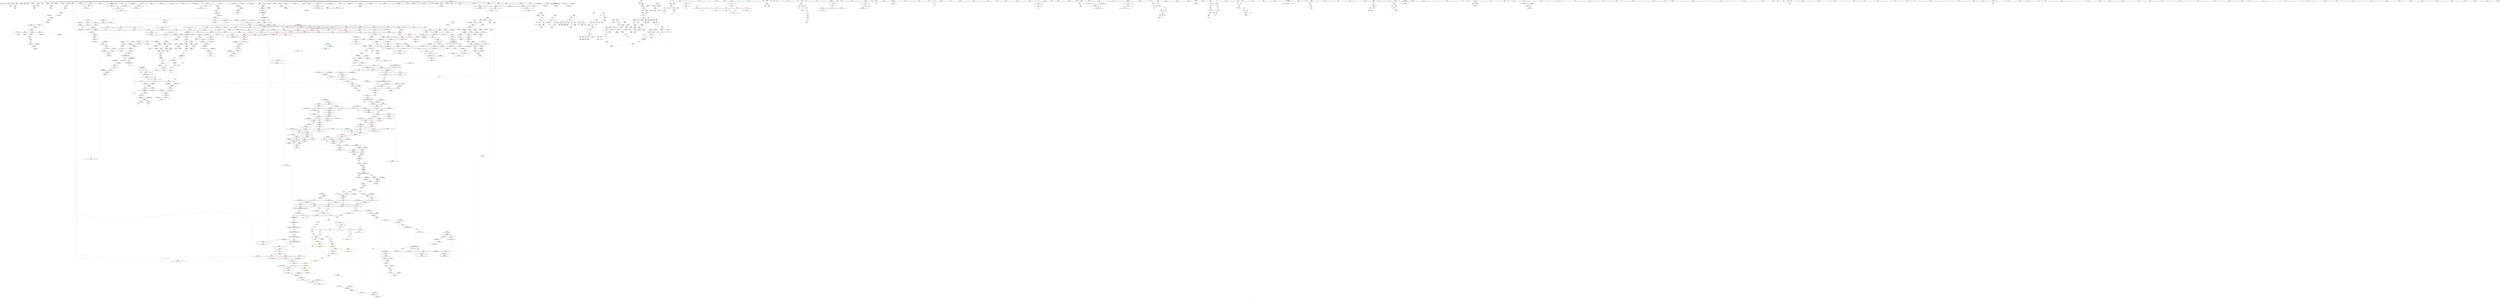 digraph "SVFG" {
	label="SVFG";

	Node0x55c747d16b60 [shape=record,color=grey,label="{NodeID: 0\nNullPtr|{|<s52>120}}"];
	Node0x55c747d16b60 -> Node0x55c747d84f20[style=solid];
	Node0x55c747d16b60 -> Node0x55c747d85020[style=solid];
	Node0x55c747d16b60 -> Node0x55c747d850f0[style=solid];
	Node0x55c747d16b60 -> Node0x55c747d851c0[style=solid];
	Node0x55c747d16b60 -> Node0x55c747d85290[style=solid];
	Node0x55c747d16b60 -> Node0x55c747d85360[style=solid];
	Node0x55c747d16b60 -> Node0x55c747d85430[style=solid];
	Node0x55c747d16b60 -> Node0x55c747d85500[style=solid];
	Node0x55c747d16b60 -> Node0x55c747d855d0[style=solid];
	Node0x55c747d16b60 -> Node0x55c747d856a0[style=solid];
	Node0x55c747d16b60 -> Node0x55c747d85770[style=solid];
	Node0x55c747d16b60 -> Node0x55c747d85840[style=solid];
	Node0x55c747d16b60 -> Node0x55c747d85910[style=solid];
	Node0x55c747d16b60 -> Node0x55c747d859e0[style=solid];
	Node0x55c747d16b60 -> Node0x55c747d85ab0[style=solid];
	Node0x55c747d16b60 -> Node0x55c747d85b80[style=solid];
	Node0x55c747d16b60 -> Node0x55c747d85c50[style=solid];
	Node0x55c747d16b60 -> Node0x55c747d85d20[style=solid];
	Node0x55c747d16b60 -> Node0x55c747d85df0[style=solid];
	Node0x55c747d16b60 -> Node0x55c747d85ec0[style=solid];
	Node0x55c747d16b60 -> Node0x55c747d85f90[style=solid];
	Node0x55c747d16b60 -> Node0x55c747d86060[style=solid];
	Node0x55c747d16b60 -> Node0x55c747d86130[style=solid];
	Node0x55c747d16b60 -> Node0x55c747d86200[style=solid];
	Node0x55c747d16b60 -> Node0x55c747d862d0[style=solid];
	Node0x55c747d16b60 -> Node0x55c747d863a0[style=solid];
	Node0x55c747d16b60 -> Node0x55c747d86470[style=solid];
	Node0x55c747d16b60 -> Node0x55c747d86540[style=solid];
	Node0x55c747d16b60 -> Node0x55c747d86610[style=solid];
	Node0x55c747d16b60 -> Node0x55c747d866e0[style=solid];
	Node0x55c747d16b60 -> Node0x55c747d867b0[style=solid];
	Node0x55c747d16b60 -> Node0x55c747d86880[style=solid];
	Node0x55c747d16b60 -> Node0x55c747d86950[style=solid];
	Node0x55c747d16b60 -> Node0x55c747d86a20[style=solid];
	Node0x55c747d16b60 -> Node0x55c747d86af0[style=solid];
	Node0x55c747d16b60 -> Node0x55c747d86bc0[style=solid];
	Node0x55c747d16b60 -> Node0x55c747d86c90[style=solid];
	Node0x55c747d16b60 -> Node0x55c747d86d60[style=solid];
	Node0x55c747d16b60 -> Node0x55c747d86e30[style=solid];
	Node0x55c747d16b60 -> Node0x55c747d86f00[style=solid];
	Node0x55c747d16b60 -> Node0x55c747d86fd0[style=solid];
	Node0x55c747d16b60 -> Node0x55c747d870a0[style=solid];
	Node0x55c747d16b60 -> Node0x55c747d87170[style=solid];
	Node0x55c747d16b60 -> Node0x55c747d87240[style=solid];
	Node0x55c747d16b60 -> Node0x55c747d87310[style=solid];
	Node0x55c747d16b60 -> Node0x55c747db3ce0[style=solid];
	Node0x55c747d16b60 -> Node0x55c747db3db0[style=solid];
	Node0x55c747d16b60 -> Node0x55c747db3e80[style=solid];
	Node0x55c747d16b60 -> Node0x55c747db6170[style=solid];
	Node0x55c747d16b60 -> Node0x55c747da7420[style=solid];
	Node0x55c747d16b60 -> Node0x55c747de2e50[style=solid];
	Node0x55c747d16b60 -> Node0x55c747de44d0[style=solid];
	Node0x55c747d16b60:s52 -> Node0x55c747ea85d0[style=solid,color=red];
	Node0x55c747d89390 [shape=record,color=red,label="{NodeID: 775\n1031\<--1030\n\<--_M_end_of_storage\n_ZNSt6vectorIiSaIiEE12emplace_backIJiEEEvDpOT_\n}"];
	Node0x55c747d89390 -> Node0x55c747de5250[style=solid];
	Node0x55c747d7fb90 [shape=record,color=black,label="{NodeID: 443\n1392\<--1410\n_ZN9__gnu_cxxmiIPiSt6vectorIiSaIiEEEENS_17__normal_iteratorIT_T0_E15difference_typeERKS8_SB__ret\<--sub.ptr.div\n_ZN9__gnu_cxxmiIPiSt6vectorIiSaIiEEEENS_17__normal_iteratorIT_T0_E15difference_typeERKS8_SB_\n|{<s0>77}}"];
	Node0x55c747d7fb90:s0 -> Node0x55c747ea3110[style=solid,color=blue];
	Node0x55c747ea53a0 [shape=record,color=black,label="{NodeID: 2325\n1527 = PHI(1577, )\n}"];
	Node0x55c747ea53a0 -> Node0x55c747d802e0[style=solid];
	Node0x55c747d738c0 [shape=record,color=green,label="{NodeID: 111\n627\<--628\n_ZSt3minIiERKT_S2_S2_\<--_ZSt3minIiERKT_S2_S2__field_insensitive\n}"];
	Node0x55c747d8edc0 [shape=record,color=red,label="{NodeID: 886\n1892\<--1880\n\<--__first.addr\n_ZSt13__copy_move_aILb1EPiS0_ET1_T0_S2_S1_\n|{<s0>145}}"];
	Node0x55c747d8edc0:s0 -> Node0x55c747ea6e70[style=solid,color=red];
	Node0x55c747de3750 [shape=record,color=grey,label="{NodeID: 1661\n593 = cmp(591, 592, )\n}"];
	Node0x55c747d95830 [shape=record,color=purple,label="{NodeID: 554\n1050\<--1048\n_M_finish7\<--\n_ZNSt6vectorIiSaIiEE12emplace_backIJiEEEvDpOT_\n}"];
	Node0x55c747d95830 -> Node0x55c747d89530[style=solid];
	Node0x55c747d95830 -> Node0x55c747db5540[style=solid];
	Node0x55c747d78170 [shape=record,color=green,label="{NodeID: 222\n1465\<--1466\nagg.tmp1\<--agg.tmp1_field_insensitive\n_ZSt34__uninitialized_move_if_noexcept_aIPiS0_SaIiEET0_T_S3_S2_RT1_\n}"];
	Node0x55c747d78170 -> Node0x55c747d97570[style=solid];
	Node0x55c747d78170 -> Node0x55c747d97640[style=solid];
	Node0x55c747db40f0 [shape=record,color=blue,label="{NodeID: 997\n822\<--819\n__first.addr\<--__first\n_ZSt8_DestroyIPiiEvT_S1_RSaIT0_E\n}"];
	Node0x55c747db40f0 -> Node0x55c747d9f6a0[style=dashed];
	Node0x55c747d9b260 [shape=record,color=red,label="{NodeID: 665\n199\<--173\n\<--c\n_Z7getLineB5cxx11v\n}"];
	Node0x55c747d9b260 -> Node0x55c747d878c0[style=solid];
	Node0x55c747d86470 [shape=record,color=black,label="{NodeID: 333\n422\<--3\nlpad.val1\<--dummyVal\n_ZStplIcSt11char_traitsIcESaIcEENSt7__cxx1112basic_stringIT_T0_T1_EERKS8_PKS5_\n}"];
	Node0x55c747e51610 [shape=record,color=yellow,style=double,label="{NodeID: 2215\n45V_4 = CSCHI(MR_45V_3)\npts\{1661 \}\nCS[]|{<s0>72}}"];
	Node0x55c747e51610:s0 -> Node0x55c747e2d7b0[style=dashed,color=blue];
	Node0x55c747db9b20 [shape=record,color=blue,label="{NodeID: 1108\n1816\<--1802\ncoerce.dive1\<--__last.coerce\n_ZSt4copyISt13move_iteratorIPiES1_ET0_T_S4_S3_\n}"];
	Node0x55c747db9b20 -> Node0x55c747d90210[style=dashed];
	Node0x55c747d6f610 [shape=record,color=green,label="{NodeID: 1\n4\<--1\n.str\<--dummyObj\nGlob }"];
	Node0x55c747d89460 [shape=record,color=red,label="{NodeID: 776\n1040\<--1039\n\<--_M_finish5\n_ZNSt6vectorIiSaIiEE12emplace_backIJiEEEvDpOT_\n|{<s0>69}}"];
	Node0x55c747d89460:s0 -> Node0x55c747eab5f0[style=solid,color=red];
	Node0x55c747d7fc60 [shape=record,color=black,label="{NodeID: 444\n1420\<--1419\n\<--this1\n_ZNSt6vectorIiSaIiEE5beginEv\n}"];
	Node0x55c747d7fc60 -> Node0x55c747d97160[style=solid];
	Node0x55c747d7fc60 -> Node0x55c747d97230[style=solid];
	Node0x55c747ea54e0 [shape=record,color=black,label="{NodeID: 2326\n1757 = PHI(1766, )\n}"];
	Node0x55c747ea54e0 -> Node0x55c747d91a70[style=solid];
	Node0x55c747d739c0 [shape=record,color=green,label="{NodeID: 112\n630\<--631\n_ZSt3maxIiERKT_S2_S2_\<--_ZSt3maxIiERKT_S2_S2__field_insensitive\n}"];
	Node0x55c747d8ee90 [shape=record,color=red,label="{NodeID: 887\n1893\<--1882\n\<--__last.addr\n_ZSt13__copy_move_aILb1EPiS0_ET1_T0_S2_S1_\n|{<s0>145}}"];
	Node0x55c747d8ee90:s0 -> Node0x55c747ea6f80[style=solid,color=red];
	Node0x55c747de38d0 [shape=record,color=grey,label="{NodeID: 1662\n313 = cmp(312, 314, )\n}"];
	Node0x55c747d95900 [shape=record,color=purple,label="{NodeID: 555\n1052\<--1051\nincdec.ptr\<--\n_ZNSt6vectorIiSaIiEE12emplace_backIJiEEEvDpOT_\n}"];
	Node0x55c747d95900 -> Node0x55c747db5540[style=solid];
	Node0x55c747d78240 [shape=record,color=green,label="{NodeID: 223\n1473\<--1474\n_ZSt32__make_move_if_noexcept_iteratorIiSt13move_iteratorIPiEET0_PT_\<--_ZSt32__make_move_if_noexcept_iteratorIiSt13move_iteratorIPiEET0_PT__field_insensitive\n}"];
	Node0x55c747db41c0 [shape=record,color=blue,label="{NodeID: 998\n824\<--820\n__last.addr\<--__last\n_ZSt8_DestroyIPiiEvT_S1_RSaIT0_E\n}"];
	Node0x55c747db41c0 -> Node0x55c747d9f770[style=dashed];
	Node0x55c747d9b330 [shape=record,color=red,label="{NodeID: 666\n212\<--173\n\<--c\n_Z7getLineB5cxx11v\n}"];
	Node0x55c747d9b330 -> Node0x55c747d87990[style=solid];
	Node0x55c747d86540 [shape=record,color=black,label="{NodeID: 334\n438\<--3\n\<--dummyVal\n_ZNSt6vectorIiSaIiEEC2Ev\n}"];
	Node0x55c747e51770 [shape=record,color=yellow,style=double,label="{NodeID: 2216\n316V_2 = CSCHI(MR_316V_1)\npts\{13000000 \}\nCS[]}"];
	Node0x55c747e51770 -> Node0x55c747d8b5b0[style=dashed];
	Node0x55c747db9bf0 [shape=record,color=blue,label="{NodeID: 1109\n1808\<--1803\n__result.addr\<--__result\n_ZSt4copyISt13move_iteratorIPiES1_ET0_T_S4_S3_\n}"];
	Node0x55c747db9bf0 -> Node0x55c747d8e8e0[style=dashed];
	Node0x55c747d70340 [shape=record,color=green,label="{NodeID: 2\n7\<--1\n\<--dummyObj\nCan only get source location for instruction, argument, global var or function.}"];
	Node0x55c747d89530 [shape=record,color=red,label="{NodeID: 777\n1051\<--1050\n\<--_M_finish7\n_ZNSt6vectorIiSaIiEE12emplace_backIJiEEEvDpOT_\n}"];
	Node0x55c747d89530 -> Node0x55c747d95900[style=solid];
	Node0x55c747d7fd30 [shape=record,color=black,label="{NodeID: 445\n1412\<--1425\n_ZNSt6vectorIiSaIiEE5beginEv_ret\<--\n_ZNSt6vectorIiSaIiEE5beginEv\n|{<s0>76}}"];
	Node0x55c747d7fd30:s0 -> Node0x55c747ea3000[style=solid,color=blue];
	Node0x55c747ea5620 [shape=record,color=black,label="{NodeID: 2327\n1796 = PHI(1800, )\n}"];
	Node0x55c747ea5620 -> Node0x55c747d91e80[style=solid];
	Node0x55c747d73ac0 [shape=record,color=green,label="{NodeID: 113\n673\<--674\nprintf\<--printf_field_insensitive\n}"];
	Node0x55c747d8ef60 [shape=record,color=red,label="{NodeID: 888\n1894\<--1884\n\<--__result.addr\n_ZSt13__copy_move_aILb1EPiS0_ET1_T0_S2_S1_\n|{<s0>145}}"];
	Node0x55c747d8ef60:s0 -> Node0x55c747ea7090[style=solid,color=red];
	Node0x55c747de3a50 [shape=record,color=grey,label="{NodeID: 1663\n304 = cmp(299, 303, )\n}"];
	Node0x55c747d959d0 [shape=record,color=purple,label="{NodeID: 556\n1129\<--1109\ncoerce.dive\<--__position\n_ZNSt6vectorIiSaIiEE17_M_realloc_insertIJiEEEvN9__gnu_cxx17__normal_iteratorIPiS1_EEDpOT_\n}"];
	Node0x55c747d959d0 -> Node0x55c747db5af0[style=solid];
	Node0x55c747d78340 [shape=record,color=green,label="{NodeID: 224\n1488\<--1489\n_ZSt22__uninitialized_copy_aISt13move_iteratorIPiES1_iET0_T_S4_S3_RSaIT1_E\<--_ZSt22__uninitialized_copy_aISt13move_iteratorIPiES1_iET0_T_S4_S3_RSaIT1_E_field_insensitive\n}"];
	Node0x55c747db4290 [shape=record,color=blue,label="{NodeID: 999\n826\<--821\n.addr\<--\n_ZSt8_DestroyIPiiEvT_S1_RSaIT0_E\n}"];
	Node0x55c747d9b400 [shape=record,color=red,label="{NodeID: 667\n221\<--173\n\<--c\n_Z7getLineB5cxx11v\n}"];
	Node0x55c747d86610 [shape=record,color=black,label="{NodeID: 335\n439\<--3\n\<--dummyVal\n_ZNSt6vectorIiSaIiEEC2Ev\n|{<s0>36}}"];
	Node0x55c747d86610:s0 -> Node0x55c747e9c670[style=solid,color=red];
	Node0x55c747e518d0 [shape=record,color=yellow,style=double,label="{NodeID: 2217\n344V_2 = CSCHI(MR_344V_1)\npts\{14150000 \}\nCS[]}"];
	Node0x55c747e518d0 -> Node0x55c747d8c380[style=dashed];
	Node0x55c747db9cc0 [shape=record,color=blue, style = dotted,label="{NodeID: 1110\n2009\<--2011\noffset_0\<--dummyVal\n_ZSt4copyISt13move_iteratorIPiES1_ET0_T_S4_S3_\n}"];
	Node0x55c747db9cc0 -> Node0x55c747d8e9b0[style=dashed];
	Node0x55c747d6f950 [shape=record,color=green,label="{NodeID: 3\n15\<--1\nstdin\<--dummyObj\nGlob }"];
	Node0x55c747d89600 [shape=record,color=red,label="{NodeID: 778\n1063\<--1062\n\<--coerce.dive10\n_ZNSt6vectorIiSaIiEE12emplace_backIJiEEEvDpOT_\n|{<s0>72}}"];
	Node0x55c747d89600:s0 -> Node0x55c747ea7a20[style=solid,color=red];
	Node0x55c747d7fe00 [shape=record,color=black,label="{NodeID: 446\n1441\<--1440\n\<--_M_impl\n_ZNSt12_Vector_baseIiSaIiEE11_M_allocateEm\n|{<s0>112}}"];
	Node0x55c747d7fe00:s0 -> Node0x55c747ea9930[style=solid,color=red];
	Node0x55c747ea5760 [shape=record,color=black,label="{NodeID: 2328\n1824 = PHI(1863, )\n|{<s0>138}}"];
	Node0x55c747ea5760:s0 -> Node0x55c747eab8f0[style=solid,color=red];
	Node0x55c747d78790 [shape=record,color=green,label="{NodeID: 114\n682\<--683\nretval\<--retval_field_insensitive\n_ZSt3maxIiERKT_S2_S2_\n}"];
	Node0x55c747d78790 -> Node0x55c747d9e800[style=solid];
	Node0x55c747d78790 -> Node0x55c747db33f0[style=solid];
	Node0x55c747d78790 -> Node0x55c747db34c0[style=solid];
	Node0x55c747d8f030 [shape=record,color=red,label="{NodeID: 889\n1904\<--1901\n\<--__it.addr\n_ZSt12__niter_baseIPiET_S1_\n}"];
	Node0x55c747d8f030 -> Node0x55c747d925d0[style=solid];
	Node0x55c747de3bd0 [shape=record,color=grey,label="{NodeID: 1664\n1362 = cmp(1360, 1361, )\n}"];
	Node0x55c747d95aa0 [shape=record,color=purple,label="{NodeID: 557\n1142\<--1119\ncoerce.dive3\<--ref.tmp\n_ZNSt6vectorIiSaIiEE17_M_realloc_insertIJiEEEvN9__gnu_cxx17__normal_iteratorIPiS1_EEDpOT_\n}"];
	Node0x55c747d95aa0 -> Node0x55c747db5e30[style=solid];
	Node0x55c747d78440 [shape=record,color=green,label="{NodeID: 225\n1493\<--1494\nthis.addr\<--this.addr_field_insensitive\n_ZNK9__gnu_cxx17__normal_iteratorIPiSt6vectorIiSaIiEEE4baseEv\n}"];
	Node0x55c747d78440 -> Node0x55c747d8cba0[style=solid];
	Node0x55c747d78440 -> Node0x55c747db7b70[style=solid];
	Node0x55c747db4360 [shape=record,color=blue,label="{NodeID: 1000\n839\<--838\nthis.addr\<--this\n_ZNSt12_Vector_baseIiSaIiEE19_M_get_Tp_allocatorEv\n}"];
	Node0x55c747db4360 -> Node0x55c747d9f840[style=dashed];
	Node0x55c747e32af0 [shape=record,color=yellow,style=double,label="{NodeID: 1775\n16V_1 = ENCHI(MR_16V_0)\npts\{1 \}\nFun[_Z7getLineB5cxx11v]}"];
	Node0x55c747e32af0 -> Node0x55c747d9a220[style=dashed];
	Node0x55c747e32af0 -> Node0x55c747d9a2f0[style=dashed];
	Node0x55c747d9b4d0 [shape=record,color=red,label="{NodeID: 668\n232\<--175\nexn\<--exn.slot\n_Z7getLineB5cxx11v\n}"];
	Node0x55c747d866e0 [shape=record,color=black,label="{NodeID: 336\n497\<--3\n\<--dummyVal\n_ZNSt6vectorIiSaIiEED2Ev\n}"];
	Node0x55c747e51a30 [shape=record,color=yellow,style=double,label="{NodeID: 2218\n45V_2 = CSCHI(MR_45V_1)\npts\{1661 \}\nCS[]|{<s0>83|<s1>86}}"];
	Node0x55c747e51a30:s0 -> Node0x55c747e514b0[style=dashed,color=blue];
	Node0x55c747e51a30:s1 -> Node0x55c747e51610[style=dashed,color=blue];
	Node0x55c747db9d90 [shape=record,color=blue, style = dotted,label="{NodeID: 1111\n2012\<--2014\noffset_0\<--dummyVal\n_ZSt4copyISt13move_iteratorIPiES1_ET0_T_S4_S3_\n}"];
	Node0x55c747db9d90 -> Node0x55c747d8ea80[style=dashed];
	Node0x55c747d6fa10 [shape=record,color=green,label="{NodeID: 4\n16\<--1\n.str.1\<--dummyObj\nGlob }"];
	Node0x55c747d896d0 [shape=record,color=red,label="{NodeID: 779\n1074\<--1071\n\<--__t.addr\n_ZSt4moveIRiEONSt16remove_referenceIT_E4typeEOS2_\n}"];
	Node0x55c747d896d0 -> Node0x55c747d7e0c0[style=solid];
	Node0x55c747d7fed0 [shape=record,color=black,label="{NodeID: 447\n1427\<--1448\n_ZNSt12_Vector_baseIiSaIiEE11_M_allocateEm_ret\<--cond\n_ZNSt12_Vector_baseIiSaIiEE11_M_allocateEm\n|{<s0>78}}"];
	Node0x55c747d7fed0:s0 -> Node0x55c747ea3220[style=solid,color=blue];
	Node0x55c747ea58a0 [shape=record,color=black,label="{NodeID: 2329\n681 = PHI(626, )\n1st arg _ZSt3maxIiERKT_S2_S2_ }"];
	Node0x55c747ea58a0 -> Node0x55c747db3320[style=solid];
	Node0x55c747d78860 [shape=record,color=green,label="{NodeID: 115\n684\<--685\n__a.addr\<--__a.addr_field_insensitive\n_ZSt3maxIiERKT_S2_S2_\n}"];
	Node0x55c747d78860 -> Node0x55c747d9e8d0[style=solid];
	Node0x55c747d78860 -> Node0x55c747d9e9a0[style=solid];
	Node0x55c747d78860 -> Node0x55c747db3250[style=solid];
	Node0x55c747d8f100 [shape=record,color=red,label="{NodeID: 890\n1922\<--1910\n\<--__first.addr\n_ZNSt11__copy_moveILb1ELb1ESt26random_access_iterator_tagE8__copy_mIiEEPT_PKS3_S6_S4_\n}"];
	Node0x55c747d8f100 -> Node0x55c747d92770[style=solid];
	Node0x55c747de3d50 [shape=record,color=grey,label="{NodeID: 1665\n1380 = cmp(1378, 1379, )\n}"];
	Node0x55c747d95b70 [shape=record,color=purple,label="{NodeID: 558\n1157\<--1156\n_M_impl\<--\n_ZNSt6vectorIiSaIiEE17_M_realloc_insertIJiEEEvN9__gnu_cxx17__normal_iteratorIPiS1_EEDpOT_\n}"];
	Node0x55c747d95b70 -> Node0x55c747d7f2a0[style=solid];
	Node0x55c747d78510 [shape=record,color=green,label="{NodeID: 226\n1502\<--1503\n__a.addr\<--__a.addr_field_insensitive\n_ZNSt16allocator_traitsISaIiEE7destroyIiEEvRS0_PT_\n}"];
	Node0x55c747d78510 -> Node0x55c747d8cc70[style=solid];
	Node0x55c747d78510 -> Node0x55c747db7c40[style=solid];
	Node0x55c747db4430 [shape=record,color=blue,label="{NodeID: 1001\n848\<--847\nthis.addr\<--this\n_ZNSt12_Vector_baseIiSaIiEED2Ev\n}"];
	Node0x55c747db4430 -> Node0x55c747d9f910[style=dashed];
	Node0x55c747d9b5a0 [shape=record,color=red,label="{NodeID: 669\n233\<--177\nsel\<--ehselector.slot\n_Z7getLineB5cxx11v\n}"];
	Node0x55c747d867b0 [shape=record,color=black,label="{NodeID: 337\n498\<--3\n\<--dummyVal\n_ZNSt6vectorIiSaIiEED2Ev\n}"];
	Node0x55c747d867b0 -> Node0x55c747db2210[style=solid];
	Node0x55c747e51b90 [shape=record,color=yellow,style=double,label="{NodeID: 2219\n45V_2 = CSCHI(MR_45V_1)\npts\{1661 \}\nCS[]|{<s0>126}}"];
	Node0x55c747e51b90:s0 -> Node0x55c747e50c70[style=dashed,color=blue];
	Node0x55c747db9e60 [shape=record,color=blue,label="{NodeID: 1112\n1842\<--1839\n__first.addr\<--__first\n_ZSt14__copy_move_a2ILb1EPiS0_ET1_T0_S2_S1_\n}"];
	Node0x55c747db9e60 -> Node0x55c747d8eb50[style=dashed];
	Node0x55c747d6fad0 [shape=record,color=green,label="{NodeID: 5\n30\<--1\n.str.2\<--dummyObj\nGlob }"];
	Node0x55c747d897a0 [shape=record,color=red,label="{NodeID: 780\n1089\<--1080\n\<--__a.addr\n_ZNSt16allocator_traitsISaIiEE9constructIiJiEEEvRS0_PT_DpOT0_\n}"];
	Node0x55c747d897a0 -> Node0x55c747d7e190[style=solid];
	Node0x55c747d7ffa0 [shape=record,color=black,label="{NodeID: 448\n1450\<--1487\n_ZSt34__uninitialized_move_if_noexcept_aIPiS0_SaIiEET0_T_S3_S2_RT1__ret\<--call6\n_ZSt34__uninitialized_move_if_noexcept_aIPiS0_SaIiEET0_T_S3_S2_RT1_\n|{<s0>83|<s1>86}}"];
	Node0x55c747d7ffa0:s0 -> Node0x55c747ea3720[style=solid,color=blue];
	Node0x55c747d7ffa0:s1 -> Node0x55c747ea3ae0[style=solid,color=blue];
	Node0x55c747ea59e0 [shape=record,color=black,label="{NodeID: 2330\n812 = PHI(806, )\n0th arg _ZN9__gnu_cxx13new_allocatorIiEC2Ev }"];
	Node0x55c747ea59e0 -> Node0x55c747db4020[style=solid];
	Node0x55c747d78930 [shape=record,color=green,label="{NodeID: 116\n686\<--687\n__b.addr\<--__b.addr_field_insensitive\n_ZSt3maxIiERKT_S2_S2_\n}"];
	Node0x55c747d78930 -> Node0x55c747d9ea70[style=solid];
	Node0x55c747d78930 -> Node0x55c747d9eb40[style=solid];
	Node0x55c747d78930 -> Node0x55c747db3320[style=solid];
	Node0x55c747d8f1d0 [shape=record,color=red,label="{NodeID: 891\n1933\<--1910\n\<--__first.addr\n_ZNSt11__copy_moveILb1ELb1ESt26random_access_iterator_tagE8__copy_mIiEEPT_PKS3_S6_S4_\n}"];
	Node0x55c747d8f1d0 -> Node0x55c747d92910[style=solid];
	Node0x55c747de3ed0 [shape=record,color=grey,label="{NodeID: 1666\n719 = cmp(716, 718, )\n}"];
	Node0x55c747d95c40 [shape=record,color=purple,label="{NodeID: 559\n1167\<--1166\n_M_impl7\<--\n_ZNSt6vectorIiSaIiEE17_M_realloc_insertIJiEEEvN9__gnu_cxx17__normal_iteratorIPiS1_EEDpOT_\n}"];
	Node0x55c747d785e0 [shape=record,color=green,label="{NodeID: 227\n1504\<--1505\n__p.addr\<--__p.addr_field_insensitive\n_ZNSt16allocator_traitsISaIiEE7destroyIiEEvRS0_PT_\n}"];
	Node0x55c747d785e0 -> Node0x55c747d8cd40[style=solid];
	Node0x55c747d785e0 -> Node0x55c747db7d10[style=solid];
	Node0x55c747db4500 [shape=record,color=blue,label="{NodeID: 1002\n850\<--879\nexn.slot\<--\n_ZNSt12_Vector_baseIiSaIiEED2Ev\n}"];
	Node0x55c747db4500 -> Node0x55c747d9f9e0[style=dashed];
	Node0x55c747d9b670 [shape=record,color=red,label="{NodeID: 670\n319\<--268\n\<--q\n_Z7parseviNSt7__cxx1112basic_stringIcSt11char_traitsIcESaIcEEE\n}"];
	Node0x55c747d9b670 -> Node0x55c747de0ed0[style=solid];
	Node0x55c747d86880 [shape=record,color=black,label="{NodeID: 338\n500\<--3\n\<--dummyVal\n_ZNSt6vectorIiSaIiEED2Ev\n}"];
	Node0x55c747d86880 -> Node0x55c747db22e0[style=solid];
	Node0x55c747e51cf0 [shape=record,color=yellow,style=double,label="{NodeID: 2220\n45V_2 = CSCHI(MR_45V_1)\npts\{1661 \}\nCS[]|{<s0>130}}"];
	Node0x55c747e51cf0:s0 -> Node0x55c747e51b90[style=dashed,color=blue];
	Node0x55c747db9f30 [shape=record,color=blue,label="{NodeID: 1113\n1844\<--1840\n__last.addr\<--__last\n_ZSt14__copy_move_a2ILb1EPiS0_ET1_T0_S2_S1_\n}"];
	Node0x55c747db9f30 -> Node0x55c747d8ec20[style=dashed];
	Node0x55c747d704a0 [shape=record,color=green,label="{NodeID: 6\n32\<--1\n.str.3\<--dummyObj\nGlob }"];
	Node0x55c747e211a0 [shape=record,color=yellow,style=double,label="{NodeID: 1888\n45V_1 = ENCHI(MR_45V_0)\npts\{1661 \}\nFun[_ZSt18uninitialized_copyISt13move_iteratorIPiES1_ET0_T_S4_S3_]|{<s0>130}}"];
	Node0x55c747e211a0:s0 -> Node0x55c747e31470[style=dashed,color=red];
	Node0x55c747d89870 [shape=record,color=red,label="{NodeID: 781\n1091\<--1082\n\<--__p.addr\n_ZNSt16allocator_traitsISaIiEE9constructIiJiEEEvRS0_PT_DpOT0_\n|{<s0>74}}"];
	Node0x55c747d89870:s0 -> Node0x55c747e9bee0[style=solid,color=red];
	Node0x55c747d80070 [shape=record,color=black,label="{NodeID: 449\n1491\<--1497\n_ZNK9__gnu_cxx17__normal_iteratorIPiSt6vectorIiSaIiEEE4baseEv_ret\<--_M_current\n_ZNK9__gnu_cxx17__normal_iteratorIPiSt6vectorIiSaIiEEE4baseEv\n|{<s0>81|<s1>84|<s2>109|<s3>110}}"];
	Node0x55c747d80070:s0 -> Node0x55c747ea34a0[style=solid,color=blue];
	Node0x55c747d80070:s1 -> Node0x55c747ea3860[style=solid,color=blue];
	Node0x55c747d80070:s2 -> Node0x55c747ea4ae0[style=solid,color=blue];
	Node0x55c747d80070:s3 -> Node0x55c747ea4c20[style=solid,color=blue];
	Node0x55c747ea5b20 [shape=record,color=black,label="{NodeID: 2331\n1553 = PHI(1348, )\n0th arg _ZSt3maxImERKT_S2_S2_ }"];
	Node0x55c747ea5b20 -> Node0x55c747db7f80[style=solid];
	Node0x55c747d78a00 [shape=record,color=green,label="{NodeID: 117\n707\<--708\nretval\<--retval_field_insensitive\n_ZSt3minIiERKT_S2_S2_\n}"];
	Node0x55c747d78a00 -> Node0x55c747d9edb0[style=solid];
	Node0x55c747d78a00 -> Node0x55c747db3730[style=solid];
	Node0x55c747d78a00 -> Node0x55c747db3800[style=solid];
	Node0x55c747d8f2a0 [shape=record,color=red,label="{NodeID: 892\n1921\<--1912\n\<--__last.addr\n_ZNSt11__copy_moveILb1ELb1ESt26random_access_iterator_tagE8__copy_mIiEEPT_PKS3_S6_S4_\n}"];
	Node0x55c747d8f2a0 -> Node0x55c747d926a0[style=solid];
	Node0x55c747de4050 [shape=record,color=grey,label="{NodeID: 1667\n694 = cmp(691, 693, )\n}"];
	Node0x55c747d95d10 [shape=record,color=purple,label="{NodeID: 560\n1168\<--1166\n_M_start\<--\n_ZNSt6vectorIiSaIiEE17_M_realloc_insertIJiEEEvN9__gnu_cxx17__normal_iteratorIPiS1_EEDpOT_\n}"];
	Node0x55c747d95d10 -> Node0x55c747d8ad90[style=solid];
	Node0x55c747d786b0 [shape=record,color=green,label="{NodeID: 228\n1512\<--1513\n_ZN9__gnu_cxx13new_allocatorIiE7destroyIiEEvPT_\<--_ZN9__gnu_cxx13new_allocatorIiE7destroyIiEEvPT__field_insensitive\n}"];
	Node0x55c747db45d0 [shape=record,color=blue,label="{NodeID: 1003\n852\<--881\nehselector.slot\<--\n_ZNSt12_Vector_baseIiSaIiEED2Ev\n}"];
	Node0x55c747e32dc0 [shape=record,color=yellow,style=double,label="{NodeID: 1778\n22V_1 = ENCHI(MR_22V_0)\npts\{176 \}\nFun[_Z7getLineB5cxx11v]}"];
	Node0x55c747e32dc0 -> Node0x55c747db0a80[style=dashed];
	Node0x55c747d9b740 [shape=record,color=red,label="{NodeID: 671\n322\<--268\n\<--q\n_Z7parseviNSt7__cxx1112basic_stringIcSt11char_traitsIcESaIcEEE\n}"];
	Node0x55c747d9b740 -> Node0x55c747da6340[style=solid];
	Node0x55c747d86950 [shape=record,color=black,label="{NodeID: 339\n878\<--3\n\<--dummyVal\n_ZNSt12_Vector_baseIiSaIiEED2Ev\n}"];
	Node0x55c747e8f040 [shape=record,color=black,label="{NodeID: 2221\n680 = PHI(612, )\n0th arg _ZSt3maxIiERKT_S2_S2_ }"];
	Node0x55c747e8f040 -> Node0x55c747db3250[style=solid];
	Node0x55c747dba000 [shape=record,color=blue,label="{NodeID: 1114\n1846\<--1841\n__result.addr\<--__result\n_ZSt14__copy_move_a2ILb1EPiS0_ET1_T0_S2_S1_\n}"];
	Node0x55c747dba000 -> Node0x55c747d8ecf0[style=dashed];
	Node0x55c747d70530 [shape=record,color=green,label="{NodeID: 7\n34\<--1\n.str.4\<--dummyObj\nGlob }"];
	Node0x55c747d89940 [shape=record,color=red,label="{NodeID: 782\n1092\<--1084\n\<--__args.addr\n_ZNSt16allocator_traitsISaIiEE9constructIiJiEEEvRS0_PT_DpOT0_\n|{<s0>73}}"];
	Node0x55c747d89940:s0 -> Node0x55c747ea68a0[style=solid,color=red];
	Node0x55c747d80140 [shape=record,color=black,label="{NodeID: 450\n1509\<--1508\n\<--\n_ZNSt16allocator_traitsISaIiEE7destroyIiEEvRS0_PT_\n|{<s0>116}}"];
	Node0x55c747d80140:s0 -> Node0x55c747eaa3b0[style=solid,color=red];
	Node0x55c747ea5c60 [shape=record,color=black,label="{NodeID: 2332\n1554 = PHI(1342, )\n1st arg _ZSt3maxImERKT_S2_S2_ }"];
	Node0x55c747ea5c60 -> Node0x55c747db8050[style=solid];
	Node0x55c747d78ad0 [shape=record,color=green,label="{NodeID: 118\n709\<--710\n__a.addr\<--__a.addr_field_insensitive\n_ZSt3minIiERKT_S2_S2_\n}"];
	Node0x55c747d78ad0 -> Node0x55c747d9ee80[style=solid];
	Node0x55c747d78ad0 -> Node0x55c747d9ef50[style=solid];
	Node0x55c747d78ad0 -> Node0x55c747db3590[style=solid];
	Node0x55c747d8f370 [shape=record,color=red,label="{NodeID: 893\n1931\<--1914\n\<--__result.addr\n_ZNSt11__copy_moveILb1ELb1ESt26random_access_iterator_tagE8__copy_mIiEEPT_PKS3_S6_S4_\n}"];
	Node0x55c747d8f370 -> Node0x55c747d92840[style=solid];
	Node0x55c747de41d0 [shape=record,color=grey,label="{NodeID: 1668\n50 = cmp(49, 51, )\n}"];
	Node0x55c747d95de0 [shape=record,color=purple,label="{NodeID: 561\n1182\<--1181\nincdec.ptr\<--\n_ZNSt6vectorIiSaIiEE17_M_realloc_insertIJiEEEvN9__gnu_cxx17__normal_iteratorIPiS1_EEDpOT_\n}"];
	Node0x55c747d95de0 -> Node0x55c747db6310[style=solid];
	Node0x55c747d80c30 [shape=record,color=green,label="{NodeID: 229\n1519\<--1520\nthis.addr\<--this.addr_field_insensitive\n_ZNKSt6vectorIiSaIiEE8max_sizeEv\n}"];
	Node0x55c747d80c30 -> Node0x55c747d8ce10[style=solid];
	Node0x55c747d80c30 -> Node0x55c747db7de0[style=solid];
	Node0x55c747db46a0 [shape=record,color=blue,label="{NodeID: 1004\n892\<--890\n__first.addr\<--__first\n_ZSt8_DestroyIPiEvT_S1_\n}"];
	Node0x55c747db46a0 -> Node0x55c747d9fd20[style=dashed];
	Node0x55c747e32ea0 [shape=record,color=yellow,style=double,label="{NodeID: 1779\n24V_1 = ENCHI(MR_24V_0)\npts\{178 \}\nFun[_Z7getLineB5cxx11v]}"];
	Node0x55c747e32ea0 -> Node0x55c747db0b50[style=dashed];
	Node0x55c747d9b810 [shape=record,color=red,label="{NodeID: 672\n352\<--268\n\<--q\n_Z7parseviNSt7__cxx1112basic_stringIcSt11char_traitsIcESaIcEEE\n}"];
	Node0x55c747d9b810 -> Node0x55c747de0a50[style=solid];
	Node0x55c747d86a20 [shape=record,color=black,label="{NodeID: 340\n879\<--3\n\<--dummyVal\n_ZNSt12_Vector_baseIiSaIiEED2Ev\n}"];
	Node0x55c747d86a20 -> Node0x55c747db4500[style=solid];
	Node0x55c747e8e420 [shape=record,color=black,label="{NodeID: 2222\n801 = PHI(789, )\n0th arg _ZNSaIiEC2Ev }"];
	Node0x55c747e8e420 -> Node0x55c747db3f50[style=solid];
	Node0x55c747dba0d0 [shape=record,color=blue,label="{NodeID: 1115\n1867\<--1864\ncoerce.dive\<--__it.coerce\n_ZSt12__miter_baseIPiEDTcl12__miter_basecldtfp_4baseEEESt13move_iteratorIT_E\n|{<s0>143}}"];
	Node0x55c747dba0d0:s0 -> Node0x55c747e1fc80[style=dashed,color=red];
	Node0x55c747d705c0 [shape=record,color=green,label="{NodeID: 8\n36\<--1\n.str.5\<--dummyObj\nGlob }"];
	Node0x55c747d89a10 [shape=record,color=red,label="{NodeID: 783\n1103\<--1100\n\<--__t.addr\n_ZSt7forwardIiEOT_RNSt16remove_referenceIS0_E4typeE\n}"];
	Node0x55c747d89a10 -> Node0x55c747d7e260[style=solid];
	Node0x55c747d80210 [shape=record,color=black,label="{NodeID: 451\n1523\<--1522\n\<--this1\n_ZNKSt6vectorIiSaIiEE8max_sizeEv\n|{<s0>117}}"];
	Node0x55c747d80210:s0 -> Node0x55c747e9b9e0[style=solid,color=red];
	Node0x55c747ea5da0 [shape=record,color=black,label="{NodeID: 2333\n1451 = PHI(1169, 1185, )\n0th arg _ZSt34__uninitialized_move_if_noexcept_aIPiS0_SaIiEET0_T_S3_S2_RT1_ }"];
	Node0x55c747ea5da0 -> Node0x55c747db7690[style=solid];
	Node0x55c747d78ba0 [shape=record,color=green,label="{NodeID: 119\n711\<--712\n__b.addr\<--__b.addr_field_insensitive\n_ZSt3minIiERKT_S2_S2_\n}"];
	Node0x55c747d78ba0 -> Node0x55c747d9f020[style=solid];
	Node0x55c747d78ba0 -> Node0x55c747d9f0f0[style=solid];
	Node0x55c747d78ba0 -> Node0x55c747db3660[style=solid];
	Node0x55c747d8f440 [shape=record,color=red,label="{NodeID: 894\n1941\<--1914\n\<--__result.addr\n_ZNSt11__copy_moveILb1ELb1ESt26random_access_iterator_tagE8__copy_mIiEEPT_PKS3_S6_S4_\n}"];
	Node0x55c747d8f440 -> Node0x55c747d99e10[style=solid];
	Node0x55c747de4350 [shape=record,color=grey,label="{NodeID: 1669\n1384 = cmp(1382, 1383, )\n}"];
	Node0x55c747d95eb0 [shape=record,color=purple,label="{NodeID: 562\n1187\<--1186\n_M_impl13\<--\n_ZNSt6vectorIiSaIiEE17_M_realloc_insertIJiEEEvN9__gnu_cxx17__normal_iteratorIPiS1_EEDpOT_\n}"];
	Node0x55c747d80d00 [shape=record,color=green,label="{NodeID: 230\n1525\<--1526\n_ZNKSt12_Vector_baseIiSaIiEE19_M_get_Tp_allocatorEv\<--_ZNKSt12_Vector_baseIiSaIiEE19_M_get_Tp_allocatorEv_field_insensitive\n}"];
	Node0x55c747db4770 [shape=record,color=blue,label="{NodeID: 1005\n894\<--891\n__last.addr\<--__last\n_ZSt8_DestroyIPiEvT_S1_\n}"];
	Node0x55c747db4770 -> Node0x55c747d9fdf0[style=dashed];
	Node0x55c747d9b8e0 [shape=record,color=red,label="{NodeID: 673\n316\<--270\n\<--minus\n_Z7parseviNSt7__cxx1112basic_stringIcSt11char_traitsIcESaIcEEE\n}"];
	Node0x55c747d9b8e0 -> Node0x55c747d87da0[style=solid];
	Node0x55c747d86af0 [shape=record,color=black,label="{NodeID: 341\n881\<--3\n\<--dummyVal\n_ZNSt12_Vector_baseIiSaIiEED2Ev\n}"];
	Node0x55c747d86af0 -> Node0x55c747db45d0[style=solid];
	Node0x55c747e99fe0 [shape=record,color=black,label="{NodeID: 2223\n1393 = PHI(1109, )\n0th arg _ZN9__gnu_cxxmiIPiSt6vectorIiSaIiEEEENS_17__normal_iteratorIT_T0_E15difference_typeERKS8_SB_ }"];
	Node0x55c747e99fe0 -> Node0x55c747db7280[style=solid];
	Node0x55c747dba1a0 [shape=record,color=blue,label="{NodeID: 1116\n1880\<--1877\n__first.addr\<--__first\n_ZSt13__copy_move_aILb1EPiS0_ET1_T0_S2_S1_\n}"];
	Node0x55c747dba1a0 -> Node0x55c747d8edc0[style=dashed];
	Node0x55c747d70650 [shape=record,color=green,label="{NodeID: 9\n38\<--1\n.str.6\<--dummyObj\nGlob }"];
	Node0x55c747d89ae0 [shape=record,color=red,label="{NodeID: 784\n1133\<--1111\nthis1\<--this.addr\n_ZNSt6vectorIiSaIiEE17_M_realloc_insertIJiEEEvN9__gnu_cxx17__normal_iteratorIPiS1_EEDpOT_\n|{|<s19>75|<s20>76}}"];
	Node0x55c747d89ae0 -> Node0x55c747d7e330[style=solid];
	Node0x55c747d89ae0 -> Node0x55c747d7e400[style=solid];
	Node0x55c747d89ae0 -> Node0x55c747d7e4d0[style=solid];
	Node0x55c747d89ae0 -> Node0x55c747d7e5a0[style=solid];
	Node0x55c747d89ae0 -> Node0x55c747d7e670[style=solid];
	Node0x55c747d89ae0 -> Node0x55c747d7e740[style=solid];
	Node0x55c747d89ae0 -> Node0x55c747d7e810[style=solid];
	Node0x55c747d89ae0 -> Node0x55c747d7e8e0[style=solid];
	Node0x55c747d89ae0 -> Node0x55c747d7e9b0[style=solid];
	Node0x55c747d89ae0 -> Node0x55c747d7ea80[style=solid];
	Node0x55c747d89ae0 -> Node0x55c747d7eb50[style=solid];
	Node0x55c747d89ae0 -> Node0x55c747d7ec20[style=solid];
	Node0x55c747d89ae0 -> Node0x55c747d7ecf0[style=solid];
	Node0x55c747d89ae0 -> Node0x55c747d7edc0[style=solid];
	Node0x55c747d89ae0 -> Node0x55c747d7ee90[style=solid];
	Node0x55c747d89ae0 -> Node0x55c747d7ef60[style=solid];
	Node0x55c747d89ae0 -> Node0x55c747d7f030[style=solid];
	Node0x55c747d89ae0 -> Node0x55c747d7f100[style=solid];
	Node0x55c747d89ae0 -> Node0x55c747d7f1d0[style=solid];
	Node0x55c747d89ae0:s19 -> Node0x55c747eaada0[style=solid,color=red];
	Node0x55c747d89ae0:s20 -> Node0x55c747ea82a0[style=solid,color=red];
	Node0x55c747d802e0 [shape=record,color=black,label="{NodeID: 452\n1517\<--1527\n_ZNKSt6vectorIiSaIiEE8max_sizeEv_ret\<--call2\n_ZNKSt6vectorIiSaIiEE8max_sizeEv\n|{<s0>100|<s1>107|<s2>108}}"];
	Node0x55c747d802e0:s0 -> Node0x55c747ea40e0[style=solid,color=blue];
	Node0x55c747d802e0:s1 -> Node0x55c747ea4860[style=solid,color=blue];
	Node0x55c747d802e0:s2 -> Node0x55c747ea49a0[style=solid,color=blue];
	Node0x55c747ea5fb0 [shape=record,color=black,label="{NodeID: 2334\n1452 = PHI(1173, 1189, )\n1st arg _ZSt34__uninitialized_move_if_noexcept_aIPiS0_SaIiEET0_T_S3_S2_RT1_ }"];
	Node0x55c747ea5fb0 -> Node0x55c747db7760[style=solid];
	Node0x55c747d78c70 [shape=record,color=green,label="{NodeID: 120\n732\<--733\nmain\<--main_field_insensitive\n}"];
	Node0x55c747d8f510 [shape=record,color=red,label="{NodeID: 895\n1928\<--1916\n\<--_Num\n_ZNSt11__copy_moveILb1ELb1ESt26random_access_iterator_tagE8__copy_mIiEEPT_PKS3_S6_S4_\n}"];
	Node0x55c747d8f510 -> Node0x55c747de4dd0[style=solid];
	Node0x55c747de44d0 [shape=record,color=grey,label="{NodeID: 1670\n929 = cmp(928, 3, )\n}"];
	Node0x55c747d95f80 [shape=record,color=purple,label="{NodeID: 563\n1188\<--1186\n_M_finish\<--\n_ZNSt6vectorIiSaIiEE17_M_realloc_insertIJiEEEvN9__gnu_cxx17__normal_iteratorIPiS1_EEDpOT_\n}"];
	Node0x55c747d95f80 -> Node0x55c747d8b000[style=solid];
	Node0x55c747d80e00 [shape=record,color=green,label="{NodeID: 231\n1528\<--1529\n_ZNSt16allocator_traitsISaIiEE8max_sizeERKS0_\<--_ZNSt16allocator_traitsISaIiEE8max_sizeERKS0__field_insensitive\n}"];
	Node0x55c747db4840 [shape=record,color=blue,label="{NodeID: 1006\n907\<--905\n.addr\<--\n_ZNSt12_Destroy_auxILb1EE9__destroyIPiEEvT_S3_\n}"];
	Node0x55c747d9b9b0 [shape=record,color=red,label="{NodeID: 674\n371\<--272\nnrvo.val\<--nrvo\n_Z7parseviNSt7__cxx1112basic_stringIcSt11char_traitsIcESaIcEEE\n}"];
	Node0x55c747d86bc0 [shape=record,color=black,label="{NodeID: 342\n1196\<--3\n\<--dummyVal\n_ZNSt6vectorIiSaIiEE17_M_realloc_insertIJiEEEvN9__gnu_cxx17__normal_iteratorIPiS1_EEDpOT_\n}"];
	Node0x55c747e9a120 [shape=record,color=black,label="{NodeID: 2224\n1394 = PHI(1119, )\n1st arg _ZN9__gnu_cxxmiIPiSt6vectorIiSaIiEEEENS_17__normal_iteratorIT_T0_E15difference_typeERKS8_SB_ }"];
	Node0x55c747e9a120 -> Node0x55c747db7350[style=solid];
	Node0x55c747dba270 [shape=record,color=blue,label="{NodeID: 1117\n1882\<--1878\n__last.addr\<--__last\n_ZSt13__copy_move_aILb1EPiS0_ET1_T0_S2_S1_\n}"];
	Node0x55c747dba270 -> Node0x55c747d8ee90[style=dashed];
	Node0x55c747d706e0 [shape=record,color=green,label="{NodeID: 10\n40\<--1\n.str.7\<--dummyObj\nGlob }"];
	Node0x55c747d89bb0 [shape=record,color=red,label="{NodeID: 785\n1162\<--1113\n\<--__args.addr\n_ZNSt6vectorIiSaIiEE17_M_realloc_insertIJiEEEvN9__gnu_cxx17__normal_iteratorIPiS1_EEDpOT_\n|{<s0>79}}"];
	Node0x55c747d89bb0:s0 -> Node0x55c747ea68a0[style=solid,color=red];
	Node0x55c747d803b0 [shape=record,color=black,label="{NodeID: 453\n1537\<--1536\n\<--this1\n_ZNKSt6vectorIiSaIiEE4sizeEv\n}"];
	Node0x55c747d803b0 -> Node0x55c747d977e0[style=solid];
	Node0x55c747d803b0 -> Node0x55c747d978b0[style=solid];
	Node0x55c747ea6130 [shape=record,color=black,label="{NodeID: 2335\n1453 = PHI(1174, 1190, )\n2nd arg _ZSt34__uninitialized_move_if_noexcept_aIPiS0_SaIiEET0_T_S3_S2_RT1_ }"];
	Node0x55c747ea6130 -> Node0x55c747db7830[style=solid];
	Node0x55c747d78d70 [shape=record,color=green,label="{NodeID: 121\n735\<--736\nretval\<--retval_field_insensitive\nmain\n}"];
	Node0x55c747d78d70 -> Node0x55c747db38d0[style=solid];
	Node0x55c747d8f5e0 [shape=record,color=red,label="{NodeID: 896\n1935\<--1916\n\<--_Num\n_ZNSt11__copy_moveILb1ELb1ESt26random_access_iterator_tagE8__copy_mIiEEPT_PKS3_S6_S4_\n}"];
	Node0x55c747d8f5e0 -> Node0x55c747de20d0[style=solid];
	Node0x55c747de4650 [shape=record,color=grey,label="{NodeID: 1671\n214 = cmp(213, 215, )\n}"];
	Node0x55c747d96050 [shape=record,color=purple,label="{NodeID: 564\n1208\<--1207\n_M_impl17\<--\n_ZNSt6vectorIiSaIiEE17_M_realloc_insertIJiEEEvN9__gnu_cxx17__normal_iteratorIPiS1_EEDpOT_\n}"];
	Node0x55c747d96050 -> Node0x55c747d7f370[style=solid];
	Node0x55c747d80f00 [shape=record,color=green,label="{NodeID: 232\n1533\<--1534\nthis.addr\<--this.addr_field_insensitive\n_ZNKSt6vectorIiSaIiEE4sizeEv\n}"];
	Node0x55c747d80f00 -> Node0x55c747d8cee0[style=solid];
	Node0x55c747d80f00 -> Node0x55c747db7eb0[style=solid];
	Node0x55c747db4910 [shape=record,color=blue,label="{NodeID: 1007\n909\<--906\n.addr1\<--\n_ZNSt12_Destroy_auxILb1EE9__destroyIPiEEvT_S3_\n}"];
	Node0x55c747e33170 [shape=record,color=yellow,style=double,label="{NodeID: 1782\n305V_1 = ENCHI(MR_305V_0)\npts\{1126 \}\nFun[_ZNSt6vectorIiSaIiEE17_M_realloc_insertIJiEEEvN9__gnu_cxx17__normal_iteratorIPiS1_EEDpOT_]}"];
	Node0x55c747e33170 -> Node0x55c747db64b0[style=dashed];
	Node0x55c747d9ba80 [shape=record,color=red,label="{NodeID: 675\n299\<--274\n\<--l\n_Z7parseviNSt7__cxx1112basic_stringIcSt11char_traitsIcESaIcEEE\n}"];
	Node0x55c747d9ba80 -> Node0x55c747de3a50[style=solid];
	Node0x55c747d86c90 [shape=record,color=black,label="{NodeID: 343\n1197\<--3\n\<--dummyVal\n_ZNSt6vectorIiSaIiEE17_M_realloc_insertIJiEEEvN9__gnu_cxx17__normal_iteratorIPiS1_EEDpOT_\n}"];
	Node0x55c747d86c90 -> Node0x55c747db64b0[style=solid];
	Node0x55c747e9a260 [shape=record,color=black,label="{NodeID: 2225\n915 = PHI(855, 1231, 1250, )\n0th arg _ZNSt12_Vector_baseIiSaIiEE13_M_deallocateEPim }"];
	Node0x55c747e9a260 -> Node0x55c747db49e0[style=solid];
	Node0x55c747dba340 [shape=record,color=blue,label="{NodeID: 1118\n1884\<--1879\n__result.addr\<--__result\n_ZSt13__copy_move_aILb1EPiS0_ET1_T0_S2_S1_\n}"];
	Node0x55c747dba340 -> Node0x55c747d8ef60[style=dashed];
	Node0x55c747d707e0 [shape=record,color=green,label="{NodeID: 11\n51\<--1\n\<--dummyObj\nCan only get source location for instruction, argument, global var or function.}"];
	Node0x55c747d89c80 [shape=record,color=red,label="{NodeID: 786\n1149\<--1115\n\<--__len\n_ZNSt6vectorIiSaIiEE17_M_realloc_insertIJiEEEvN9__gnu_cxx17__normal_iteratorIPiS1_EEDpOT_\n|{<s0>78}}"];
	Node0x55c747d89c80:s0 -> Node0x55c747ea92d0[style=solid,color=red];
	Node0x55c747d80480 [shape=record,color=black,label="{NodeID: 454\n1541\<--1536\n\<--this1\n_ZNKSt6vectorIiSaIiEE4sizeEv\n}"];
	Node0x55c747d80480 -> Node0x55c747d97980[style=solid];
	Node0x55c747d80480 -> Node0x55c747d97a50[style=solid];
	Node0x55c747ea62b0 [shape=record,color=black,label="{NodeID: 2336\n1454 = PHI(1176, 1192, )\n3rd arg _ZSt34__uninitialized_move_if_noexcept_aIPiS0_SaIiEET0_T_S3_S2_RT1_ }"];
	Node0x55c747ea62b0 -> Node0x55c747db7900[style=solid];
	Node0x55c747d78e40 [shape=record,color=green,label="{NodeID: 122\n762\<--763\nthis.addr\<--this.addr_field_insensitive\n_ZNSt12_Vector_baseIiSaIiEEC2Ev\n}"];
	Node0x55c747d78e40 -> Node0x55c747d9f360[style=solid];
	Node0x55c747d78e40 -> Node0x55c747db3b40[style=solid];
	Node0x55c747d8f6b0 [shape=record,color=red,label="{NodeID: 897\n1942\<--1916\n\<--_Num\n_ZNSt11__copy_moveILb1ELb1ESt26random_access_iterator_tagE8__copy_mIiEEPT_PKS3_S6_S4_\n}"];
	Node0x55c747de47d0 [shape=record,color=grey,label="{NodeID: 1672\n535 = cmp(533, 534, )\n}"];
	Node0x55c747d96120 [shape=record,color=purple,label="{NodeID: 565\n1240\<--1239\n_M_impl25\<--\n_ZNSt6vectorIiSaIiEE17_M_realloc_insertIJiEEEvN9__gnu_cxx17__normal_iteratorIPiS1_EEDpOT_\n}"];
	Node0x55c747d80fd0 [shape=record,color=green,label="{NodeID: 233\n1555\<--1556\nretval\<--retval_field_insensitive\n_ZSt3maxImERKT_S2_S2_\n}"];
	Node0x55c747d80fd0 -> Node0x55c747d8d150[style=solid];
	Node0x55c747d80fd0 -> Node0x55c747db8120[style=solid];
	Node0x55c747d80fd0 -> Node0x55c747db81f0[style=solid];
	Node0x55c747db49e0 [shape=record,color=blue,label="{NodeID: 1008\n918\<--915\nthis.addr\<--this\n_ZNSt12_Vector_baseIiSaIiEE13_M_deallocateEPim\n}"];
	Node0x55c747db49e0 -> Node0x55c747d9fec0[style=dashed];
	Node0x55c747e33250 [shape=record,color=yellow,style=double,label="{NodeID: 1783\n307V_1 = ENCHI(MR_307V_0)\npts\{1128 \}\nFun[_ZNSt6vectorIiSaIiEE17_M_realloc_insertIJiEEEvN9__gnu_cxx17__normal_iteratorIPiS1_EEDpOT_]}"];
	Node0x55c747e33250 -> Node0x55c747db6580[style=dashed];
	Node0x55c747d9bb50 [shape=record,color=red,label="{NodeID: 676\n306\<--274\n\<--l\n_Z7parseviNSt7__cxx1112basic_stringIcSt11char_traitsIcESaIcEEE\n}"];
	Node0x55c747d9bb50 -> Node0x55c747d87c00[style=solid];
	Node0x55c747d86d60 [shape=record,color=black,label="{NodeID: 344\n1199\<--3\n\<--dummyVal\n_ZNSt6vectorIiSaIiEE17_M_realloc_insertIJiEEEvN9__gnu_cxx17__normal_iteratorIPiS1_EEDpOT_\n}"];
	Node0x55c747d86d60 -> Node0x55c747db6580[style=solid];
	Node0x55c747e9a540 [shape=record,color=black,label="{NodeID: 2226\n916 = PHI(858, 1232, 1254, )\n1st arg _ZNSt12_Vector_baseIiSaIiEE13_M_deallocateEPim }"];
	Node0x55c747e9a540 -> Node0x55c747db4ab0[style=solid];
	Node0x55c747dba410 [shape=record,color=blue,label="{NodeID: 1119\n1886\<--350\n__simple\<--\n_ZSt13__copy_move_aILb1EPiS0_ET1_T0_S2_S1_\n}"];
	Node0x55c747d708e0 [shape=record,color=green,label="{NodeID: 12\n56\<--1\n\<--dummyObj\nCan only get source location for instruction, argument, global var or function.|{<s0>75}}"];
	Node0x55c747d708e0:s0 -> Node0x55c747eaaee0[style=solid,color=red];
	Node0x55c747d89d50 [shape=record,color=red,label="{NodeID: 787\n1233\<--1115\n\<--__len\n_ZNSt6vectorIiSaIiEE17_M_realloc_insertIJiEEEvN9__gnu_cxx17__normal_iteratorIPiS1_EEDpOT_\n|{<s0>92}}"];
	Node0x55c747d89d50:s0 -> Node0x55c747e9a700[style=solid,color=red];
	Node0x55c747d80550 [shape=record,color=black,label="{NodeID: 455\n1545\<--1540\nsub.ptr.lhs.cast\<--\n_ZNKSt6vectorIiSaIiEE4sizeEv\n}"];
	Node0x55c747d80550 -> Node0x55c747da7b40[style=solid];
	Node0x55c747ea6430 [shape=record,color=black,label="{NodeID: 2337\n428 = PHI(264, )\n0th arg _ZNSt6vectorIiSaIiEEC2Ev }"];
	Node0x55c747ea6430 -> Node0x55c747db1ed0[style=solid];
	Node0x55c747d78f10 [shape=record,color=green,label="{NodeID: 123\n768\<--769\n_ZNSt12_Vector_baseIiSaIiEE12_Vector_implC2Ev\<--_ZNSt12_Vector_baseIiSaIiEE12_Vector_implC2Ev_field_insensitive\n}"];
	Node0x55c747d8f780 [shape=record,color=red,label="{NodeID: 898\n1955\<--1952\n\<--__it.addr\n_ZSt12__miter_baseIPiET_S1_\n}"];
	Node0x55c747d8f780 -> Node0x55c747d92ab0[style=solid];
	Node0x55c747de4950 [shape=record,color=grey,label="{NodeID: 1673\n201 = cmp(200, 202, )\n}"];
	Node0x55c747d961f0 [shape=record,color=purple,label="{NodeID: 566\n1241\<--1239\n_M_start26\<--\n_ZNSt6vectorIiSaIiEE17_M_realloc_insertIJiEEEvN9__gnu_cxx17__normal_iteratorIPiS1_EEDpOT_\n}"];
	Node0x55c747d961f0 -> Node0x55c747d8b0d0[style=solid];
	Node0x55c747d810a0 [shape=record,color=green,label="{NodeID: 234\n1557\<--1558\n__a.addr\<--__a.addr_field_insensitive\n_ZSt3maxImERKT_S2_S2_\n}"];
	Node0x55c747d810a0 -> Node0x55c747d8d220[style=solid];
	Node0x55c747d810a0 -> Node0x55c747d8d2f0[style=solid];
	Node0x55c747d810a0 -> Node0x55c747db7f80[style=solid];
	Node0x55c747db4ab0 [shape=record,color=blue,label="{NodeID: 1009\n920\<--916\n__p.addr\<--__p\n_ZNSt12_Vector_baseIiSaIiEE13_M_deallocateEPim\n}"];
	Node0x55c747db4ab0 -> Node0x55c747d9ff90[style=dashed];
	Node0x55c747db4ab0 -> Node0x55c747da0060[style=dashed];
	Node0x55c747e33330 [shape=record,color=yellow,style=double,label="{NodeID: 1784\n45V_1 = ENCHI(MR_45V_0)\npts\{1661 \}\nFun[_ZNSt6vectorIiSaIiEE17_M_realloc_insertIJiEEEvN9__gnu_cxx17__normal_iteratorIPiS1_EEDpOT_]|{<s0>80}}"];
	Node0x55c747e33330:s0 -> Node0x55c747e36ea0[style=dashed,color=red];
	Node0x55c747d9bc20 [shape=record,color=red,label="{NodeID: 677\n341\<--274\n\<--l\n_Z7parseviNSt7__cxx1112basic_stringIcSt11char_traitsIcESaIcEEE\n}"];
	Node0x55c747d9bc20 -> Node0x55c747d87e70[style=solid];
	Node0x55c747d86e30 [shape=record,color=black,label="{NodeID: 345\n1217\<--3\n\<--dummyVal\n_ZNSt6vectorIiSaIiEE17_M_realloc_insertIJiEEEvN9__gnu_cxx17__normal_iteratorIPiS1_EEDpOT_\n}"];
	Node0x55c747e9a700 [shape=record,color=black,label="{NodeID: 2227\n917 = PHI(868, 1233, 1266, )\n2nd arg _ZNSt12_Vector_baseIiSaIiEE13_M_deallocateEPim }"];
	Node0x55c747e9a700 -> Node0x55c747db4b80[style=solid];
	Node0x55c747dba4e0 [shape=record,color=blue,label="{NodeID: 1120\n1901\<--1900\n__it.addr\<--__it\n_ZSt12__niter_baseIPiET_S1_\n}"];
	Node0x55c747dba4e0 -> Node0x55c747d8f030[style=dashed];
	Node0x55c747d709e0 [shape=record,color=green,label="{NodeID: 13\n107\<--1\n\<--dummyObj\nCan only get source location for instruction, argument, global var or function.}"];
	Node0x55c747d89e20 [shape=record,color=red,label="{NodeID: 788\n1279\<--1115\n\<--__len\n_ZNSt6vectorIiSaIiEE17_M_realloc_insertIJiEEEvN9__gnu_cxx17__normal_iteratorIPiS1_EEDpOT_\n}"];
	Node0x55c747d80620 [shape=record,color=black,label="{NodeID: 456\n1546\<--1544\nsub.ptr.rhs.cast\<--\n_ZNKSt6vectorIiSaIiEE4sizeEv\n}"];
	Node0x55c747d80620 -> Node0x55c747da7b40[style=solid];
	Node0x55c747ea6540 [shape=record,color=black,label="{NodeID: 2338\n1767 = PHI(1754, )\n0th arg _ZNSt20__uninitialized_copyILb1EE13__uninit_copyISt13move_iteratorIPiES3_EET0_T_S6_S5_ }"];
	Node0x55c747ea6540 -> Node0x55c747db9640[style=solid];
	Node0x55c747d79010 [shape=record,color=green,label="{NodeID: 124\n774\<--775\n__cxa_begin_catch\<--__cxa_begin_catch_field_insensitive\n}"];
	Node0x55c747d8f850 [shape=record,color=red,label="{NodeID: 899\n1962\<--1959\nthis1\<--this.addr\n_ZNKSt13move_iteratorIPiE4baseEv\n}"];
	Node0x55c747d8f850 -> Node0x55c747d99a00[style=solid];
	Node0x55c747de4ad0 [shape=record,color=grey,label="{NodeID: 1674\n190 = cmp(187, 7, )\n}"];
	Node0x55c747de4ad0 -> Node0x55c747de1f50[style=solid];
	Node0x55c747d962c0 [shape=record,color=purple,label="{NodeID: 567\n1244\<--1243\n_M_impl27\<--\n_ZNSt6vectorIiSaIiEE17_M_realloc_insertIJiEEEvN9__gnu_cxx17__normal_iteratorIPiS1_EEDpOT_\n}"];
	Node0x55c747d81170 [shape=record,color=green,label="{NodeID: 235\n1559\<--1560\n__b.addr\<--__b.addr_field_insensitive\n_ZSt3maxImERKT_S2_S2_\n}"];
	Node0x55c747d81170 -> Node0x55c747d8d3c0[style=solid];
	Node0x55c747d81170 -> Node0x55c747d8d490[style=solid];
	Node0x55c747d81170 -> Node0x55c747db8050[style=solid];
	Node0x55c747db4b80 [shape=record,color=blue,label="{NodeID: 1010\n922\<--917\n__n.addr\<--__n\n_ZNSt12_Vector_baseIiSaIiEE13_M_deallocateEPim\n}"];
	Node0x55c747db4b80 -> Node0x55c747da0130[style=dashed];
	Node0x55c747d9bcf0 [shape=record,color=red,label="{NodeID: 678\n354\<--274\n\<--l\n_Z7parseviNSt7__cxx1112basic_stringIcSt11char_traitsIcESaIcEEE\n}"];
	Node0x55c747d9bcf0 -> Node0x55c747d88010[style=solid];
	Node0x55c747d86f00 [shape=record,color=black,label="{NodeID: 346\n1218\<--3\n\<--dummyVal\n_ZNSt6vectorIiSaIiEE17_M_realloc_insertIJiEEEvN9__gnu_cxx17__normal_iteratorIPiS1_EEDpOT_\n}"];
	Node0x55c747d86f00 -> Node0x55c747db6650[style=solid];
	Node0x55c747e9a8c0 [shape=record,color=black,label="{NodeID: 2228\n45 = PHI(55, )\n0th arg _Z4bitcx }"];
	Node0x55c747e9a8c0 -> Node0x55c747d90880[style=solid];
	Node0x55c747dba5b0 [shape=record,color=blue,label="{NodeID: 1121\n1910\<--1907\n__first.addr\<--__first\n_ZNSt11__copy_moveILb1ELb1ESt26random_access_iterator_tagE8__copy_mIiEEPT_PKS3_S6_S4_\n}"];
	Node0x55c747dba5b0 -> Node0x55c747d8f100[style=dashed];
	Node0x55c747dba5b0 -> Node0x55c747d8f1d0[style=dashed];
	Node0x55c747d70ae0 [shape=record,color=green,label="{NodeID: 14\n123\<--1\n\<--dummyObj\nCan only get source location for instruction, argument, global var or function.}"];
	Node0x55c747e30100 [shape=record,color=yellow,style=double,label="{NodeID: 1896\n256V_1 = ENCHI(MR_256V_0)\npts\{851 \}\nFun[_ZNSt12_Vector_baseIiSaIiEED2Ev]}"];
	Node0x55c747e30100 -> Node0x55c747db4500[style=dashed];
	Node0x55c747d89ef0 [shape=record,color=red,label="{NodeID: 789\n1160\<--1117\n\<--__elems_before\n_ZNSt6vectorIiSaIiEE17_M_realloc_insertIJiEEEvN9__gnu_cxx17__normal_iteratorIPiS1_EEDpOT_\n}"];
	Node0x55c747d806f0 [shape=record,color=black,label="{NodeID: 457\n1531\<--1548\n_ZNKSt6vectorIiSaIiEE4sizeEv_ret\<--sub.ptr.div\n_ZNKSt6vectorIiSaIiEE4sizeEv\n|{<s0>101|<s1>103|<s2>104|<s3>106}}"];
	Node0x55c747d806f0:s0 -> Node0x55c747ea4220[style=solid,color=blue];
	Node0x55c747d806f0:s1 -> Node0x55c747ea4360[style=solid,color=blue];
	Node0x55c747d806f0:s2 -> Node0x55c747ea44a0[style=solid,color=blue];
	Node0x55c747d806f0:s3 -> Node0x55c747ea4720[style=solid,color=blue];
	Node0x55c747ea6650 [shape=record,color=black,label="{NodeID: 2339\n1768 = PHI(1756, )\n1st arg _ZNSt20__uninitialized_copyILb1EE13__uninit_copyISt13move_iteratorIPiES3_EET0_T_S6_S5_ }"];
	Node0x55c747ea6650 -> Node0x55c747db9710[style=solid];
	Node0x55c747d79110 [shape=record,color=green,label="{NodeID: 125\n777\<--778\n_ZSt9terminatev\<--_ZSt9terminatev_field_insensitive\n}"];
	Node0x55c747d8f920 [shape=record,color=red,label="{NodeID: 900\n1964\<--1963\n\<--_M_current\n_ZNKSt13move_iteratorIPiE4baseEv\n}"];
	Node0x55c747d8f920 -> Node0x55c747d92b80[style=solid];
	Node0x55c747de4c50 [shape=record,color=grey,label="{NodeID: 1675\n558 = cmp(556, 557, )\n}"];
	Node0x55c747d96390 [shape=record,color=purple,label="{NodeID: 568\n1245\<--1243\n_M_finish28\<--\n_ZNSt6vectorIiSaIiEE17_M_realloc_insertIJiEEEvN9__gnu_cxx17__normal_iteratorIPiS1_EEDpOT_\n}"];
	Node0x55c747d96390 -> Node0x55c747d8b1a0[style=solid];
	Node0x55c747d81240 [shape=record,color=green,label="{NodeID: 236\n1579\<--1580\n__a.addr\<--__a.addr_field_insensitive\n_ZNSt16allocator_traitsISaIiEE8max_sizeERKS0_\n}"];
	Node0x55c747d81240 -> Node0x55c747d8d700[style=solid];
	Node0x55c747d81240 -> Node0x55c747db82c0[style=solid];
	Node0x55c747db4c50 [shape=record,color=blue,label="{NodeID: 1011\n942\<--941\nthis.addr\<--this\n_ZNSt12_Vector_baseIiSaIiEE12_Vector_implD2Ev\n}"];
	Node0x55c747db4c50 -> Node0x55c747da0200[style=dashed];
	Node0x55c747d9bdc0 [shape=record,color=red,label="{NodeID: 679\n366\<--274\n\<--l\n_Z7parseviNSt7__cxx1112basic_stringIcSt11char_traitsIcESaIcEEE\n}"];
	Node0x55c747d9bdc0 -> Node0x55c747de0450[style=solid];
	Node0x55c747d86fd0 [shape=record,color=black,label="{NodeID: 347\n1220\<--3\n\<--dummyVal\n_ZNSt6vectorIiSaIiEE17_M_realloc_insertIJiEEEvN9__gnu_cxx17__normal_iteratorIPiS1_EEDpOT_\n}"];
	Node0x55c747d86fd0 -> Node0x55c747db6720[style=solid];
	Node0x55c747e9a9d0 [shape=record,color=black,label="{NodeID: 2229\n1598 = PHI(1583, 1649, )\n0th arg _ZNK9__gnu_cxx13new_allocatorIiE8max_sizeEv }"];
	Node0x55c747e9a9d0 -> Node0x55c747db8460[style=solid];
	Node0x55c747dba680 [shape=record,color=blue,label="{NodeID: 1122\n1912\<--1908\n__last.addr\<--__last\n_ZNSt11__copy_moveILb1ELb1ESt26random_access_iterator_tagE8__copy_mIiEEPT_PKS3_S6_S4_\n}"];
	Node0x55c747dba680 -> Node0x55c747d8f2a0[style=dashed];
	Node0x55c747d70be0 [shape=record,color=green,label="{NodeID: 15\n202\<--1\n\<--dummyObj\nCan only get source location for instruction, argument, global var or function.}"];
	Node0x55c747e301e0 [shape=record,color=yellow,style=double,label="{NodeID: 1897\n258V_1 = ENCHI(MR_258V_0)\npts\{853 \}\nFun[_ZNSt12_Vector_baseIiSaIiEED2Ev]}"];
	Node0x55c747e301e0 -> Node0x55c747db45d0[style=dashed];
	Node0x55c747d89fc0 [shape=record,color=red,label="{NodeID: 790\n1211\<--1117\n\<--__elems_before\n_ZNSt6vectorIiSaIiEE17_M_realloc_insertIJiEEEvN9__gnu_cxx17__normal_iteratorIPiS1_EEDpOT_\n}"];
	Node0x55c747d807c0 [shape=record,color=black,label="{NodeID: 458\n1552\<--1575\n_ZSt3maxImERKT_S2_S2__ret\<--\n_ZSt3maxImERKT_S2_S2_\n|{<s0>105}}"];
	Node0x55c747d807c0:s0 -> Node0x55c747ea45e0[style=solid,color=blue];
	Node0x55c747ea6760 [shape=record,color=black,label="{NodeID: 2340\n1769 = PHI(1752, )\n2nd arg _ZNSt20__uninitialized_copyILb1EE13__uninit_copyISt13move_iteratorIPiES3_EET0_T_S6_S5_ }"];
	Node0x55c747ea6760 -> Node0x55c747db97e0[style=solid];
	Node0x55c747d79210 [shape=record,color=green,label="{NodeID: 126\n785\<--786\nthis.addr\<--this.addr_field_insensitive\n_ZNSt12_Vector_baseIiSaIiEE12_Vector_implC2Ev\n}"];
	Node0x55c747d79210 -> Node0x55c747d9f430[style=solid];
	Node0x55c747d79210 -> Node0x55c747db3c10[style=solid];
	Node0x55c747d8f9f0 [shape=record,color=red,label="{NodeID: 901\n1975\<--1969\nthis1\<--this.addr\n_ZNSt13move_iteratorIPiEC2ES0_\n}"];
	Node0x55c747d8f9f0 -> Node0x55c747d99ad0[style=solid];
	Node0x55c747de4dd0 [shape=record,color=grey,label="{NodeID: 1676\n1929 = cmp(1928, 51, )\n}"];
	Node0x55c747d96460 [shape=record,color=purple,label="{NodeID: 569\n1252\<--1251\n_M_impl30\<--\n_ZNSt6vectorIiSaIiEE17_M_realloc_insertIJiEEEvN9__gnu_cxx17__normal_iteratorIPiS1_EEDpOT_\n}"];
	Node0x55c747d81310 [shape=record,color=green,label="{NodeID: 237\n1585\<--1586\n_ZNK9__gnu_cxx13new_allocatorIiE8max_sizeEv\<--_ZNK9__gnu_cxx13new_allocatorIiE8max_sizeEv_field_insensitive\n}"];
	Node0x55c747db4d20 [shape=record,color=blue,label="{NodeID: 1012\n955\<--952\n__a.addr\<--__a\n_ZNSt16allocator_traitsISaIiEE10deallocateERS0_Pim\n}"];
	Node0x55c747db4d20 -> Node0x55c747da02d0[style=dashed];
	Node0x55c747e335d0 [shape=record,color=yellow,style=double,label="{NodeID: 1787\n39V_1 = ENCHI(MR_39V_0)\npts\{281 \}\nFun[_ZNSt6vectorIiSaIiEE17_M_realloc_insertIJiEEEvN9__gnu_cxx17__normal_iteratorIPiS1_EEDpOT_]|{<s0>80}}"];
	Node0x55c747e335d0:s0 -> Node0x55c747e36af0[style=dashed,color=red];
	Node0x55c747d9be90 [shape=record,color=red,label="{NodeID: 680\n376\<--276\nexn\<--exn.slot\n_Z7parseviNSt7__cxx1112basic_stringIcSt11char_traitsIcESaIcEEE\n}"];
	Node0x55c747d870a0 [shape=record,color=black,label="{NodeID: 348\n1288\<--3\nlpad.val\<--dummyVal\n_ZNSt6vectorIiSaIiEE17_M_realloc_insertIJiEEEvN9__gnu_cxx17__normal_iteratorIPiS1_EEDpOT_\n}"];
	Node0x55c747e9ab20 [shape=record,color=black,label="{NodeID: 2230\n1951 = PHI(1869, )\n0th arg _ZSt12__miter_baseIPiET_S1_ }"];
	Node0x55c747e9ab20 -> Node0x55c747dba9c0[style=solid];
	Node0x55c747dba750 [shape=record,color=blue,label="{NodeID: 1123\n1914\<--1909\n__result.addr\<--__result\n_ZNSt11__copy_moveILb1ELb1ESt26random_access_iterator_tagE8__copy_mIiEEPT_PKS3_S6_S4_\n}"];
	Node0x55c747dba750 -> Node0x55c747d8f370[style=dashed];
	Node0x55c747dba750 -> Node0x55c747d8f440[style=dashed];
	Node0x55c747d70ce0 [shape=record,color=green,label="{NodeID: 16\n215\<--1\n\<--dummyObj\nCan only get source location for instruction, argument, global var or function.}"];
	Node0x55c747d8a090 [shape=record,color=red,label="{NodeID: 791\n1154\<--1121\n\<--__new_start\n_ZNSt6vectorIiSaIiEE17_M_realloc_insertIJiEEEvN9__gnu_cxx17__normal_iteratorIPiS1_EEDpOT_\n}"];
	Node0x55c747d8a090 -> Node0x55c747db60a0[style=solid];
	Node0x55c747d80890 [shape=record,color=black,label="{NodeID: 459\n1583\<--1582\n\<--\n_ZNSt16allocator_traitsISaIiEE8max_sizeERKS0_\n|{<s0>119}}"];
	Node0x55c747d80890:s0 -> Node0x55c747e9a9d0[style=solid,color=red];
	Node0x55c747ea68a0 [shape=record,color=black,label="{NodeID: 2341\n1099 = PHI(1041, 1060, 1092, 1162, 1331, )\n0th arg _ZSt7forwardIiEOT_RNSt16remove_referenceIS0_E4typeE }"];
	Node0x55c747ea68a0 -> Node0x55c747db5a20[style=solid];
	Node0x55c747d792e0 [shape=record,color=green,label="{NodeID: 127\n791\<--792\n_ZNSaIiEC2Ev\<--_ZNSaIiEC2Ev_field_insensitive\n}"];
	Node0x55c747d8fac0 [shape=record,color=red,label="{NodeID: 902\n1977\<--1971\n\<--__i.addr\n_ZNSt13move_iteratorIPiEC2ES0_\n}"];
	Node0x55c747d8fac0 -> Node0x55c747dbad00[style=solid];
	Node0x55c747de4f50 [shape=record,color=grey,label="{NodeID: 1677\n608 = cmp(598, 607, )\n}"];
	Node0x55c747d96530 [shape=record,color=purple,label="{NodeID: 570\n1253\<--1251\n_M_start31\<--\n_ZNSt6vectorIiSaIiEE17_M_realloc_insertIJiEEEvN9__gnu_cxx17__normal_iteratorIPiS1_EEDpOT_\n}"];
	Node0x55c747d96530 -> Node0x55c747d8b270[style=solid];
	Node0x55c747d81410 [shape=record,color=green,label="{NodeID: 238\n1590\<--1591\nthis.addr\<--this.addr_field_insensitive\n_ZNKSt12_Vector_baseIiSaIiEE19_M_get_Tp_allocatorEv\n}"];
	Node0x55c747d81410 -> Node0x55c747d8d7d0[style=solid];
	Node0x55c747d81410 -> Node0x55c747db8390[style=solid];
	Node0x55c747db4df0 [shape=record,color=blue,label="{NodeID: 1013\n957\<--953\n__p.addr\<--__p\n_ZNSt16allocator_traitsISaIiEE10deallocateERS0_Pim\n}"];
	Node0x55c747db4df0 -> Node0x55c747da03a0[style=dashed];
	Node0x55c747d9bf60 [shape=record,color=red,label="{NodeID: 681\n377\<--278\nsel\<--ehselector.slot\n_Z7parseviNSt7__cxx1112basic_stringIcSt11char_traitsIcESaIcEEE\n}"];
	Node0x55c747d87170 [shape=record,color=black,label="{NodeID: 349\n1289\<--3\nlpad.val43\<--dummyVal\n_ZNSt6vectorIiSaIiEE17_M_realloc_insertIJiEEEvN9__gnu_cxx17__normal_iteratorIPiS1_EEDpOT_\n}"];
	Node0x55c747e9ac30 [shape=record,color=black,label="{NodeID: 2231\n1500 = PHI(1209, )\n0th arg _ZNSt16allocator_traitsISaIiEE7destroyIiEEvRS0_PT_ }"];
	Node0x55c747e9ac30 -> Node0x55c747db7c40[style=solid];
	Node0x55c747dba820 [shape=record,color=blue,label="{NodeID: 1124\n1916\<--1926\n_Num\<--sub.ptr.div\n_ZNSt11__copy_moveILb1ELb1ESt26random_access_iterator_tagE8__copy_mIiEEPT_PKS3_S6_S4_\n}"];
	Node0x55c747dba820 -> Node0x55c747d8f510[style=dashed];
	Node0x55c747dba820 -> Node0x55c747d8f5e0[style=dashed];
	Node0x55c747dba820 -> Node0x55c747d8f6b0[style=dashed];
	Node0x55c747d70de0 [shape=record,color=green,label="{NodeID: 17\n219\<--1\n\<--dummyObj\nCan only get source location for instruction, argument, global var or function.}"];
	Node0x55c747e303d0 [shape=record,color=yellow,style=double,label="{NodeID: 1899\n87V_1 = ENCHI(MR_87V_0)\npts\{472 \}\nFun[_ZNSt6vectorIiSaIiEED2Ev]}"];
	Node0x55c747e303d0 -> Node0x55c747db2210[style=dashed];
	Node0x55c747d8a160 [shape=record,color=red,label="{NodeID: 792\n1159\<--1121\n\<--__new_start\n_ZNSt6vectorIiSaIiEE17_M_realloc_insertIJiEEEvN9__gnu_cxx17__normal_iteratorIPiS1_EEDpOT_\n}"];
	Node0x55c747d8a160 -> Node0x55c747d99ba0[style=solid];
	Node0x55c747d80960 [shape=record,color=black,label="{NodeID: 460\n1577\<--1584\n_ZNSt16allocator_traitsISaIiEE8max_sizeERKS0__ret\<--call\n_ZNSt16allocator_traitsISaIiEE8max_sizeERKS0_\n|{<s0>118}}"];
	Node0x55c747d80960:s0 -> Node0x55c747ea53a0[style=solid,color=blue];
	Node0x55c747ea6d20 [shape=record,color=black,label="{NodeID: 2342\n1864 = PHI(1823, 1831, )\n0th arg _ZSt12__miter_baseIPiEDTcl12__miter_basecldtfp_4baseEEESt13move_iteratorIT_E }"];
	Node0x55c747ea6d20 -> Node0x55c747dba0d0[style=solid];
	Node0x55c747d793e0 [shape=record,color=green,label="{NodeID: 128\n802\<--803\nthis.addr\<--this.addr_field_insensitive\n_ZNSaIiEC2Ev\n}"];
	Node0x55c747d793e0 -> Node0x55c747d9f500[style=solid];
	Node0x55c747d793e0 -> Node0x55c747db3f50[style=solid];
	Node0x55c747d8fb90 [shape=record,color=red,label="{NodeID: 903\n1989\<--1983\nthis1\<--this.addr\n_ZN9__gnu_cxx13new_allocatorIiE7destroyIiEEvPT_\n}"];
	Node0x55c747de50d0 [shape=record,color=grey,label="{NodeID: 1678\n1438 = cmp(1437, 51, )\n}"];
	Node0x55c747d96600 [shape=record,color=purple,label="{NodeID: 571\n1256\<--1255\n_M_impl32\<--\n_ZNSt6vectorIiSaIiEE17_M_realloc_insertIJiEEEvN9__gnu_cxx17__normal_iteratorIPiS1_EEDpOT_\n}"];
	Node0x55c747d814e0 [shape=record,color=green,label="{NodeID: 239\n1599\<--1600\nthis.addr\<--this.addr_field_insensitive\n_ZNK9__gnu_cxx13new_allocatorIiE8max_sizeEv\n}"];
	Node0x55c747d814e0 -> Node0x55c747d8d8a0[style=solid];
	Node0x55c747d814e0 -> Node0x55c747db8460[style=solid];
	Node0x55c747db4ec0 [shape=record,color=blue,label="{NodeID: 1014\n959\<--954\n__n.addr\<--__n\n_ZNSt16allocator_traitsISaIiEE10deallocateERS0_Pim\n}"];
	Node0x55c747db4ec0 -> Node0x55c747da0470[style=dashed];
	Node0x55c747d9c030 [shape=record,color=red,label="{NodeID: 682\n311\<--308\n\<--call3\n_Z7parseviNSt7__cxx1112basic_stringIcSt11char_traitsIcESaIcEEE\n}"];
	Node0x55c747d9c030 -> Node0x55c747d87cd0[style=solid];
	Node0x55c747d87240 [shape=record,color=black,label="{NodeID: 350\n1291\<--3\n\<--dummyVal\n_ZNSt6vectorIiSaIiEE17_M_realloc_insertIJiEEEvN9__gnu_cxx17__normal_iteratorIPiS1_EEDpOT_\n}"];
	Node0x55c747e9ad40 [shape=record,color=black,label="{NodeID: 2232\n1501 = PHI(1212, )\n1st arg _ZNSt16allocator_traitsISaIiEE7destroyIiEEvRS0_PT_ }"];
	Node0x55c747e9ad40 -> Node0x55c747db7d10[style=solid];
	Node0x55c747dba8f0 [shape=record,color=blue, style = dotted,label="{NodeID: 1125\n2015\<--2017\noffset_0\<--dummyVal\n_ZNSt11__copy_moveILb1ELb1ESt26random_access_iterator_tagE8__copy_mIiEEPT_PKS3_S6_S4_\n}"];
	Node0x55c747dba8f0 -> Node0x55c747e1e5a0[style=dashed];
	Node0x55c747d70ee0 [shape=record,color=green,label="{NodeID: 18\n292\<--1\n\<--dummyObj\nCan only get source location for instruction, argument, global var or function.}"];
	Node0x55c747e3cb00 [shape=record,color=yellow,style=double,label="{NodeID: 1900\n89V_1 = ENCHI(MR_89V_0)\npts\{474 \}\nFun[_ZNSt6vectorIiSaIiEED2Ev]}"];
	Node0x55c747e3cb00 -> Node0x55c747db22e0[style=dashed];
	Node0x55c747d8a230 [shape=record,color=red,label="{NodeID: 793\n1174\<--1121\n\<--__new_start\n_ZNSt6vectorIiSaIiEE17_M_realloc_insertIJiEEEvN9__gnu_cxx17__normal_iteratorIPiS1_EEDpOT_\n|{<s0>83}}"];
	Node0x55c747d8a230:s0 -> Node0x55c747ea6130[style=solid,color=red];
	Node0x55c747d80a30 [shape=record,color=black,label="{NodeID: 461\n1595\<--1594\n\<--_M_impl\n_ZNKSt12_Vector_baseIiSaIiEE19_M_get_Tp_allocatorEv\n}"];
	Node0x55c747d80a30 -> Node0x55c747d80b00[style=solid];
	Node0x55c747ea6e70 [shape=record,color=black,label="{NodeID: 2343\n1907 = PHI(1892, )\n0th arg _ZNSt11__copy_moveILb1ELb1ESt26random_access_iterator_tagE8__copy_mIiEEPT_PKS3_S6_S4_ }"];
	Node0x55c747ea6e70 -> Node0x55c747dba5b0[style=solid];
	Node0x55c747d794b0 [shape=record,color=green,label="{NodeID: 129\n808\<--809\n_ZN9__gnu_cxx13new_allocatorIiEC2Ev\<--_ZN9__gnu_cxx13new_allocatorIiEC2Ev_field_insensitive\n}"];
	Node0x55c747d8fc60 [shape=record,color=red,label="{NodeID: 904\n1993\<--1992\ndummyVal\<--offset_0\n_ZSt22__uninitialized_copy_aISt13move_iteratorIPiES1_iET0_T_S4_S3_RSaIT1_E\n}"];
	Node0x55c747d8fc60 -> Node0x55c747db8ef0[style=solid];
	Node0x55c747de5250 [shape=record,color=grey,label="{NodeID: 1679\n1032 = cmp(1027, 1031, )\n}"];
	Node0x55c747d966d0 [shape=record,color=purple,label="{NodeID: 572\n1257\<--1255\n_M_end_of_storage\<--\n_ZNSt6vectorIiSaIiEE17_M_realloc_insertIJiEEEvN9__gnu_cxx17__normal_iteratorIPiS1_EEDpOT_\n}"];
	Node0x55c747d966d0 -> Node0x55c747d8b340[style=solid];
	Node0x55c747d815b0 [shape=record,color=green,label="{NodeID: 240\n1608\<--1609\nthis.addr\<--this.addr_field_insensitive\n_ZN9__gnu_cxx17__normal_iteratorIPiSt6vectorIiSaIiEEEC2ERKS1_\n}"];
	Node0x55c747d815b0 -> Node0x55c747d8d970[style=solid];
	Node0x55c747d815b0 -> Node0x55c747db8530[style=solid];
	Node0x55c747db4f90 [shape=record,color=blue,label="{NodeID: 1015\n976\<--973\nthis.addr\<--this\n_ZN9__gnu_cxx13new_allocatorIiE10deallocateEPim\n}"];
	Node0x55c747db4f90 -> Node0x55c747da0540[style=dashed];
	Node0x55c747d9c100 [shape=record,color=red,label="{NodeID: 683\n344\<--343\n\<--call10\n_Z7parseviNSt7__cxx1112basic_stringIcSt11char_traitsIcESaIcEEE\n}"];
	Node0x55c747d9c100 -> Node0x55c747d87f40[style=solid];
	Node0x55c747d87310 [shape=record,color=black,label="{NodeID: 351\n1292\<--3\n\<--dummyVal\n_ZNSt6vectorIiSaIiEE17_M_realloc_insertIJiEEEvN9__gnu_cxx17__normal_iteratorIPiS1_EEDpOT_\n|{<s0>97}}"];
	Node0x55c747d87310:s0 -> Node0x55c747e9c670[style=solid,color=red];
	Node0x55c747e9ae50 [shape=record,color=black,label="{NodeID: 2233\n1725 = PHI(1703, )\n0th arg _ZSt18uninitialized_copyISt13move_iteratorIPiES1_ET0_T_S4_S3_ }"];
	Node0x55c747e9ae50 -> Node0x55c747db9160[style=solid];
	Node0x55c747dba9c0 [shape=record,color=blue,label="{NodeID: 1126\n1952\<--1951\n__it.addr\<--__it\n_ZSt12__miter_baseIPiET_S1_\n}"];
	Node0x55c747dba9c0 -> Node0x55c747d8f780[style=dashed];
	Node0x55c747d70fe0 [shape=record,color=green,label="{NodeID: 19\n314\<--1\n\<--dummyObj\nCan only get source location for instruction, argument, global var or function.}"];
	Node0x55c747d8a300 [shape=record,color=red,label="{NodeID: 794\n1210\<--1121\n\<--__new_start\n_ZNSt6vectorIiSaIiEE17_M_realloc_insertIJiEEEvN9__gnu_cxx17__normal_iteratorIPiS1_EEDpOT_\n}"];
	Node0x55c747d8a300 -> Node0x55c747d99c70[style=solid];
	Node0x55c747d80b00 [shape=record,color=black,label="{NodeID: 462\n1588\<--1595\n_ZNKSt12_Vector_baseIiSaIiEE19_M_get_Tp_allocatorEv_ret\<--\n_ZNKSt12_Vector_baseIiSaIiEE19_M_get_Tp_allocatorEv\n|{<s0>117}}"];
	Node0x55c747d80b00:s0 -> Node0x55c747ea5260[style=solid,color=blue];
	Node0x55c747ea6f80 [shape=record,color=black,label="{NodeID: 2344\n1908 = PHI(1893, )\n1st arg _ZNSt11__copy_moveILb1ELb1ESt26random_access_iterator_tagE8__copy_mIiEEPT_PKS3_S6_S4_ }"];
	Node0x55c747ea6f80 -> Node0x55c747dba680[style=solid];
	Node0x55c747d795b0 [shape=record,color=green,label="{NodeID: 130\n813\<--814\nthis.addr\<--this.addr_field_insensitive\n_ZN9__gnu_cxx13new_allocatorIiEC2Ev\n}"];
	Node0x55c747d795b0 -> Node0x55c747d9f5d0[style=solid];
	Node0x55c747d795b0 -> Node0x55c747db4020[style=solid];
	Node0x55c747d8fd30 [shape=record,color=red,label="{NodeID: 905\n1996\<--1995\ndummyVal\<--offset_0\n_ZSt22__uninitialized_copy_aISt13move_iteratorIPiES1_iET0_T_S4_S3_RSaIT1_E\n}"];
	Node0x55c747d8fd30 -> Node0x55c747db8fc0[style=solid];
	Node0x55c747d967a0 [shape=record,color=purple,label="{NodeID: 573\n1260\<--1259\n_M_impl33\<--\n_ZNSt6vectorIiSaIiEE17_M_realloc_insertIJiEEEvN9__gnu_cxx17__normal_iteratorIPiS1_EEDpOT_\n}"];
	Node0x55c747d81680 [shape=record,color=green,label="{NodeID: 241\n1610\<--1611\n__i.addr\<--__i.addr_field_insensitive\n_ZN9__gnu_cxx17__normal_iteratorIPiSt6vectorIiSaIiEEEC2ERKS1_\n}"];
	Node0x55c747d81680 -> Node0x55c747d8da40[style=solid];
	Node0x55c747d81680 -> Node0x55c747db8600[style=solid];
	Node0x55c747db5060 [shape=record,color=blue,label="{NodeID: 1016\n978\<--974\n__p.addr\<--__p\n_ZN9__gnu_cxx13new_allocatorIiE10deallocateEPim\n}"];
	Node0x55c747db5060 -> Node0x55c747d88de0[style=dashed];
	Node0x55c747d9c1d0 [shape=record,color=red,label="{NodeID: 684\n357\<--356\n\<--call17\n_Z7parseviNSt7__cxx1112basic_stringIcSt11char_traitsIcESaIcEEE\n}"];
	Node0x55c747d9c1d0 -> Node0x55c747d880e0[style=solid];
	Node0x55c747d873e0 [shape=record,color=black,label="{NodeID: 352\n734\<--7\nmain_ret\<--\nmain\n}"];
	Node0x55c747e9af60 [shape=record,color=black,label="{NodeID: 2234\n1726 = PHI(1705, )\n1st arg _ZSt18uninitialized_copyISt13move_iteratorIPiES1_ET0_T_S4_S3_ }"];
	Node0x55c747e9af60 -> Node0x55c747db9230[style=solid];
	Node0x55c747dbaa90 [shape=record,color=blue,label="{NodeID: 1127\n1959\<--1958\nthis.addr\<--this\n_ZNKSt13move_iteratorIPiE4baseEv\n}"];
	Node0x55c747dbaa90 -> Node0x55c747d8f850[style=dashed];
	Node0x55c747d710e0 [shape=record,color=green,label="{NodeID: 20\n347\<--1\n\<--dummyObj\nCan only get source location for instruction, argument, global var or function.}"];
	Node0x55c747d8a3d0 [shape=record,color=red,label="{NodeID: 795\n1225\<--1121\n\<--__new_start\n_ZNSt6vectorIiSaIiEE17_M_realloc_insertIJiEEEvN9__gnu_cxx17__normal_iteratorIPiS1_EEDpOT_\n|{<s0>91}}"];
	Node0x55c747d8a3d0:s0 -> Node0x55c747ea8c80[style=solid,color=red];
	Node0x55c747d90e40 [shape=record,color=black,label="{NodeID: 463\n1597\<--1604\n_ZNK9__gnu_cxx13new_allocatorIiE8max_sizeEv_ret\<--\n_ZNK9__gnu_cxx13new_allocatorIiE8max_sizeEv\n|{<s0>119|<s1>121}}"];
	Node0x55c747d90e40:s0 -> Node0x55c747ea2360[style=solid,color=blue];
	Node0x55c747d90e40:s1 -> Node0x55c747ea25e0[style=solid,color=blue];
	Node0x55c747ea7090 [shape=record,color=black,label="{NodeID: 2345\n1909 = PHI(1894, )\n2nd arg _ZNSt11__copy_moveILb1ELb1ESt26random_access_iterator_tagE8__copy_mIiEEPT_PKS3_S6_S4_ }"];
	Node0x55c747ea7090 -> Node0x55c747dba750[style=solid];
	Node0x55c747d79680 [shape=record,color=green,label="{NodeID: 131\n822\<--823\n__first.addr\<--__first.addr_field_insensitive\n_ZSt8_DestroyIPiiEvT_S1_RSaIT0_E\n}"];
	Node0x55c747d79680 -> Node0x55c747d9f6a0[style=solid];
	Node0x55c747d79680 -> Node0x55c747db40f0[style=solid];
	Node0x55c747d8fe00 [shape=record,color=red,label="{NodeID: 906\n1999\<--1998\ndummyVal\<--offset_0\n_ZSt18uninitialized_copyISt13move_iteratorIPiES1_ET0_T_S4_S3_\n}"];
	Node0x55c747d8fe00 -> Node0x55c747db94a0[style=solid];
	Node0x55c747d96870 [shape=record,color=purple,label="{NodeID: 574\n1261\<--1259\n_M_start34\<--\n_ZNSt6vectorIiSaIiEE17_M_realloc_insertIJiEEEvN9__gnu_cxx17__normal_iteratorIPiS1_EEDpOT_\n}"];
	Node0x55c747d96870 -> Node0x55c747d8b410[style=solid];
	Node0x55c747d81750 [shape=record,color=green,label="{NodeID: 242\n1623\<--1624\n__a.addr\<--__a.addr_field_insensitive\n_ZNSt16allocator_traitsISaIiEE8allocateERS0_m\n}"];
	Node0x55c747d81750 -> Node0x55c747d8dbe0[style=solid];
	Node0x55c747d81750 -> Node0x55c747db87a0[style=solid];
	Node0x55c747db5130 [shape=record,color=blue,label="{NodeID: 1017\n980\<--975\n.addr\<--\n_ZN9__gnu_cxx13new_allocatorIiE10deallocateEPim\n}"];
	Node0x55c747d9c2a0 [shape=record,color=red,label="{NodeID: 685\n398\<--385\n\<--__lhs.addr\n_ZStplIcSt11char_traitsIcESaIcEENSt7__cxx1112basic_stringIT_T0_T1_EERKS8_PKS5_\n}"];
	Node0x55c747d874b0 [shape=record,color=black,label="{NodeID: 353\n58\<--57\nconv\<--call\n_Z4bitcx\n}"];
	Node0x55c747d874b0 -> Node0x55c747de14d0[style=solid];
	Node0x55c747e9b0a0 [shape=record,color=black,label="{NodeID: 2235\n1727 = PHI(1701, )\n2nd arg _ZSt18uninitialized_copyISt13move_iteratorIPiES1_ET0_T_S4_S3_ }"];
	Node0x55c747e9b0a0 -> Node0x55c747db9300[style=solid];
	Node0x55c747dbab60 [shape=record,color=blue,label="{NodeID: 1128\n1969\<--1967\nthis.addr\<--this\n_ZNSt13move_iteratorIPiEC2ES0_\n}"];
	Node0x55c747dbab60 -> Node0x55c747d8f9f0[style=dashed];
	Node0x55c747d711e0 [shape=record,color=green,label="{NodeID: 21\n350\<--1\n\<--dummyObj\nCan only get source location for instruction, argument, global var or function.}"];
	Node0x55c747d8a4a0 [shape=record,color=red,label="{NodeID: 796\n1232\<--1121\n\<--__new_start\n_ZNSt6vectorIiSaIiEE17_M_realloc_insertIJiEEEvN9__gnu_cxx17__normal_iteratorIPiS1_EEDpOT_\n|{<s0>92}}"];
	Node0x55c747d8a4a0:s0 -> Node0x55c747e9a540[style=solid,color=red];
	Node0x55c747d90f10 [shape=record,color=black,label="{NodeID: 464\n1630\<--1629\n\<--\n_ZNSt16allocator_traitsISaIiEE8allocateERS0_m\n|{<s0>120}}"];
	Node0x55c747d90f10:s0 -> Node0x55c747ea83b0[style=solid,color=red];
	Node0x55c747ea71a0 [shape=record,color=black,label="{NodeID: 2346\n94 = PHI()\n1st arg _Z3ctsB5cxx11c }"];
	Node0x55c747ea71a0 -> Node0x55c747d90af0[style=solid];
	Node0x55c747d79750 [shape=record,color=green,label="{NodeID: 132\n824\<--825\n__last.addr\<--__last.addr_field_insensitive\n_ZSt8_DestroyIPiiEvT_S1_RSaIT0_E\n}"];
	Node0x55c747d79750 -> Node0x55c747d9f770[style=solid];
	Node0x55c747d79750 -> Node0x55c747db41c0[style=solid];
	Node0x55c747d8fed0 [shape=record,color=red,label="{NodeID: 907\n2002\<--2001\ndummyVal\<--offset_0\n_ZSt18uninitialized_copyISt13move_iteratorIPiES1_ET0_T_S4_S3_\n}"];
	Node0x55c747d8fed0 -> Node0x55c747db9570[style=solid];
	Node0x55c747e1e0a0 [shape=record,color=black,label="{NodeID: 1682\nMR_375V_3 = PHI(MR_375V_4, MR_375V_2, )\npts\{1556 \}\n}"];
	Node0x55c747e1e0a0 -> Node0x55c747d8d150[style=dashed];
	Node0x55c747d96940 [shape=record,color=purple,label="{NodeID: 575\n1270\<--1269\n_M_impl35\<--\n_ZNSt6vectorIiSaIiEE17_M_realloc_insertIJiEEEvN9__gnu_cxx17__normal_iteratorIPiS1_EEDpOT_\n}"];
	Node0x55c747d81820 [shape=record,color=green,label="{NodeID: 243\n1625\<--1626\n__n.addr\<--__n.addr_field_insensitive\n_ZNSt16allocator_traitsISaIiEE8allocateERS0_m\n}"];
	Node0x55c747d81820 -> Node0x55c747d8dcb0[style=solid];
	Node0x55c747d81820 -> Node0x55c747db8870[style=solid];
	Node0x55c747db5200 [shape=record,color=blue,label="{NodeID: 1018\n996\<--995\nthis.addr\<--this\n_ZNSaIiED2Ev\n}"];
	Node0x55c747db5200 -> Node0x55c747d88eb0[style=dashed];
	Node0x55c747d9c370 [shape=record,color=red,label="{NodeID: 686\n402\<--387\n\<--__rhs.addr\n_ZStplIcSt11char_traitsIcESaIcEENSt7__cxx1112basic_stringIT_T0_T1_EERKS8_PKS5_\n}"];
	Node0x55c747d87580 [shape=record,color=black,label="{NodeID: 354\n64\<--63\nconv1\<--cond\n_Z4bitcx\n}"];
	Node0x55c747d87580 -> Node0x55c747d87650[style=solid];
	Node0x55c747e9b1e0 [shape=record,color=black,label="{NodeID: 2236\n847 = PHI(492, 502, )\n0th arg _ZNSt12_Vector_baseIiSaIiEED2Ev }"];
	Node0x55c747e9b1e0 -> Node0x55c747db4430[style=solid];
	Node0x55c747dbac30 [shape=record,color=blue,label="{NodeID: 1129\n1971\<--1968\n__i.addr\<--__i\n_ZNSt13move_iteratorIPiEC2ES0_\n}"];
	Node0x55c747dbac30 -> Node0x55c747d8fac0[style=dashed];
	Node0x55c747d712e0 [shape=record,color=green,label="{NodeID: 22\n361\<--1\n\<--dummyObj\nCan only get source location for instruction, argument, global var or function.}"];
	Node0x55c747d8a570 [shape=record,color=red,label="{NodeID: 797\n1268\<--1121\n\<--__new_start\n_ZNSt6vectorIiSaIiEE17_M_realloc_insertIJiEEEvN9__gnu_cxx17__normal_iteratorIPiS1_EEDpOT_\n}"];
	Node0x55c747d8a570 -> Node0x55c747db67f0[style=solid];
	Node0x55c747d90fe0 [shape=record,color=black,label="{NodeID: 465\n1620\<--1632\n_ZNSt16allocator_traitsISaIiEE8allocateERS0_m_ret\<--call\n_ZNSt16allocator_traitsISaIiEE8allocateERS0_m\n|{<s0>112}}"];
	Node0x55c747d90fe0:s0 -> Node0x55c747ea4d60[style=solid,color=blue];
	Node0x55c747ea7270 [shape=record,color=black,label="{NodeID: 2347\n995 = PHI(946, )\n0th arg _ZNSaIiED2Ev }"];
	Node0x55c747ea7270 -> Node0x55c747db5200[style=solid];
	Node0x55c747d79820 [shape=record,color=green,label="{NodeID: 133\n826\<--827\n.addr\<--.addr_field_insensitive\n_ZSt8_DestroyIPiiEvT_S1_RSaIT0_E\n}"];
	Node0x55c747d79820 -> Node0x55c747db4290[style=solid];
	Node0x55c747d8ffa0 [shape=record,color=red,label="{NodeID: 908\n2005\<--2004\ndummyVal\<--offset_0\n_ZNSt20__uninitialized_copyILb1EE13__uninit_copyISt13move_iteratorIPiES3_EET0_T_S6_S5_\n}"];
	Node0x55c747d8ffa0 -> Node0x55c747db98b0[style=solid];
	Node0x55c747e1e5a0 [shape=record,color=black,label="{NodeID: 1683\nMR_45V_3 = PHI(MR_45V_2, MR_45V_1, )\npts\{1661 \}\n|{<s0>145}}"];
	Node0x55c747e1e5a0:s0 -> Node0x55c747e50b10[style=dashed,color=blue];
	Node0x55c747d96a10 [shape=record,color=purple,label="{NodeID: 576\n1271\<--1269\n_M_start36\<--\n_ZNSt6vectorIiSaIiEE17_M_realloc_insertIJiEEEvN9__gnu_cxx17__normal_iteratorIPiS1_EEDpOT_\n}"];
	Node0x55c747d96a10 -> Node0x55c747db67f0[style=solid];
	Node0x55c747d818f0 [shape=record,color=green,label="{NodeID: 244\n1633\<--1634\n_ZN9__gnu_cxx13new_allocatorIiE8allocateEmPKv\<--_ZN9__gnu_cxx13new_allocatorIiE8allocateEmPKv_field_insensitive\n}"];
	Node0x55c747db52d0 [shape=record,color=blue,label="{NodeID: 1019\n1007\<--1006\nthis.addr\<--this\n_ZN9__gnu_cxx13new_allocatorIiED2Ev\n}"];
	Node0x55c747db52d0 -> Node0x55c747d88f80[style=dashed];
	Node0x55c747d9c440 [shape=record,color=red,label="{NodeID: 687\n407\<--389\nnrvo.val\<--nrvo\n_ZStplIcSt11char_traitsIcESaIcEENSt7__cxx1112basic_stringIT_T0_T1_EERKS8_PKS5_\n}"];
	Node0x55c747d87650 [shape=record,color=black,label="{NodeID: 355\n44\<--64\n_Z4bitcx_ret\<--conv1\n_Z4bitcx\n|{<s0>1}}"];
	Node0x55c747d87650:s0 -> Node0x55c747ea01b0[style=solid,color=blue];
	Node0x55c747e9b3f0 [shape=record,color=black,label="{NodeID: 2237\n468 = PHI(264, 264, )\n0th arg _ZNSt6vectorIiSaIiEED2Ev }"];
	Node0x55c747e9b3f0 -> Node0x55c747db2140[style=solid];
	Node0x55c747dbad00 [shape=record,color=blue,label="{NodeID: 1130\n1976\<--1977\n_M_current\<--\n_ZNSt13move_iteratorIPiEC2ES0_\n|{<s0>127}}"];
	Node0x55c747dbad00:s0 -> Node0x55c747e50dd0[style=dashed,color=blue];
	Node0x55c747d713e0 [shape=record,color=green,label="{NodeID: 23\n564\<--1\n\<--dummyObj\nCan only get source location for instruction, argument, global var or function.}"];
	Node0x55c747e3cf60 [shape=record,color=yellow,style=double,label="{NodeID: 1905\n45V_1 = ENCHI(MR_45V_0)\npts\{1661 \}\nFun[_ZSt13__copy_move_aILb1EPiS0_ET1_T0_S2_S1_]|{<s0>145|<s1>145|<s2>145}}"];
	Node0x55c747e3cf60:s0 -> Node0x55c747d902e0[style=dashed,color=red];
	Node0x55c747e3cf60:s1 -> Node0x55c747dba8f0[style=dashed,color=red];
	Node0x55c747e3cf60:s2 -> Node0x55c747e1e5a0[style=dashed,color=red];
	Node0x55c747d8a640 [shape=record,color=red,label="{NodeID: 798\n1278\<--1121\n\<--__new_start\n_ZNSt6vectorIiSaIiEE17_M_realloc_insertIJiEEEvN9__gnu_cxx17__normal_iteratorIPiS1_EEDpOT_\n}"];
	Node0x55c747d8a640 -> Node0x55c747d99d40[style=solid];
	Node0x55c747d910b0 [shape=record,color=black,label="{NodeID: 466\n1664\<--1660\n\<--call2\n_ZN9__gnu_cxx13new_allocatorIiE8allocateEmPKv\n}"];
	Node0x55c747d910b0 -> Node0x55c747d91180[style=solid];
	Node0x55c747ea7380 [shape=record,color=black,label="{NodeID: 2348\n705 = PHI(615, )\n0th arg _ZSt3minIiERKT_S2_S2_ }"];
	Node0x55c747ea7380 -> Node0x55c747db3590[style=solid];
	Node0x55c747d798f0 [shape=record,color=green,label="{NodeID: 134\n834\<--835\n_ZSt8_DestroyIPiEvT_S1_\<--_ZSt8_DestroyIPiEvT_S1__field_insensitive\n}"];
	Node0x55c747d90070 [shape=record,color=red,label="{NodeID: 909\n2008\<--2007\ndummyVal\<--offset_0\n_ZNSt20__uninitialized_copyILb1EE13__uninit_copyISt13move_iteratorIPiES3_EET0_T_S6_S5_\n}"];
	Node0x55c747d90070 -> Node0x55c747db9980[style=solid];
	Node0x55c747d96ae0 [shape=record,color=purple,label="{NodeID: 577\n1275\<--1274\n_M_impl37\<--\n_ZNSt6vectorIiSaIiEE17_M_realloc_insertIJiEEEvN9__gnu_cxx17__normal_iteratorIPiS1_EEDpOT_\n}"];
	Node0x55c747d819f0 [shape=record,color=green,label="{NodeID: 245\n1640\<--1641\nthis.addr\<--this.addr_field_insensitive\n_ZN9__gnu_cxx13new_allocatorIiE8allocateEmPKv\n}"];
	Node0x55c747d819f0 -> Node0x55c747d8dd80[style=solid];
	Node0x55c747d819f0 -> Node0x55c747db8940[style=solid];
	Node0x55c747db53a0 [shape=record,color=blue,label="{NodeID: 1020\n1015\<--1013\nthis.addr\<--this\n_ZNSt6vectorIiSaIiEE12emplace_backIJiEEEvDpOT_\n}"];
	Node0x55c747db53a0 -> Node0x55c747d89050[style=dashed];
	Node0x55c747d9c510 [shape=record,color=red,label="{NodeID: 688\n419\<--391\nexn\<--exn.slot\n_ZStplIcSt11char_traitsIcESaIcEENSt7__cxx1112basic_stringIT_T0_T1_EERKS8_PKS5_\n}"];
	Node0x55c747d87720 [shape=record,color=black,label="{NodeID: 356\n68\<--88\n_Z3gcdxx_ret\<--cond\n_Z3gcdxx\n|{<s0>2}}"];
	Node0x55c747d87720:s0 -> Node0x55c747e9feb0[style=solid,color=blue];
	Node0x55c747e9b570 [shape=record,color=black,label="{NodeID: 2238\n1877 = PHI(1852, )\n0th arg _ZSt13__copy_move_aILb1EPiS0_ET1_T0_S2_S1_ }"];
	Node0x55c747e9b570 -> Node0x55c747dba1a0[style=solid];
	Node0x55c747dbadd0 [shape=record,color=blue,label="{NodeID: 1131\n1983\<--1981\nthis.addr\<--this\n_ZN9__gnu_cxx13new_allocatorIiE7destroyIiEEvPT_\n}"];
	Node0x55c747dbadd0 -> Node0x55c747d8fb90[style=dashed];
	Node0x55c747d714e0 [shape=record,color=green,label="{NodeID: 24\n869\<--1\n\<--dummyObj\nCan only get source location for instruction, argument, global var or function.}"];
	Node0x55c747d8a710 [shape=record,color=red,label="{NodeID: 799\n1181\<--1123\n\<--__new_finish\n_ZNSt6vectorIiSaIiEE17_M_realloc_insertIJiEEEvN9__gnu_cxx17__normal_iteratorIPiS1_EEDpOT_\n}"];
	Node0x55c747d8a710 -> Node0x55c747d95de0[style=solid];
	Node0x55c747d91180 [shape=record,color=black,label="{NodeID: 467\n1636\<--1664\n_ZN9__gnu_cxx13new_allocatorIiE8allocateEmPKv_ret\<--\n_ZN9__gnu_cxx13new_allocatorIiE8allocateEmPKv\n|{<s0>120}}"];
	Node0x55c747d91180:s0 -> Node0x55c747ea24a0[style=solid,color=blue];
	Node0x55c747ea7490 [shape=record,color=black,label="{NodeID: 2349\n706 = PHI(523, )\n1st arg _ZSt3minIiERKT_S2_S2_ }"];
	Node0x55c747ea7490 -> Node0x55c747db3660[style=solid];
	Node0x55c747d799f0 [shape=record,color=green,label="{NodeID: 135\n839\<--840\nthis.addr\<--this.addr_field_insensitive\n_ZNSt12_Vector_baseIiSaIiEE19_M_get_Tp_allocatorEv\n}"];
	Node0x55c747d799f0 -> Node0x55c747d9f840[style=solid];
	Node0x55c747d799f0 -> Node0x55c747db4360[style=solid];
	Node0x55c747d90140 [shape=record,color=red,label="{NodeID: 910\n2011\<--2010\ndummyVal\<--offset_0\n_ZSt4copyISt13move_iteratorIPiES1_ET0_T_S4_S3_\n}"];
	Node0x55c747d90140 -> Node0x55c747db9cc0[style=solid];
	Node0x55c747d96bb0 [shape=record,color=purple,label="{NodeID: 578\n1276\<--1274\n_M_finish38\<--\n_ZNSt6vectorIiSaIiEE17_M_realloc_insertIJiEEEvN9__gnu_cxx17__normal_iteratorIPiS1_EEDpOT_\n}"];
	Node0x55c747d96bb0 -> Node0x55c747db68c0[style=solid];
	Node0x55c747d81ac0 [shape=record,color=green,label="{NodeID: 246\n1642\<--1643\n__n.addr\<--__n.addr_field_insensitive\n_ZN9__gnu_cxx13new_allocatorIiE8allocateEmPKv\n}"];
	Node0x55c747d81ac0 -> Node0x55c747d8de50[style=solid];
	Node0x55c747d81ac0 -> Node0x55c747d8df20[style=solid];
	Node0x55c747d81ac0 -> Node0x55c747db8a10[style=solid];
	Node0x55c747db5470 [shape=record,color=blue,label="{NodeID: 1021\n1017\<--1014\n__args.addr\<--__args\n_ZNSt6vectorIiSaIiEE12emplace_backIJiEEEvDpOT_\n}"];
	Node0x55c747db5470 -> Node0x55c747d89120[style=dashed];
	Node0x55c747db5470 -> Node0x55c747d891f0[style=dashed];
	Node0x55c747d9c5e0 [shape=record,color=red,label="{NodeID: 689\n420\<--393\nsel\<--ehselector.slot\n_ZStplIcSt11char_traitsIcESaIcEENSt7__cxx1112basic_stringIT_T0_T1_EERKS8_PKS5_\n}"];
	Node0x55c747d877f0 [shape=record,color=black,label="{NodeID: 357\n197\<--194\nconv\<--call1\n_Z7getLineB5cxx11v\n}"];
	Node0x55c747d877f0 -> Node0x55c747db09b0[style=solid];
	Node0x55c747e9b680 [shape=record,color=black,label="{NodeID: 2239\n1878 = PHI(1856, )\n1st arg _ZSt13__copy_move_aILb1EPiS0_ET1_T0_S2_S1_ }"];
	Node0x55c747e9b680 -> Node0x55c747dba270[style=solid];
	Node0x55c747dbaea0 [shape=record,color=blue,label="{NodeID: 1132\n1985\<--1982\n__p.addr\<--__p\n_ZN9__gnu_cxx13new_allocatorIiE7destroyIiEEvPT_\n}"];
	Node0x55c747d715e0 [shape=record,color=green,label="{NodeID: 25\n1604\<--1\n\<--dummyObj\nCan only get source location for instruction, argument, global var or function.}"];
	Node0x55c747e3d150 [shape=record,color=yellow,style=double,label="{NodeID: 1907\n316V_1 = ENCHI(MR_316V_0)\npts\{13000000 \}\nFun[_ZNSt6vectorIiSaIiEE3endEv]|{<s0>98}}"];
	Node0x55c747e3d150:s0 -> Node0x55c747db86d0[style=dashed,color=red];
	Node0x55c747d8a7e0 [shape=record,color=red,label="{NodeID: 800\n1190\<--1123\n\<--__new_finish\n_ZNSt6vectorIiSaIiEE17_M_realloc_insertIJiEEEvN9__gnu_cxx17__normal_iteratorIPiS1_EEDpOT_\n|{<s0>86}}"];
	Node0x55c747d8a7e0:s0 -> Node0x55c747ea6130[style=solid,color=red];
	Node0x55c747d91250 [shape=record,color=black,label="{NodeID: 468\n1693\<--1674\n\<--__first\n_ZSt22__uninitialized_copy_aISt13move_iteratorIPiES1_iET0_T_S4_S3_RSaIT1_E\n}"];
	Node0x55c747d91250 -> Node0x55c747d980d0[style=solid];
	Node0x55c747ea75a0 [shape=record,color=black,label="{NodeID: 2350\n784 = PHI(766, )\n0th arg _ZNSt12_Vector_baseIiSaIiEE12_Vector_implC2Ev }"];
	Node0x55c747ea75a0 -> Node0x55c747db3c10[style=solid];
	Node0x55c747d79ac0 [shape=record,color=green,label="{NodeID: 136\n848\<--849\nthis.addr\<--this.addr_field_insensitive\n_ZNSt12_Vector_baseIiSaIiEED2Ev\n}"];
	Node0x55c747d79ac0 -> Node0x55c747d9f910[style=solid];
	Node0x55c747d79ac0 -> Node0x55c747db4430[style=solid];
	Node0x55c747d90210 [shape=record,color=red,label="{NodeID: 911\n2014\<--2013\ndummyVal\<--offset_0\n_ZSt4copyISt13move_iteratorIPiES1_ET0_T_S4_S3_\n}"];
	Node0x55c747d90210 -> Node0x55c747db9d90[style=solid];
	Node0x55c747d96c80 [shape=record,color=purple,label="{NodeID: 579\n1282\<--1281\n_M_impl40\<--\n_ZNSt6vectorIiSaIiEE17_M_realloc_insertIJiEEEvN9__gnu_cxx17__normal_iteratorIPiS1_EEDpOT_\n}"];
	Node0x55c747d81b90 [shape=record,color=green,label="{NodeID: 247\n1644\<--1645\n.addr\<--.addr_field_insensitive\n_ZN9__gnu_cxx13new_allocatorIiE8allocateEmPKv\n}"];
	Node0x55c747d81b90 -> Node0x55c747db8ae0[style=solid];
	Node0x55c747db5540 [shape=record,color=blue,label="{NodeID: 1022\n1050\<--1052\n_M_finish7\<--incdec.ptr\n_ZNSt6vectorIiSaIiEE12emplace_backIJiEEEvDpOT_\n}"];
	Node0x55c747e33f80 [shape=record,color=yellow,style=double,label="{NodeID: 1797\n344V_1 = ENCHI(MR_344V_0)\npts\{14150000 \}\nFun[_ZNSt6vectorIiSaIiEE5beginEv]|{<s0>111}}"];
	Node0x55c747e33f80:s0 -> Node0x55c747db86d0[style=dashed,color=red];
	Node0x55c747d9c6b0 [shape=record,color=red,label="{NodeID: 690\n432\<--429\nthis1\<--this.addr\n_ZNSt6vectorIiSaIiEEC2Ev\n}"];
	Node0x55c747d9c6b0 -> Node0x55c747d881b0[style=solid];
	Node0x55c747d878c0 [shape=record,color=black,label="{NodeID: 358\n200\<--199\nconv2\<--\n_Z7getLineB5cxx11v\n}"];
	Node0x55c747d878c0 -> Node0x55c747de4950[style=solid];
	Node0x55c747e9b790 [shape=record,color=black,label="{NodeID: 2240\n1879 = PHI(1858, )\n2nd arg _ZSt13__copy_move_aILb1EPiS0_ET1_T0_S2_S1_ }"];
	Node0x55c747e9b790 -> Node0x55c747dba340[style=solid];
	Node0x55c747d716e0 [shape=record,color=green,label="{NodeID: 26\n1695\<--1\n\<--dummyObj\nCan only get source location for instruction, argument, global var or function.}"];
	Node0x55c747d8a8b0 [shape=record,color=red,label="{NodeID: 801\n1204\<--1123\n\<--__new_finish\n_ZNSt6vectorIiSaIiEE17_M_realloc_insertIJiEEEvN9__gnu_cxx17__normal_iteratorIPiS1_EEDpOT_\n}"];
	Node0x55c747d8a8b0 -> Node0x55c747de2e50[style=solid];
	Node0x55c747d91320 [shape=record,color=black,label="{NodeID: 469\n1699\<--1676\n\<--__last\n_ZSt22__uninitialized_copy_aISt13move_iteratorIPiES1_iET0_T_S4_S3_RSaIT1_E\n}"];
	Node0x55c747d91320 -> Node0x55c747d98270[style=solid];
	Node0x55c747ea76b0 [shape=record,color=black,label="{NodeID: 2351\n170 = PHI(246, )\n0th arg _Z7getLineB5cxx11v }"];
	Node0x55c747d79b90 [shape=record,color=green,label="{NodeID: 137\n850\<--851\nexn.slot\<--exn.slot_field_insensitive\n_ZNSt12_Vector_baseIiSaIiEED2Ev\n}"];
	Node0x55c747d79b90 -> Node0x55c747d9f9e0[style=solid];
	Node0x55c747d79b90 -> Node0x55c747db4500[style=solid];
	Node0x55c747d902e0 [shape=record,color=red,label="{NodeID: 912\n2017\<--2016\ndummyVal\<--offset_0\n_ZNSt11__copy_moveILb1ELb1ESt26random_access_iterator_tagE8__copy_mIiEEPT_PKS3_S6_S4_\n}"];
	Node0x55c747d902e0 -> Node0x55c747dba8f0[style=solid];
	Node0x55c747e1f180 [shape=record,color=black,label="{NodeID: 1687\nMR_101V_3 = PHI(MR_101V_4, MR_101V_2, )\npts\{514 \}\n}"];
	Node0x55c747e1f180 -> Node0x55c747d9cc60[style=dashed];
	Node0x55c747e1f180 -> Node0x55c747d9cd30[style=dashed];
	Node0x55c747e1f180 -> Node0x55c747d9ce00[style=dashed];
	Node0x55c747e1f180 -> Node0x55c747d9ced0[style=dashed];
	Node0x55c747e1f180 -> Node0x55c747db26f0[style=dashed];
	Node0x55c747d96d50 [shape=record,color=purple,label="{NodeID: 580\n1283\<--1281\n_M_end_of_storage41\<--\n_ZNSt6vectorIiSaIiEE17_M_realloc_insertIJiEEEvN9__gnu_cxx17__normal_iteratorIPiS1_EEDpOT_\n}"];
	Node0x55c747d96d50 -> Node0x55c747db6990[style=solid];
	Node0x55c747d81c60 [shape=record,color=green,label="{NodeID: 248\n1655\<--1656\n_ZSt17__throw_bad_allocv\<--_ZSt17__throw_bad_allocv_field_insensitive\n}"];
	Node0x55c747db5610 [shape=record,color=blue,label="{NodeID: 1023\n1058\<--1055\ncoerce.dive\<--call8\n_ZNSt6vectorIiSaIiEE12emplace_backIJiEEEvDpOT_\n}"];
	Node0x55c747db5610 -> Node0x55c747d89600[style=dashed];
	Node0x55c747db5610 -> Node0x55c747e2dcb0[style=dashed];
	Node0x55c747d9c780 [shape=record,color=red,label="{NodeID: 691\n458\<--452\nthis1\<--this.addr\n_ZNSt6vectorIiSaIiEE9push_backEOi\n|{<s0>38}}"];
	Node0x55c747d9c780:s0 -> Node0x55c747ea8a60[style=solid,color=red];
	Node0x55c747d87990 [shape=record,color=black,label="{NodeID: 359\n213\<--212\nconv3\<--\n_Z7getLineB5cxx11v\n}"];
	Node0x55c747d87990 -> Node0x55c747de4650[style=solid];
	Node0x55c747e9b8a0 [shape=record,color=black,label="{NodeID: 2241\n1298 = PHI(1023, )\n0th arg _ZNSt6vectorIiSaIiEE3endEv }"];
	Node0x55c747e9b8a0 -> Node0x55c747db6a60[style=solid];
	Node0x55c747d717e0 [shape=record,color=green,label="{NodeID: 27\n6\<--8\ncnum\<--cnum_field_insensitive\nGlob }"];
	Node0x55c747d717e0 -> Node0x55c747d99ee0[style=solid];
	Node0x55c747d717e0 -> Node0x55c747d99fb0[style=solid];
	Node0x55c747d717e0 -> Node0x55c747d9a080[style=solid];
	Node0x55c747d717e0 -> Node0x55c747d903b0[style=solid];
	Node0x55c747d717e0 -> Node0x55c747db3a70[style=solid];
	Node0x55c747d8a980 [shape=record,color=red,label="{NodeID: 802\n1226\<--1123\n\<--__new_finish\n_ZNSt6vectorIiSaIiEE17_M_realloc_insertIJiEEEvN9__gnu_cxx17__normal_iteratorIPiS1_EEDpOT_\n|{<s0>91}}"];
	Node0x55c747d8a980:s0 -> Node0x55c747ea8e40[style=solid,color=red];
	Node0x55c747d913f0 [shape=record,color=black,label="{NodeID: 470\n1692\<--1682\n\<--agg.tmp\n_ZSt22__uninitialized_copy_aISt13move_iteratorIPiES1_iET0_T_S4_S3_RSaIT1_E\n}"];
	Node0x55c747d913f0 -> Node0x55c747d98000[style=solid];
	Node0x55c747ea7910 [shape=record,color=black,label="{NodeID: 2352\n1106 = PHI(1023, )\n0th arg _ZNSt6vectorIiSaIiEE17_M_realloc_insertIJiEEEvN9__gnu_cxx17__normal_iteratorIPiS1_EEDpOT_ }"];
	Node0x55c747ea7910 -> Node0x55c747db5bc0[style=solid];
	Node0x55c747d79c60 [shape=record,color=green,label="{NodeID: 138\n852\<--853\nehselector.slot\<--ehselector.slot_field_insensitive\n_ZNSt12_Vector_baseIiSaIiEED2Ev\n}"];
	Node0x55c747d79c60 -> Node0x55c747db45d0[style=solid];
	Node0x55c747d903b0 [shape=record,color=blue,label="{NodeID: 913\n6\<--7\ncnum\<--\nGlob }"];
	Node0x55c747d903b0 -> Node0x55c747e269b0[style=dashed];
	Node0x55c747d96e20 [shape=record,color=purple,label="{NodeID: 581\n1311\<--1299\ncoerce.dive\<--retval\n_ZNSt6vectorIiSaIiEE3endEv\n}"];
	Node0x55c747d96e20 -> Node0x55c747d8b5b0[style=solid];
	Node0x55c747d81d60 [shape=record,color=green,label="{NodeID: 249\n1660\<--1661\ncall2\<--call2_field_insensitive\n_ZN9__gnu_cxx13new_allocatorIiE8allocateEmPKv\n}"];
	Node0x55c747d81d60 -> Node0x55c747d910b0[style=solid];
	Node0x55c747db56e0 [shape=record,color=blue,label="{NodeID: 1024\n1071\<--1070\n__t.addr\<--__t\n_ZSt4moveIRiEONSt16remove_referenceIT_E4typeEOS2_\n}"];
	Node0x55c747db56e0 -> Node0x55c747d896d0[style=dashed];
	Node0x55c747d9c850 [shape=record,color=red,label="{NodeID: 692\n459\<--454\n\<--__x.addr\n_ZNSt6vectorIiSaIiEE9push_backEOi\n|{<s0>37}}"];
	Node0x55c747d9c850:s0 -> Node0x55c747eaa6e0[style=solid,color=red];
	Node0x55c747d87a60 [shape=record,color=black,label="{NodeID: 360\n245\<--252\n_Z6getNumv_ret\<--call1\n_Z6getNumv\n}"];
	Node0x55c747e9b9e0 [shape=record,color=black,label="{NodeID: 2242\n1589 = PHI(1523, )\n0th arg _ZNKSt12_Vector_baseIiSaIiEE19_M_get_Tp_allocatorEv }"];
	Node0x55c747e9b9e0 -> Node0x55c747db8390[style=solid];
	Node0x55c747d718e0 [shape=record,color=green,label="{NodeID: 28\n9\<--10\nTests\<--Tests_field_insensitive\nGlob }"];
	Node0x55c747d718e0 -> Node0x55c747d9a150[style=solid];
	Node0x55c747d718e0 -> Node0x55c747d90480[style=solid];
	Node0x55c747d8aa50 [shape=record,color=red,label="{NodeID: 803\n1273\<--1123\n\<--__new_finish\n_ZNSt6vectorIiSaIiEE17_M_realloc_insertIJiEEEvN9__gnu_cxx17__normal_iteratorIPiS1_EEDpOT_\n}"];
	Node0x55c747d8aa50 -> Node0x55c747db68c0[style=solid];
	Node0x55c747d914c0 [shape=record,color=black,label="{NodeID: 471\n1698\<--1684\n\<--agg.tmp2\n_ZSt22__uninitialized_copy_aISt13move_iteratorIPiES1_iET0_T_S4_S3_RSaIT1_E\n}"];
	Node0x55c747d914c0 -> Node0x55c747d981a0[style=solid];
	Node0x55c747ea7a20 [shape=record,color=black,label="{NodeID: 2353\n1107 = PHI(1063, )\n1st arg _ZNSt6vectorIiSaIiEE17_M_realloc_insertIJiEEEvN9__gnu_cxx17__normal_iteratorIPiS1_EEDpOT_ }"];
	Node0x55c747ea7a20 -> Node0x55c747db5af0[style=solid];
	Node0x55c747d79d30 [shape=record,color=green,label="{NodeID: 139\n871\<--872\n_ZNSt12_Vector_baseIiSaIiEE13_M_deallocateEPim\<--_ZNSt12_Vector_baseIiSaIiEE13_M_deallocateEPim_field_insensitive\n}"];
	Node0x55c747d90480 [shape=record,color=blue,label="{NodeID: 914\n9\<--7\nTests\<--\nGlob }"];
	Node0x55c747d90480 -> Node0x55c747e35930[style=dashed];
	Node0x55c747d96ef0 [shape=record,color=purple,label="{NodeID: 582\n1306\<--1305\n_M_impl\<--\n_ZNSt6vectorIiSaIiEE3endEv\n}"];
	Node0x55c747d81e30 [shape=record,color=green,label="{NodeID: 250\n1662\<--1663\n_Znwm\<--_Znwm_field_insensitive\n}"];
	Node0x55c747db57b0 [shape=record,color=blue,label="{NodeID: 1025\n1080\<--1077\n__a.addr\<--__a\n_ZNSt16allocator_traitsISaIiEE9constructIiJiEEEvRS0_PT_DpOT0_\n}"];
	Node0x55c747db57b0 -> Node0x55c747d897a0[style=dashed];
	Node0x55c747d9c920 [shape=record,color=red,label="{NodeID: 693\n476\<--469\nthis1\<--this.addr\n_ZNSt6vectorIiSaIiEED2Ev\n}"];
	Node0x55c747d9c920 -> Node0x55c747d88280[style=solid];
	Node0x55c747d9c920 -> Node0x55c747d88350[style=solid];
	Node0x55c747d9c920 -> Node0x55c747d88420[style=solid];
	Node0x55c747d9c920 -> Node0x55c747d884f0[style=solid];
	Node0x55c747d9c920 -> Node0x55c747d885c0[style=solid];
	Node0x55c747d87b30 [shape=record,color=black,label="{NodeID: 361\n303\<--300\nconv\<--call1\n_Z7parseviNSt7__cxx1112basic_stringIcSt11char_traitsIcESaIcEEE\n}"];
	Node0x55c747d87b30 -> Node0x55c747de3a50[style=solid];
	Node0x55c747e9bb20 [shape=record,color=black,label="{NodeID: 2243\n890 = PHI(831, )\n0th arg _ZSt8_DestroyIPiEvT_S1_ }"];
	Node0x55c747e9bb20 -> Node0x55c747db46a0[style=solid];
	Node0x55c747d719e0 [shape=record,color=green,label="{NodeID: 29\n11\<--12\nerr\<--err_field_insensitive\nGlob }"];
	Node0x55c747d719e0 -> Node0x55c747d90580[style=solid];
	Node0x55c747d719e0 -> Node0x55c747db2480[style=solid];
	Node0x55c747d719e0 -> Node0x55c747db2620[style=solid];
	Node0x55c747d719e0 -> Node0x55c747db27c0[style=solid];
	Node0x55c747d719e0 -> Node0x55c747db39a0[style=solid];
	Node0x55c747d8ab20 [shape=record,color=red,label="{NodeID: 804\n1202\<--1125\nexn\<--exn.slot\n_ZNSt6vectorIiSaIiEE17_M_realloc_insertIJiEEEvN9__gnu_cxx17__normal_iteratorIPiS1_EEDpOT_\n}"];
	Node0x55c747d91590 [shape=record,color=black,label="{NodeID: 472\n1669\<--1706\n_ZSt22__uninitialized_copy_aISt13move_iteratorIPiES1_iET0_T_S4_S3_RSaIT1_E_ret\<--call\n_ZSt22__uninitialized_copy_aISt13move_iteratorIPiES1_iET0_T_S4_S3_RSaIT1_E\n|{<s0>115}}"];
	Node0x55c747d91590:s0 -> Node0x55c747ea5120[style=solid,color=blue];
	Node0x55c747ea7b30 [shape=record,color=black,label="{NodeID: 2354\n1108 = PHI(1061, )\n2nd arg _ZNSt6vectorIiSaIiEE17_M_realloc_insertIJiEEEvN9__gnu_cxx17__normal_iteratorIPiS1_EEDpOT_ }"];
	Node0x55c747ea7b30 -> Node0x55c747db5c90[style=solid];
	Node0x55c747d79e30 [shape=record,color=green,label="{NodeID: 140\n875\<--876\n_ZNSt12_Vector_baseIiSaIiEE12_Vector_implD2Ev\<--_ZNSt12_Vector_baseIiSaIiEE12_Vector_implD2Ev_field_insensitive\n}"];
	Node0x55c747d90580 [shape=record,color=blue,label="{NodeID: 915\n11\<--7\nerr\<--\nGlob }"];
	Node0x55c747d90580 -> Node0x55c747db39a0[style=dashed];
	Node0x55c747e228b0 [shape=record,color=black,label="{NodeID: 1690\nMR_103V_3 = PHI(MR_103V_4, MR_103V_2, )\npts\{516 \}\n}"];
	Node0x55c747e228b0 -> Node0x55c747d9cfa0[style=dashed];
	Node0x55c747e228b0 -> Node0x55c747d9d070[style=dashed];
	Node0x55c747e228b0 -> Node0x55c747d9d140[style=dashed];
	Node0x55c747e228b0 -> Node0x55c747db2a30[style=dashed];
	Node0x55c747d96fc0 [shape=record,color=purple,label="{NodeID: 583\n1307\<--1305\n_M_finish\<--\n_ZNSt6vectorIiSaIiEE3endEv\n|{<s0>98}}"];
	Node0x55c747d96fc0:s0 -> Node0x55c747eac6f0[style=solid,color=red];
	Node0x55c747d81f30 [shape=record,color=green,label="{NodeID: 251\n1674\<--1675\n__first\<--__first_field_insensitive\n_ZSt22__uninitialized_copy_aISt13move_iteratorIPiES1_iET0_T_S4_S3_RSaIT1_E\n}"];
	Node0x55c747d81f30 -> Node0x55c747d91250[style=solid];
	Node0x55c747d81f30 -> Node0x55c747d97cc0[style=solid];
	Node0x55c747db5880 [shape=record,color=blue,label="{NodeID: 1026\n1082\<--1078\n__p.addr\<--__p\n_ZNSt16allocator_traitsISaIiEE9constructIiJiEEEvRS0_PT_DpOT0_\n}"];
	Node0x55c747db5880 -> Node0x55c747d89870[style=dashed];
	Node0x55c747d9c9f0 [shape=record,color=red,label="{NodeID: 694\n505\<--471\nexn\<--exn.slot\n_ZNSt6vectorIiSaIiEED2Ev\n|{<s0>43}}"];
	Node0x55c747d9c9f0:s0 -> Node0x55c747e9c670[style=solid,color=red];
	Node0x55c747d87c00 [shape=record,color=black,label="{NodeID: 362\n307\<--306\nconv2\<--\n_Z7parseviNSt7__cxx1112basic_stringIcSt11char_traitsIcESaIcEEE\n}"];
	Node0x55c747e9bc60 [shape=record,color=black,label="{NodeID: 2244\n891 = PHI(832, )\n1st arg _ZSt8_DestroyIPiEvT_S1_ }"];
	Node0x55c747e9bc60 -> Node0x55c747db4770[style=solid];
	Node0x55c747d71ae0 [shape=record,color=green,label="{NodeID: 30\n13\<--14\nbuf\<--buf_field_insensitive\nGlob }"];
	Node0x55c747d8abf0 [shape=record,color=red,label="{NodeID: 805\n1286\<--1125\nexn42\<--exn.slot\n_ZNSt6vectorIiSaIiEE17_M_realloc_insertIJiEEEvN9__gnu_cxx17__normal_iteratorIPiS1_EEDpOT_\n}"];
	Node0x55c747d91660 [shape=record,color=black,label="{NodeID: 473\n1710\<--1722\n_ZSt32__make_move_if_noexcept_iteratorIiSt13move_iteratorIPiEET0_PT__ret\<--\n_ZSt32__make_move_if_noexcept_iteratorIiSt13move_iteratorIPiEET0_PT_\n|{<s0>113|<s1>114}}"];
	Node0x55c747d91660:s0 -> Node0x55c747ea4ea0[style=solid,color=blue];
	Node0x55c747d91660:s1 -> Node0x55c747ea4fe0[style=solid,color=blue];
	Node0x55c747ea7c40 [shape=record,color=black,label="{NodeID: 2355\n1900 = PHI(1851, 1855, 1857, )\n0th arg _ZSt12__niter_baseIPiET_S1_ }"];
	Node0x55c747ea7c40 -> Node0x55c747dba4e0[style=solid];
	Node0x55c747d79f30 [shape=record,color=green,label="{NodeID: 141\n892\<--893\n__first.addr\<--__first.addr_field_insensitive\n_ZSt8_DestroyIPiEvT_S1_\n}"];
	Node0x55c747d79f30 -> Node0x55c747d9fd20[style=solid];
	Node0x55c747d79f30 -> Node0x55c747db46a0[style=solid];
	Node0x55c747d90680 [shape=record,color=blue,label="{NodeID: 916\n18\<--7\nN\<--\nGlob }"];
	Node0x55c747d90680 -> Node0x55c747e35710[style=dashed];
	Node0x55c747d97090 [shape=record,color=purple,label="{NodeID: 584\n1424\<--1414\ncoerce.dive\<--retval\n_ZNSt6vectorIiSaIiEE5beginEv\n}"];
	Node0x55c747d97090 -> Node0x55c747d8c380[style=solid];
	Node0x55c747d82000 [shape=record,color=green,label="{NodeID: 252\n1676\<--1677\n__last\<--__last_field_insensitive\n_ZSt22__uninitialized_copy_aISt13move_iteratorIPiES1_iET0_T_S4_S3_RSaIT1_E\n}"];
	Node0x55c747d82000 -> Node0x55c747d91320[style=solid];
	Node0x55c747d82000 -> Node0x55c747d97d90[style=solid];
	Node0x55c747db5950 [shape=record,color=blue,label="{NodeID: 1027\n1084\<--1079\n__args.addr\<--__args\n_ZNSt16allocator_traitsISaIiEE9constructIiJiEEEvRS0_PT_DpOT0_\n}"];
	Node0x55c747db5950 -> Node0x55c747d89940[style=dashed];
	Node0x55c747d9cac0 [shape=record,color=red,label="{NodeID: 695\n480\<--479\n\<--_M_start\n_ZNSt6vectorIiSaIiEED2Ev\n|{<s0>40}}"];
	Node0x55c747d9cac0:s0 -> Node0x55c747ea8c80[style=solid,color=red];
	Node0x55c747d87cd0 [shape=record,color=black,label="{NodeID: 363\n312\<--311\nconv4\<--\n_Z7parseviNSt7__cxx1112basic_stringIcSt11char_traitsIcESaIcEEE\n}"];
	Node0x55c747d87cd0 -> Node0x55c747de38d0[style=solid];
	Node0x55c747e9bda0 [shape=record,color=black,label="{NodeID: 2245\n1315 = PHI(1090, )\n0th arg _ZN9__gnu_cxx13new_allocatorIiE9constructIiJiEEEvPT_DpOT0_ }"];
	Node0x55c747e9bda0 -> Node0x55c747db6b30[style=solid];
	Node0x55c747d71be0 [shape=record,color=green,label="{NodeID: 31\n18\<--19\nN\<--N_field_insensitive\nGlob }"];
	Node0x55c747d71be0 -> Node0x55c747d9a3c0[style=solid];
	Node0x55c747d71be0 -> Node0x55c747d9a490[style=solid];
	Node0x55c747d71be0 -> Node0x55c747d9a560[style=solid];
	Node0x55c747d71be0 -> Node0x55c747d9a630[style=solid];
	Node0x55c747d71be0 -> Node0x55c747d90680[style=solid];
	Node0x55c747e3d720 [shape=record,color=yellow,style=double,label="{NodeID: 1913\n183V_1 = ENCHI(MR_183V_0)\npts\{17130000 \}\nFun[_ZSt32__make_move_if_noexcept_iteratorIiSt13move_iteratorIPiEET0_PT_]|{<s0>127}}"];
	Node0x55c747e3d720:s0 -> Node0x55c747dbad00[style=dashed,color=red];
	Node0x55c747d8acc0 [shape=record,color=red,label="{NodeID: 806\n1287\<--1127\nsel\<--ehselector.slot\n_ZNSt6vectorIiSaIiEE17_M_realloc_insertIJiEEEvN9__gnu_cxx17__normal_iteratorIPiS1_EEDpOT_\n}"];
	Node0x55c747d91730 [shape=record,color=black,label="{NodeID: 474\n1747\<--1728\n\<--__first\n_ZSt18uninitialized_copyISt13move_iteratorIPiES1_ET0_T_S4_S3_\n}"];
	Node0x55c747d91730 -> Node0x55c747d98820[style=solid];
	Node0x55c747ea7e00 [shape=record,color=black,label="{NodeID: 2356\n1006 = PHI(1000, )\n0th arg _ZN9__gnu_cxx13new_allocatorIiED2Ev }"];
	Node0x55c747ea7e00 -> Node0x55c747db52d0[style=solid];
	Node0x55c747d7a000 [shape=record,color=green,label="{NodeID: 142\n894\<--895\n__last.addr\<--__last.addr_field_insensitive\n_ZSt8_DestroyIPiEvT_S1_\n}"];
	Node0x55c747d7a000 -> Node0x55c747d9fdf0[style=solid];
	Node0x55c747d7a000 -> Node0x55c747db4770[style=solid];
	Node0x55c747d90780 [shape=record,color=blue,label="{NodeID: 917\n20\<--7\nD\<--\nGlob }"];
	Node0x55c747d90780 -> Node0x55c747e35710[style=dashed];
	Node0x55c747e232b0 [shape=record,color=black,label="{NodeID: 1692\nMR_119V_3 = PHI(MR_119V_4, MR_119V_2, )\npts\{683 \}\n}"];
	Node0x55c747e232b0 -> Node0x55c747d9e800[style=dashed];
	Node0x55c747d97160 [shape=record,color=purple,label="{NodeID: 585\n1421\<--1420\n_M_impl\<--\n_ZNSt6vectorIiSaIiEE5beginEv\n}"];
	Node0x55c747d820d0 [shape=record,color=green,label="{NodeID: 253\n1678\<--1679\n__result.addr\<--__result.addr_field_insensitive\n_ZSt22__uninitialized_copy_aISt13move_iteratorIPiES1_iET0_T_S4_S3_RSaIT1_E\n}"];
	Node0x55c747d820d0 -> Node0x55c747d8dff0[style=solid];
	Node0x55c747d820d0 -> Node0x55c747db8d50[style=solid];
	Node0x55c747db5a20 [shape=record,color=blue,label="{NodeID: 1028\n1100\<--1099\n__t.addr\<--__t\n_ZSt7forwardIiEOT_RNSt16remove_referenceIS0_E4typeE\n}"];
	Node0x55c747db5a20 -> Node0x55c747d89a10[style=dashed];
	Node0x55c747e34550 [shape=record,color=yellow,style=double,label="{NodeID: 1803\n39V_1 = ENCHI(MR_39V_0)\npts\{281 \}\nFun[_ZNSt6vectorIiSaIiEE12emplace_backIJiEEEvDpOT_]|{<s0>69|<s1>72}}"];
	Node0x55c747e34550:s0 -> Node0x55c747e36af0[style=dashed,color=red];
	Node0x55c747e34550:s1 -> Node0x55c747e335d0[style=dashed,color=red];
	Node0x55c747d9cb90 [shape=record,color=red,label="{NodeID: 696\n484\<--483\n\<--_M_finish\n_ZNSt6vectorIiSaIiEED2Ev\n|{<s0>40}}"];
	Node0x55c747d9cb90:s0 -> Node0x55c747ea8e40[style=solid,color=red];
	Node0x55c747d87da0 [shape=record,color=black,label="{NodeID: 364\n317\<--316\ntobool\<--\n_Z7parseviNSt7__cxx1112basic_stringIcSt11char_traitsIcESaIcEEE\n}"];
	Node0x55c747e9bee0 [shape=record,color=black,label="{NodeID: 2246\n1316 = PHI(1091, )\n1st arg _ZN9__gnu_cxx13new_allocatorIiE9constructIiJiEEEvPT_DpOT0_ }"];
	Node0x55c747e9bee0 -> Node0x55c747db6c00[style=solid];
	Node0x55c747d71ce0 [shape=record,color=green,label="{NodeID: 32\n20\<--21\nD\<--D_field_insensitive\nGlob }"];
	Node0x55c747d71ce0 -> Node0x55c747d9a700[style=solid];
	Node0x55c747d71ce0 -> Node0x55c747d90780[style=solid];
	Node0x55c747d8ad90 [shape=record,color=red,label="{NodeID: 807\n1169\<--1168\n\<--_M_start\n_ZNSt6vectorIiSaIiEE17_M_realloc_insertIJiEEEvN9__gnu_cxx17__normal_iteratorIPiS1_EEDpOT_\n|{<s0>83}}"];
	Node0x55c747d8ad90:s0 -> Node0x55c747ea5da0[style=solid,color=red];
	Node0x55c747d91800 [shape=record,color=black,label="{NodeID: 475\n1750\<--1730\n\<--__last\n_ZSt18uninitialized_copyISt13move_iteratorIPiES1_ET0_T_S4_S3_\n}"];
	Node0x55c747d91800 -> Node0x55c747d989c0[style=solid];
	Node0x55c747ea7f10 [shape=record,color=black,label="{NodeID: 2357\n838 = PHI(485, 1175, 1191, 1227, 1247, )\n0th arg _ZNSt12_Vector_baseIiSaIiEE19_M_get_Tp_allocatorEv }"];
	Node0x55c747ea7f10 -> Node0x55c747db4360[style=solid];
	Node0x55c747d7a0d0 [shape=record,color=green,label="{NodeID: 143\n901\<--902\n_ZNSt12_Destroy_auxILb1EE9__destroyIPiEEvT_S3_\<--_ZNSt12_Destroy_auxILb1EE9__destroyIPiEEvT_S3__field_insensitive\n}"];
	Node0x55c747d90880 [shape=record,color=blue,label="{NodeID: 918\n46\<--45\nr.addr\<--r\n_Z4bitcx\n}"];
	Node0x55c747d90880 -> Node0x55c747d9a7d0[style=dashed];
	Node0x55c747d90880 -> Node0x55c747d9a8a0[style=dashed];
	Node0x55c747d90880 -> Node0x55c747d9a970[style=dashed];
	Node0x55c747d97230 [shape=record,color=purple,label="{NodeID: 586\n1422\<--1420\n_M_start\<--\n_ZNSt6vectorIiSaIiEE5beginEv\n|{<s0>111}}"];
	Node0x55c747d97230:s0 -> Node0x55c747eac6f0[style=solid,color=red];
	Node0x55c747d821a0 [shape=record,color=green,label="{NodeID: 254\n1680\<--1681\n.addr\<--.addr_field_insensitive\n_ZSt22__uninitialized_copy_aISt13move_iteratorIPiES1_iET0_T_S4_S3_RSaIT1_E\n}"];
	Node0x55c747d821a0 -> Node0x55c747db8e20[style=solid];
	Node0x55c747db5af0 [shape=record,color=blue,label="{NodeID: 1029\n1129\<--1107\ncoerce.dive\<--__position.coerce\n_ZNSt6vectorIiSaIiEE17_M_realloc_insertIJiEEEvN9__gnu_cxx17__normal_iteratorIPiS1_EEDpOT_\n|{|<s2>77}}"];
	Node0x55c747db5af0 -> Node0x55c747d8ae60[style=dashed];
	Node0x55c747db5af0 -> Node0x55c747d8af30[style=dashed];
	Node0x55c747db5af0:s2 -> Node0x55c747e207c0[style=dashed,color=red];
	Node0x55c747d9cc60 [shape=record,color=red,label="{NodeID: 697\n533\<--513\n\<--k\n_Z9solveCasev\n}"];
	Node0x55c747d9cc60 -> Node0x55c747de47d0[style=solid];
	Node0x55c747d87e70 [shape=record,color=black,label="{NodeID: 365\n342\<--341\nconv8\<--\n_Z7parseviNSt7__cxx1112basic_stringIcSt11char_traitsIcESaIcEEE\n}"];
	Node0x55c747e9c020 [shape=record,color=black,label="{NodeID: 2247\n1317 = PHI(1093, )\n2nd arg _ZN9__gnu_cxx13new_allocatorIiE9constructIiJiEEEvPT_DpOT0_ }"];
	Node0x55c747e9c020 -> Node0x55c747db6cd0[style=solid];
	Node0x55c747d71de0 [shape=record,color=green,label="{NodeID: 33\n22\<--24\ndi\<--di_field_insensitive\nGlob }"];
	Node0x55c747d71de0 -> Node0x55c747d92df0[style=solid];
	Node0x55c747d71de0 -> Node0x55c747d92ec0[style=solid];
	Node0x55c747d71de0 -> Node0x55c747d92f90[style=solid];
	Node0x55c747d71de0 -> Node0x55c747d93060[style=solid];
	Node0x55c747d71de0 -> Node0x55c747d93130[style=solid];
	Node0x55c747d71de0 -> Node0x55c747d93200[style=solid];
	Node0x55c747d71de0 -> Node0x55c747d932d0[style=solid];
	Node0x55c747d8ae60 [shape=record,color=red,label="{NodeID: 808\n1173\<--1170\n\<--call8\n_ZNSt6vectorIiSaIiEE17_M_realloc_insertIJiEEEvN9__gnu_cxx17__normal_iteratorIPiS1_EEDpOT_\n|{<s0>83}}"];
	Node0x55c747d8ae60:s0 -> Node0x55c747ea5fb0[style=solid,color=red];
	Node0x55c747d918d0 [shape=record,color=black,label="{NodeID: 476\n1746\<--1736\n\<--agg.tmp\n_ZSt18uninitialized_copyISt13move_iteratorIPiES1_ET0_T_S4_S3_\n}"];
	Node0x55c747d918d0 -> Node0x55c747d98750[style=solid];
	Node0x55c747ea82a0 [shape=record,color=black,label="{NodeID: 2358\n1413 = PHI(1133, )\n0th arg _ZNSt6vectorIiSaIiEE5beginEv }"];
	Node0x55c747ea82a0 -> Node0x55c747db7420[style=solid];
	Node0x55c747d7a1d0 [shape=record,color=green,label="{NodeID: 144\n907\<--908\n.addr\<--.addr_field_insensitive\n_ZNSt12_Destroy_auxILb1EE9__destroyIPiEEvT_S3_\n}"];
	Node0x55c747d7a1d0 -> Node0x55c747db4840[style=solid];
	Node0x55c747d90950 [shape=record,color=blue,label="{NodeID: 919\n71\<--69\nx.addr\<--x\n_Z3gcdxx\n}"];
	Node0x55c747d90950 -> Node0x55c747d9aa40[style=dashed];
	Node0x55c747d90950 -> Node0x55c747d9ab10[style=dashed];
	Node0x55c747d90950 -> Node0x55c747d9abe0[style=dashed];
	Node0x55c747d97300 [shape=record,color=purple,label="{NodeID: 587\n1440\<--1436\n_M_impl\<--this1\n_ZNSt12_Vector_baseIiSaIiEE11_M_allocateEm\n}"];
	Node0x55c747d97300 -> Node0x55c747d7fe00[style=solid];
	Node0x55c747d82270 [shape=record,color=green,label="{NodeID: 255\n1682\<--1683\nagg.tmp\<--agg.tmp_field_insensitive\n_ZSt22__uninitialized_copy_aISt13move_iteratorIPiES1_iET0_T_S4_S3_RSaIT1_E\n}"];
	Node0x55c747d82270 -> Node0x55c747d913f0[style=solid];
	Node0x55c747d82270 -> Node0x55c747d97e60[style=solid];
	Node0x55c747db5bc0 [shape=record,color=blue,label="{NodeID: 1030\n1111\<--1106\nthis.addr\<--this\n_ZNSt6vectorIiSaIiEE17_M_realloc_insertIJiEEEvN9__gnu_cxx17__normal_iteratorIPiS1_EEDpOT_\n}"];
	Node0x55c747db5bc0 -> Node0x55c747d89ae0[style=dashed];
	Node0x55c747d9cd30 [shape=record,color=red,label="{NodeID: 698\n537\<--513\n\<--k\n_Z9solveCasev\n}"];
	Node0x55c747d9cd30 -> Node0x55c747d88690[style=solid];
	Node0x55c747d87f40 [shape=record,color=black,label="{NodeID: 366\n345\<--344\nconv11\<--\n_Z7parseviNSt7__cxx1112basic_stringIcSt11char_traitsIcESaIcEEE\n}"];
	Node0x55c747d87f40 -> Node0x55c747de35d0[style=solid];
	Node0x55c747e9c160 [shape=record,color=black,label="{NodeID: 2248\n382 = PHI(266, )\n0th arg _ZStplIcSt11char_traitsIcESaIcEENSt7__cxx1112basic_stringIT_T0_T1_EERKS8_PKS5_ }"];
	Node0x55c747d71ee0 [shape=record,color=green,label="{NodeID: 34\n25\<--26\nli\<--li_field_insensitive\nGlob }"];
	Node0x55c747d71ee0 -> Node0x55c747d933a0[style=solid];
	Node0x55c747d71ee0 -> Node0x55c747d93470[style=solid];
	Node0x55c747d8af30 [shape=record,color=red,label="{NodeID: 809\n1185\<--1184\n\<--call12\n_ZNSt6vectorIiSaIiEE17_M_realloc_insertIJiEEEvN9__gnu_cxx17__normal_iteratorIPiS1_EEDpOT_\n|{<s0>86}}"];
	Node0x55c747d8af30:s0 -> Node0x55c747ea5da0[style=solid,color=red];
	Node0x55c747d919a0 [shape=record,color=black,label="{NodeID: 477\n1749\<--1738\n\<--agg.tmp2\n_ZSt18uninitialized_copyISt13move_iteratorIPiES1_ET0_T_S4_S3_\n}"];
	Node0x55c747d919a0 -> Node0x55c747d988f0[style=solid];
	Node0x55c747ea83b0 [shape=record,color=black,label="{NodeID: 2359\n1637 = PHI(1630, )\n0th arg _ZN9__gnu_cxx13new_allocatorIiE8allocateEmPKv }"];
	Node0x55c747ea83b0 -> Node0x55c747db8940[style=solid];
	Node0x55c747d7a2a0 [shape=record,color=green,label="{NodeID: 145\n909\<--910\n.addr1\<--.addr1_field_insensitive\n_ZNSt12_Destroy_auxILb1EE9__destroyIPiEEvT_S3_\n}"];
	Node0x55c747d7a2a0 -> Node0x55c747db4910[style=solid];
	Node0x55c747d90a20 [shape=record,color=blue,label="{NodeID: 920\n73\<--70\ny.addr\<--y\n_Z3gcdxx\n}"];
	Node0x55c747d90a20 -> Node0x55c747d9acb0[style=dashed];
	Node0x55c747d90a20 -> Node0x55c747d9ad80[style=dashed];
	Node0x55c747d973d0 [shape=record,color=purple,label="{NodeID: 588\n1475\<--1463\ncoerce.dive\<--agg.tmp\n_ZSt34__uninitialized_move_if_noexcept_aIPiS0_SaIiEET0_T_S3_S2_RT1_\n}"];
	Node0x55c747d973d0 -> Node0x55c747db79d0[style=solid];
	Node0x55c747d82340 [shape=record,color=green,label="{NodeID: 256\n1684\<--1685\nagg.tmp2\<--agg.tmp2_field_insensitive\n_ZSt22__uninitialized_copy_aISt13move_iteratorIPiES1_iET0_T_S4_S3_RSaIT1_E\n}"];
	Node0x55c747d82340 -> Node0x55c747d914c0[style=solid];
	Node0x55c747d82340 -> Node0x55c747d97f30[style=solid];
	Node0x55c747db5c90 [shape=record,color=blue,label="{NodeID: 1031\n1113\<--1108\n__args.addr\<--__args\n_ZNSt6vectorIiSaIiEE17_M_realloc_insertIJiEEEvN9__gnu_cxx17__normal_iteratorIPiS1_EEDpOT_\n}"];
	Node0x55c747db5c90 -> Node0x55c747d89bb0[style=dashed];
	Node0x55c747e34820 [shape=record,color=yellow,style=double,label="{NodeID: 1806\n45V_1 = ENCHI(MR_45V_0)\npts\{1661 \}\nFun[_ZNSt6vectorIiSaIiEE12emplace_backIJiEEEvDpOT_]|{<s0>69|<s1>72}}"];
	Node0x55c747e34820:s0 -> Node0x55c747e36ea0[style=dashed,color=red];
	Node0x55c747e34820:s1 -> Node0x55c747e33330[style=dashed,color=red];
	Node0x55c747d9ce00 [shape=record,color=red,label="{NodeID: 699\n540\<--513\n\<--k\n_Z9solveCasev\n}"];
	Node0x55c747d9ce00 -> Node0x55c747d88760[style=solid];
	Node0x55c747d88010 [shape=record,color=black,label="{NodeID: 367\n355\<--354\nconv15\<--\n_Z7parseviNSt7__cxx1112basic_stringIcSt11char_traitsIcESaIcEEE\n}"];
	Node0x55c747e9c450 [shape=record,color=black,label="{NodeID: 2249\n383 = PHI(265, )\n1st arg _ZStplIcSt11char_traitsIcESaIcEENSt7__cxx1112basic_stringIT_T0_T1_EERKS8_PKS5_ }"];
	Node0x55c747e9c450 -> Node0x55c747db19f0[style=solid];
	Node0x55c747d71fe0 [shape=record,color=green,label="{NodeID: 35\n27\<--29\nmaxl\<--maxl_field_insensitive\nGlob }"];
	Node0x55c747d71fe0 -> Node0x55c747d93540[style=solid];
	Node0x55c747d71fe0 -> Node0x55c747d93610[style=solid];
	Node0x55c747d71fe0 -> Node0x55c747d936e0[style=solid];
	Node0x55c747d71fe0 -> Node0x55c747d937b0[style=solid];
	Node0x55c747d71fe0 -> Node0x55c747d93880[style=solid];
	Node0x55c747d71fe0 -> Node0x55c747d93950[style=solid];
	Node0x55c747d71fe0 -> Node0x55c747d93a20[style=solid];
	Node0x55c747d8b000 [shape=record,color=red,label="{NodeID: 810\n1189\<--1188\n\<--_M_finish\n_ZNSt6vectorIiSaIiEE17_M_realloc_insertIJiEEEvN9__gnu_cxx17__normal_iteratorIPiS1_EEDpOT_\n|{<s0>86}}"];
	Node0x55c747d8b000:s0 -> Node0x55c747ea5fb0[style=solid,color=red];
	Node0x55c747d91a70 [shape=record,color=black,label="{NodeID: 478\n1724\<--1757\n_ZSt18uninitialized_copyISt13move_iteratorIPiES1_ET0_T_S4_S3__ret\<--call\n_ZSt18uninitialized_copyISt13move_iteratorIPiES1_ET0_T_S4_S3_\n|{<s0>126}}"];
	Node0x55c747d91a70:s0 -> Node0x55c747ea2720[style=solid,color=blue];
	Node0x55c747ea84c0 [shape=record,color=black,label="{NodeID: 2360\n1638 = PHI(1631, )\n1st arg _ZN9__gnu_cxx13new_allocatorIiE8allocateEmPKv }"];
	Node0x55c747ea84c0 -> Node0x55c747db8a10[style=solid];
	Node0x55c747d7a370 [shape=record,color=green,label="{NodeID: 146\n918\<--919\nthis.addr\<--this.addr_field_insensitive\n_ZNSt12_Vector_baseIiSaIiEE13_M_deallocateEPim\n}"];
	Node0x55c747d7a370 -> Node0x55c747d9fec0[style=solid];
	Node0x55c747d7a370 -> Node0x55c747db49e0[style=solid];
	Node0x55c747d90af0 [shape=record,color=blue,label="{NodeID: 921\n95\<--94\nc.addr\<--c\n_Z3ctsB5cxx11c\n}"];
	Node0x55c747d90af0 -> Node0x55c747d9ae50[style=dashed];
	Node0x55c747d974a0 [shape=record,color=purple,label="{NodeID: 589\n1483\<--1463\ncoerce.dive4\<--agg.tmp\n_ZSt34__uninitialized_move_if_noexcept_aIPiS0_SaIiEET0_T_S3_S2_RT1_\n}"];
	Node0x55c747d974a0 -> Node0x55c747d8ca00[style=solid];
	Node0x55c747d82410 [shape=record,color=green,label="{NodeID: 257\n1696\<--1697\nllvm.memcpy.p0i8.p0i8.i64\<--llvm.memcpy.p0i8.p0i8.i64_field_insensitive\n}"];
	Node0x55c747db5d60 [shape=record,color=blue,label="{NodeID: 1032\n1115\<--1135\n__len\<--call\n_ZNSt6vectorIiSaIiEE17_M_realloc_insertIJiEEEvN9__gnu_cxx17__normal_iteratorIPiS1_EEDpOT_\n}"];
	Node0x55c747db5d60 -> Node0x55c747d89c80[style=dashed];
	Node0x55c747db5d60 -> Node0x55c747d89d50[style=dashed];
	Node0x55c747db5d60 -> Node0x55c747d89e20[style=dashed];
	Node0x55c747d9ced0 [shape=record,color=red,label="{NodeID: 700\n547\<--513\n\<--k\n_Z9solveCasev\n}"];
	Node0x55c747d9ced0 -> Node0x55c747de2250[style=solid];
	Node0x55c747d880e0 [shape=record,color=black,label="{NodeID: 368\n358\<--357\nconv18\<--\n_Z7parseviNSt7__cxx1112basic_stringIcSt11char_traitsIcESaIcEEE\n}"];
	Node0x55c747d880e0 -> Node0x55c747de0750[style=solid];
	Node0x55c747e9c560 [shape=record,color=black,label="{NodeID: 2250\n384 = PHI(282, )\n2nd arg _ZStplIcSt11char_traitsIcESaIcEENSt7__cxx1112basic_stringIT_T0_T1_EERKS8_PKS5_ }"];
	Node0x55c747e9c560 -> Node0x55c747db1ac0[style=solid];
	Node0x55c747d720e0 [shape=record,color=green,label="{NodeID: 36\n42\<--43\n_Z4bitcx\<--_Z4bitcx_field_insensitive\n}"];
	Node0x55c747e3dc10 [shape=record,color=yellow,style=double,label="{NodeID: 1918\n39V_1 = ENCHI(MR_39V_0)\npts\{281 \}\nFun[_ZN9__gnu_cxx13new_allocatorIiE9constructIiJiEEEvPT_DpOT0_]}"];
	Node0x55c747e3dc10 -> Node0x55c747d8b8f0[style=dashed];
	Node0x55c747d8b0d0 [shape=record,color=red,label="{NodeID: 811\n1242\<--1241\n\<--_M_start26\n_ZNSt6vectorIiSaIiEE17_M_realloc_insertIJiEEEvN9__gnu_cxx17__normal_iteratorIPiS1_EEDpOT_\n|{<s0>95}}"];
	Node0x55c747d8b0d0:s0 -> Node0x55c747ea8c80[style=solid,color=red];
	Node0x55c747d91b40 [shape=record,color=black,label="{NodeID: 479\n1786\<--1770\n\<--__first\n_ZNSt20__uninitialized_copyILb1EE13__uninit_copyISt13move_iteratorIPiES3_EET0_T_S6_S5_\n}"];
	Node0x55c747d91b40 -> Node0x55c747d98ea0[style=solid];
	Node0x55c747ea85d0 [shape=record,color=black,label="{NodeID: 2361\n1639 = PHI(3, )\n2nd arg _ZN9__gnu_cxx13new_allocatorIiE8allocateEmPKv }"];
	Node0x55c747ea85d0 -> Node0x55c747db8ae0[style=solid];
	Node0x55c747d7a440 [shape=record,color=green,label="{NodeID: 147\n920\<--921\n__p.addr\<--__p.addr_field_insensitive\n_ZNSt12_Vector_baseIiSaIiEE13_M_deallocateEPim\n}"];
	Node0x55c747d7a440 -> Node0x55c747d9ff90[style=solid];
	Node0x55c747d7a440 -> Node0x55c747da0060[style=solid];
	Node0x55c747d7a440 -> Node0x55c747db4ab0[style=solid];
	Node0x55c747d90bc0 [shape=record,color=blue,label="{NodeID: 922\n97\<--107\nnrvo\<--\n_Z3ctsB5cxx11c\n}"];
	Node0x55c747d90bc0 -> Node0x55c747d90c90[style=dashed];
	Node0x55c747d97570 [shape=record,color=purple,label="{NodeID: 590\n1479\<--1465\ncoerce.dive3\<--agg.tmp1\n_ZSt34__uninitialized_move_if_noexcept_aIPiS0_SaIiEET0_T_S3_S2_RT1_\n}"];
	Node0x55c747d97570 -> Node0x55c747db7aa0[style=solid];
	Node0x55c747d82510 [shape=record,color=green,label="{NodeID: 258\n1707\<--1708\n_ZSt18uninitialized_copyISt13move_iteratorIPiES1_ET0_T_S4_S3_\<--_ZSt18uninitialized_copyISt13move_iteratorIPiES1_ET0_T_S4_S3__field_insensitive\n}"];
	Node0x55c747db5e30 [shape=record,color=blue,label="{NodeID: 1033\n1142\<--1139\ncoerce.dive3\<--call2\n_ZNSt6vectorIiSaIiEE17_M_realloc_insertIJiEEEvN9__gnu_cxx17__normal_iteratorIPiS1_EEDpOT_\n|{|<s2>77}}"];
	Node0x55c747db5e30 -> Node0x55c747d8ae60[style=dashed];
	Node0x55c747db5e30 -> Node0x55c747d8af30[style=dashed];
	Node0x55c747db5e30:s2 -> Node0x55c747e207c0[style=dashed,color=red];
	Node0x55c747d9cfa0 [shape=record,color=red,label="{NodeID: 701\n556\<--515\n\<--k5\n_Z9solveCasev\n}"];
	Node0x55c747d9cfa0 -> Node0x55c747de4c50[style=solid];
	Node0x55c747d881b0 [shape=record,color=black,label="{NodeID: 369\n433\<--432\n\<--this1\n_ZNSt6vectorIiSaIiEEC2Ev\n|{<s0>35}}"];
	Node0x55c747d881b0:s0 -> Node0x55c747eac3a0[style=solid,color=red];
	Node0x55c747e9c670 [shape=record,color=black,label="{NodeID: 2251\n772 = PHI(439, 505, 886, 1292, )\n0th arg __clang_call_terminate }"];
	Node0x55c747d721e0 [shape=record,color=green,label="{NodeID: 37\n46\<--47\nr.addr\<--r.addr_field_insensitive\n_Z4bitcx\n}"];
	Node0x55c747d721e0 -> Node0x55c747d9a7d0[style=solid];
	Node0x55c747d721e0 -> Node0x55c747d9a8a0[style=solid];
	Node0x55c747d721e0 -> Node0x55c747d9a970[style=solid];
	Node0x55c747d721e0 -> Node0x55c747d90880[style=solid];
	Node0x55c747d8b1a0 [shape=record,color=red,label="{NodeID: 812\n1246\<--1245\n\<--_M_finish28\n_ZNSt6vectorIiSaIiEE17_M_realloc_insertIJiEEEvN9__gnu_cxx17__normal_iteratorIPiS1_EEDpOT_\n|{<s0>95}}"];
	Node0x55c747d8b1a0:s0 -> Node0x55c747ea8e40[style=solid,color=red];
	Node0x55c747d91c10 [shape=record,color=black,label="{NodeID: 480\n1789\<--1772\n\<--__last\n_ZNSt20__uninitialized_copyILb1EE13__uninit_copyISt13move_iteratorIPiES3_EET0_T_S6_S5_\n}"];
	Node0x55c747d91c10 -> Node0x55c747d99040[style=solid];
	Node0x55c747ea86e0 [shape=record,color=black,label="{NodeID: 2362\n1532 = PHI(1353, 1353, 1353, 1353, )\n0th arg _ZNKSt6vectorIiSaIiEE4sizeEv }"];
	Node0x55c747ea86e0 -> Node0x55c747db7eb0[style=solid];
	Node0x55c747d7a510 [shape=record,color=green,label="{NodeID: 148\n922\<--923\n__n.addr\<--__n.addr_field_insensitive\n_ZNSt12_Vector_baseIiSaIiEE13_M_deallocateEPim\n}"];
	Node0x55c747d7a510 -> Node0x55c747da0130[style=solid];
	Node0x55c747d7a510 -> Node0x55c747db4b80[style=solid];
	Node0x55c747d90c90 [shape=record,color=blue,label="{NodeID: 923\n97\<--123\nnrvo\<--\n_Z3ctsB5cxx11c\n}"];
	Node0x55c747d90c90 -> Node0x55c747d9af20[style=dashed];
	Node0x55c747d97640 [shape=record,color=purple,label="{NodeID: 591\n1485\<--1465\ncoerce.dive5\<--agg.tmp1\n_ZSt34__uninitialized_move_if_noexcept_aIPiS0_SaIiEET0_T_S3_S2_RT1_\n}"];
	Node0x55c747d97640 -> Node0x55c747d8cad0[style=solid];
	Node0x55c747d82610 [shape=record,color=green,label="{NodeID: 259\n1712\<--1713\nretval\<--retval_field_insensitive\n_ZSt32__make_move_if_noexcept_iteratorIiSt13move_iteratorIPiEET0_PT_\n|{|<s1>127}}"];
	Node0x55c747d82610 -> Node0x55c747d98340[style=solid];
	Node0x55c747d82610:s1 -> Node0x55c747e9c8d0[style=solid,color=red];
	Node0x55c747db5f00 [shape=record,color=blue,label="{NodeID: 1034\n1117\<--1144\n__elems_before\<--call4\n_ZNSt6vectorIiSaIiEE17_M_realloc_insertIJiEEEvN9__gnu_cxx17__normal_iteratorIPiS1_EEDpOT_\n}"];
	Node0x55c747db5f00 -> Node0x55c747d89ef0[style=dashed];
	Node0x55c747db5f00 -> Node0x55c747d89fc0[style=dashed];
	Node0x55c747d9d070 [shape=record,color=red,label="{NodeID: 702\n560\<--515\n\<--k5\n_Z9solveCasev\n}"];
	Node0x55c747d9d070 -> Node0x55c747d88830[style=solid];
	Node0x55c747d88280 [shape=record,color=black,label="{NodeID: 370\n477\<--476\n\<--this1\n_ZNSt6vectorIiSaIiEED2Ev\n}"];
	Node0x55c747d88280 -> Node0x55c747d94170[style=solid];
	Node0x55c747d88280 -> Node0x55c747d94240[style=solid];
	Node0x55c747e9c8d0 [shape=record,color=black,label="{NodeID: 2252\n1967 = PHI(1712, )\n0th arg _ZNSt13move_iteratorIPiEC2ES0_ }"];
	Node0x55c747e9c8d0 -> Node0x55c747dbab60[style=solid];
	Node0x55c747d722b0 [shape=record,color=green,label="{NodeID: 38\n66\<--67\n_Z3gcdxx\<--_Z3gcdxx_field_insensitive\n}"];
	Node0x55c747d8b270 [shape=record,color=red,label="{NodeID: 813\n1254\<--1253\n\<--_M_start31\n_ZNSt6vectorIiSaIiEE17_M_realloc_insertIJiEEEvN9__gnu_cxx17__normal_iteratorIPiS1_EEDpOT_\n|{<s0>96}}"];
	Node0x55c747d8b270:s0 -> Node0x55c747e9a540[style=solid,color=red];
	Node0x55c747d91ce0 [shape=record,color=black,label="{NodeID: 481\n1785\<--1776\n\<--agg.tmp\n_ZNSt20__uninitialized_copyILb1EE13__uninit_copyISt13move_iteratorIPiES3_EET0_T_S6_S5_\n}"];
	Node0x55c747d91ce0 -> Node0x55c747d98dd0[style=solid];
	Node0x55c747ea8910 [shape=record,color=black,label="{NodeID: 2363\n941 = PHI(873, 883, )\n0th arg _ZNSt12_Vector_baseIiSaIiEE12_Vector_implD2Ev }"];
	Node0x55c747ea8910 -> Node0x55c747db4c50[style=solid];
	Node0x55c747d7a5e0 [shape=record,color=green,label="{NodeID: 149\n936\<--937\n_ZNSt16allocator_traitsISaIiEE10deallocateERS0_Pim\<--_ZNSt16allocator_traitsISaIiEE10deallocateERS0_Pim_field_insensitive\n}"];
	Node0x55c747d90d60 [shape=record,color=blue,label="{NodeID: 924\n101\<--127\nexn.slot\<--\n_Z3ctsB5cxx11c\n}"];
	Node0x55c747d90d60 -> Node0x55c747d9aff0[style=dashed];
	Node0x55c747d97710 [shape=record,color=purple,label="{NodeID: 592\n1497\<--1496\n_M_current\<--this1\n_ZNK9__gnu_cxx17__normal_iteratorIPiSt6vectorIiSaIiEEE4baseEv\n}"];
	Node0x55c747d97710 -> Node0x55c747d80070[style=solid];
	Node0x55c747d826e0 [shape=record,color=green,label="{NodeID: 260\n1714\<--1715\n__i.addr\<--__i.addr_field_insensitive\n_ZSt32__make_move_if_noexcept_iteratorIiSt13move_iteratorIPiEET0_PT_\n}"];
	Node0x55c747d826e0 -> Node0x55c747d8e260[style=solid];
	Node0x55c747d826e0 -> Node0x55c747db9090[style=solid];
	Node0x55c747db5fd0 [shape=record,color=blue,label="{NodeID: 1035\n1121\<--1150\n__new_start\<--call5\n_ZNSt6vectorIiSaIiEE17_M_realloc_insertIJiEEEvN9__gnu_cxx17__normal_iteratorIPiS1_EEDpOT_\n}"];
	Node0x55c747db5fd0 -> Node0x55c747d8a090[style=dashed];
	Node0x55c747db5fd0 -> Node0x55c747d8a160[style=dashed];
	Node0x55c747db5fd0 -> Node0x55c747d8a230[style=dashed];
	Node0x55c747db5fd0 -> Node0x55c747d8a300[style=dashed];
	Node0x55c747db5fd0 -> Node0x55c747d8a3d0[style=dashed];
	Node0x55c747db5fd0 -> Node0x55c747d8a4a0[style=dashed];
	Node0x55c747db5fd0 -> Node0x55c747d8a570[style=dashed];
	Node0x55c747db5fd0 -> Node0x55c747d8a640[style=dashed];
	Node0x55c747d9d140 [shape=record,color=red,label="{NodeID: 703\n566\<--515\n\<--k5\n_Z9solveCasev\n}"];
	Node0x55c747d9d140 -> Node0x55c747de08d0[style=solid];
	Node0x55c747d88350 [shape=record,color=black,label="{NodeID: 371\n481\<--476\n\<--this1\n_ZNSt6vectorIiSaIiEED2Ev\n}"];
	Node0x55c747d88350 -> Node0x55c747d94310[style=solid];
	Node0x55c747d88350 -> Node0x55c747d943e0[style=solid];
	Node0x55c747e9c9e0 [shape=record,color=black,label="{NodeID: 2253\n1968 = PHI(1717, )\n1st arg _ZNSt13move_iteratorIPiEC2ES0_ }"];
	Node0x55c747e9c9e0 -> Node0x55c747dbac30[style=solid];
	Node0x55c747d723b0 [shape=record,color=green,label="{NodeID: 39\n71\<--72\nx.addr\<--x.addr_field_insensitive\n_Z3gcdxx\n}"];
	Node0x55c747d723b0 -> Node0x55c747d9aa40[style=solid];
	Node0x55c747d723b0 -> Node0x55c747d9ab10[style=solid];
	Node0x55c747d723b0 -> Node0x55c747d9abe0[style=solid];
	Node0x55c747d723b0 -> Node0x55c747d90950[style=solid];
	Node0x55c747d8b340 [shape=record,color=red,label="{NodeID: 814\n1258\<--1257\n\<--_M_end_of_storage\n_ZNSt6vectorIiSaIiEE17_M_realloc_insertIJiEEEvN9__gnu_cxx17__normal_iteratorIPiS1_EEDpOT_\n}"];
	Node0x55c747d8b340 -> Node0x55c747d7f440[style=solid];
	Node0x55c747d91db0 [shape=record,color=black,label="{NodeID: 482\n1788\<--1778\n\<--agg.tmp2\n_ZNSt20__uninitialized_copyILb1EE13__uninit_copyISt13move_iteratorIPiES3_EET0_T_S6_S5_\n}"];
	Node0x55c747d91db0 -> Node0x55c747d98f70[style=solid];
	Node0x55c747ea8a60 [shape=record,color=black,label="{NodeID: 2364\n1013 = PHI(458, )\n0th arg _ZNSt6vectorIiSaIiEE12emplace_backIJiEEEvDpOT_ }"];
	Node0x55c747ea8a60 -> Node0x55c747db53a0[style=solid];
	Node0x55c747d7a6e0 [shape=record,color=green,label="{NodeID: 150\n942\<--943\nthis.addr\<--this.addr_field_insensitive\n_ZNSt12_Vector_baseIiSaIiEE12_Vector_implD2Ev\n}"];
	Node0x55c747d7a6e0 -> Node0x55c747da0200[style=solid];
	Node0x55c747d7a6e0 -> Node0x55c747db4c50[style=solid];
	Node0x55c747db0670 [shape=record,color=blue,label="{NodeID: 925\n103\<--129\nehselector.slot\<--\n_Z3ctsB5cxx11c\n}"];
	Node0x55c747db0670 -> Node0x55c747d9b0c0[style=dashed];
	Node0x55c747d977e0 [shape=record,color=purple,label="{NodeID: 593\n1538\<--1537\n_M_impl\<--\n_ZNKSt6vectorIiSaIiEE4sizeEv\n}"];
	Node0x55c747d827b0 [shape=record,color=green,label="{NodeID: 261\n1719\<--1720\n_ZNSt13move_iteratorIPiEC2ES0_\<--_ZNSt13move_iteratorIPiEC2ES0__field_insensitive\n}"];
	Node0x55c747db60a0 [shape=record,color=blue,label="{NodeID: 1036\n1123\<--1154\n__new_finish\<--\n_ZNSt6vectorIiSaIiEE17_M_realloc_insertIJiEEEvN9__gnu_cxx17__normal_iteratorIPiS1_EEDpOT_\n}"];
	Node0x55c747db60a0 -> Node0x55c747d8a8b0[style=dashed];
	Node0x55c747db60a0 -> Node0x55c747d8a980[style=dashed];
	Node0x55c747db60a0 -> Node0x55c747db6170[style=dashed];
	Node0x55c747d9d210 [shape=record,color=red,label="{NodeID: 704\n665\<--517\n\<--ok\n_Z9solveCasev\n}"];
	Node0x55c747d9d210 -> Node0x55c747d7cfb0[style=solid];
	Node0x55c747d9d210 -> Node0x55c747d7d080[style=solid];
	Node0x55c747d88420 [shape=record,color=black,label="{NodeID: 372\n485\<--476\n\<--this1\n_ZNSt6vectorIiSaIiEED2Ev\n|{<s0>39}}"];
	Node0x55c747d88420:s0 -> Node0x55c747ea7f10[style=solid,color=red];
	Node0x55c747e9feb0 [shape=record,color=black,label="{NodeID: 2254\n84 = PHI(68, )\n}"];
	Node0x55c747e9feb0 -> Node0x55c747da5c10[style=solid];
	Node0x55c747d72480 [shape=record,color=green,label="{NodeID: 40\n73\<--74\ny.addr\<--y.addr_field_insensitive\n_Z3gcdxx\n}"];
	Node0x55c747d72480 -> Node0x55c747d9acb0[style=solid];
	Node0x55c747d72480 -> Node0x55c747d9ad80[style=solid];
	Node0x55c747d72480 -> Node0x55c747d90a20[style=solid];
	Node0x55c747d8b410 [shape=record,color=red,label="{NodeID: 815\n1262\<--1261\n\<--_M_start34\n_ZNSt6vectorIiSaIiEE17_M_realloc_insertIJiEEEvN9__gnu_cxx17__normal_iteratorIPiS1_EEDpOT_\n}"];
	Node0x55c747d8b410 -> Node0x55c747d7f510[style=solid];
	Node0x55c747d91e80 [shape=record,color=black,label="{NodeID: 483\n1766\<--1796\n_ZNSt20__uninitialized_copyILb1EE13__uninit_copyISt13move_iteratorIPiES3_EET0_T_S6_S5__ret\<--call\n_ZNSt20__uninitialized_copyILb1EE13__uninit_copyISt13move_iteratorIPiES3_EET0_T_S6_S5_\n|{<s0>130}}"];
	Node0x55c747d91e80:s0 -> Node0x55c747ea54e0[style=solid,color=blue];
	Node0x55c747ea8b70 [shape=record,color=black,label="{NodeID: 2365\n1014 = PHI(460, )\n1st arg _ZNSt6vectorIiSaIiEE12emplace_backIJiEEEvDpOT_ }"];
	Node0x55c747ea8b70 -> Node0x55c747db5470[style=solid];
	Node0x55c747d7a7b0 [shape=record,color=green,label="{NodeID: 151\n948\<--949\n_ZNSaIiED2Ev\<--_ZNSaIiED2Ev_field_insensitive\n}"];
	Node0x55c747db0740 [shape=record,color=blue,label="{NodeID: 926\n101\<--134\nexn.slot\<--\n_Z3ctsB5cxx11c\n}"];
	Node0x55c747db0740 -> Node0x55c747d9aff0[style=dashed];
	Node0x55c747e25fb0 [shape=record,color=black,label="{NodeID: 1701\nMR_93V_3 = PHI(MR_93V_4, MR_93V_2, )\npts\{12 \}\n|{<s0>51}}"];
	Node0x55c747e25fb0:s0 -> Node0x55c747db2480[style=dashed,color=red];
	Node0x55c747d978b0 [shape=record,color=purple,label="{NodeID: 594\n1539\<--1537\n_M_finish\<--\n_ZNKSt6vectorIiSaIiEE4sizeEv\n}"];
	Node0x55c747d978b0 -> Node0x55c747d8cfb0[style=solid];
	Node0x55c747d828b0 [shape=record,color=green,label="{NodeID: 262\n1728\<--1729\n__first\<--__first_field_insensitive\n_ZSt18uninitialized_copyISt13move_iteratorIPiES1_ET0_T_S4_S3_\n}"];
	Node0x55c747d828b0 -> Node0x55c747d91730[style=solid];
	Node0x55c747d828b0 -> Node0x55c747d98410[style=solid];
	Node0x55c747db6170 [shape=record,color=blue, style = dotted,label="{NodeID: 1037\n1123\<--3\n__new_finish\<--dummyVal\n_ZNSt6vectorIiSaIiEE17_M_realloc_insertIJiEEEvN9__gnu_cxx17__normal_iteratorIPiS1_EEDpOT_\n}"];
	Node0x55c747db6170 -> Node0x55c747d8a8b0[style=dashed];
	Node0x55c747db6170 -> Node0x55c747d8a980[style=dashed];
	Node0x55c747db6170 -> Node0x55c747db6240[style=dashed];
	Node0x55c747d9d2e0 [shape=record,color=red,label="{NodeID: 705\n577\<--519\n\<--k14\n_Z9solveCasev\n}"];
	Node0x55c747d9d2e0 -> Node0x55c747de32d0[style=solid];
	Node0x55c747d884f0 [shape=record,color=black,label="{NodeID: 373\n492\<--476\n\<--this1\n_ZNSt6vectorIiSaIiEED2Ev\n|{<s0>41}}"];
	Node0x55c747d884f0:s0 -> Node0x55c747e9b1e0[style=solid,color=red];
	Node0x55c747ea00e0 [shape=record,color=black,label="{NodeID: 2255\n119 = PHI()\n}"];
	Node0x55c747d72550 [shape=record,color=green,label="{NodeID: 41\n90\<--91\n_Z3ctsB5cxx11c\<--_Z3ctsB5cxx11c_field_insensitive\n}"];
	Node0x55c747d8b4e0 [shape=record,color=red,label="{NodeID: 816\n1304\<--1301\nthis1\<--this.addr\n_ZNSt6vectorIiSaIiEE3endEv\n}"];
	Node0x55c747d8b4e0 -> Node0x55c747d7f5e0[style=solid];
	Node0x55c747d91f50 [shape=record,color=black,label="{NodeID: 484\n1820\<--1804\n\<--__first\n_ZSt4copyISt13move_iteratorIPiES1_ET0_T_S4_S3_\n}"];
	Node0x55c747d91f50 -> Node0x55c747d99520[style=solid];
	Node0x55c747ea8c80 [shape=record,color=black,label="{NodeID: 2366\n819 = PHI(480, 1225, 1242, )\n0th arg _ZSt8_DestroyIPiiEvT_S1_RSaIT0_E }"];
	Node0x55c747ea8c80 -> Node0x55c747db40f0[style=solid];
	Node0x55c747d7a8b0 [shape=record,color=green,label="{NodeID: 152\n955\<--956\n__a.addr\<--__a.addr_field_insensitive\n_ZNSt16allocator_traitsISaIiEE10deallocateERS0_Pim\n}"];
	Node0x55c747d7a8b0 -> Node0x55c747da02d0[style=solid];
	Node0x55c747d7a8b0 -> Node0x55c747db4d20[style=solid];
	Node0x55c747db0810 [shape=record,color=blue,label="{NodeID: 927\n103\<--136\nehselector.slot\<--\n_Z3ctsB5cxx11c\n}"];
	Node0x55c747db0810 -> Node0x55c747d9b0c0[style=dashed];
	Node0x55c747e264b0 [shape=record,color=black,label="{NodeID: 1702\nMR_117V_2 = PHI(MR_117V_3, MR_117V_1, )\npts\{290000 \}\n|{<s0>51|<s1>51}}"];
	Node0x55c747e264b0:s0 -> Node0x55c747db2960[style=dashed,color=red];
	Node0x55c747e264b0:s1 -> Node0x55c747db2b00[style=dashed,color=red];
	Node0x55c747d97980 [shape=record,color=purple,label="{NodeID: 595\n1542\<--1541\n_M_impl2\<--\n_ZNKSt6vectorIiSaIiEE4sizeEv\n}"];
	Node0x55c747d82980 [shape=record,color=green,label="{NodeID: 263\n1730\<--1731\n__last\<--__last_field_insensitive\n_ZSt18uninitialized_copyISt13move_iteratorIPiES1_ET0_T_S4_S3_\n}"];
	Node0x55c747d82980 -> Node0x55c747d91800[style=solid];
	Node0x55c747d82980 -> Node0x55c747d984e0[style=solid];
	Node0x55c747db6240 [shape=record,color=blue,label="{NodeID: 1038\n1123\<--1177\n__new_finish\<--call11\n_ZNSt6vectorIiSaIiEE17_M_realloc_insertIJiEEEvN9__gnu_cxx17__normal_iteratorIPiS1_EEDpOT_\n}"];
	Node0x55c747db6240 -> Node0x55c747d8a710[style=dashed];
	Node0x55c747db6240 -> Node0x55c747db6310[style=dashed];
	Node0x55c747d9d3b0 [shape=record,color=red,label="{NodeID: 706\n581\<--519\n\<--k14\n_Z9solveCasev\n}"];
	Node0x55c747d9d3b0 -> Node0x55c747d88900[style=solid];
	Node0x55c747d885c0 [shape=record,color=black,label="{NodeID: 374\n502\<--476\n\<--this1\n_ZNSt6vectorIiSaIiEED2Ev\n|{<s0>42}}"];
	Node0x55c747d885c0:s0 -> Node0x55c747e9b1e0[style=solid,color=red];
	Node0x55c747ea01b0 [shape=record,color=black,label="{NodeID: 2256\n57 = PHI(44, )\n}"];
	Node0x55c747ea01b0 -> Node0x55c747d874b0[style=solid];
	Node0x55c747d72650 [shape=record,color=green,label="{NodeID: 42\n95\<--96\nc.addr\<--c.addr_field_insensitive\n_Z3ctsB5cxx11c\n}"];
	Node0x55c747d72650 -> Node0x55c747d9ae50[style=solid];
	Node0x55c747d72650 -> Node0x55c747d90af0[style=solid];
	Node0x55c747d8b5b0 [shape=record,color=red,label="{NodeID: 817\n1312\<--1311\n\<--coerce.dive\n_ZNSt6vectorIiSaIiEE3endEv\n}"];
	Node0x55c747d8b5b0 -> Node0x55c747d7f6b0[style=solid];
	Node0x55c747d92020 [shape=record,color=black,label="{NodeID: 485\n1828\<--1806\n\<--__last\n_ZSt4copyISt13move_iteratorIPiES1_ET0_T_S4_S3_\n}"];
	Node0x55c747d92020 -> Node0x55c747d996c0[style=solid];
	Node0x55c747ea8e40 [shape=record,color=black,label="{NodeID: 2367\n820 = PHI(484, 1226, 1246, )\n1st arg _ZSt8_DestroyIPiiEvT_S1_RSaIT0_E }"];
	Node0x55c747ea8e40 -> Node0x55c747db41c0[style=solid];
	Node0x55c747d7a980 [shape=record,color=green,label="{NodeID: 153\n957\<--958\n__p.addr\<--__p.addr_field_insensitive\n_ZNSt16allocator_traitsISaIiEE10deallocateERS0_Pim\n}"];
	Node0x55c747d7a980 -> Node0x55c747da03a0[style=solid];
	Node0x55c747d7a980 -> Node0x55c747db4df0[style=solid];
	Node0x55c747db08e0 [shape=record,color=blue,label="{NodeID: 928\n171\<--107\nnrvo\<--\n_Z7getLineB5cxx11v\n}"];
	Node0x55c747db08e0 -> Node0x55c747db0c20[style=dashed];
	Node0x55c747db08e0 -> Node0x55c747db0dc0[style=dashed];
	Node0x55c747e269b0 [shape=record,color=black,label="{NodeID: 1703\nMR_91V_2 = PHI(MR_91V_3, MR_91V_1, )\npts\{8 \}\n|{|<s3>51}}"];
	Node0x55c747e269b0 -> Node0x55c747d99fb0[style=dashed];
	Node0x55c747e269b0 -> Node0x55c747d9a080[style=dashed];
	Node0x55c747e269b0 -> Node0x55c747db3a70[style=dashed];
	Node0x55c747e269b0:s3 -> Node0x55c747e3e2c0[style=dashed,color=red];
	Node0x55c747d97a50 [shape=record,color=purple,label="{NodeID: 596\n1543\<--1541\n_M_start\<--\n_ZNKSt6vectorIiSaIiEE4sizeEv\n}"];
	Node0x55c747d97a50 -> Node0x55c747d8d080[style=solid];
	Node0x55c747d82a50 [shape=record,color=green,label="{NodeID: 264\n1732\<--1733\n__result.addr\<--__result.addr_field_insensitive\n_ZSt18uninitialized_copyISt13move_iteratorIPiES1_ET0_T_S4_S3_\n}"];
	Node0x55c747d82a50 -> Node0x55c747d8e400[style=solid];
	Node0x55c747d82a50 -> Node0x55c747db9300[style=solid];
	Node0x55c747db6310 [shape=record,color=blue,label="{NodeID: 1039\n1123\<--1182\n__new_finish\<--incdec.ptr\n_ZNSt6vectorIiSaIiEE17_M_realloc_insertIJiEEEvN9__gnu_cxx17__normal_iteratorIPiS1_EEDpOT_\n}"];
	Node0x55c747db6310 -> Node0x55c747d8a7e0[style=dashed];
	Node0x55c747db6310 -> Node0x55c747d8a8b0[style=dashed];
	Node0x55c747db6310 -> Node0x55c747d8a980[style=dashed];
	Node0x55c747db6310 -> Node0x55c747db63e0[style=dashed];
	Node0x55c747e34fb0 [shape=record,color=yellow,style=double,label="{NodeID: 1814\n45V_1 = ENCHI(MR_45V_0)\npts\{1661 \}\nFun[_ZSt4copyISt13move_iteratorIPiES1_ET0_T_S4_S3_]|{<s0>138}}"];
	Node0x55c747e34fb0:s0 -> Node0x55c747e36f80[style=dashed,color=red];
	Node0x55c747d9d480 [shape=record,color=red,label="{NodeID: 707\n587\<--519\n\<--k14\n_Z9solveCasev\n}"];
	Node0x55c747d9d480 -> Node0x55c747de0bd0[style=solid];
	Node0x55c747d88690 [shape=record,color=black,label="{NodeID: 375\n538\<--537\nidxprom\<--\n_Z9solveCasev\n}"];
	Node0x55c747ea0320 [shape=record,color=black,label="{NodeID: 2257\n249 = PHI()\n}"];
	Node0x55c747d72720 [shape=record,color=green,label="{NodeID: 43\n97\<--98\nnrvo\<--nrvo_field_insensitive\n_Z3ctsB5cxx11c\n}"];
	Node0x55c747d72720 -> Node0x55c747d9af20[style=solid];
	Node0x55c747d72720 -> Node0x55c747d90bc0[style=solid];
	Node0x55c747d72720 -> Node0x55c747d90c90[style=solid];
	Node0x55c747e3e2c0 [shape=record,color=yellow,style=double,label="{NodeID: 1925\n91V_1 = ENCHI(MR_91V_0)\npts\{8 \}\nFun[_Z9solveCasev]}"];
	Node0x55c747e3e2c0 -> Node0x55c747d99ee0[style=dashed];
	Node0x55c747d8b680 [shape=record,color=red,label="{NodeID: 818\n1327\<--1318\nthis1\<--this.addr\n_ZN9__gnu_cxx13new_allocatorIiE9constructIiJiEEEvPT_DpOT0_\n}"];
	Node0x55c747d920f0 [shape=record,color=black,label="{NodeID: 486\n1819\<--1810\n\<--agg.tmp\n_ZSt4copyISt13move_iteratorIPiES1_ET0_T_S4_S3_\n}"];
	Node0x55c747d920f0 -> Node0x55c747d99450[style=solid];
	Node0x55c747ea9000 [shape=record,color=black,label="{NodeID: 2368\n821 = PHI(486, 1228, 1248, )\n2nd arg _ZSt8_DestroyIPiiEvT_S1_RSaIT0_E }"];
	Node0x55c747ea9000 -> Node0x55c747db4290[style=solid];
	Node0x55c747d7aa50 [shape=record,color=green,label="{NodeID: 154\n959\<--960\n__n.addr\<--__n.addr_field_insensitive\n_ZNSt16allocator_traitsISaIiEE10deallocateERS0_Pim\n}"];
	Node0x55c747d7aa50 -> Node0x55c747da0470[style=solid];
	Node0x55c747d7aa50 -> Node0x55c747db4ec0[style=solid];
	Node0x55c747db09b0 [shape=record,color=blue,label="{NodeID: 929\n173\<--197\nc\<--conv\n_Z7getLineB5cxx11v\n}"];
	Node0x55c747db09b0 -> Node0x55c747d9b260[style=dashed];
	Node0x55c747db09b0 -> Node0x55c747d9b330[style=dashed];
	Node0x55c747db09b0 -> Node0x55c747d9b400[style=dashed];
	Node0x55c747db09b0 -> Node0x55c747db09b0[style=dashed];
	Node0x55c747db09b0 -> Node0x55c747e2e6b0[style=dashed];
	Node0x55c747e26eb0 [shape=record,color=black,label="{NodeID: 1704\nMR_105V_3 = PHI(MR_105V_6, MR_105V_2, )\npts\{518 \}\n}"];
	Node0x55c747e26eb0 -> Node0x55c747d9d210[style=dashed];
	Node0x55c747e26eb0 -> Node0x55c747db30b0[style=dashed];
	Node0x55c747e26eb0 -> Node0x55c747e26eb0[style=dashed];
	Node0x55c747d97b20 [shape=record,color=purple,label="{NodeID: 597\n1594\<--1593\n_M_impl\<--this1\n_ZNKSt12_Vector_baseIiSaIiEE19_M_get_Tp_allocatorEv\n}"];
	Node0x55c747d97b20 -> Node0x55c747d80a30[style=solid];
	Node0x55c747d82b20 [shape=record,color=green,label="{NodeID: 265\n1734\<--1735\n__assignable\<--__assignable_field_insensitive\n_ZSt18uninitialized_copyISt13move_iteratorIPiES1_ET0_T_S4_S3_\n}"];
	Node0x55c747d82b20 -> Node0x55c747db93d0[style=solid];
	Node0x55c747db63e0 [shape=record,color=blue,label="{NodeID: 1040\n1123\<--1193\n__new_finish\<--call16\n_ZNSt6vectorIiSaIiEE17_M_realloc_insertIJiEEEvN9__gnu_cxx17__normal_iteratorIPiS1_EEDpOT_\n}"];
	Node0x55c747db63e0 -> Node0x55c747d8aa50[style=dashed];
	Node0x55c747d9d550 [shape=record,color=red,label="{NodeID: 708\n599\<--519\n\<--k14\n_Z9solveCasev\n}"];
	Node0x55c747d9d550 -> Node0x55c747d88aa0[style=solid];
	Node0x55c747d88760 [shape=record,color=black,label="{NodeID: 376\n541\<--540\nidxprom1\<--\n_Z9solveCasev\n}"];
	Node0x55c747ea03f0 [shape=record,color=black,label="{NodeID: 2258\n252 = PHI()\n}"];
	Node0x55c747ea03f0 -> Node0x55c747d87a60[style=solid];
	Node0x55c747d727f0 [shape=record,color=green,label="{NodeID: 44\n99\<--100\nref.tmp\<--ref.tmp_field_insensitive\n_Z3ctsB5cxx11c\n}"];
	Node0x55c747d8b750 [shape=record,color=red,label="{NodeID: 819\n1328\<--1320\n\<--__p.addr\n_ZN9__gnu_cxx13new_allocatorIiE9constructIiJiEEEvPT_DpOT0_\n}"];
	Node0x55c747d8b750 -> Node0x55c747d7f780[style=solid];
	Node0x55c747d921c0 [shape=record,color=black,label="{NodeID: 487\n1827\<--1812\n\<--agg.tmp3\n_ZSt4copyISt13move_iteratorIPiES1_ET0_T_S4_S3_\n}"];
	Node0x55c747d921c0 -> Node0x55c747d995f0[style=solid];
	Node0x55c747ea91c0 [shape=record,color=black,label="{NodeID: 2369\n1428 = PHI(1148, )\n0th arg _ZNSt12_Vector_baseIiSaIiEE11_M_allocateEm }"];
	Node0x55c747ea91c0 -> Node0x55c747db74f0[style=solid];
	Node0x55c747d7ab20 [shape=record,color=green,label="{NodeID: 155\n969\<--970\n_ZN9__gnu_cxx13new_allocatorIiE10deallocateEPim\<--_ZN9__gnu_cxx13new_allocatorIiE10deallocateEPim_field_insensitive\n}"];
	Node0x55c747db0a80 [shape=record,color=blue,label="{NodeID: 930\n175\<--206\nexn.slot\<--\n_Z7getLineB5cxx11v\n}"];
	Node0x55c747db0a80 -> Node0x55c747d9b4d0[style=dashed];
	Node0x55c747e273b0 [shape=record,color=black,label="{NodeID: 1705\nMR_107V_3 = PHI(MR_107V_4, MR_107V_2, )\npts\{520 \}\n}"];
	Node0x55c747e273b0 -> Node0x55c747d9d2e0[style=dashed];
	Node0x55c747e273b0 -> Node0x55c747d9d3b0[style=dashed];
	Node0x55c747e273b0 -> Node0x55c747d9d480[style=dashed];
	Node0x55c747e273b0 -> Node0x55c747d9d550[style=dashed];
	Node0x55c747e273b0 -> Node0x55c747d9d620[style=dashed];
	Node0x55c747e273b0 -> Node0x55c747d9d6f0[style=dashed];
	Node0x55c747e273b0 -> Node0x55c747d9d7c0[style=dashed];
	Node0x55c747e273b0 -> Node0x55c747d9d890[style=dashed];
	Node0x55c747e273b0 -> Node0x55c747d9d960[style=dashed];
	Node0x55c747e273b0 -> Node0x55c747db3180[style=dashed];
	Node0x55c747d97bf0 [shape=record,color=purple,label="{NodeID: 598\n1615\<--1614\n_M_current\<--this1\n_ZN9__gnu_cxx17__normal_iteratorIPiSt6vectorIiSaIiEEEC2ERKS1_\n}"];
	Node0x55c747d97bf0 -> Node0x55c747db86d0[style=solid];
	Node0x55c747d82bf0 [shape=record,color=green,label="{NodeID: 266\n1736\<--1737\nagg.tmp\<--agg.tmp_field_insensitive\n_ZSt18uninitialized_copyISt13move_iteratorIPiES1_ET0_T_S4_S3_\n}"];
	Node0x55c747d82bf0 -> Node0x55c747d918d0[style=solid];
	Node0x55c747d82bf0 -> Node0x55c747d985b0[style=solid];
	Node0x55c747db64b0 [shape=record,color=blue,label="{NodeID: 1041\n1125\<--1197\nexn.slot\<--\n_ZNSt6vectorIiSaIiEE17_M_realloc_insertIJiEEEvN9__gnu_cxx17__normal_iteratorIPiS1_EEDpOT_\n}"];
	Node0x55c747db64b0 -> Node0x55c747d8ab20[style=dashed];
	Node0x55c747db64b0 -> Node0x55c747db6650[style=dashed];
	Node0x55c747d9d620 [shape=record,color=red,label="{NodeID: 709\n603\<--519\n\<--k14\n_Z9solveCasev\n}"];
	Node0x55c747d9d620 -> Node0x55c747d88b70[style=solid];
	Node0x55c747d88830 [shape=record,color=black,label="{NodeID: 377\n561\<--560\nidxprom9\<--\n_Z9solveCasev\n}"];
	Node0x55c747ea04c0 [shape=record,color=black,label="{NodeID: 2259\n187 = PHI()\n}"];
	Node0x55c747ea04c0 -> Node0x55c747de4ad0[style=solid];
	Node0x55c747d728c0 [shape=record,color=green,label="{NodeID: 45\n101\<--102\nexn.slot\<--exn.slot_field_insensitive\n_Z3ctsB5cxx11c\n}"];
	Node0x55c747d728c0 -> Node0x55c747d9aff0[style=solid];
	Node0x55c747d728c0 -> Node0x55c747d90d60[style=solid];
	Node0x55c747d728c0 -> Node0x55c747db0740[style=solid];
	Node0x55c747e3e4b0 [shape=record,color=yellow,style=double,label="{NodeID: 1927\n95V_1 = ENCHI(MR_95V_0)\npts\{19 \}\nFun[_Z9solveCasev]}"];
	Node0x55c747e3e4b0 -> Node0x55c747d9a3c0[style=dashed];
	Node0x55c747e3e4b0 -> Node0x55c747d9a490[style=dashed];
	Node0x55c747e3e4b0 -> Node0x55c747d9a560[style=dashed];
	Node0x55c747e3e4b0 -> Node0x55c747d9a630[style=dashed];
	Node0x55c747d8b820 [shape=record,color=red,label="{NodeID: 820\n1331\<--1322\n\<--__args.addr\n_ZN9__gnu_cxx13new_allocatorIiE9constructIiJiEEEvPT_DpOT0_\n|{<s0>99}}"];
	Node0x55c747d8b820:s0 -> Node0x55c747ea68a0[style=solid,color=red];
	Node0x55c747d92290 [shape=record,color=black,label="{NodeID: 488\n1800\<--1834\n_ZSt4copyISt13move_iteratorIPiES1_ET0_T_S4_S3__ret\<--call6\n_ZSt4copyISt13move_iteratorIPiES1_ET0_T_S4_S3_\n|{<s0>133}}"];
	Node0x55c747d92290:s0 -> Node0x55c747ea5620[style=solid,color=blue];
	Node0x55c747ea92d0 [shape=record,color=black,label="{NodeID: 2370\n1429 = PHI(1149, )\n1st arg _ZNSt12_Vector_baseIiSaIiEE11_M_allocateEm }"];
	Node0x55c747ea92d0 -> Node0x55c747db75c0[style=solid];
	Node0x55c747d7ac20 [shape=record,color=green,label="{NodeID: 156\n976\<--977\nthis.addr\<--this.addr_field_insensitive\n_ZN9__gnu_cxx13new_allocatorIiE10deallocateEPim\n}"];
	Node0x55c747d7ac20 -> Node0x55c747da0540[style=solid];
	Node0x55c747d7ac20 -> Node0x55c747db4f90[style=solid];
	Node0x55c747db0b50 [shape=record,color=blue,label="{NodeID: 931\n177\<--208\nehselector.slot\<--\n_Z7getLineB5cxx11v\n}"];
	Node0x55c747db0b50 -> Node0x55c747d9b5a0[style=dashed];
	Node0x55c747e278b0 [shape=record,color=black,label="{NodeID: 1706\nMR_109V_2 = PHI(MR_109V_6, MR_109V_1, )\npts\{522 \}\n}"];
	Node0x55c747e278b0 -> Node0x55c747db2d70[style=dashed];
	Node0x55c747e278b0 -> Node0x55c747e278b0[style=dashed];
	Node0x55c747d97cc0 [shape=record,color=purple,label="{NodeID: 599\n1686\<--1674\ncoerce.dive\<--__first\n_ZSt22__uninitialized_copy_aISt13move_iteratorIPiES1_iET0_T_S4_S3_RSaIT1_E\n}"];
	Node0x55c747d97cc0 -> Node0x55c747db8bb0[style=solid];
	Node0x55c747d82cc0 [shape=record,color=green,label="{NodeID: 267\n1738\<--1739\nagg.tmp2\<--agg.tmp2_field_insensitive\n_ZSt18uninitialized_copyISt13move_iteratorIPiES1_ET0_T_S4_S3_\n}"];
	Node0x55c747d82cc0 -> Node0x55c747d919a0[style=solid];
	Node0x55c747d82cc0 -> Node0x55c747d98680[style=solid];
	Node0x55c747db6580 [shape=record,color=blue,label="{NodeID: 1042\n1127\<--1199\nehselector.slot\<--\n_ZNSt6vectorIiSaIiEE17_M_realloc_insertIJiEEEvN9__gnu_cxx17__normal_iteratorIPiS1_EEDpOT_\n}"];
	Node0x55c747db6580 -> Node0x55c747db6720[style=dashed];
	Node0x55c747d9d6f0 [shape=record,color=red,label="{NodeID: 710\n620\<--519\n\<--k14\n_Z9solveCasev\n}"];
	Node0x55c747d9d6f0 -> Node0x55c747d7cc70[style=solid];
	Node0x55c747d88900 [shape=record,color=black,label="{NodeID: 378\n582\<--581\nidxprom18\<--\n_Z9solveCasev\n}"];
	Node0x55c747ea0590 [shape=record,color=black,label="{NodeID: 2260\n194 = PHI()\n}"];
	Node0x55c747ea0590 -> Node0x55c747d877f0[style=solid];
	Node0x55c747d72990 [shape=record,color=green,label="{NodeID: 46\n103\<--104\nehselector.slot\<--ehselector.slot_field_insensitive\n_Z3ctsB5cxx11c\n}"];
	Node0x55c747d72990 -> Node0x55c747d9b0c0[style=solid];
	Node0x55c747d72990 -> Node0x55c747db0670[style=solid];
	Node0x55c747d72990 -> Node0x55c747db0810[style=solid];
	Node0x55c747e3e590 [shape=record,color=yellow,style=double,label="{NodeID: 1928\n97V_1 = ENCHI(MR_97V_0)\npts\{21 \}\nFun[_Z9solveCasev]}"];
	Node0x55c747e3e590 -> Node0x55c747d9a700[style=dashed];
	Node0x55c747d8b8f0 [shape=record,color=red,label="{NodeID: 821\n1333\<--1332\n\<--call\n_ZN9__gnu_cxx13new_allocatorIiE9constructIiJiEEEvPT_DpOT0_\n}"];
	Node0x55c747d8b8f0 -> Node0x55c747db6da0[style=solid];
	Node0x55c747d92360 [shape=record,color=black,label="{NodeID: 489\n1838\<--1859\n_ZSt14__copy_move_a2ILb1EPiS0_ET1_T0_S2_S1__ret\<--call3\n_ZSt14__copy_move_a2ILb1EPiS0_ET1_T0_S2_S1_\n|{<s0>138}}"];
	Node0x55c747d92360:s0 -> Node0x55c747ea1860[style=solid,color=blue];
	Node0x55c747ea93e0 [shape=record,color=black,label="{NodeID: 2371\n1518 = PHI(1353, 1353, 1353, )\n0th arg _ZNKSt6vectorIiSaIiEE8max_sizeEv }"];
	Node0x55c747ea93e0 -> Node0x55c747db7de0[style=solid];
	Node0x55c747d7acf0 [shape=record,color=green,label="{NodeID: 157\n978\<--979\n__p.addr\<--__p.addr_field_insensitive\n_ZN9__gnu_cxx13new_allocatorIiE10deallocateEPim\n}"];
	Node0x55c747d7acf0 -> Node0x55c747d88de0[style=solid];
	Node0x55c747d7acf0 -> Node0x55c747db5060[style=solid];
	Node0x55c747db0c20 [shape=record,color=blue,label="{NodeID: 932\n171\<--123\nnrvo\<--\n_Z7getLineB5cxx11v\n}"];
	Node0x55c747db0c20 -> Node0x55c747e2e1b0[style=dashed];
	Node0x55c747e27db0 [shape=record,color=black,label="{NodeID: 1707\nMR_111V_2 = PHI(MR_111V_6, MR_111V_1, )\npts\{524 \}\n}"];
	Node0x55c747e27db0 -> Node0x55c747e27db0[style=dashed];
	Node0x55c747e27db0 -> Node0x55c747e2cdb0[style=dashed];
	Node0x55c747d97d90 [shape=record,color=purple,label="{NodeID: 600\n1688\<--1676\ncoerce.dive1\<--__last\n_ZSt22__uninitialized_copy_aISt13move_iteratorIPiES1_iET0_T_S4_S3_RSaIT1_E\n}"];
	Node0x55c747d97d90 -> Node0x55c747db8c80[style=solid];
	Node0x55c747d82d90 [shape=record,color=green,label="{NodeID: 268\n1758\<--1759\n_ZNSt20__uninitialized_copyILb1EE13__uninit_copyISt13move_iteratorIPiES3_EET0_T_S6_S5_\<--_ZNSt20__uninitialized_copyILb1EE13__uninit_copyISt13move_iteratorIPiES3_EET0_T_S6_S5__field_insensitive\n}"];
	Node0x55c747db6650 [shape=record,color=blue,label="{NodeID: 1043\n1125\<--1218\nexn.slot\<--\n_ZNSt6vectorIiSaIiEE17_M_realloc_insertIJiEEEvN9__gnu_cxx17__normal_iteratorIPiS1_EEDpOT_\n}"];
	Node0x55c747db6650 -> Node0x55c747d8abf0[style=dashed];
	Node0x55c747d9d7c0 [shape=record,color=red,label="{NodeID: 711\n644\<--519\n\<--k14\n_Z9solveCasev\n}"];
	Node0x55c747d9d7c0 -> Node0x55c747d7ce10[style=solid];
	Node0x55c747d889d0 [shape=record,color=black,label="{NodeID: 379\n596\<--595\nidxprom24\<--\n_Z9solveCasev\n}"];
	Node0x55c747ea0690 [shape=record,color=black,label="{NodeID: 2261\n222 = PHI()\n}"];
	Node0x55c747d72a60 [shape=record,color=green,label="{NodeID: 47\n109\<--110\n_ZNSaIcEC1Ev\<--_ZNSaIcEC1Ev_field_insensitive\n}"];
	Node0x55c747d8b9c0 [shape=record,color=red,label="{NodeID: 822\n1353\<--1340\nthis1\<--this.addr\n_ZNKSt6vectorIiSaIiEE12_M_check_lenEmPKc\n|{<s0>100|<s1>101|<s2>103|<s3>104|<s4>106|<s5>107|<s6>108}}"];
	Node0x55c747d8b9c0:s0 -> Node0x55c747ea93e0[style=solid,color=red];
	Node0x55c747d8b9c0:s1 -> Node0x55c747ea86e0[style=solid,color=red];
	Node0x55c747d8b9c0:s2 -> Node0x55c747ea86e0[style=solid,color=red];
	Node0x55c747d8b9c0:s3 -> Node0x55c747ea86e0[style=solid,color=red];
	Node0x55c747d8b9c0:s4 -> Node0x55c747ea86e0[style=solid,color=red];
	Node0x55c747d8b9c0:s5 -> Node0x55c747ea93e0[style=solid,color=red];
	Node0x55c747d8b9c0:s6 -> Node0x55c747ea93e0[style=solid,color=red];
	Node0x55c747d92430 [shape=record,color=black,label="{NodeID: 490\n1863\<--1872\n_ZSt12__miter_baseIPiEDTcl12__miter_basecldtfp_4baseEEESt13move_iteratorIT_E_ret\<--call1\n_ZSt12__miter_baseIPiEDTcl12__miter_basecldtfp_4baseEEESt13move_iteratorIT_E\n|{<s0>135|<s1>137}}"];
	Node0x55c747d92430:s0 -> Node0x55c747ea5760[style=solid,color=blue];
	Node0x55c747d92430:s1 -> Node0x55c747ea1720[style=solid,color=blue];
	Node0x55c747ea9600 [shape=record,color=black,label="{NodeID: 2372\n1801 = PHI(1793, )\n0th arg _ZSt4copyISt13move_iteratorIPiES1_ET0_T_S4_S3_ }"];
	Node0x55c747ea9600 -> Node0x55c747db9a50[style=solid];
	Node0x55c747d7adc0 [shape=record,color=green,label="{NodeID: 158\n980\<--981\n.addr\<--.addr_field_insensitive\n_ZN9__gnu_cxx13new_allocatorIiE10deallocateEPim\n}"];
	Node0x55c747d7adc0 -> Node0x55c747db5130[style=solid];
	Node0x55c747db0cf0 [shape=record,color=blue,label="{NodeID: 933\n179\<--219\ncleanup.dest.slot\<--\n_Z7getLineB5cxx11v\n}"];
	Node0x55c747db0cf0 -> Node0x55c747e2ebb0[style=dashed];
	Node0x55c747e282b0 [shape=record,color=black,label="{NodeID: 1708\nMR_117V_5 = PHI(MR_117V_9, MR_117V_4, )\npts\{290000 \}\n|{|<s3>51}}"];
	Node0x55c747e282b0 -> Node0x55c747d9e0b0[style=dashed];
	Node0x55c747e282b0 -> Node0x55c747e282b0[style=dashed];
	Node0x55c747e282b0 -> Node0x55c747e2d2b0[style=dashed];
	Node0x55c747e282b0:s3 -> Node0x55c747e264b0[style=dashed,color=blue];
	Node0x55c747d97e60 [shape=record,color=purple,label="{NodeID: 601\n1702\<--1682\ncoerce.dive3\<--agg.tmp\n_ZSt22__uninitialized_copy_aISt13move_iteratorIPiES1_iET0_T_S4_S3_RSaIT1_E\n}"];
	Node0x55c747d97e60 -> Node0x55c747d8e0c0[style=solid];
	Node0x55c747d82e90 [shape=record,color=green,label="{NodeID: 269\n1770\<--1771\n__first\<--__first_field_insensitive\n_ZNSt20__uninitialized_copyILb1EE13__uninit_copyISt13move_iteratorIPiES3_EET0_T_S6_S5_\n}"];
	Node0x55c747d82e90 -> Node0x55c747d91b40[style=solid];
	Node0x55c747d82e90 -> Node0x55c747d98a90[style=solid];
	Node0x55c747db6720 [shape=record,color=blue,label="{NodeID: 1044\n1127\<--1220\nehselector.slot\<--\n_ZNSt6vectorIiSaIiEE17_M_realloc_insertIJiEEEvN9__gnu_cxx17__normal_iteratorIPiS1_EEDpOT_\n}"];
	Node0x55c747db6720 -> Node0x55c747d8acc0[style=dashed];
	Node0x55c747d9d890 [shape=record,color=red,label="{NodeID: 712\n648\<--519\n\<--k14\n_Z9solveCasev\n}"];
	Node0x55c747d9d890 -> Node0x55c747d7cee0[style=solid];
	Node0x55c747d88aa0 [shape=record,color=black,label="{NodeID: 380\n600\<--599\nidxprom26\<--\n_Z9solveCasev\n}"];
	Node0x55c747ea0760 [shape=record,color=black,label="{NodeID: 2262\n739 = PHI()\n}"];
	Node0x55c747ea0760 -> Node0x55c747db39a0[style=solid];
	Node0x55c747d73b80 [shape=record,color=green,label="{NodeID: 48\n113\<--114\n_ZNSt7__cxx1112basic_stringIcSt11char_traitsIcESaIcEEC1EPKcRKS3_\<--_ZNSt7__cxx1112basic_stringIcSt11char_traitsIcESaIcEEC1EPKcRKS3__field_insensitive\n}"];
	Node0x55c747d8ba90 [shape=record,color=red,label="{NodeID: 823\n1361\<--1342\n\<--__n.addr\n_ZNKSt6vectorIiSaIiEE12_M_check_lenEmPKc\n}"];
	Node0x55c747d8ba90 -> Node0x55c747de3bd0[style=solid];
	Node0x55c747d92500 [shape=record,color=black,label="{NodeID: 491\n1876\<--1895\n_ZSt13__copy_move_aILb1EPiS0_ET1_T0_S2_S1__ret\<--call\n_ZSt13__copy_move_aILb1EPiS0_ET1_T0_S2_S1_\n|{<s0>142}}"];
	Node0x55c747d92500:s0 -> Node0x55c747ea1df0[style=solid,color=blue];
	Node0x55c747ea9710 [shape=record,color=black,label="{NodeID: 2373\n1802 = PHI(1795, )\n1st arg _ZSt4copyISt13move_iteratorIPiES1_ET0_T_S4_S3_ }"];
	Node0x55c747ea9710 -> Node0x55c747db9b20[style=solid];
	Node0x55c747d7ae90 [shape=record,color=green,label="{NodeID: 159\n989\<--990\n_ZdlPv\<--_ZdlPv_field_insensitive\n}"];
	Node0x55c747db0dc0 [shape=record,color=blue,label="{NodeID: 934\n171\<--123\nnrvo\<--\n_Z7getLineB5cxx11v\n}"];
	Node0x55c747db0dc0 -> Node0x55c747e2e1b0[style=dashed];
	Node0x55c747d97f30 [shape=record,color=purple,label="{NodeID: 602\n1704\<--1684\ncoerce.dive4\<--agg.tmp2\n_ZSt22__uninitialized_copy_aISt13move_iteratorIPiES1_iET0_T_S4_S3_RSaIT1_E\n}"];
	Node0x55c747d97f30 -> Node0x55c747d8e190[style=solid];
	Node0x55c747d82f60 [shape=record,color=green,label="{NodeID: 270\n1772\<--1773\n__last\<--__last_field_insensitive\n_ZNSt20__uninitialized_copyILb1EE13__uninit_copyISt13move_iteratorIPiES3_EET0_T_S6_S5_\n}"];
	Node0x55c747d82f60 -> Node0x55c747d91c10[style=solid];
	Node0x55c747d82f60 -> Node0x55c747d98b60[style=solid];
	Node0x55c747db67f0 [shape=record,color=blue,label="{NodeID: 1045\n1271\<--1268\n_M_start36\<--\n_ZNSt6vectorIiSaIiEE17_M_realloc_insertIJiEEEvN9__gnu_cxx17__normal_iteratorIPiS1_EEDpOT_\n}"];
	Node0x55c747d9d960 [shape=record,color=red,label="{NodeID: 713\n659\<--519\n\<--k14\n_Z9solveCasev\n}"];
	Node0x55c747d9d960 -> Node0x55c747da8140[style=solid];
	Node0x55c747d88b70 [shape=record,color=black,label="{NodeID: 381\n604\<--603\nidxprom28\<--\n_Z9solveCasev\n}"];
	Node0x55c747ea0890 [shape=record,color=black,label="{NodeID: 2263\n286 = PHI()\n}"];
	Node0x55c747d73c80 [shape=record,color=green,label="{NodeID: 49\n116\<--117\n_ZNSaIcED1Ev\<--_ZNSaIcED1Ev_field_insensitive\n}"];
	Node0x55c747d8bb60 [shape=record,color=red,label="{NodeID: 824\n1364\<--1344\n\<--__s.addr\n_ZNKSt6vectorIiSaIiEE12_M_check_lenEmPKc\n}"];
	Node0x55c747d925d0 [shape=record,color=black,label="{NodeID: 492\n1899\<--1904\n_ZSt12__niter_baseIPiET_S1__ret\<--\n_ZSt12__niter_baseIPiET_S1_\n|{<s0>139|<s1>140|<s2>141}}"];
	Node0x55c747d925d0:s0 -> Node0x55c747ea19a0[style=solid,color=blue];
	Node0x55c747d925d0:s1 -> Node0x55c747ea1b70[style=solid,color=blue];
	Node0x55c747d925d0:s2 -> Node0x55c747ea1cb0[style=solid,color=blue];
	Node0x55c747ea9820 [shape=record,color=black,label="{NodeID: 2374\n1803 = PHI(1791, )\n2nd arg _ZSt4copyISt13move_iteratorIPiES1_ET0_T_S4_S3_ }"];
	Node0x55c747ea9820 -> Node0x55c747db9bf0[style=solid];
	Node0x55c747d7af90 [shape=record,color=green,label="{NodeID: 160\n996\<--997\nthis.addr\<--this.addr_field_insensitive\n_ZNSaIiED2Ev\n}"];
	Node0x55c747d7af90 -> Node0x55c747d88eb0[style=solid];
	Node0x55c747d7af90 -> Node0x55c747db5200[style=solid];
	Node0x55c747db0e90 [shape=record,color=blue,label="{NodeID: 935\n179\<--219\ncleanup.dest.slot\<--\n_Z7getLineB5cxx11v\n}"];
	Node0x55c747db0e90 -> Node0x55c747e2ebb0[style=dashed];
	Node0x55c747d98000 [shape=record,color=purple,label="{NodeID: 603\n1991\<--1692\noffset_0\<--\n}"];
	Node0x55c747d98000 -> Node0x55c747db8ef0[style=solid];
	Node0x55c747d83030 [shape=record,color=green,label="{NodeID: 271\n1774\<--1775\n__result.addr\<--__result.addr_field_insensitive\n_ZNSt20__uninitialized_copyILb1EE13__uninit_copyISt13move_iteratorIPiES3_EET0_T_S6_S5_\n}"];
	Node0x55c747d83030 -> Node0x55c747d8e670[style=solid];
	Node0x55c747d83030 -> Node0x55c747db97e0[style=solid];
	Node0x55c747db68c0 [shape=record,color=blue,label="{NodeID: 1046\n1276\<--1273\n_M_finish38\<--\n_ZNSt6vectorIiSaIiEE17_M_realloc_insertIJiEEEvN9__gnu_cxx17__normal_iteratorIPiS1_EEDpOT_\n}"];
	Node0x55c747d9da30 [shape=record,color=red,label="{NodeID: 714\n591\<--521\n\<--l\n_Z9solveCasev\n}"];
	Node0x55c747d9da30 -> Node0x55c747de3750[style=solid];
	Node0x55c747d88c40 [shape=record,color=black,label="{NodeID: 382\n611\<--610\nidxprom33\<--\n_Z9solveCasev\n}"];
	Node0x55c747ea0960 [shape=record,color=black,label="{NodeID: 2264\n300 = PHI()\n}"];
	Node0x55c747ea0960 -> Node0x55c747d87b30[style=solid];
	Node0x55c747d73d80 [shape=record,color=green,label="{NodeID: 50\n120\<--121\n_ZNSt7__cxx1112basic_stringIcSt11char_traitsIcESaIcEEpLEc\<--_ZNSt7__cxx1112basic_stringIcSt11char_traitsIcESaIcEEpLEc_field_insensitive\n}"];
	Node0x55c747d8bc30 [shape=record,color=red,label="{NodeID: 825\n1378\<--1346\n\<--__len\n_ZNKSt6vectorIiSaIiEE12_M_check_lenEmPKc\n}"];
	Node0x55c747d8bc30 -> Node0x55c747de3d50[style=solid];
	Node0x55c747d926a0 [shape=record,color=black,label="{NodeID: 493\n1923\<--1921\nsub.ptr.lhs.cast\<--\n_ZNSt11__copy_moveILb1ELb1ESt26random_access_iterator_tagE8__copy_mIiEEPT_PKS3_S6_S4_\n}"];
	Node0x55c747d926a0 -> Node0x55c747de2550[style=solid];
	Node0x55c747ea9930 [shape=record,color=black,label="{NodeID: 2375\n1621 = PHI(1441, )\n0th arg _ZNSt16allocator_traitsISaIiEE8allocateERS0_m }"];
	Node0x55c747ea9930 -> Node0x55c747db87a0[style=solid];
	Node0x55c747d7b060 [shape=record,color=green,label="{NodeID: 161\n1002\<--1003\n_ZN9__gnu_cxx13new_allocatorIiED2Ev\<--_ZN9__gnu_cxx13new_allocatorIiED2Ev_field_insensitive\n}"];
	Node0x55c747db0f60 [shape=record,color=blue,label="{NodeID: 936\n268\<--7\nq\<--\n_Z7parseviNSt7__cxx1112basic_stringIcSt11char_traitsIcESaIcEEE\n}"];
	Node0x55c747db0f60 -> Node0x55c747e2aab0[style=dashed];
	Node0x55c747d980d0 [shape=record,color=purple,label="{NodeID: 604\n1992\<--1693\noffset_0\<--\n}"];
	Node0x55c747d980d0 -> Node0x55c747d8fc60[style=solid];
	Node0x55c747d83100 [shape=record,color=green,label="{NodeID: 272\n1776\<--1777\nagg.tmp\<--agg.tmp_field_insensitive\n_ZNSt20__uninitialized_copyILb1EE13__uninit_copyISt13move_iteratorIPiES3_EET0_T_S6_S5_\n}"];
	Node0x55c747d83100 -> Node0x55c747d91ce0[style=solid];
	Node0x55c747d83100 -> Node0x55c747d98c30[style=solid];
	Node0x55c747db6990 [shape=record,color=blue,label="{NodeID: 1047\n1283\<--1280\n_M_end_of_storage41\<--add.ptr39\n_ZNSt6vectorIiSaIiEE17_M_realloc_insertIJiEEEvN9__gnu_cxx17__normal_iteratorIPiS1_EEDpOT_\n}"];
	Node0x55c747e35710 [shape=record,color=yellow,style=double,label="{NodeID: 1822\n143V_1 = ENCHI(MR_143V_0)\npts\{19 21 240000 260000 \}\nFun[main]|{<s0>51|<s1>51|<s2>51|<s3>51}}"];
	Node0x55c747e35710:s0 -> Node0x55c747e3e4b0[style=dashed,color=red];
	Node0x55c747e35710:s1 -> Node0x55c747e3e590[style=dashed,color=red];
	Node0x55c747e35710:s2 -> Node0x55c747e3ec90[style=dashed,color=red];
	Node0x55c747e35710:s3 -> Node0x55c747e3ed70[style=dashed,color=red];
	Node0x55c747d9db00 [shape=record,color=red,label="{NodeID: 715\n595\<--521\n\<--l\n_Z9solveCasev\n}"];
	Node0x55c747d9db00 -> Node0x55c747d889d0[style=solid];
	Node0x55c747d88d10 [shape=record,color=black,label="{NodeID: 383\n614\<--613\nidxprom35\<--\n_Z9solveCasev\n}"];
	Node0x55c747ea0a90 [shape=record,color=black,label="{NodeID: 2265\n308 = PHI()\n}"];
	Node0x55c747ea0a90 -> Node0x55c747d9c030[style=solid];
	Node0x55c747d73e80 [shape=record,color=green,label="{NodeID: 51\n139\<--140\n_ZNSt7__cxx1112basic_stringIcSt11char_traitsIcESaIcEED1Ev\<--_ZNSt7__cxx1112basic_stringIcSt11char_traitsIcESaIcEED1Ev_field_insensitive\n}"];
	Node0x55c747d8bd00 [shape=record,color=red,label="{NodeID: 826\n1382\<--1346\n\<--__len\n_ZNKSt6vectorIiSaIiEE12_M_check_lenEmPKc\n}"];
	Node0x55c747d8bd00 -> Node0x55c747de4350[style=solid];
	Node0x55c747d92770 [shape=record,color=black,label="{NodeID: 494\n1924\<--1922\nsub.ptr.rhs.cast\<--\n_ZNSt11__copy_moveILb1ELb1ESt26random_access_iterator_tagE8__copy_mIiEEPT_PKS3_S6_S4_\n}"];
	Node0x55c747d92770 -> Node0x55c747de2550[style=solid];
	Node0x55c747ea9a40 [shape=record,color=black,label="{NodeID: 2376\n973 = PHI(965, )\n0th arg _ZN9__gnu_cxx13new_allocatorIiE10deallocateEPim }"];
	Node0x55c747ea9a40 -> Node0x55c747db4f90[style=solid];
	Node0x55c747d7b160 [shape=record,color=green,label="{NodeID: 162\n1007\<--1008\nthis.addr\<--this.addr_field_insensitive\n_ZN9__gnu_cxx13new_allocatorIiED2Ev\n}"];
	Node0x55c747d7b160 -> Node0x55c747d88f80[style=solid];
	Node0x55c747d7b160 -> Node0x55c747db52d0[style=solid];
	Node0x55c747db1030 [shape=record,color=blue,label="{NodeID: 937\n270\<--292\nminus\<--\n_Z7parseviNSt7__cxx1112basic_stringIcSt11char_traitsIcESaIcEEE\n}"];
	Node0x55c747db1030 -> Node0x55c747e2afb0[style=dashed];
	Node0x55c747d981a0 [shape=record,color=purple,label="{NodeID: 605\n1994\<--1698\noffset_0\<--\n}"];
	Node0x55c747d981a0 -> Node0x55c747db8fc0[style=solid];
	Node0x55c747d831d0 [shape=record,color=green,label="{NodeID: 273\n1778\<--1779\nagg.tmp2\<--agg.tmp2_field_insensitive\n_ZNSt20__uninitialized_copyILb1EE13__uninit_copyISt13move_iteratorIPiES3_EET0_T_S6_S5_\n}"];
	Node0x55c747d831d0 -> Node0x55c747d91db0[style=solid];
	Node0x55c747d831d0 -> Node0x55c747d98d00[style=solid];
	Node0x55c747db6a60 [shape=record,color=blue,label="{NodeID: 1048\n1301\<--1298\nthis.addr\<--this\n_ZNSt6vectorIiSaIiEE3endEv\n}"];
	Node0x55c747db6a60 -> Node0x55c747d8b4e0[style=dashed];
	Node0x55c747d9dbd0 [shape=record,color=red,label="{NodeID: 716\n610\<--521\n\<--l\n_Z9solveCasev\n}"];
	Node0x55c747d9dbd0 -> Node0x55c747d88c40[style=solid];
	Node0x55c747d7cba0 [shape=record,color=black,label="{NodeID: 384\n617\<--616\nidxprom37\<--\n_Z9solveCasev\n}"];
	Node0x55c747ea0b90 [shape=record,color=black,label="{NodeID: 2266\n343 = PHI()\n}"];
	Node0x55c747ea0b90 -> Node0x55c747d9c100[style=solid];
	Node0x55c747d73f80 [shape=record,color=green,label="{NodeID: 52\n156\<--157\n__gxx_personality_v0\<--__gxx_personality_v0_field_insensitive\n}"];
	Node0x55c747d8bdd0 [shape=record,color=red,label="{NodeID: 827\n1388\<--1346\n\<--__len\n_ZNKSt6vectorIiSaIiEE12_M_check_lenEmPKc\n}"];
	Node0x55c747d8bdd0 -> Node0x55c747da6e80[style=solid];
	Node0x55c747d92840 [shape=record,color=black,label="{NodeID: 495\n1932\<--1931\n\<--\n_ZNSt11__copy_moveILb1ELb1ESt26random_access_iterator_tagE8__copy_mIiEEPT_PKS3_S6_S4_\n}"];
	Node0x55c747d92840 -> Node0x55c747d99860[style=solid];
	Node0x55c747ea9b50 [shape=record,color=black,label="{NodeID: 2377\n974 = PHI(966, )\n1st arg _ZN9__gnu_cxx13new_allocatorIiE10deallocateEPim }"];
	Node0x55c747ea9b50 -> Node0x55c747db5060[style=solid];
	Node0x55c747d7b230 [shape=record,color=green,label="{NodeID: 163\n1015\<--1016\nthis.addr\<--this.addr_field_insensitive\n_ZNSt6vectorIiSaIiEE12emplace_backIJiEEEvDpOT_\n}"];
	Node0x55c747d7b230 -> Node0x55c747d89050[style=solid];
	Node0x55c747d7b230 -> Node0x55c747db53a0[style=solid];
	Node0x55c747db1100 [shape=record,color=blue,label="{NodeID: 938\n272\<--107\nnrvo\<--\n_Z7parseviNSt7__cxx1112basic_stringIcSt11char_traitsIcESaIcEEE\n}"];
	Node0x55c747db1100 -> Node0x55c747db1920[style=dashed];
	Node0x55c747d98270 [shape=record,color=purple,label="{NodeID: 606\n1995\<--1699\noffset_0\<--\n}"];
	Node0x55c747d98270 -> Node0x55c747d8fd30[style=solid];
	Node0x55c747d832a0 [shape=record,color=green,label="{NodeID: 274\n1797\<--1798\n_ZSt4copyISt13move_iteratorIPiES1_ET0_T_S4_S3_\<--_ZSt4copyISt13move_iteratorIPiES1_ET0_T_S4_S3__field_insensitive\n}"];
	Node0x55c747db6b30 [shape=record,color=blue,label="{NodeID: 1049\n1318\<--1315\nthis.addr\<--this\n_ZN9__gnu_cxx13new_allocatorIiE9constructIiJiEEEvPT_DpOT0_\n}"];
	Node0x55c747db6b30 -> Node0x55c747d8b680[style=dashed];
	Node0x55c747e35930 [shape=record,color=yellow,style=double,label="{NodeID: 1824\n137V_1 = ENCHI(MR_137V_0)\npts\{10 \}\nFun[main]}"];
	Node0x55c747e35930 -> Node0x55c747d9a150[style=dashed];
	Node0x55c747d9dca0 [shape=record,color=red,label="{NodeID: 717\n613\<--521\n\<--l\n_Z9solveCasev\n}"];
	Node0x55c747d9dca0 -> Node0x55c747d88d10[style=solid];
	Node0x55c747d7cc70 [shape=record,color=black,label="{NodeID: 385\n621\<--620\nidxprom39\<--\n_Z9solveCasev\n}"];
	Node0x55c747ea0c90 [shape=record,color=black,label="{NodeID: 2267\n356 = PHI()\n}"];
	Node0x55c747ea0c90 -> Node0x55c747d9c1d0[style=solid];
	Node0x55c747d74080 [shape=record,color=green,label="{NodeID: 53\n167\<--168\n_Z7getLineB5cxx11v\<--_Z7getLineB5cxx11v_field_insensitive\n}"];
	Node0x55c747d8bea0 [shape=record,color=red,label="{NodeID: 828\n1375\<--1372\n\<--call5\n_ZNKSt6vectorIiSaIiEE12_M_check_lenEmPKc\n}"];
	Node0x55c747d8bea0 -> Node0x55c747de1350[style=solid];
	Node0x55c747d92910 [shape=record,color=black,label="{NodeID: 496\n1934\<--1933\n\<--\n_ZNSt11__copy_moveILb1ELb1ESt26random_access_iterator_tagE8__copy_mIiEEPT_PKS3_S6_S4_\n}"];
	Node0x55c747d92910 -> Node0x55c747d99930[style=solid];
	Node0x55c747ea9c60 [shape=record,color=black,label="{NodeID: 2378\n975 = PHI(967, )\n2nd arg _ZN9__gnu_cxx13new_allocatorIiE10deallocateEPim }"];
	Node0x55c747ea9c60 -> Node0x55c747db5130[style=solid];
	Node0x55c747d7b300 [shape=record,color=green,label="{NodeID: 164\n1017\<--1018\n__args.addr\<--__args.addr_field_insensitive\n_ZNSt6vectorIiSaIiEE12emplace_backIJiEEEvDpOT_\n}"];
	Node0x55c747d7b300 -> Node0x55c747d89120[style=solid];
	Node0x55c747d7b300 -> Node0x55c747d891f0[style=solid];
	Node0x55c747d7b300 -> Node0x55c747db5470[style=solid];
	Node0x55c747db11d0 [shape=record,color=blue,label="{NodeID: 939\n274\<--7\nl\<--\n_Z7parseviNSt7__cxx1112basic_stringIcSt11char_traitsIcESaIcEEE\n}"];
	Node0x55c747db11d0 -> Node0x55c747e2b4b0[style=dashed];
	Node0x55c747d98340 [shape=record,color=purple,label="{NodeID: 607\n1721\<--1712\ncoerce.dive\<--retval\n_ZSt32__make_move_if_noexcept_iteratorIiSt13move_iteratorIPiEET0_PT_\n}"];
	Node0x55c747d98340 -> Node0x55c747d8e330[style=solid];
	Node0x55c747d833a0 [shape=record,color=green,label="{NodeID: 275\n1804\<--1805\n__first\<--__first_field_insensitive\n_ZSt4copyISt13move_iteratorIPiES1_ET0_T_S4_S3_\n}"];
	Node0x55c747d833a0 -> Node0x55c747d91f50[style=solid];
	Node0x55c747d833a0 -> Node0x55c747d99110[style=solid];
	Node0x55c747db6c00 [shape=record,color=blue,label="{NodeID: 1050\n1320\<--1316\n__p.addr\<--__p\n_ZN9__gnu_cxx13new_allocatorIiE9constructIiJiEEEvPT_DpOT0_\n}"];
	Node0x55c747db6c00 -> Node0x55c747d8b750[style=dashed];
	Node0x55c747d9dd70 [shape=record,color=red,label="{NodeID: 718\n616\<--521\n\<--l\n_Z9solveCasev\n}"];
	Node0x55c747d9dd70 -> Node0x55c747d7cba0[style=solid];
	Node0x55c747d7cd40 [shape=record,color=black,label="{NodeID: 386\n634\<--633\nidxprom43\<--\n_Z9solveCasev\n}"];
	Node0x55c747ea0d90 [shape=record,color=black,label="{NodeID: 2268\n403 = PHI()\n}"];
	Node0x55c747d74180 [shape=record,color=green,label="{NodeID: 54\n171\<--172\nnrvo\<--nrvo_field_insensitive\n_Z7getLineB5cxx11v\n}"];
	Node0x55c747d74180 -> Node0x55c747d9b190[style=solid];
	Node0x55c747d74180 -> Node0x55c747db08e0[style=solid];
	Node0x55c747d74180 -> Node0x55c747db0c20[style=solid];
	Node0x55c747d74180 -> Node0x55c747db0dc0[style=solid];
	Node0x55c747e3ec90 [shape=record,color=yellow,style=double,label="{NodeID: 1936\n113V_1 = ENCHI(MR_113V_0)\npts\{240000 \}\nFun[_Z9solveCasev]}"];
	Node0x55c747e3ec90 -> Node0x55c747d9dfe0[style=dashed];
	Node0x55c747e3ec90 -> Node0x55c747d9e180[style=dashed];
	Node0x55c747e3ec90 -> Node0x55c747d9e250[style=dashed];
	Node0x55c747e3ec90 -> Node0x55c747d9e3f0[style=dashed];
	Node0x55c747e3ec90 -> Node0x55c747d9e4c0[style=dashed];
	Node0x55c747e3ec90 -> Node0x55c747d9e660[style=dashed];
	Node0x55c747d8bf70 [shape=record,color=red,label="{NodeID: 829\n1401\<--1395\n\<--__lhs.addr\n_ZN9__gnu_cxxmiIPiSt6vectorIiSaIiEEEENS_17__normal_iteratorIT_T0_E15difference_typeERKS8_SB_\n|{<s0>109}}"];
	Node0x55c747d8bf70:s0 -> Node0x55c747ea9da0[style=solid,color=red];
	Node0x55c747d929e0 [shape=record,color=black,label="{NodeID: 497\n1906\<--1943\n_ZNSt11__copy_moveILb1ELb1ESt26random_access_iterator_tagE8__copy_mIiEEPT_PKS3_S6_S4__ret\<--add.ptr\n_ZNSt11__copy_moveILb1ELb1ESt26random_access_iterator_tagE8__copy_mIiEEPT_PKS3_S6_S4_\n|{<s0>145}}"];
	Node0x55c747d929e0:s0 -> Node0x55c747ea2180[style=solid,color=blue];
	Node0x55c747ea9da0 [shape=record,color=black,label="{NodeID: 2379\n1492 = PHI(1109, 1109, 1401, 1404, )\n0th arg _ZNK9__gnu_cxx17__normal_iteratorIPiSt6vectorIiSaIiEEE4baseEv }"];
	Node0x55c747ea9da0 -> Node0x55c747db7b70[style=solid];
	Node0x55c747d7b3d0 [shape=record,color=green,label="{NodeID: 165\n1019\<--1020\nagg.tmp\<--agg.tmp_field_insensitive\n_ZNSt6vectorIiSaIiEE12emplace_backIJiEEEvDpOT_\n}"];
	Node0x55c747d7b3d0 -> Node0x55c747d95010[style=solid];
	Node0x55c747d7b3d0 -> Node0x55c747d950e0[style=solid];
	Node0x55c747db12a0 [shape=record,color=blue,label="{NodeID: 940\n280\<--324\nref.tmp6\<--cond\n_Z7parseviNSt7__cxx1112basic_stringIcSt11char_traitsIcESaIcEEE\n|{|<s1>26}}"];
	Node0x55c747db12a0 -> Node0x55c747e2b9b0[style=dashed];
	Node0x55c747db12a0:s1 -> Node0x55c747e360c0[style=dashed,color=red];
	Node0x55c747d98410 [shape=record,color=purple,label="{NodeID: 608\n1740\<--1728\ncoerce.dive\<--__first\n_ZSt18uninitialized_copyISt13move_iteratorIPiES1_ET0_T_S4_S3_\n}"];
	Node0x55c747d98410 -> Node0x55c747db9160[style=solid];
	Node0x55c747d83470 [shape=record,color=green,label="{NodeID: 276\n1806\<--1807\n__last\<--__last_field_insensitive\n_ZSt4copyISt13move_iteratorIPiES1_ET0_T_S4_S3_\n}"];
	Node0x55c747d83470 -> Node0x55c747d92020[style=solid];
	Node0x55c747d83470 -> Node0x55c747d991e0[style=solid];
	Node0x55c747db6cd0 [shape=record,color=blue,label="{NodeID: 1051\n1322\<--1317\n__args.addr\<--__args\n_ZN9__gnu_cxx13new_allocatorIiE9constructIiJiEEEvPT_DpOT0_\n}"];
	Node0x55c747db6cd0 -> Node0x55c747d8b820[style=dashed];
	Node0x55c747d9de40 [shape=record,color=red,label="{NodeID: 719\n633\<--521\n\<--l\n_Z9solveCasev\n}"];
	Node0x55c747d9de40 -> Node0x55c747d7cd40[style=solid];
	Node0x55c747d7ce10 [shape=record,color=black,label="{NodeID: 387\n645\<--644\nidxprom48\<--\n_Z9solveCasev\n}"];
	Node0x55c747ea0e60 [shape=record,color=black,label="{NodeID: 2269\n460 = PHI(1069, )\n|{<s0>38}}"];
	Node0x55c747ea0e60:s0 -> Node0x55c747ea8b70[style=solid,color=red];
	Node0x55c747d74250 [shape=record,color=green,label="{NodeID: 55\n173\<--174\nc\<--c_field_insensitive\n_Z7getLineB5cxx11v\n}"];
	Node0x55c747d74250 -> Node0x55c747d9b260[style=solid];
	Node0x55c747d74250 -> Node0x55c747d9b330[style=solid];
	Node0x55c747d74250 -> Node0x55c747d9b400[style=solid];
	Node0x55c747d74250 -> Node0x55c747db09b0[style=solid];
	Node0x55c747e3ed70 [shape=record,color=yellow,style=double,label="{NodeID: 1937\n115V_1 = ENCHI(MR_115V_0)\npts\{260000 \}\nFun[_Z9solveCasev]|{|<s1>47|<s2>48}}"];
	Node0x55c747e3ed70 -> Node0x55c747d9e590[style=dashed];
	Node0x55c747e3ed70:s1 -> Node0x55c747e32660[style=dashed,color=red];
	Node0x55c747e3ed70:s2 -> Node0x55c747695ea0[style=dashed,color=red];
	Node0x55c747d8c040 [shape=record,color=red,label="{NodeID: 830\n1404\<--1397\n\<--__rhs.addr\n_ZN9__gnu_cxxmiIPiSt6vectorIiSaIiEEEENS_17__normal_iteratorIT_T0_E15difference_typeERKS8_SB_\n|{<s0>110}}"];
	Node0x55c747d8c040:s0 -> Node0x55c747ea9da0[style=solid,color=red];
	Node0x55c747d92ab0 [shape=record,color=black,label="{NodeID: 498\n1950\<--1955\n_ZSt12__miter_baseIPiET_S1__ret\<--\n_ZSt12__miter_baseIPiET_S1_\n|{<s0>144}}"];
	Node0x55c747d92ab0:s0 -> Node0x55c747ea2070[style=solid,color=blue];
	Node0x55c747eaa150 [shape=record,color=black,label="{NodeID: 2380\n1711 = PHI(1471, 1477, )\n0th arg _ZSt32__make_move_if_noexcept_iteratorIiSt13move_iteratorIPiEET0_PT_ }"];
	Node0x55c747eaa150 -> Node0x55c747db9090[style=solid];
	Node0x55c747d7b4a0 [shape=record,color=green,label="{NodeID: 166\n1043\<--1044\n_ZSt7forwardIiEOT_RNSt16remove_referenceIS0_E4typeE\<--_ZSt7forwardIiEOT_RNSt16remove_referenceIS0_E4typeE_field_insensitive\n}"];
	Node0x55c747db1370 [shape=record,color=blue,label="{NodeID: 941\n268\<--7\nq\<--\n_Z7parseviNSt7__cxx1112basic_stringIcSt11char_traitsIcESaIcEEE\n}"];
	Node0x55c747db1370 -> Node0x55c747e2aab0[style=dashed];
	Node0x55c747e2aab0 [shape=record,color=black,label="{NodeID: 1716\nMR_51V_3 = PHI(MR_51V_5, MR_51V_2, )\npts\{269 \}\n}"];
	Node0x55c747e2aab0 -> Node0x55c747d9b670[style=dashed];
	Node0x55c747e2aab0 -> Node0x55c747d9b740[style=dashed];
	Node0x55c747e2aab0 -> Node0x55c747d9b810[style=dashed];
	Node0x55c747e2aab0 -> Node0x55c747db1370[style=dashed];
	Node0x55c747e2aab0 -> Node0x55c747db1780[style=dashed];
	Node0x55c747e2aab0 -> Node0x55c747e2aab0[style=dashed];
	Node0x55c747d984e0 [shape=record,color=purple,label="{NodeID: 609\n1742\<--1730\ncoerce.dive1\<--__last\n_ZSt18uninitialized_copyISt13move_iteratorIPiES1_ET0_T_S4_S3_\n}"];
	Node0x55c747d984e0 -> Node0x55c747db9230[style=solid];
	Node0x55c747d83540 [shape=record,color=green,label="{NodeID: 277\n1808\<--1809\n__result.addr\<--__result.addr_field_insensitive\n_ZSt4copyISt13move_iteratorIPiES1_ET0_T_S4_S3_\n}"];
	Node0x55c747d83540 -> Node0x55c747d8e8e0[style=solid];
	Node0x55c747d83540 -> Node0x55c747db9bf0[style=solid];
	Node0x55c747db6da0 [shape=record,color=blue,label="{NodeID: 1052\n1330\<--1333\n\<--\n_ZN9__gnu_cxx13new_allocatorIiE9constructIiJiEEEvPT_DpOT0_\n|{<s0>74}}"];
	Node0x55c747db6da0:s0 -> Node0x55c747e51350[style=dashed,color=blue];
	Node0x55c747d9df10 [shape=record,color=red,label="{NodeID: 720\n639\<--521\n\<--l\n_Z9solveCasev\n}"];
	Node0x55c747d9df10 -> Node0x55c747de1050[style=solid];
	Node0x55c747d7cee0 [shape=record,color=black,label="{NodeID: 388\n649\<--648\nidxprom50\<--\n_Z9solveCasev\n}"];
	Node0x55c747ea1060 [shape=record,color=black,label="{NodeID: 2270\n486 = PHI(837, )\n|{<s0>40}}"];
	Node0x55c747ea1060:s0 -> Node0x55c747ea9000[style=solid,color=red];
	Node0x55c747d74320 [shape=record,color=green,label="{NodeID: 56\n175\<--176\nexn.slot\<--exn.slot_field_insensitive\n_Z7getLineB5cxx11v\n}"];
	Node0x55c747d74320 -> Node0x55c747d9b4d0[style=solid];
	Node0x55c747d74320 -> Node0x55c747db0a80[style=solid];
	Node0x55c747d8c110 [shape=record,color=red,label="{NodeID: 831\n1403\<--1402\n\<--call\n_ZN9__gnu_cxxmiIPiSt6vectorIiSaIiEEEENS_17__normal_iteratorIT_T0_E15difference_typeERKS8_SB_\n}"];
	Node0x55c747d8c110 -> Node0x55c747d7f9f0[style=solid];
	Node0x55c747d92b80 [shape=record,color=black,label="{NodeID: 499\n1957\<--1964\n_ZNKSt13move_iteratorIPiE4baseEv_ret\<--\n_ZNKSt13move_iteratorIPiE4baseEv\n|{<s0>143}}"];
	Node0x55c747d92b80:s0 -> Node0x55c747ea1f00[style=solid,color=blue];
	Node0x55c747eaa2a0 [shape=record,color=black,label="{NodeID: 2381\n1578 = PHI(1524, )\n0th arg _ZNSt16allocator_traitsISaIiEE8max_sizeERKS0_ }"];
	Node0x55c747eaa2a0 -> Node0x55c747db82c0[style=solid];
	Node0x55c747d7b5a0 [shape=record,color=green,label="{NodeID: 167\n1046\<--1047\n_ZNSt16allocator_traitsISaIiEE9constructIiJiEEEvRS0_PT_DpOT0_\<--_ZNSt16allocator_traitsISaIiEE9constructIiJiEEEvRS0_PT_DpOT0__field_insensitive\n}"];
	Node0x55c747db1440 [shape=record,color=blue,label="{NodeID: 942\n270\<--292\nminus\<--\n_Z7parseviNSt7__cxx1112basic_stringIcSt11char_traitsIcESaIcEEE\n}"];
	Node0x55c747db1440 -> Node0x55c747e2afb0[style=dashed];
	Node0x55c747e2afb0 [shape=record,color=black,label="{NodeID: 1717\nMR_53V_3 = PHI(MR_53V_5, MR_53V_2, )\npts\{271 \}\n}"];
	Node0x55c747e2afb0 -> Node0x55c747d9b8e0[style=dashed];
	Node0x55c747e2afb0 -> Node0x55c747db1440[style=dashed];
	Node0x55c747e2afb0 -> Node0x55c747db16b0[style=dashed];
	Node0x55c747e2afb0 -> Node0x55c747e2afb0[style=dashed];
	Node0x55c747d985b0 [shape=record,color=purple,label="{NodeID: 610\n1753\<--1736\ncoerce.dive3\<--agg.tmp\n_ZSt18uninitialized_copyISt13move_iteratorIPiES1_ET0_T_S4_S3_\n}"];
	Node0x55c747d985b0 -> Node0x55c747d8e4d0[style=solid];
	Node0x55c747d83610 [shape=record,color=green,label="{NodeID: 278\n1810\<--1811\nagg.tmp\<--agg.tmp_field_insensitive\n_ZSt4copyISt13move_iteratorIPiES1_ET0_T_S4_S3_\n}"];
	Node0x55c747d83610 -> Node0x55c747d920f0[style=solid];
	Node0x55c747d83610 -> Node0x55c747d992b0[style=solid];
	Node0x55c747db6e70 [shape=record,color=blue,label="{NodeID: 1053\n1340\<--1337\nthis.addr\<--this\n_ZNKSt6vectorIiSaIiEE12_M_check_lenEmPKc\n}"];
	Node0x55c747db6e70 -> Node0x55c747d8b9c0[style=dashed];
	Node0x55c747d9dfe0 [shape=record,color=red,label="{NodeID: 721\n571\<--570\n\<--\n_Z9solveCasev\n}"];
	Node0x55c747d9dfe0 -> Node0x55c747db2b00[style=solid];
	Node0x55c747d7cfb0 [shape=record,color=black,label="{NodeID: 389\n666\<--665\ntobool\<--\n_Z9solveCasev\n}"];
	Node0x55c747ea11a0 [shape=record,color=black,label="{NodeID: 2271\n527 = PHI()\n}"];
	Node0x55c747ea11a0 -> Node0x55c747db2480[style=solid];
	Node0x55c747d743f0 [shape=record,color=green,label="{NodeID: 57\n177\<--178\nehselector.slot\<--ehselector.slot_field_insensitive\n_Z7getLineB5cxx11v\n}"];
	Node0x55c747d743f0 -> Node0x55c747d9b5a0[style=solid];
	Node0x55c747d743f0 -> Node0x55c747db0b50[style=solid];
	Node0x55c747d8c1e0 [shape=record,color=red,label="{NodeID: 832\n1406\<--1405\n\<--call1\n_ZN9__gnu_cxxmiIPiSt6vectorIiSaIiEEEENS_17__normal_iteratorIT_T0_E15difference_typeERKS8_SB_\n}"];
	Node0x55c747d8c1e0 -> Node0x55c747d7fac0[style=solid];
	Node0x55c747d92c50 [shape=record,color=purple,label="{NodeID: 500\n111\<--4\n\<--.str\n_Z3ctsB5cxx11c\n}"];
	Node0x55c747eaa3b0 [shape=record,color=black,label="{NodeID: 2382\n1981 = PHI(1509, )\n0th arg _ZN9__gnu_cxx13new_allocatorIiE7destroyIiEEvPT_ }"];
	Node0x55c747eaa3b0 -> Node0x55c747dbadd0[style=solid];
	Node0x55c747d7b6a0 [shape=record,color=green,label="{NodeID: 168\n1056\<--1057\n_ZNSt6vectorIiSaIiEE3endEv\<--_ZNSt6vectorIiSaIiEE3endEv_field_insensitive\n}"];
	Node0x55c747db1510 [shape=record,color=blue,label="{NodeID: 943\n276\<--333\nexn.slot\<--\n_Z7parseviNSt7__cxx1112basic_stringIcSt11char_traitsIcESaIcEEE\n}"];
	Node0x55c747db1510 -> Node0x55c747d9be90[style=dashed];
	Node0x55c747e2b4b0 [shape=record,color=black,label="{NodeID: 1718\nMR_57V_3 = PHI(MR_57V_4, MR_57V_2, )\npts\{275 \}\n}"];
	Node0x55c747e2b4b0 -> Node0x55c747d9ba80[style=dashed];
	Node0x55c747e2b4b0 -> Node0x55c747d9bb50[style=dashed];
	Node0x55c747e2b4b0 -> Node0x55c747d9bc20[style=dashed];
	Node0x55c747e2b4b0 -> Node0x55c747d9bcf0[style=dashed];
	Node0x55c747e2b4b0 -> Node0x55c747d9bdc0[style=dashed];
	Node0x55c747e2b4b0 -> Node0x55c747db1850[style=dashed];
	Node0x55c747d98680 [shape=record,color=purple,label="{NodeID: 611\n1755\<--1738\ncoerce.dive4\<--agg.tmp2\n_ZSt18uninitialized_copyISt13move_iteratorIPiES1_ET0_T_S4_S3_\n}"];
	Node0x55c747d98680 -> Node0x55c747d8e5a0[style=solid];
	Node0x55c747d836e0 [shape=record,color=green,label="{NodeID: 279\n1812\<--1813\nagg.tmp3\<--agg.tmp3_field_insensitive\n_ZSt4copyISt13move_iteratorIPiES1_ET0_T_S4_S3_\n}"];
	Node0x55c747d836e0 -> Node0x55c747d921c0[style=solid];
	Node0x55c747d836e0 -> Node0x55c747d99380[style=solid];
	Node0x55c747db6f40 [shape=record,color=blue,label="{NodeID: 1054\n1342\<--1338\n__n.addr\<--__n\n_ZNKSt6vectorIiSaIiEE12_M_check_lenEmPKc\n|{|<s2>105}}"];
	Node0x55c747db6f40 -> Node0x55c747d8ba90[style=dashed];
	Node0x55c747db6f40 -> Node0x55c747d8bea0[style=dashed];
	Node0x55c747db6f40:s2 -> Node0x55c747e30880[style=dashed,color=red];
	Node0x55c747d9e0b0 [shape=record,color=red,label="{NodeID: 722\n584\<--583\n\<--arrayidx19\n_Z9solveCasev\n}"];
	Node0x55c747d9e0b0 -> Node0x55c747de3450[style=solid];
	Node0x55c747d7d080 [shape=record,color=black,label="{NodeID: 390\n667\<--665\n\<--\n_Z9solveCasev\n}"];
	Node0x55c747ea1270 [shape=record,color=black,label="{NodeID: 2272\n544 = PHI()\n}"];
	Node0x55c747ea1270 -> Node0x55c747db2620[style=solid];
	Node0x55c747d744c0 [shape=record,color=green,label="{NodeID: 58\n179\<--180\ncleanup.dest.slot\<--cleanup.dest.slot_field_insensitive\n_Z7getLineB5cxx11v\n}"];
	Node0x55c747d744c0 -> Node0x55c747db0cf0[style=solid];
	Node0x55c747d744c0 -> Node0x55c747db0e90[style=solid];
	Node0x55c747d8c2b0 [shape=record,color=red,label="{NodeID: 833\n1419\<--1416\nthis1\<--this.addr\n_ZNSt6vectorIiSaIiEE5beginEv\n}"];
	Node0x55c747d8c2b0 -> Node0x55c747d7fc60[style=solid];
	Node0x55c747d92d20 [shape=record,color=purple,label="{NodeID: 501\n282\<--16\n\<--.str.1\n_Z7parseviNSt7__cxx1112basic_stringIcSt11char_traitsIcESaIcEEE\n|{<s0>20}}"];
	Node0x55c747d92d20:s0 -> Node0x55c747e9c560[style=solid,color=red];
	Node0x55c747eaa4c0 [shape=record,color=black,label="{NodeID: 2383\n1982 = PHI(1510, )\n1st arg _ZN9__gnu_cxx13new_allocatorIiE7destroyIiEEvPT_ }"];
	Node0x55c747eaa4c0 -> Node0x55c747dbaea0[style=solid];
	Node0x55c747d7b7a0 [shape=record,color=green,label="{NodeID: 169\n1065\<--1066\n_ZNSt6vectorIiSaIiEE17_M_realloc_insertIJiEEEvN9__gnu_cxx17__normal_iteratorIPiS1_EEDpOT_\<--_ZNSt6vectorIiSaIiEE17_M_realloc_insertIJiEEEvN9__gnu_cxx17__normal_iteratorIPiS1_EEDpOT__field_insensitive\n}"];
	Node0x55c747db15e0 [shape=record,color=blue,label="{NodeID: 944\n278\<--335\nehselector.slot\<--\n_Z7parseviNSt7__cxx1112basic_stringIcSt11char_traitsIcESaIcEEE\n}"];
	Node0x55c747db15e0 -> Node0x55c747d9bf60[style=dashed];
	Node0x55c747e2b9b0 [shape=record,color=black,label="{NodeID: 1719\nMR_39V_2 = PHI(MR_39V_4, MR_39V_1, )\npts\{281 \}\n}"];
	Node0x55c747e2b9b0 -> Node0x55c747db12a0[style=dashed];
	Node0x55c747e2b9b0 -> Node0x55c747e2b9b0[style=dashed];
	Node0x55c747d98750 [shape=record,color=purple,label="{NodeID: 612\n1997\<--1746\noffset_0\<--\n}"];
	Node0x55c747d98750 -> Node0x55c747db94a0[style=solid];
	Node0x55c747d837b0 [shape=record,color=green,label="{NodeID: 280\n1825\<--1826\n_ZSt12__miter_baseIPiEDTcl12__miter_basecldtfp_4baseEEESt13move_iteratorIT_E\<--_ZSt12__miter_baseIPiEDTcl12__miter_basecldtfp_4baseEEESt13move_iteratorIT_E_field_insensitive\n}"];
	Node0x55c747db7010 [shape=record,color=blue,label="{NodeID: 1055\n1344\<--1339\n__s.addr\<--__s\n_ZNKSt6vectorIiSaIiEE12_M_check_lenEmPKc\n}"];
	Node0x55c747db7010 -> Node0x55c747d8bb60[style=dashed];
	Node0x55c747d9e180 [shape=record,color=red,label="{NodeID: 723\n598\<--597\n\<--arrayidx25\n_Z9solveCasev\n}"];
	Node0x55c747d9e180 -> Node0x55c747de4f50[style=solid];
	Node0x55c747d7d150 [shape=record,color=black,label="{NodeID: 391\n679\<--702\n_ZSt3maxIiERKT_S2_S2__ret\<--\n_ZSt3maxIiERKT_S2_S2_\n|{<s0>48}}"];
	Node0x55c747d7d150:s0 -> Node0x55c747ea15e0[style=solid,color=blue];
	Node0x55c747ea1340 [shape=record,color=black,label="{NodeID: 2273\n552 = PHI()\n}"];
	Node0x55c747ea1340 -> Node0x55c747db27c0[style=solid];
	Node0x55c747d74590 [shape=record,color=green,label="{NodeID: 59\n183\<--184\n_ZNSt7__cxx1112basic_stringIcSt11char_traitsIcESaIcEEC1Ev\<--_ZNSt7__cxx1112basic_stringIcSt11char_traitsIcESaIcEEC1Ev_field_insensitive\n}"];
	Node0x55c747d8c380 [shape=record,color=red,label="{NodeID: 834\n1425\<--1424\n\<--coerce.dive\n_ZNSt6vectorIiSaIiEE5beginEv\n}"];
	Node0x55c747d8c380 -> Node0x55c747d7fd30[style=solid];
	Node0x55c747d92df0 [shape=record,color=purple,label="{NodeID: 502\n539\<--22\narrayidx\<--di\n_Z9solveCasev\n}"];
	Node0x55c747eaa5d0 [shape=record,color=black,label="{NodeID: 2384\n1622 = PHI(1442, )\n1st arg _ZNSt16allocator_traitsISaIiEE8allocateERS0_m }"];
	Node0x55c747eaa5d0 -> Node0x55c747db8870[style=solid];
	Node0x55c747d7b8a0 [shape=record,color=green,label="{NodeID: 170\n1071\<--1072\n__t.addr\<--__t.addr_field_insensitive\n_ZSt4moveIRiEONSt16remove_referenceIT_E4typeEOS2_\n}"];
	Node0x55c747d7b8a0 -> Node0x55c747d896d0[style=solid];
	Node0x55c747d7b8a0 -> Node0x55c747db56e0[style=solid];
	Node0x55c747db16b0 [shape=record,color=blue,label="{NodeID: 945\n270\<--350\nminus\<--\n_Z7parseviNSt7__cxx1112basic_stringIcSt11char_traitsIcESaIcEEE\n}"];
	Node0x55c747db16b0 -> Node0x55c747e2afb0[style=dashed];
	Node0x55c747e2beb0 [shape=record,color=black,label="{NodeID: 1720\nMR_45V_2 = PHI(MR_45V_4, MR_45V_1, )\npts\{1661 \}\n|{|<s1>26}}"];
	Node0x55c747e2beb0 -> Node0x55c747e2beb0[style=dashed];
	Node0x55c747e2beb0:s1 -> Node0x55c747e362b0[style=dashed,color=red];
	Node0x55c747d98820 [shape=record,color=purple,label="{NodeID: 613\n1998\<--1747\noffset_0\<--\n}"];
	Node0x55c747d98820 -> Node0x55c747d8fe00[style=solid];
	Node0x55c747d838b0 [shape=record,color=green,label="{NodeID: 281\n1835\<--1836\n_ZSt14__copy_move_a2ILb1EPiS0_ET1_T0_S2_S1_\<--_ZSt14__copy_move_a2ILb1EPiS0_ET1_T0_S2_S1__field_insensitive\n}"];
	Node0x55c747db70e0 [shape=record,color=blue,label="{NodeID: 1056\n1348\<--1370\nref.tmp\<--call4\n_ZNKSt6vectorIiSaIiEE12_M_check_lenEmPKc\n|{|<s1>105}}"];
	Node0x55c747db70e0 -> Node0x55c747d8bea0[style=dashed];
	Node0x55c747db70e0:s1 -> Node0x55c747e30990[style=dashed,color=red];
	Node0x55c747d9e250 [shape=record,color=red,label="{NodeID: 724\n602\<--601\n\<--arrayidx27\n_Z9solveCasev\n}"];
	Node0x55c747d9e250 -> Node0x55c747de26d0[style=solid];
	Node0x55c747d7d220 [shape=record,color=black,label="{NodeID: 392\n704\<--727\n_ZSt3minIiERKT_S2_S2__ret\<--\n_ZSt3minIiERKT_S2_S2_\n|{<s0>47}}"];
	Node0x55c747d7d220:s0 -> Node0x55c747ea1410[style=solid,color=blue];
	Node0x55c747ea1410 [shape=record,color=black,label="{NodeID: 2274\n626 = PHI(704, )\n|{<s0>48}}"];
	Node0x55c747ea1410:s0 -> Node0x55c747ea58a0[style=solid,color=red];
	Node0x55c747d74690 [shape=record,color=green,label="{NodeID: 60\n188\<--189\nfeof\<--feof_field_insensitive\n}"];
	Node0x55c747e3f200 [shape=record,color=yellow,style=double,label="{NodeID: 1942\n71V_1 = ENCHI(MR_71V_0)\npts\{392 \}\nFun[_ZStplIcSt11char_traitsIcESaIcEENSt7__cxx1112basic_stringIT_T0_T1_EERKS8_PKS5_]}"];
	Node0x55c747e3f200 -> Node0x55c747db1d30[style=dashed];
	Node0x55c747d8c450 [shape=record,color=red,label="{NodeID: 835\n1436\<--1430\nthis1\<--this.addr\n_ZNSt12_Vector_baseIiSaIiEE11_M_allocateEm\n}"];
	Node0x55c747d8c450 -> Node0x55c747d97300[style=solid];
	Node0x55c747d92ec0 [shape=record,color=purple,label="{NodeID: 503\n570\<--22\n\<--di\n_Z9solveCasev\n}"];
	Node0x55c747d92ec0 -> Node0x55c747d9dfe0[style=solid];
	Node0x55c747eaa6e0 [shape=record,color=black,label="{NodeID: 2385\n1070 = PHI(459, )\n0th arg _ZSt4moveIRiEONSt16remove_referenceIT_E4typeEOS2_ }"];
	Node0x55c747eaa6e0 -> Node0x55c747db56e0[style=solid];
	Node0x55c747d7b970 [shape=record,color=green,label="{NodeID: 171\n1080\<--1081\n__a.addr\<--__a.addr_field_insensitive\n_ZNSt16allocator_traitsISaIiEE9constructIiJiEEEvRS0_PT_DpOT0_\n}"];
	Node0x55c747d7b970 -> Node0x55c747d897a0[style=solid];
	Node0x55c747d7b970 -> Node0x55c747db57b0[style=solid];
	Node0x55c747db1780 [shape=record,color=blue,label="{NodeID: 946\n268\<--360\nq\<--sub19\n_Z7parseviNSt7__cxx1112basic_stringIcSt11char_traitsIcESaIcEEE\n}"];
	Node0x55c747db1780 -> Node0x55c747e2aab0[style=dashed];
	Node0x55c747e2c3b0 [shape=record,color=black,label="{NodeID: 1721\nMR_129V_3 = PHI(MR_129V_4, MR_129V_2, )\npts\{708 \}\n}"];
	Node0x55c747e2c3b0 -> Node0x55c747d9edb0[style=dashed];
	Node0x55c747d988f0 [shape=record,color=purple,label="{NodeID: 614\n2000\<--1749\noffset_0\<--\n}"];
	Node0x55c747d988f0 -> Node0x55c747db9570[style=solid];
	Node0x55c747d839b0 [shape=record,color=green,label="{NodeID: 282\n1842\<--1843\n__first.addr\<--__first.addr_field_insensitive\n_ZSt14__copy_move_a2ILb1EPiS0_ET1_T0_S2_S1_\n}"];
	Node0x55c747d839b0 -> Node0x55c747d8eb50[style=solid];
	Node0x55c747d839b0 -> Node0x55c747db9e60[style=solid];
	Node0x55c747db71b0 [shape=record,color=blue,label="{NodeID: 1057\n1346\<--1376\n__len\<--add\n_ZNKSt6vectorIiSaIiEE12_M_check_lenEmPKc\n}"];
	Node0x55c747db71b0 -> Node0x55c747d8bc30[style=dashed];
	Node0x55c747db71b0 -> Node0x55c747d8bd00[style=dashed];
	Node0x55c747db71b0 -> Node0x55c747d8bdd0[style=dashed];
	Node0x55c747e360c0 [shape=record,color=yellow,style=double,label="{NodeID: 1832\n39V_1 = ENCHI(MR_39V_0)\npts\{281 \}\nFun[_ZNSt6vectorIiSaIiEE9push_backEOi]|{<s0>38}}"];
	Node0x55c747e360c0:s0 -> Node0x55c747e34550[style=dashed,color=red];
	Node0x55c747d9e320 [shape=record,color=red,label="{NodeID: 725\n606\<--605\n\<--arrayidx29\n_Z9solveCasev\n}"];
	Node0x55c747d9e320 -> Node0x55c747de26d0[style=solid];
	Node0x55c747d7d2f0 [shape=record,color=black,label="{NodeID: 393\n789\<--788\n\<--this1\n_ZNSt12_Vector_baseIiSaIiEE12_Vector_implC2Ev\n|{<s0>55}}"];
	Node0x55c747d7d2f0:s0 -> Node0x55c747e8e420[style=solid,color=red];
	Node0x55c747ea15e0 [shape=record,color=black,label="{NodeID: 2275\n629 = PHI(679, )\n}"];
	Node0x55c747ea15e0 -> Node0x55c747d9e590[style=solid];
	Node0x55c747d74790 [shape=record,color=green,label="{NodeID: 61\n195\<--196\nfgetc\<--fgetc_field_insensitive\n}"];
	Node0x55c747e3f2e0 [shape=record,color=yellow,style=double,label="{NodeID: 1943\n73V_1 = ENCHI(MR_73V_0)\npts\{394 \}\nFun[_ZStplIcSt11char_traitsIcESaIcEENSt7__cxx1112basic_stringIT_T0_T1_EERKS8_PKS5_]}"];
	Node0x55c747e3f2e0 -> Node0x55c747db1e00[style=dashed];
	Node0x55c747d8c520 [shape=record,color=red,label="{NodeID: 836\n1437\<--1432\n\<--__n.addr\n_ZNSt12_Vector_baseIiSaIiEE11_M_allocateEm\n}"];
	Node0x55c747d8c520 -> Node0x55c747de50d0[style=solid];
	Node0x55c747d92f90 [shape=record,color=purple,label="{NodeID: 504\n597\<--22\narrayidx25\<--di\n_Z9solveCasev\n}"];
	Node0x55c747d92f90 -> Node0x55c747d9e180[style=solid];
	Node0x55c747eaa7f0 [shape=record,color=black,label="{NodeID: 2386\n952 = PHI(932, )\n0th arg _ZNSt16allocator_traitsISaIiEE10deallocateERS0_Pim }"];
	Node0x55c747eaa7f0 -> Node0x55c747db4d20[style=solid];
	Node0x55c747d7ba40 [shape=record,color=green,label="{NodeID: 172\n1082\<--1083\n__p.addr\<--__p.addr_field_insensitive\n_ZNSt16allocator_traitsISaIiEE9constructIiJiEEEvRS0_PT_DpOT0_\n}"];
	Node0x55c747d7ba40 -> Node0x55c747d89870[style=solid];
	Node0x55c747d7ba40 -> Node0x55c747db5880[style=solid];
	Node0x55c747db1850 [shape=record,color=blue,label="{NodeID: 947\n274\<--367\nl\<--inc\n_Z7parseviNSt7__cxx1112basic_stringIcSt11char_traitsIcESaIcEEE\n}"];
	Node0x55c747db1850 -> Node0x55c747e2b4b0[style=dashed];
	Node0x55c747d989c0 [shape=record,color=purple,label="{NodeID: 615\n2001\<--1750\noffset_0\<--\n}"];
	Node0x55c747d989c0 -> Node0x55c747d8fed0[style=solid];
	Node0x55c747d83a80 [shape=record,color=green,label="{NodeID: 283\n1844\<--1845\n__last.addr\<--__last.addr_field_insensitive\n_ZSt14__copy_move_a2ILb1EPiS0_ET1_T0_S2_S1_\n}"];
	Node0x55c747d83a80 -> Node0x55c747d8ec20[style=solid];
	Node0x55c747d83a80 -> Node0x55c747db9f30[style=solid];
	Node0x55c747db7280 [shape=record,color=blue,label="{NodeID: 1058\n1395\<--1393\n__lhs.addr\<--__lhs\n_ZN9__gnu_cxxmiIPiSt6vectorIiSaIiEEEENS_17__normal_iteratorIT_T0_E15difference_typeERKS8_SB_\n}"];
	Node0x55c747db7280 -> Node0x55c747d8bf70[style=dashed];
	Node0x55c747d9e3f0 [shape=record,color=red,label="{NodeID: 726\n619\<--618\n\<--arrayidx38\n_Z9solveCasev\n}"];
	Node0x55c747d9e3f0 -> Node0x55c747de2850[style=solid];
	Node0x55c747d7d3c0 [shape=record,color=black,label="{NodeID: 394\n806\<--805\n\<--this1\n_ZNSaIiEC2Ev\n|{<s0>56}}"];
	Node0x55c747d7d3c0:s0 -> Node0x55c747ea59e0[style=solid,color=red];
	Node0x55c747ea1720 [shape=record,color=black,label="{NodeID: 2276\n1832 = PHI(1863, )\n|{<s0>138}}"];
	Node0x55c747ea1720:s0 -> Node0x55c747eaba00[style=solid,color=red];
	Node0x55c747d74890 [shape=record,color=green,label="{NodeID: 62\n243\<--244\n_Z6getNumv\<--_Z6getNumv_field_insensitive\n}"];
	Node0x55c747d8c5f0 [shape=record,color=red,label="{NodeID: 837\n1442\<--1432\n\<--__n.addr\n_ZNSt12_Vector_baseIiSaIiEE11_M_allocateEm\n|{<s0>112}}"];
	Node0x55c747d8c5f0:s0 -> Node0x55c747eaa5d0[style=solid,color=red];
	Node0x55c747da5c10 [shape=record,color=black,label="{NodeID: 1612\n88 = PHI(84, 86, )\n}"];
	Node0x55c747da5c10 -> Node0x55c747d87720[style=solid];
	Node0x55c747d93060 [shape=record,color=purple,label="{NodeID: 505\n601\<--22\narrayidx27\<--di\n_Z9solveCasev\n}"];
	Node0x55c747d93060 -> Node0x55c747d9e250[style=solid];
	Node0x55c747eaa900 [shape=record,color=black,label="{NodeID: 2387\n953 = PHI(933, )\n1st arg _ZNSt16allocator_traitsISaIiEE10deallocateERS0_Pim }"];
	Node0x55c747eaa900 -> Node0x55c747db4df0[style=solid];
	Node0x55c747d7bb10 [shape=record,color=green,label="{NodeID: 173\n1084\<--1085\n__args.addr\<--__args.addr_field_insensitive\n_ZNSt16allocator_traitsISaIiEE9constructIiJiEEEvRS0_PT_DpOT0_\n}"];
	Node0x55c747d7bb10 -> Node0x55c747d89940[style=solid];
	Node0x55c747d7bb10 -> Node0x55c747db5950[style=solid];
	Node0x55c747db1920 [shape=record,color=blue,label="{NodeID: 948\n272\<--123\nnrvo\<--\n_Z7parseviNSt7__cxx1112basic_stringIcSt11char_traitsIcESaIcEEE\n}"];
	Node0x55c747db1920 -> Node0x55c747d9b9b0[style=dashed];
	Node0x55c747e2cdb0 [shape=record,color=black,label="{NodeID: 1723\nMR_111V_3 = PHI(MR_111V_5, MR_111V_2, )\npts\{524 \}\n}"];
	Node0x55c747e2cdb0 -> Node0x55c747db2e40[style=dashed];
	Node0x55c747e2cdb0 -> Node0x55c747e27db0[style=dashed];
	Node0x55c747e2cdb0 -> Node0x55c747e2cdb0[style=dashed];
	Node0x55c747d98a90 [shape=record,color=purple,label="{NodeID: 616\n1780\<--1770\ncoerce.dive\<--__first\n_ZNSt20__uninitialized_copyILb1EE13__uninit_copyISt13move_iteratorIPiES3_EET0_T_S6_S5_\n}"];
	Node0x55c747d98a90 -> Node0x55c747db9640[style=solid];
	Node0x55c747d83b50 [shape=record,color=green,label="{NodeID: 284\n1846\<--1847\n__result.addr\<--__result.addr_field_insensitive\n_ZSt14__copy_move_a2ILb1EPiS0_ET1_T0_S2_S1_\n}"];
	Node0x55c747d83b50 -> Node0x55c747d8ecf0[style=solid];
	Node0x55c747d83b50 -> Node0x55c747dba000[style=solid];
	Node0x55c747db7350 [shape=record,color=blue,label="{NodeID: 1059\n1397\<--1394\n__rhs.addr\<--__rhs\n_ZN9__gnu_cxxmiIPiSt6vectorIiSaIiEEEENS_17__normal_iteratorIT_T0_E15difference_typeERKS8_SB_\n}"];
	Node0x55c747db7350 -> Node0x55c747d8c040[style=dashed];
	Node0x55c747e362b0 [shape=record,color=yellow,style=double,label="{NodeID: 1834\n45V_1 = ENCHI(MR_45V_0)\npts\{1661 \}\nFun[_ZNSt6vectorIiSaIiEE9push_backEOi]|{<s0>38}}"];
	Node0x55c747e362b0:s0 -> Node0x55c747e34820[style=dashed,color=red];
	Node0x55c747d9e4c0 [shape=record,color=red,label="{NodeID: 727\n623\<--622\n\<--arrayidx40\n_Z9solveCasev\n}"];
	Node0x55c747d9e4c0 -> Node0x55c747de2850[style=solid];
	Node0x55c747d7d490 [shape=record,color=black,label="{NodeID: 395\n844\<--843\n\<--_M_impl\n_ZNSt12_Vector_baseIiSaIiEE19_M_get_Tp_allocatorEv\n}"];
	Node0x55c747d7d490 -> Node0x55c747d7d560[style=solid];
	Node0x55c747ea1860 [shape=record,color=black,label="{NodeID: 2277\n1834 = PHI(1838, )\n}"];
	Node0x55c747ea1860 -> Node0x55c747d92290[style=solid];
	Node0x55c747d74990 [shape=record,color=green,label="{NodeID: 63\n246\<--247\ns\<--s_field_insensitive\n_Z6getNumv\n|{<s0>16}}"];
	Node0x55c747d74990:s0 -> Node0x55c747ea76b0[style=solid,color=red];
	Node0x55c747d8c6c0 [shape=record,color=red,label="{NodeID: 838\n1471\<--1455\n\<--__first.addr\n_ZSt34__uninitialized_move_if_noexcept_aIPiS0_SaIiEET0_T_S3_S2_RT1_\n|{<s0>113}}"];
	Node0x55c747d8c6c0:s0 -> Node0x55c747eaa150[style=solid,color=red];
	Node0x55c747da5da0 [shape=record,color=black,label="{NodeID: 1613\n670 = PHI(668, 669, )\n}"];
	Node0x55c747d93130 [shape=record,color=purple,label="{NodeID: 506\n618\<--22\narrayidx38\<--di\n_Z9solveCasev\n}"];
	Node0x55c747d93130 -> Node0x55c747d9e3f0[style=solid];
	Node0x55c747eaaa10 [shape=record,color=black,label="{NodeID: 2388\n954 = PHI(934, )\n2nd arg _ZNSt16allocator_traitsISaIiEE10deallocateERS0_Pim }"];
	Node0x55c747eaaa10 -> Node0x55c747db4ec0[style=solid];
	Node0x55c747d7bbe0 [shape=record,color=green,label="{NodeID: 174\n1095\<--1096\n_ZN9__gnu_cxx13new_allocatorIiE9constructIiJiEEEvPT_DpOT0_\<--_ZN9__gnu_cxx13new_allocatorIiE9constructIiJiEEEvPT_DpOT0__field_insensitive\n}"];
	Node0x55c747db19f0 [shape=record,color=blue,label="{NodeID: 949\n385\<--383\n__lhs.addr\<--__lhs\n_ZStplIcSt11char_traitsIcESaIcEENSt7__cxx1112basic_stringIT_T0_T1_EERKS8_PKS5_\n}"];
	Node0x55c747db19f0 -> Node0x55c747d9c2a0[style=dashed];
	Node0x55c747e2d2b0 [shape=record,color=black,label="{NodeID: 1724\nMR_117V_6 = PHI(MR_117V_8, MR_117V_5, )\npts\{290000 \}\n|{|<s6>48}}"];
	Node0x55c747e2d2b0 -> Node0x55c747d9e320[style=dashed];
	Node0x55c747e2d2b0 -> Node0x55c747d9e590[style=dashed];
	Node0x55c747e2d2b0 -> Node0x55c747d9e730[style=dashed];
	Node0x55c747e2d2b0 -> Node0x55c747db2f10[style=dashed];
	Node0x55c747e2d2b0 -> Node0x55c747e282b0[style=dashed];
	Node0x55c747e2d2b0 -> Node0x55c747e2d2b0[style=dashed];
	Node0x55c747e2d2b0:s6 -> Node0x55c747695df0[style=dashed,color=red];
	Node0x55c747d98b60 [shape=record,color=purple,label="{NodeID: 617\n1782\<--1772\ncoerce.dive1\<--__last\n_ZNSt20__uninitialized_copyILb1EE13__uninit_copyISt13move_iteratorIPiES3_EET0_T_S6_S5_\n}"];
	Node0x55c747d98b60 -> Node0x55c747db9710[style=solid];
	Node0x55c747d83c20 [shape=record,color=green,label="{NodeID: 285\n1853\<--1854\n_ZSt12__niter_baseIPiET_S1_\<--_ZSt12__niter_baseIPiET_S1__field_insensitive\n}"];
	Node0x55c747db7420 [shape=record,color=blue,label="{NodeID: 1060\n1416\<--1413\nthis.addr\<--this\n_ZNSt6vectorIiSaIiEE5beginEv\n}"];
	Node0x55c747db7420 -> Node0x55c747d8c2b0[style=dashed];
	Node0x55c747d9e590 [shape=record,color=red,label="{NodeID: 728\n632\<--629\n\<--call42\n_Z9solveCasev\n}"];
	Node0x55c747d9e590 -> Node0x55c747db2f10[style=solid];
	Node0x55c747d7d560 [shape=record,color=black,label="{NodeID: 396\n837\<--844\n_ZNSt12_Vector_baseIiSaIiEE19_M_get_Tp_allocatorEv_ret\<--\n_ZNSt12_Vector_baseIiSaIiEE19_M_get_Tp_allocatorEv\n|{<s0>39|<s1>82|<s2>85|<s3>90|<s4>94}}"];
	Node0x55c747d7d560:s0 -> Node0x55c747ea1060[style=solid,color=blue];
	Node0x55c747d7d560:s1 -> Node0x55c747ea35e0[style=solid,color=blue];
	Node0x55c747d7d560:s2 -> Node0x55c747ea39a0[style=solid,color=blue];
	Node0x55c747d7d560:s3 -> Node0x55c747ea3cf0[style=solid,color=blue];
	Node0x55c747d7d560:s4 -> Node0x55c747ea3e60[style=solid,color=blue];
	Node0x55c747ea19a0 [shape=record,color=black,label="{NodeID: 2278\n1852 = PHI(1899, )\n|{<s0>142}}"];
	Node0x55c747ea19a0:s0 -> Node0x55c747e9b570[style=solid,color=red];
	Node0x55c747d74a60 [shape=record,color=green,label="{NodeID: 64\n250\<--251\n_ZNKSt7__cxx1112basic_stringIcSt11char_traitsIcESaIcEE5c_strEv\<--_ZNKSt7__cxx1112basic_stringIcSt11char_traitsIcESaIcEE5c_strEv_field_insensitive\n}"];
	Node0x55c747d8c790 [shape=record,color=red,label="{NodeID: 839\n1477\<--1457\n\<--__last.addr\n_ZSt34__uninitialized_move_if_noexcept_aIPiS0_SaIiEET0_T_S3_S2_RT1_\n|{<s0>114}}"];
	Node0x55c747d8c790:s0 -> Node0x55c747eaa150[style=solid,color=red];
	Node0x55c747da6340 [shape=record,color=black,label="{NodeID: 1614\n324 = PHI(320, 322, )\n}"];
	Node0x55c747da6340 -> Node0x55c747db12a0[style=solid];
	Node0x55c747d93200 [shape=record,color=purple,label="{NodeID: 507\n622\<--22\narrayidx40\<--di\n_Z9solveCasev\n}"];
	Node0x55c747d93200 -> Node0x55c747d9e4c0[style=solid];
	Node0x55c747eaab20 [shape=record,color=black,label="{NodeID: 2389\n450 = PHI(264, )\n0th arg _ZNSt6vectorIiSaIiEE9push_backEOi }"];
	Node0x55c747eaab20 -> Node0x55c747db1fa0[style=solid];
	Node0x55c747d7bce0 [shape=record,color=green,label="{NodeID: 175\n1100\<--1101\n__t.addr\<--__t.addr_field_insensitive\n_ZSt7forwardIiEOT_RNSt16remove_referenceIS0_E4typeE\n}"];
	Node0x55c747d7bce0 -> Node0x55c747d89a10[style=solid];
	Node0x55c747d7bce0 -> Node0x55c747db5a20[style=solid];
	Node0x55c747db1ac0 [shape=record,color=blue,label="{NodeID: 950\n387\<--384\n__rhs.addr\<--__rhs\n_ZStplIcSt11char_traitsIcESaIcEENSt7__cxx1112basic_stringIT_T0_T1_EERKS8_PKS5_\n}"];
	Node0x55c747db1ac0 -> Node0x55c747d9c370[style=dashed];
	Node0x55c747e2d7b0 [shape=record,color=black,label="{NodeID: 1725\nMR_45V_3 = PHI(MR_45V_4, MR_45V_2, )\npts\{1661 \}\n|{<s0>38}}"];
	Node0x55c747e2d7b0:s0 -> Node0x55c747e506f0[style=dashed,color=blue];
	Node0x55c747d98c30 [shape=record,color=purple,label="{NodeID: 618\n1792\<--1776\ncoerce.dive3\<--agg.tmp\n_ZNSt20__uninitialized_copyILb1EE13__uninit_copyISt13move_iteratorIPiES3_EET0_T_S6_S5_\n}"];
	Node0x55c747d98c30 -> Node0x55c747d8e740[style=solid];
	Node0x55c747d83d20 [shape=record,color=green,label="{NodeID: 286\n1860\<--1861\n_ZSt13__copy_move_aILb1EPiS0_ET1_T0_S2_S1_\<--_ZSt13__copy_move_aILb1EPiS0_ET1_T0_S2_S1__field_insensitive\n}"];
	Node0x55c747db74f0 [shape=record,color=blue,label="{NodeID: 1061\n1430\<--1428\nthis.addr\<--this\n_ZNSt12_Vector_baseIiSaIiEE11_M_allocateEm\n}"];
	Node0x55c747db74f0 -> Node0x55c747d8c450[style=dashed];
	Node0x55c747d9e660 [shape=record,color=red,label="{NodeID: 729\n647\<--646\n\<--arrayidx49\n_Z9solveCasev\n}"];
	Node0x55c747d9e660 -> Node0x55c747da7e40[style=solid];
	Node0x55c747d7d630 [shape=record,color=black,label="{NodeID: 397\n865\<--861\nsub.ptr.lhs.cast\<--\n_ZNSt12_Vector_baseIiSaIiEED2Ev\n}"];
	Node0x55c747d7d630 -> Node0x55c747de1950[style=solid];
	Node0x55c747ea1b70 [shape=record,color=black,label="{NodeID: 2279\n1856 = PHI(1899, )\n|{<s0>142}}"];
	Node0x55c747ea1b70:s0 -> Node0x55c747e9b680[style=solid,color=red];
	Node0x55c747d74b60 [shape=record,color=green,label="{NodeID: 65\n253\<--254\natoi\<--atoi_field_insensitive\n}"];
	Node0x55c747d8c860 [shape=record,color=red,label="{NodeID: 840\n1481\<--1459\n\<--__result.addr\n_ZSt34__uninitialized_move_if_noexcept_aIPiS0_SaIiEET0_T_S3_S2_RT1_\n|{<s0>115}}"];
	Node0x55c747d8c860:s0 -> Node0x55c747eabea0[style=solid,color=red];
	Node0x55c747da68e0 [shape=record,color=black,label="{NodeID: 1615\n63 = PHI(51, 61, )\n}"];
	Node0x55c747da68e0 -> Node0x55c747d87580[style=solid];
	Node0x55c747d932d0 [shape=record,color=purple,label="{NodeID: 508\n646\<--22\narrayidx49\<--di\n_Z9solveCasev\n}"];
	Node0x55c747d932d0 -> Node0x55c747d9e660[style=solid];
	Node0x55c747eaac60 [shape=record,color=black,label="{NodeID: 2390\n451 = PHI(280, )\n1st arg _ZNSt6vectorIiSaIiEE9push_backEOi }"];
	Node0x55c747eaac60 -> Node0x55c747db2070[style=solid];
	Node0x55c747d7bdb0 [shape=record,color=green,label="{NodeID: 176\n1109\<--1110\n__position\<--__position_field_insensitive\n_ZNSt6vectorIiSaIiEE17_M_realloc_insertIJiEEEvN9__gnu_cxx17__normal_iteratorIPiS1_EEDpOT_\n|{|<s1>77|<s2>81|<s3>84}}"];
	Node0x55c747d7bdb0 -> Node0x55c747d959d0[style=solid];
	Node0x55c747d7bdb0:s1 -> Node0x55c747e99fe0[style=solid,color=red];
	Node0x55c747d7bdb0:s2 -> Node0x55c747ea9da0[style=solid,color=red];
	Node0x55c747d7bdb0:s3 -> Node0x55c747ea9da0[style=solid,color=red];
	Node0x55c747db1b90 [shape=record,color=blue,label="{NodeID: 951\n389\<--107\nnrvo\<--\n_ZStplIcSt11char_traitsIcESaIcEENSt7__cxx1112basic_stringIT_T0_T1_EERKS8_PKS5_\n}"];
	Node0x55c747db1b90 -> Node0x55c747db1c60[style=dashed];
	Node0x55c747e2dcb0 [shape=record,color=black,label="{NodeID: 1726\nMR_47V_2 = PHI(MR_47V_3, MR_47V_1, )\npts\{10200000 \}\n}"];
	Node0x55c747d98d00 [shape=record,color=purple,label="{NodeID: 619\n1794\<--1778\ncoerce.dive4\<--agg.tmp2\n_ZNSt20__uninitialized_copyILb1EE13__uninit_copyISt13move_iteratorIPiES3_EET0_T_S6_S5_\n}"];
	Node0x55c747d98d00 -> Node0x55c747d8e810[style=solid];
	Node0x55c747d83e20 [shape=record,color=green,label="{NodeID: 287\n1865\<--1866\n__it\<--__it_field_insensitive\n_ZSt12__miter_baseIPiEDTcl12__miter_basecldtfp_4baseEEESt13move_iteratorIT_E\n|{|<s1>143}}"];
	Node0x55c747d83e20 -> Node0x55c747d99790[style=solid];
	Node0x55c747d83e20:s1 -> Node0x55c747eac870[style=solid,color=red];
	Node0x55c747db75c0 [shape=record,color=blue,label="{NodeID: 1062\n1432\<--1429\n__n.addr\<--__n\n_ZNSt12_Vector_baseIiSaIiEE11_M_allocateEm\n}"];
	Node0x55c747db75c0 -> Node0x55c747d8c520[style=dashed];
	Node0x55c747db75c0 -> Node0x55c747d8c5f0[style=dashed];
	Node0x55c747d9e730 [shape=record,color=red,label="{NodeID: 730\n651\<--650\n\<--arrayidx51\n_Z9solveCasev\n}"];
	Node0x55c747d9e730 -> Node0x55c747da7e40[style=solid];
	Node0x55c747d7d700 [shape=record,color=black,label="{NodeID: 398\n866\<--864\nsub.ptr.rhs.cast\<--\n_ZNSt12_Vector_baseIiSaIiEED2Ev\n}"];
	Node0x55c747d7d700 -> Node0x55c747de1950[style=solid];
	Node0x55c747ea1cb0 [shape=record,color=black,label="{NodeID: 2280\n1858 = PHI(1899, )\n|{<s0>142}}"];
	Node0x55c747ea1cb0:s0 -> Node0x55c747e9b790[style=solid,color=red];
	Node0x55c747d74c60 [shape=record,color=green,label="{NodeID: 66\n261\<--262\n_Z7parseviNSt7__cxx1112basic_stringIcSt11char_traitsIcESaIcEEE\<--_Z7parseviNSt7__cxx1112basic_stringIcSt11char_traitsIcESaIcEEE_field_insensitive\n}"];
	Node0x55c747d8c930 [shape=record,color=red,label="{NodeID: 841\n1482\<--1461\n\<--__alloc.addr\n_ZSt34__uninitialized_move_if_noexcept_aIPiS0_SaIiEET0_T_S3_S2_RT1_\n|{<s0>115}}"];
	Node0x55c747d8c930:s0 -> Node0x55c747eabfe0[style=solid,color=red];
	Node0x55c747da6e80 [shape=record,color=black,label="{NodeID: 1616\n1390 = PHI(1386, 1388, )\n}"];
	Node0x55c747da6e80 -> Node0x55c747d7f920[style=solid];
	Node0x55c747d933a0 [shape=record,color=purple,label="{NodeID: 509\n542\<--25\narrayidx2\<--li\n_Z9solveCasev\n}"];
	Node0x55c747eaada0 [shape=record,color=black,label="{NodeID: 2391\n1337 = PHI(1133, )\n0th arg _ZNKSt6vectorIiSaIiEE12_M_check_lenEmPKc }"];
	Node0x55c747eaada0 -> Node0x55c747db6e70[style=solid];
	Node0x55c747d7be80 [shape=record,color=green,label="{NodeID: 177\n1111\<--1112\nthis.addr\<--this.addr_field_insensitive\n_ZNSt6vectorIiSaIiEE17_M_realloc_insertIJiEEEvN9__gnu_cxx17__normal_iteratorIPiS1_EEDpOT_\n}"];
	Node0x55c747d7be80 -> Node0x55c747d89ae0[style=solid];
	Node0x55c747d7be80 -> Node0x55c747db5bc0[style=solid];
	Node0x55c747db1c60 [shape=record,color=blue,label="{NodeID: 952\n389\<--123\nnrvo\<--\n_ZStplIcSt11char_traitsIcESaIcEENSt7__cxx1112basic_stringIT_T0_T1_EERKS8_PKS5_\n}"];
	Node0x55c747db1c60 -> Node0x55c747d9c440[style=dashed];
	Node0x55c747e2e1b0 [shape=record,color=black,label="{NodeID: 1727\nMR_18V_4 = PHI(MR_18V_5, MR_18V_3, )\npts\{172 \}\n}"];
	Node0x55c747e2e1b0 -> Node0x55c747d9b190[style=dashed];
	Node0x55c747d98dd0 [shape=record,color=purple,label="{NodeID: 620\n2003\<--1785\noffset_0\<--\n}"];
	Node0x55c747d98dd0 -> Node0x55c747db98b0[style=solid];
	Node0x55c747d83ef0 [shape=record,color=green,label="{NodeID: 288\n1870\<--1871\n_ZNKSt13move_iteratorIPiE4baseEv\<--_ZNKSt13move_iteratorIPiE4baseEv_field_insensitive\n}"];
	Node0x55c747db7690 [shape=record,color=blue,label="{NodeID: 1063\n1455\<--1451\n__first.addr\<--__first\n_ZSt34__uninitialized_move_if_noexcept_aIPiS0_SaIiEET0_T_S3_S2_RT1_\n}"];
	Node0x55c747db7690 -> Node0x55c747d8c6c0[style=dashed];
	Node0x55c747d9e800 [shape=record,color=red,label="{NodeID: 731\n702\<--682\n\<--retval\n_ZSt3maxIiERKT_S2_S2_\n}"];
	Node0x55c747d9e800 -> Node0x55c747d7d150[style=solid];
	Node0x55c747d7d7d0 [shape=record,color=black,label="{NodeID: 399\n932\<--931\n\<--_M_impl\n_ZNSt12_Vector_baseIiSaIiEE13_M_deallocateEPim\n|{<s0>63}}"];
	Node0x55c747d7d7d0:s0 -> Node0x55c747eaa7f0[style=solid,color=red];
	Node0x55c747ea1df0 [shape=record,color=black,label="{NodeID: 2281\n1859 = PHI(1876, )\n}"];
	Node0x55c747ea1df0 -> Node0x55c747d92360[style=solid];
	Node0x55c747d74d60 [shape=record,color=green,label="{NodeID: 67\n266\<--267\nref.tmp\<--ref.tmp_field_insensitive\n_Z7parseviNSt7__cxx1112basic_stringIcSt11char_traitsIcESaIcEEE\n|{<s0>20}}"];
	Node0x55c747d74d60:s0 -> Node0x55c747e9c160[style=solid,color=red];
	Node0x55c747d8ca00 [shape=record,color=red,label="{NodeID: 842\n1484\<--1483\n\<--coerce.dive4\n_ZSt34__uninitialized_move_if_noexcept_aIPiS0_SaIiEET0_T_S3_S2_RT1_\n|{<s0>115}}"];
	Node0x55c747d8ca00:s0 -> Node0x55c747eabc20[style=solid,color=red];
	Node0x55c747da7420 [shape=record,color=black,label="{NodeID: 1617\n1448 = PHI(1443, 3, )\n}"];
	Node0x55c747da7420 -> Node0x55c747d7fed0[style=solid];
	Node0x55c747d93470 [shape=record,color=purple,label="{NodeID: 510\n615\<--25\narrayidx36\<--li\n_Z9solveCasev\n|{<s0>47}}"];
	Node0x55c747d93470:s0 -> Node0x55c747ea7380[style=solid,color=red];
	Node0x55c747eaaee0 [shape=record,color=black,label="{NodeID: 2392\n1338 = PHI(56, )\n1st arg _ZNKSt6vectorIiSaIiEE12_M_check_lenEmPKc }"];
	Node0x55c747eaaee0 -> Node0x55c747db6f40[style=solid];
	Node0x55c747d7bf50 [shape=record,color=green,label="{NodeID: 178\n1113\<--1114\n__args.addr\<--__args.addr_field_insensitive\n_ZNSt6vectorIiSaIiEE17_M_realloc_insertIJiEEEvN9__gnu_cxx17__normal_iteratorIPiS1_EEDpOT_\n}"];
	Node0x55c747d7bf50 -> Node0x55c747d89bb0[style=solid];
	Node0x55c747d7bf50 -> Node0x55c747db5c90[style=solid];
	Node0x55c747db1d30 [shape=record,color=blue,label="{NodeID: 953\n391\<--410\nexn.slot\<--\n_ZStplIcSt11char_traitsIcESaIcEENSt7__cxx1112basic_stringIT_T0_T1_EERKS8_PKS5_\n}"];
	Node0x55c747db1d30 -> Node0x55c747d9c510[style=dashed];
	Node0x55c747e2e6b0 [shape=record,color=black,label="{NodeID: 1728\nMR_20V_5 = PHI(MR_20V_2, MR_20V_3, )\npts\{174 \}\n}"];
	Node0x55c747d98ea0 [shape=record,color=purple,label="{NodeID: 621\n2004\<--1786\noffset_0\<--\n}"];
	Node0x55c747d98ea0 -> Node0x55c747d8ffa0[style=solid];
	Node0x55c747d83ff0 [shape=record,color=green,label="{NodeID: 289\n1873\<--1874\n_ZSt12__miter_baseIPiET_S1_\<--_ZSt12__miter_baseIPiET_S1__field_insensitive\n}"];
	Node0x55c747db7760 [shape=record,color=blue,label="{NodeID: 1064\n1457\<--1452\n__last.addr\<--__last\n_ZSt34__uninitialized_move_if_noexcept_aIPiS0_SaIiEET0_T_S3_S2_RT1_\n}"];
	Node0x55c747db7760 -> Node0x55c747d8c790[style=dashed];
	Node0x55c747d9e8d0 [shape=record,color=red,label="{NodeID: 732\n690\<--684\n\<--__a.addr\n_ZSt3maxIiERKT_S2_S2_\n}"];
	Node0x55c747d9e8d0 -> Node0x55c747d9ec10[style=solid];
	Node0x55c747d7d8a0 [shape=record,color=black,label="{NodeID: 400\n946\<--945\n\<--this1\n_ZNSt12_Vector_baseIiSaIiEE12_Vector_implD2Ev\n|{<s0>64}}"];
	Node0x55c747d7d8a0:s0 -> Node0x55c747ea7270[style=solid,color=red];
	Node0x55c747ea1f00 [shape=record,color=black,label="{NodeID: 2282\n1869 = PHI(1957, )\n|{<s0>144}}"];
	Node0x55c747ea1f00:s0 -> Node0x55c747e9ab20[style=solid,color=red];
	Node0x55c747d74e30 [shape=record,color=green,label="{NodeID: 68\n268\<--269\nq\<--q_field_insensitive\n_Z7parseviNSt7__cxx1112basic_stringIcSt11char_traitsIcESaIcEEE\n}"];
	Node0x55c747d74e30 -> Node0x55c747d9b670[style=solid];
	Node0x55c747d74e30 -> Node0x55c747d9b740[style=solid];
	Node0x55c747d74e30 -> Node0x55c747d9b810[style=solid];
	Node0x55c747d74e30 -> Node0x55c747db0f60[style=solid];
	Node0x55c747d74e30 -> Node0x55c747db1370[style=solid];
	Node0x55c747d74e30 -> Node0x55c747db1780[style=solid];
	Node0x55c747d8cad0 [shape=record,color=red,label="{NodeID: 843\n1486\<--1485\n\<--coerce.dive5\n_ZSt34__uninitialized_move_if_noexcept_aIPiS0_SaIiEET0_T_S3_S2_RT1_\n|{<s0>115}}"];
	Node0x55c747d8cad0:s0 -> Node0x55c747eabd60[style=solid,color=red];
	Node0x55c747da79c0 [shape=record,color=grey,label="{NodeID: 1618\n1548 = Binary(1547, 869, )\n}"];
	Node0x55c747da79c0 -> Node0x55c747d806f0[style=solid];
	Node0x55c747d93540 [shape=record,color=purple,label="{NodeID: 511\n562\<--27\narrayidx10\<--maxl\n_Z9solveCasev\n}"];
	Node0x55c747d93540 -> Node0x55c747db2960[style=solid];
	Node0x55c747eab020 [shape=record,color=black,label="{NodeID: 2393\n1339 = PHI(1134, )\n2nd arg _ZNKSt6vectorIiSaIiEE12_M_check_lenEmPKc }"];
	Node0x55c747eab020 -> Node0x55c747db7010[style=solid];
	Node0x55c747d7c020 [shape=record,color=green,label="{NodeID: 179\n1115\<--1116\n__len\<--__len_field_insensitive\n_ZNSt6vectorIiSaIiEE17_M_realloc_insertIJiEEEvN9__gnu_cxx17__normal_iteratorIPiS1_EEDpOT_\n}"];
	Node0x55c747d7c020 -> Node0x55c747d89c80[style=solid];
	Node0x55c747d7c020 -> Node0x55c747d89d50[style=solid];
	Node0x55c747d7c020 -> Node0x55c747d89e20[style=solid];
	Node0x55c747d7c020 -> Node0x55c747db5d60[style=solid];
	Node0x55c747db1e00 [shape=record,color=blue,label="{NodeID: 954\n393\<--412\nehselector.slot\<--\n_ZStplIcSt11char_traitsIcESaIcEENSt7__cxx1112basic_stringIT_T0_T1_EERKS8_PKS5_\n}"];
	Node0x55c747db1e00 -> Node0x55c747d9c5e0[style=dashed];
	Node0x55c747e2ebb0 [shape=record,color=black,label="{NodeID: 1729\nMR_26V_3 = PHI(MR_26V_4, MR_26V_2, )\npts\{180 \}\n}"];
	Node0x55c747d98f70 [shape=record,color=purple,label="{NodeID: 622\n2006\<--1788\noffset_0\<--\n}"];
	Node0x55c747d98f70 -> Node0x55c747db9980[style=solid];
	Node0x55c747d840f0 [shape=record,color=green,label="{NodeID: 290\n1880\<--1881\n__first.addr\<--__first.addr_field_insensitive\n_ZSt13__copy_move_aILb1EPiS0_ET1_T0_S2_S1_\n}"];
	Node0x55c747d840f0 -> Node0x55c747d8edc0[style=solid];
	Node0x55c747d840f0 -> Node0x55c747dba1a0[style=solid];
	Node0x55c747db7830 [shape=record,color=blue,label="{NodeID: 1065\n1459\<--1453\n__result.addr\<--__result\n_ZSt34__uninitialized_move_if_noexcept_aIPiS0_SaIiEET0_T_S3_S2_RT1_\n}"];
	Node0x55c747db7830 -> Node0x55c747d8c860[style=dashed];
	Node0x55c747d9e9a0 [shape=record,color=red,label="{NodeID: 733\n699\<--684\n\<--__a.addr\n_ZSt3maxIiERKT_S2_S2_\n}"];
	Node0x55c747d9e9a0 -> Node0x55c747db34c0[style=solid];
	Node0x55c747d7d970 [shape=record,color=black,label="{NodeID: 401\n965\<--964\n\<--\n_ZNSt16allocator_traitsISaIiEE10deallocateERS0_Pim\n|{<s0>65}}"];
	Node0x55c747d7d970:s0 -> Node0x55c747ea9a40[style=solid,color=red];
	Node0x55c747ea2070 [shape=record,color=black,label="{NodeID: 2283\n1872 = PHI(1950, )\n}"];
	Node0x55c747ea2070 -> Node0x55c747d92430[style=solid];
	Node0x55c747d74f00 [shape=record,color=green,label="{NodeID: 69\n270\<--271\nminus\<--minus_field_insensitive\n_Z7parseviNSt7__cxx1112basic_stringIcSt11char_traitsIcESaIcEEE\n}"];
	Node0x55c747d74f00 -> Node0x55c747d9b8e0[style=solid];
	Node0x55c747d74f00 -> Node0x55c747db1030[style=solid];
	Node0x55c747d74f00 -> Node0x55c747db1440[style=solid];
	Node0x55c747d74f00 -> Node0x55c747db16b0[style=solid];
	Node0x55c747d8cba0 [shape=record,color=red,label="{NodeID: 844\n1496\<--1493\nthis1\<--this.addr\n_ZNK9__gnu_cxx17__normal_iteratorIPiSt6vectorIiSaIiEEE4baseEv\n}"];
	Node0x55c747d8cba0 -> Node0x55c747d97710[style=solid];
	Node0x55c747da7b40 [shape=record,color=grey,label="{NodeID: 1619\n1547 = Binary(1545, 1546, )\n}"];
	Node0x55c747da7b40 -> Node0x55c747da79c0[style=solid];
	Node0x55c747d93610 [shape=record,color=purple,label="{NodeID: 512\n572\<--27\n\<--maxl\n_Z9solveCasev\n}"];
	Node0x55c747d93610 -> Node0x55c747db2b00[style=solid];
	Node0x55c747eab160 [shape=record,color=black,label="{NodeID: 2394\n69 = PHI(82, )\n0th arg _Z3gcdxx }"];
	Node0x55c747eab160 -> Node0x55c747d90950[style=solid];
	Node0x55c747d7c0f0 [shape=record,color=green,label="{NodeID: 180\n1117\<--1118\n__elems_before\<--__elems_before_field_insensitive\n_ZNSt6vectorIiSaIiEE17_M_realloc_insertIJiEEEvN9__gnu_cxx17__normal_iteratorIPiS1_EEDpOT_\n}"];
	Node0x55c747d7c0f0 -> Node0x55c747d89ef0[style=solid];
	Node0x55c747d7c0f0 -> Node0x55c747d89fc0[style=solid];
	Node0x55c747d7c0f0 -> Node0x55c747db5f00[style=solid];
	Node0x55c747db1ed0 [shape=record,color=blue,label="{NodeID: 955\n429\<--428\nthis.addr\<--this\n_ZNSt6vectorIiSaIiEEC2Ev\n}"];
	Node0x55c747db1ed0 -> Node0x55c747d9c6b0[style=dashed];
	Node0x55c747d99040 [shape=record,color=purple,label="{NodeID: 623\n2007\<--1789\noffset_0\<--\n}"];
	Node0x55c747d99040 -> Node0x55c747d90070[style=solid];
	Node0x55c747d841c0 [shape=record,color=green,label="{NodeID: 291\n1882\<--1883\n__last.addr\<--__last.addr_field_insensitive\n_ZSt13__copy_move_aILb1EPiS0_ET1_T0_S2_S1_\n}"];
	Node0x55c747d841c0 -> Node0x55c747d8ee90[style=solid];
	Node0x55c747d841c0 -> Node0x55c747dba270[style=solid];
	Node0x55c747db7900 [shape=record,color=blue,label="{NodeID: 1066\n1461\<--1454\n__alloc.addr\<--__alloc\n_ZSt34__uninitialized_move_if_noexcept_aIPiS0_SaIiEET0_T_S3_S2_RT1_\n}"];
	Node0x55c747db7900 -> Node0x55c747d8c930[style=dashed];
	Node0x55c747d9ea70 [shape=record,color=red,label="{NodeID: 734\n692\<--686\n\<--__b.addr\n_ZSt3maxIiERKT_S2_S2_\n}"];
	Node0x55c747d9ea70 -> Node0x55c747d9ece0[style=solid];
	Node0x55c747d7da40 [shape=record,color=black,label="{NodeID: 402\n987\<--986\n\<--\n_ZN9__gnu_cxx13new_allocatorIiE10deallocateEPim\n}"];
	Node0x55c747ea2180 [shape=record,color=black,label="{NodeID: 2284\n1895 = PHI(1906, )\n}"];
	Node0x55c747ea2180 -> Node0x55c747d92500[style=solid];
	Node0x55c747d74fd0 [shape=record,color=green,label="{NodeID: 70\n272\<--273\nnrvo\<--nrvo_field_insensitive\n_Z7parseviNSt7__cxx1112basic_stringIcSt11char_traitsIcESaIcEEE\n}"];
	Node0x55c747d74fd0 -> Node0x55c747d9b9b0[style=solid];
	Node0x55c747d74fd0 -> Node0x55c747db1100[style=solid];
	Node0x55c747d74fd0 -> Node0x55c747db1920[style=solid];
	Node0x55c747d8cc70 [shape=record,color=red,label="{NodeID: 845\n1508\<--1502\n\<--__a.addr\n_ZNSt16allocator_traitsISaIiEE7destroyIiEEvRS0_PT_\n}"];
	Node0x55c747d8cc70 -> Node0x55c747d80140[style=solid];
	Node0x55c747da7cc0 [shape=record,color=grey,label="{NodeID: 1620\n82 = Binary(80, 81, )\n|{<s0>2}}"];
	Node0x55c747da7cc0:s0 -> Node0x55c747eab160[style=solid,color=red];
	Node0x55c747d936e0 [shape=record,color=purple,label="{NodeID: 513\n583\<--27\narrayidx19\<--maxl\n_Z9solveCasev\n}"];
	Node0x55c747d936e0 -> Node0x55c747d9e0b0[style=solid];
	Node0x55c747eab2a0 [shape=record,color=black,label="{NodeID: 2395\n70 = PHI(83, )\n1st arg _Z3gcdxx }"];
	Node0x55c747eab2a0 -> Node0x55c747d90a20[style=solid];
	Node0x55c747d7c1c0 [shape=record,color=green,label="{NodeID: 181\n1119\<--1120\nref.tmp\<--ref.tmp_field_insensitive\n_ZNSt6vectorIiSaIiEE17_M_realloc_insertIJiEEEvN9__gnu_cxx17__normal_iteratorIPiS1_EEDpOT_\n|{|<s1>77}}"];
	Node0x55c747d7c1c0 -> Node0x55c747d95aa0[style=solid];
	Node0x55c747d7c1c0:s1 -> Node0x55c747e9a120[style=solid,color=red];
	Node0x55c747db1fa0 [shape=record,color=blue,label="{NodeID: 956\n452\<--450\nthis.addr\<--this\n_ZNSt6vectorIiSaIiEE9push_backEOi\n}"];
	Node0x55c747db1fa0 -> Node0x55c747d9c780[style=dashed];
	Node0x55c747d99110 [shape=record,color=purple,label="{NodeID: 624\n1814\<--1804\ncoerce.dive\<--__first\n_ZSt4copyISt13move_iteratorIPiES1_ET0_T_S4_S3_\n}"];
	Node0x55c747d99110 -> Node0x55c747db9a50[style=solid];
	Node0x55c747d84290 [shape=record,color=green,label="{NodeID: 292\n1884\<--1885\n__result.addr\<--__result.addr_field_insensitive\n_ZSt13__copy_move_aILb1EPiS0_ET1_T0_S2_S1_\n}"];
	Node0x55c747d84290 -> Node0x55c747d8ef60[style=solid];
	Node0x55c747d84290 -> Node0x55c747dba340[style=solid];
	Node0x55c747db79d0 [shape=record,color=blue,label="{NodeID: 1067\n1475\<--1472\ncoerce.dive\<--call\n_ZSt34__uninitialized_move_if_noexcept_aIPiS0_SaIiEET0_T_S3_S2_RT1_\n}"];
	Node0x55c747db79d0 -> Node0x55c747d8ca00[style=dashed];
	Node0x55c747d9eb40 [shape=record,color=red,label="{NodeID: 735\n696\<--686\n\<--__b.addr\n_ZSt3maxIiERKT_S2_S2_\n}"];
	Node0x55c747d9eb40 -> Node0x55c747db33f0[style=solid];
	Node0x55c747d7db10 [shape=record,color=black,label="{NodeID: 403\n1000\<--999\n\<--this1\n_ZNSaIiED2Ev\n|{<s0>67}}"];
	Node0x55c747d7db10:s0 -> Node0x55c747ea7e00[style=solid,color=red];
	Node0x55c747ea2290 [shape=record,color=black,label="{NodeID: 2285\n672 = PHI()\n}"];
	Node0x55c747d750a0 [shape=record,color=green,label="{NodeID: 71\n274\<--275\nl\<--l_field_insensitive\n_Z7parseviNSt7__cxx1112basic_stringIcSt11char_traitsIcESaIcEEE\n}"];
	Node0x55c747d750a0 -> Node0x55c747d9ba80[style=solid];
	Node0x55c747d750a0 -> Node0x55c747d9bb50[style=solid];
	Node0x55c747d750a0 -> Node0x55c747d9bc20[style=solid];
	Node0x55c747d750a0 -> Node0x55c747d9bcf0[style=solid];
	Node0x55c747d750a0 -> Node0x55c747d9bdc0[style=solid];
	Node0x55c747d750a0 -> Node0x55c747db11d0[style=solid];
	Node0x55c747d750a0 -> Node0x55c747db1850[style=solid];
	Node0x55c747d8cd40 [shape=record,color=red,label="{NodeID: 846\n1510\<--1504\n\<--__p.addr\n_ZNSt16allocator_traitsISaIiEE7destroyIiEEvRS0_PT_\n|{<s0>116}}"];
	Node0x55c747d8cd40:s0 -> Node0x55c747eaa4c0[style=solid,color=red];
	Node0x55c747da7e40 [shape=record,color=grey,label="{NodeID: 1621\n652 = Binary(647, 651, )\n}"];
	Node0x55c747da7e40 -> Node0x55c747de2cd0[style=solid];
	Node0x55c747d937b0 [shape=record,color=purple,label="{NodeID: 514\n605\<--27\narrayidx29\<--maxl\n_Z9solveCasev\n}"];
	Node0x55c747d937b0 -> Node0x55c747d9e320[style=solid];
	Node0x55c747eab3e0 [shape=record,color=black,label="{NodeID: 2396\n1077 = PHI(1036, 1158, )\n0th arg _ZNSt16allocator_traitsISaIiEE9constructIiJiEEEvRS0_PT_DpOT0_ }"];
	Node0x55c747eab3e0 -> Node0x55c747db57b0[style=solid];
	Node0x55c747d7c290 [shape=record,color=green,label="{NodeID: 182\n1121\<--1122\n__new_start\<--__new_start_field_insensitive\n_ZNSt6vectorIiSaIiEE17_M_realloc_insertIJiEEEvN9__gnu_cxx17__normal_iteratorIPiS1_EEDpOT_\n}"];
	Node0x55c747d7c290 -> Node0x55c747d8a090[style=solid];
	Node0x55c747d7c290 -> Node0x55c747d8a160[style=solid];
	Node0x55c747d7c290 -> Node0x55c747d8a230[style=solid];
	Node0x55c747d7c290 -> Node0x55c747d8a300[style=solid];
	Node0x55c747d7c290 -> Node0x55c747d8a3d0[style=solid];
	Node0x55c747d7c290 -> Node0x55c747d8a4a0[style=solid];
	Node0x55c747d7c290 -> Node0x55c747d8a570[style=solid];
	Node0x55c747d7c290 -> Node0x55c747d8a640[style=solid];
	Node0x55c747d7c290 -> Node0x55c747db5fd0[style=solid];
	Node0x55c747db2070 [shape=record,color=blue,label="{NodeID: 957\n454\<--451\n__x.addr\<--__x\n_ZNSt6vectorIiSaIiEE9push_backEOi\n}"];
	Node0x55c747db2070 -> Node0x55c747d9c850[style=dashed];
	Node0x55c747695df0 [shape=record,color=yellow,style=double,label="{NodeID: 1732\n117V_1 = ENCHI(MR_117V_0)\npts\{290000 \}\nFun[_ZSt3maxIiERKT_S2_S2_]}"];
	Node0x55c747695df0 -> Node0x55c747d9ec10[style=dashed];
	Node0x55c747d991e0 [shape=record,color=purple,label="{NodeID: 625\n1816\<--1806\ncoerce.dive1\<--__last\n_ZSt4copyISt13move_iteratorIPiES1_ET0_T_S4_S3_\n}"];
	Node0x55c747d991e0 -> Node0x55c747db9b20[style=solid];
	Node0x55c747d84360 [shape=record,color=green,label="{NodeID: 293\n1886\<--1887\n__simple\<--__simple_field_insensitive\n_ZSt13__copy_move_aILb1EPiS0_ET1_T0_S2_S1_\n}"];
	Node0x55c747d84360 -> Node0x55c747dba410[style=solid];
	Node0x55c747db7aa0 [shape=record,color=blue,label="{NodeID: 1068\n1479\<--1478\ncoerce.dive3\<--call2\n_ZSt34__uninitialized_move_if_noexcept_aIPiS0_SaIiEET0_T_S3_S2_RT1_\n}"];
	Node0x55c747db7aa0 -> Node0x55c747d8cad0[style=dashed];
	Node0x55c747e36af0 [shape=record,color=yellow,style=double,label="{NodeID: 1843\n39V_1 = ENCHI(MR_39V_0)\npts\{281 \}\nFun[_ZNSt16allocator_traitsISaIiEE9constructIiJiEEEvRS0_PT_DpOT0_]|{<s0>74}}"];
	Node0x55c747e36af0:s0 -> Node0x55c747e3dc10[style=dashed,color=red];
	Node0x55c747d9ec10 [shape=record,color=red,label="{NodeID: 736\n691\<--690\n\<--\n_ZSt3maxIiERKT_S2_S2_\n}"];
	Node0x55c747d9ec10 -> Node0x55c747de4050[style=solid];
	Node0x55c747d7dbe0 [shape=record,color=black,label="{NodeID: 404\n1024\<--1023\n\<--this1\n_ZNSt6vectorIiSaIiEE12emplace_backIJiEEEvDpOT_\n}"];
	Node0x55c747d7dbe0 -> Node0x55c747d951b0[style=solid];
	Node0x55c747d7dbe0 -> Node0x55c747d95280[style=solid];
	Node0x55c747ea2360 [shape=record,color=black,label="{NodeID: 2286\n1584 = PHI(1597, )\n}"];
	Node0x55c747ea2360 -> Node0x55c747d80960[style=solid];
	Node0x55c747d75170 [shape=record,color=green,label="{NodeID: 72\n276\<--277\nexn.slot\<--exn.slot_field_insensitive\n_Z7parseviNSt7__cxx1112basic_stringIcSt11char_traitsIcESaIcEEE\n}"];
	Node0x55c747d75170 -> Node0x55c747d9be90[style=solid];
	Node0x55c747d75170 -> Node0x55c747db1510[style=solid];
	Node0x55c747d8ce10 [shape=record,color=red,label="{NodeID: 847\n1522\<--1519\nthis1\<--this.addr\n_ZNKSt6vectorIiSaIiEE8max_sizeEv\n}"];
	Node0x55c747d8ce10 -> Node0x55c747d80210[style=solid];
	Node0x55c747da7fc0 [shape=record,color=grey,label="{NodeID: 1622\n664 = Binary(663, 219, )\n}"];
	Node0x55c747d93880 [shape=record,color=purple,label="{NodeID: 515\n612\<--27\narrayidx34\<--maxl\n_Z9solveCasev\n|{<s0>48}}"];
	Node0x55c747d93880:s0 -> Node0x55c747e8f040[style=solid,color=red];
	Node0x55c747eab5f0 [shape=record,color=black,label="{NodeID: 2397\n1078 = PHI(1040, 1161, )\n1st arg _ZNSt16allocator_traitsISaIiEE9constructIiJiEEEvRS0_PT_DpOT0_ }"];
	Node0x55c747eab5f0 -> Node0x55c747db5880[style=solid];
	Node0x55c747d7c360 [shape=record,color=green,label="{NodeID: 183\n1123\<--1124\n__new_finish\<--__new_finish_field_insensitive\n_ZNSt6vectorIiSaIiEE17_M_realloc_insertIJiEEEvN9__gnu_cxx17__normal_iteratorIPiS1_EEDpOT_\n}"];
	Node0x55c747d7c360 -> Node0x55c747d8a710[style=solid];
	Node0x55c747d7c360 -> Node0x55c747d8a7e0[style=solid];
	Node0x55c747d7c360 -> Node0x55c747d8a8b0[style=solid];
	Node0x55c747d7c360 -> Node0x55c747d8a980[style=solid];
	Node0x55c747d7c360 -> Node0x55c747d8aa50[style=solid];
	Node0x55c747d7c360 -> Node0x55c747db60a0[style=solid];
	Node0x55c747d7c360 -> Node0x55c747db6170[style=solid];
	Node0x55c747d7c360 -> Node0x55c747db6240[style=solid];
	Node0x55c747d7c360 -> Node0x55c747db6310[style=solid];
	Node0x55c747d7c360 -> Node0x55c747db63e0[style=solid];
	Node0x55c747db2140 [shape=record,color=blue,label="{NodeID: 958\n469\<--468\nthis.addr\<--this\n_ZNSt6vectorIiSaIiEED2Ev\n}"];
	Node0x55c747db2140 -> Node0x55c747d9c920[style=dashed];
	Node0x55c747695ea0 [shape=record,color=yellow,style=double,label="{NodeID: 1733\n126V_1 = ENCHI(MR_126V_0)\npts\{524 260000 \}\nFun[_ZSt3maxIiERKT_S2_S2_]}"];
	Node0x55c747695ea0 -> Node0x55c747d9ece0[style=dashed];
	Node0x55c747d992b0 [shape=record,color=purple,label="{NodeID: 626\n1822\<--1810\ncoerce.dive2\<--agg.tmp\n_ZSt4copyISt13move_iteratorIPiES1_ET0_T_S4_S3_\n}"];
	Node0x55c747d992b0 -> Node0x55c747d8e9b0[style=solid];
	Node0x55c747d84430 [shape=record,color=green,label="{NodeID: 294\n1896\<--1897\n_ZNSt11__copy_moveILb1ELb1ESt26random_access_iterator_tagE8__copy_mIiEEPT_PKS3_S6_S4_\<--_ZNSt11__copy_moveILb1ELb1ESt26random_access_iterator_tagE8__copy_mIiEEPT_PKS3_S6_S4__field_insensitive\n}"];
	Node0x55c747db7b70 [shape=record,color=blue,label="{NodeID: 1069\n1493\<--1492\nthis.addr\<--this\n_ZNK9__gnu_cxx17__normal_iteratorIPiSt6vectorIiSaIiEEE4baseEv\n}"];
	Node0x55c747db7b70 -> Node0x55c747d8cba0[style=dashed];
	Node0x55c747d9ece0 [shape=record,color=red,label="{NodeID: 737\n693\<--692\n\<--\n_ZSt3maxIiERKT_S2_S2_\n}"];
	Node0x55c747d9ece0 -> Node0x55c747de4050[style=solid];
	Node0x55c747d7dcb0 [shape=record,color=black,label="{NodeID: 405\n1028\<--1023\n\<--this1\n_ZNSt6vectorIiSaIiEE12emplace_backIJiEEEvDpOT_\n}"];
	Node0x55c747d7dcb0 -> Node0x55c747d95350[style=solid];
	Node0x55c747d7dcb0 -> Node0x55c747d95420[style=solid];
	Node0x55c747ea24a0 [shape=record,color=black,label="{NodeID: 2287\n1632 = PHI(1636, )\n}"];
	Node0x55c747ea24a0 -> Node0x55c747d90fe0[style=solid];
	Node0x55c747d75240 [shape=record,color=green,label="{NodeID: 73\n278\<--279\nehselector.slot\<--ehselector.slot_field_insensitive\n_Z7parseviNSt7__cxx1112basic_stringIcSt11char_traitsIcESaIcEEE\n}"];
	Node0x55c747d75240 -> Node0x55c747d9bf60[style=solid];
	Node0x55c747d75240 -> Node0x55c747db15e0[style=solid];
	Node0x55c747d8cee0 [shape=record,color=red,label="{NodeID: 848\n1536\<--1533\nthis1\<--this.addr\n_ZNKSt6vectorIiSaIiEE4sizeEv\n}"];
	Node0x55c747d8cee0 -> Node0x55c747d803b0[style=solid];
	Node0x55c747d8cee0 -> Node0x55c747d80480[style=solid];
	Node0x55c747da8140 [shape=record,color=grey,label="{NodeID: 1623\n660 = Binary(659, 219, )\n}"];
	Node0x55c747da8140 -> Node0x55c747db3180[style=solid];
	Node0x55c747d93950 [shape=record,color=purple,label="{NodeID: 516\n635\<--27\narrayidx44\<--maxl\n_Z9solveCasev\n}"];
	Node0x55c747d93950 -> Node0x55c747db2f10[style=solid];
	Node0x55c747eab770 [shape=record,color=black,label="{NodeID: 2398\n1079 = PHI(1042, 1163, )\n2nd arg _ZNSt16allocator_traitsISaIiEE9constructIiJiEEEvRS0_PT_DpOT0_ }"];
	Node0x55c747eab770 -> Node0x55c747db5950[style=solid];
	Node0x55c747d7c430 [shape=record,color=green,label="{NodeID: 184\n1125\<--1126\nexn.slot\<--exn.slot_field_insensitive\n_ZNSt6vectorIiSaIiEE17_M_realloc_insertIJiEEEvN9__gnu_cxx17__normal_iteratorIPiS1_EEDpOT_\n}"];
	Node0x55c747d7c430 -> Node0x55c747d8ab20[style=solid];
	Node0x55c747d7c430 -> Node0x55c747d8abf0[style=solid];
	Node0x55c747d7c430 -> Node0x55c747db64b0[style=solid];
	Node0x55c747d7c430 -> Node0x55c747db6650[style=solid];
	Node0x55c747db2210 [shape=record,color=blue,label="{NodeID: 959\n471\<--498\nexn.slot\<--\n_ZNSt6vectorIiSaIiEED2Ev\n}"];
	Node0x55c747db2210 -> Node0x55c747d9c9f0[style=dashed];
	Node0x55c747d99380 [shape=record,color=purple,label="{NodeID: 627\n1830\<--1812\ncoerce.dive4\<--agg.tmp3\n_ZSt4copyISt13move_iteratorIPiES1_ET0_T_S4_S3_\n}"];
	Node0x55c747d99380 -> Node0x55c747d8ea80[style=solid];
	Node0x55c747d84530 [shape=record,color=green,label="{NodeID: 295\n1901\<--1902\n__it.addr\<--__it.addr_field_insensitive\n_ZSt12__niter_baseIPiET_S1_\n}"];
	Node0x55c747d84530 -> Node0x55c747d8f030[style=solid];
	Node0x55c747d84530 -> Node0x55c747dba4e0[style=solid];
	Node0x55c747db7c40 [shape=record,color=blue,label="{NodeID: 1070\n1502\<--1500\n__a.addr\<--__a\n_ZNSt16allocator_traitsISaIiEE7destroyIiEEvRS0_PT_\n}"];
	Node0x55c747db7c40 -> Node0x55c747d8cc70[style=dashed];
	Node0x55c747d9edb0 [shape=record,color=red,label="{NodeID: 738\n727\<--707\n\<--retval\n_ZSt3minIiERKT_S2_S2_\n}"];
	Node0x55c747d9edb0 -> Node0x55c747d7d220[style=solid];
	Node0x55c747d7dd80 [shape=record,color=black,label="{NodeID: 406\n1034\<--1023\n\<--this1\n_ZNSt6vectorIiSaIiEE12emplace_backIJiEEEvDpOT_\n}"];
	Node0x55c747d7dd80 -> Node0x55c747d954f0[style=solid];
	Node0x55c747ea25e0 [shape=record,color=black,label="{NodeID: 2288\n1651 = PHI(1597, )\n}"];
	Node0x55c747ea25e0 -> Node0x55c747de3150[style=solid];
	Node0x55c747d75310 [shape=record,color=green,label="{NodeID: 74\n280\<--281\nref.tmp6\<--ref.tmp6_field_insensitive\n_Z7parseviNSt7__cxx1112basic_stringIcSt11char_traitsIcESaIcEEE\n|{|<s1>26}}"];
	Node0x55c747d75310 -> Node0x55c747db12a0[style=solid];
	Node0x55c747d75310:s1 -> Node0x55c747eaac60[style=solid,color=red];
	Node0x55c747d8cfb0 [shape=record,color=red,label="{NodeID: 849\n1540\<--1539\n\<--_M_finish\n_ZNKSt6vectorIiSaIiEE4sizeEv\n}"];
	Node0x55c747d8cfb0 -> Node0x55c747d80550[style=solid];
	Node0x55c747da82c0 [shape=record,color=grey,label="{NodeID: 1624\n1266 = Binary(1265, 869, )\n|{<s0>96}}"];
	Node0x55c747da82c0:s0 -> Node0x55c747e9a700[style=solid,color=red];
	Node0x55c747d93a20 [shape=record,color=purple,label="{NodeID: 517\n650\<--27\narrayidx51\<--maxl\n_Z9solveCasev\n}"];
	Node0x55c747d93a20 -> Node0x55c747d9e730[style=solid];
	Node0x55c747eab8f0 [shape=record,color=black,label="{NodeID: 2399\n1839 = PHI(1824, )\n0th arg _ZSt14__copy_move_a2ILb1EPiS0_ET1_T0_S2_S1_ }"];
	Node0x55c747eab8f0 -> Node0x55c747db9e60[style=solid];
	Node0x55c747d7c500 [shape=record,color=green,label="{NodeID: 185\n1127\<--1128\nehselector.slot\<--ehselector.slot_field_insensitive\n_ZNSt6vectorIiSaIiEE17_M_realloc_insertIJiEEEvN9__gnu_cxx17__normal_iteratorIPiS1_EEDpOT_\n}"];
	Node0x55c747d7c500 -> Node0x55c747d8acc0[style=solid];
	Node0x55c747d7c500 -> Node0x55c747db6580[style=solid];
	Node0x55c747d7c500 -> Node0x55c747db6720[style=solid];
	Node0x55c747db22e0 [shape=record,color=blue,label="{NodeID: 960\n473\<--500\nehselector.slot\<--\n_ZNSt6vectorIiSaIiEED2Ev\n}"];
	Node0x55c747d99450 [shape=record,color=purple,label="{NodeID: 628\n2009\<--1819\noffset_0\<--\n}"];
	Node0x55c747d99450 -> Node0x55c747db9cc0[style=solid];
	Node0x55c747d84600 [shape=record,color=green,label="{NodeID: 296\n1910\<--1911\n__first.addr\<--__first.addr_field_insensitive\n_ZNSt11__copy_moveILb1ELb1ESt26random_access_iterator_tagE8__copy_mIiEEPT_PKS3_S6_S4_\n}"];
	Node0x55c747d84600 -> Node0x55c747d8f100[style=solid];
	Node0x55c747d84600 -> Node0x55c747d8f1d0[style=solid];
	Node0x55c747d84600 -> Node0x55c747dba5b0[style=solid];
	Node0x55c747db7d10 [shape=record,color=blue,label="{NodeID: 1071\n1504\<--1501\n__p.addr\<--__p\n_ZNSt16allocator_traitsISaIiEE7destroyIiEEvRS0_PT_\n}"];
	Node0x55c747db7d10 -> Node0x55c747d8cd40[style=dashed];
	Node0x55c747d9ee80 [shape=record,color=red,label="{NodeID: 739\n717\<--709\n\<--__a.addr\n_ZSt3minIiERKT_S2_S2_\n}"];
	Node0x55c747d9ee80 -> Node0x55c747d9f290[style=solid];
	Node0x55c747d7de50 [shape=record,color=black,label="{NodeID: 407\n1037\<--1023\n\<--this1\n_ZNSt6vectorIiSaIiEE12emplace_backIJiEEEvDpOT_\n}"];
	Node0x55c747d7de50 -> Node0x55c747d955c0[style=solid];
	Node0x55c747d7de50 -> Node0x55c747d95690[style=solid];
	Node0x55c747ea2720 [shape=record,color=black,label="{NodeID: 2289\n1706 = PHI(1724, )\n}"];
	Node0x55c747ea2720 -> Node0x55c747d91590[style=solid];
	Node0x55c747d753e0 [shape=record,color=green,label="{NodeID: 75\n284\<--285\n_ZStplIcSt11char_traitsIcESaIcEENSt7__cxx1112basic_stringIT_T0_T1_EERKS8_PKS5_\<--_ZStplIcSt11char_traitsIcESaIcEENSt7__cxx1112basic_stringIT_T0_T1_EERKS8_PKS5__field_insensitive\n}"];
	Node0x55c747d8d080 [shape=record,color=red,label="{NodeID: 850\n1544\<--1543\n\<--_M_start\n_ZNKSt6vectorIiSaIiEE4sizeEv\n}"];
	Node0x55c747d8d080 -> Node0x55c747d80620[style=solid];
	Node0x55c747da8440 [shape=record,color=grey,label="{NodeID: 1625\n1659 = Binary(1658, 869, )\n}"];
	Node0x55c747d93af0 [shape=record,color=purple,label="{NodeID: 518\n526\<--30\n\<--.str.2\n_Z9solveCasev\n}"];
	Node0x55c747eaba00 [shape=record,color=black,label="{NodeID: 2400\n1840 = PHI(1832, )\n1st arg _ZSt14__copy_move_a2ILb1EPiS0_ET1_T0_S2_S1_ }"];
	Node0x55c747eaba00 -> Node0x55c747db9f30[style=solid];
	Node0x55c747d7c5d0 [shape=record,color=green,label="{NodeID: 186\n1136\<--1137\n_ZNKSt6vectorIiSaIiEE12_M_check_lenEmPKc\<--_ZNKSt6vectorIiSaIiEE12_M_check_lenEmPKc_field_insensitive\n}"];
	Node0x55c747db23b0 [shape=record,color=blue,label="{NodeID: 961\n511\<--7\nres\<--\n_Z9solveCasev\n}"];
	Node0x55c747d99520 [shape=record,color=purple,label="{NodeID: 629\n2010\<--1820\noffset_0\<--\n}"];
	Node0x55c747d99520 -> Node0x55c747d90140[style=solid];
	Node0x55c747d846d0 [shape=record,color=green,label="{NodeID: 297\n1912\<--1913\n__last.addr\<--__last.addr_field_insensitive\n_ZNSt11__copy_moveILb1ELb1ESt26random_access_iterator_tagE8__copy_mIiEEPT_PKS3_S6_S4_\n}"];
	Node0x55c747d846d0 -> Node0x55c747d8f2a0[style=solid];
	Node0x55c747d846d0 -> Node0x55c747dba680[style=solid];
	Node0x55c747db7de0 [shape=record,color=blue,label="{NodeID: 1072\n1519\<--1518\nthis.addr\<--this\n_ZNKSt6vectorIiSaIiEE8max_sizeEv\n}"];
	Node0x55c747db7de0 -> Node0x55c747d8ce10[style=dashed];
	Node0x55c747e36ea0 [shape=record,color=yellow,style=double,label="{NodeID: 1847\n45V_1 = ENCHI(MR_45V_0)\npts\{1661 \}\nFun[_ZNSt16allocator_traitsISaIiEE9constructIiJiEEEvRS0_PT_DpOT0_]|{<s0>74}}"];
	Node0x55c747e36ea0:s0 -> Node0x55c747db6da0[style=dashed,color=red];
	Node0x55c747d9ef50 [shape=record,color=red,label="{NodeID: 740\n724\<--709\n\<--__a.addr\n_ZSt3minIiERKT_S2_S2_\n}"];
	Node0x55c747d9ef50 -> Node0x55c747db3800[style=solid];
	Node0x55c747d7df20 [shape=record,color=black,label="{NodeID: 408\n1048\<--1023\n\<--this1\n_ZNSt6vectorIiSaIiEE12emplace_backIJiEEEvDpOT_\n}"];
	Node0x55c747d7df20 -> Node0x55c747d95760[style=solid];
	Node0x55c747d7df20 -> Node0x55c747d95830[style=solid];
	Node0x55c747ea2860 [shape=record,color=black,label="{NodeID: 2290\n773 = PHI()\n}"];
	Node0x55c747d754e0 [shape=record,color=green,label="{NodeID: 76\n287\<--288\n_ZNSt7__cxx1112basic_stringIcSt11char_traitsIcESaIcEEaSEOS4_\<--_ZNSt7__cxx1112basic_stringIcSt11char_traitsIcESaIcEEaSEOS4__field_insensitive\n}"];
	Node0x55c747d8d150 [shape=record,color=red,label="{NodeID: 851\n1575\<--1555\n\<--retval\n_ZSt3maxImERKT_S2_S2_\n}"];
	Node0x55c747d8d150 -> Node0x55c747d807c0[style=solid];
	Node0x55c747de0310 [shape=record,color=grey,label="{NodeID: 1626\n1265 = Binary(1263, 1264, )\n}"];
	Node0x55c747de0310 -> Node0x55c747da82c0[style=solid];
	Node0x55c747d93bc0 [shape=record,color=purple,label="{NodeID: 519\n551\<--30\n\<--.str.2\n_Z9solveCasev\n}"];
	Node0x55c747eabb10 [shape=record,color=black,label="{NodeID: 2401\n1841 = PHI(1833, )\n2nd arg _ZSt14__copy_move_a2ILb1EPiS0_ET1_T0_S2_S1_ }"];
	Node0x55c747eabb10 -> Node0x55c747dba000[style=solid];
	Node0x55c747d7c6d0 [shape=record,color=green,label="{NodeID: 187\n1140\<--1141\n_ZNSt6vectorIiSaIiEE5beginEv\<--_ZNSt6vectorIiSaIiEE5beginEv_field_insensitive\n}"];
	Node0x55c747db2480 [shape=record,color=blue,label="{NodeID: 962\n11\<--527\nerr\<--call\n_Z9solveCasev\n}"];
	Node0x55c747db2480 -> Node0x55c747db2620[style=dashed];
	Node0x55c747db2480 -> Node0x55c747db27c0[style=dashed];
	Node0x55c747d995f0 [shape=record,color=purple,label="{NodeID: 630\n2012\<--1827\noffset_0\<--\n}"];
	Node0x55c747d995f0 -> Node0x55c747db9d90[style=solid];
	Node0x55c747d847a0 [shape=record,color=green,label="{NodeID: 298\n1914\<--1915\n__result.addr\<--__result.addr_field_insensitive\n_ZNSt11__copy_moveILb1ELb1ESt26random_access_iterator_tagE8__copy_mIiEEPT_PKS3_S6_S4_\n}"];
	Node0x55c747d847a0 -> Node0x55c747d8f370[style=solid];
	Node0x55c747d847a0 -> Node0x55c747d8f440[style=solid];
	Node0x55c747d847a0 -> Node0x55c747dba750[style=solid];
	Node0x55c747db7eb0 [shape=record,color=blue,label="{NodeID: 1073\n1533\<--1532\nthis.addr\<--this\n_ZNKSt6vectorIiSaIiEE4sizeEv\n}"];
	Node0x55c747db7eb0 -> Node0x55c747d8cee0[style=dashed];
	Node0x55c747e36f80 [shape=record,color=yellow,style=double,label="{NodeID: 1848\n45V_1 = ENCHI(MR_45V_0)\npts\{1661 \}\nFun[_ZSt14__copy_move_a2ILb1EPiS0_ET1_T0_S2_S1_]|{<s0>142}}"];
	Node0x55c747e36f80:s0 -> Node0x55c747e3cf60[style=dashed,color=red];
	Node0x55c747d9f020 [shape=record,color=red,label="{NodeID: 741\n715\<--711\n\<--__b.addr\n_ZSt3minIiERKT_S2_S2_\n}"];
	Node0x55c747d9f020 -> Node0x55c747d9f1c0[style=solid];
	Node0x55c747d7dff0 [shape=record,color=black,label="{NodeID: 409\n1036\<--1035\n\<--_M_impl3\n_ZNSt6vectorIiSaIiEE12emplace_backIJiEEEvDpOT_\n|{<s0>69}}"];
	Node0x55c747d7dff0:s0 -> Node0x55c747eab3e0[style=solid,color=red];
	Node0x55c747ea2930 [shape=record,color=black,label="{NodeID: 2291\n1042 = PHI(1098, )\n|{<s0>69}}"];
	Node0x55c747ea2930:s0 -> Node0x55c747eab770[style=solid,color=red];
	Node0x55c747d755e0 [shape=record,color=green,label="{NodeID: 77\n295\<--296\n_ZNSt6vectorIiSaIiEEC2Ev\<--_ZNSt6vectorIiSaIiEEC2Ev_field_insensitive\n}"];
	Node0x55c747d8d220 [shape=record,color=red,label="{NodeID: 852\n1563\<--1557\n\<--__a.addr\n_ZSt3maxImERKT_S2_S2_\n}"];
	Node0x55c747d8d220 -> Node0x55c747d8d560[style=solid];
	Node0x55c747de0450 [shape=record,color=grey,label="{NodeID: 1627\n367 = Binary(366, 219, )\n}"];
	Node0x55c747de0450 -> Node0x55c747db1850[style=solid];
	Node0x55c747d93c90 [shape=record,color=purple,label="{NodeID: 520\n738\<--30\n\<--.str.2\nmain\n}"];
	Node0x55c747eabc20 [shape=record,color=black,label="{NodeID: 2402\n1670 = PHI(1484, )\n0th arg _ZSt22__uninitialized_copy_aISt13move_iteratorIPiES1_iET0_T_S4_S3_RSaIT1_E }"];
	Node0x55c747eabc20 -> Node0x55c747db8bb0[style=solid];
	Node0x55c747d7c7d0 [shape=record,color=green,label="{NodeID: 188\n1145\<--1146\n_ZN9__gnu_cxxmiIPiSt6vectorIiSaIiEEEENS_17__normal_iteratorIT_T0_E15difference_typeERKS8_SB_\<--_ZN9__gnu_cxxmiIPiSt6vectorIiSaIiEEEENS_17__normal_iteratorIT_T0_E15difference_typeERKS8_SB__field_insensitive\n}"];
	Node0x55c747db2550 [shape=record,color=blue,label="{NodeID: 963\n513\<--7\nk\<--\n_Z9solveCasev\n}"];
	Node0x55c747db2550 -> Node0x55c747e1f180[style=dashed];
	Node0x55c747e30880 [shape=record,color=yellow,style=double,label="{NodeID: 1738\n328V_1 = ENCHI(MR_328V_0)\npts\{1343 \}\nFun[_ZSt3maxImERKT_S2_S2_]}"];
	Node0x55c747e30880 -> Node0x55c747d8d630[style=dashed];
	Node0x55c747d996c0 [shape=record,color=purple,label="{NodeID: 631\n2013\<--1828\noffset_0\<--\n}"];
	Node0x55c747d996c0 -> Node0x55c747d90210[style=solid];
	Node0x55c747d84870 [shape=record,color=green,label="{NodeID: 299\n1916\<--1917\n_Num\<--_Num_field_insensitive\n_ZNSt11__copy_moveILb1ELb1ESt26random_access_iterator_tagE8__copy_mIiEEPT_PKS3_S6_S4_\n}"];
	Node0x55c747d84870 -> Node0x55c747d8f510[style=solid];
	Node0x55c747d84870 -> Node0x55c747d8f5e0[style=solid];
	Node0x55c747d84870 -> Node0x55c747d8f6b0[style=solid];
	Node0x55c747d84870 -> Node0x55c747dba820[style=solid];
	Node0x55c747db7f80 [shape=record,color=blue,label="{NodeID: 1074\n1557\<--1553\n__a.addr\<--__a\n_ZSt3maxImERKT_S2_S2_\n}"];
	Node0x55c747db7f80 -> Node0x55c747d8d220[style=dashed];
	Node0x55c747db7f80 -> Node0x55c747d8d2f0[style=dashed];
	Node0x55c747d9f0f0 [shape=record,color=red,label="{NodeID: 742\n721\<--711\n\<--__b.addr\n_ZSt3minIiERKT_S2_S2_\n}"];
	Node0x55c747d9f0f0 -> Node0x55c747db3730[style=solid];
	Node0x55c747d7e0c0 [shape=record,color=black,label="{NodeID: 410\n1069\<--1074\n_ZSt4moveIRiEONSt16remove_referenceIT_E4typeEOS2__ret\<--\n_ZSt4moveIRiEONSt16remove_referenceIT_E4typeEOS2_\n|{<s0>37}}"];
	Node0x55c747d7e0c0:s0 -> Node0x55c747ea0e60[style=solid,color=blue];
	Node0x55c747ea2aa0 [shape=record,color=black,label="{NodeID: 2292\n1055 = PHI(1297, )\n}"];
	Node0x55c747ea2aa0 -> Node0x55c747db5610[style=solid];
	Node0x55c747d756e0 [shape=record,color=green,label="{NodeID: 78\n301\<--302\n_ZNKSt7__cxx1112basic_stringIcSt11char_traitsIcESaIcEE4sizeEv\<--_ZNKSt7__cxx1112basic_stringIcSt11char_traitsIcESaIcEE4sizeEv_field_insensitive\n}"];
	Node0x55c747d8d2f0 [shape=record,color=red,label="{NodeID: 853\n1572\<--1557\n\<--__a.addr\n_ZSt3maxImERKT_S2_S2_\n}"];
	Node0x55c747d8d2f0 -> Node0x55c747db81f0[style=solid];
	Node0x55c747de05d0 [shape=record,color=grey,label="{NodeID: 1628\n360 = Binary(359, 361, )\n}"];
	Node0x55c747de05d0 -> Node0x55c747db1780[style=solid];
	Node0x55c747d93d60 [shape=record,color=purple,label="{NodeID: 521\n543\<--32\n\<--.str.3\n_Z9solveCasev\n}"];
	Node0x55c747eabd60 [shape=record,color=black,label="{NodeID: 2403\n1671 = PHI(1486, )\n1st arg _ZSt22__uninitialized_copy_aISt13move_iteratorIPiES1_iET0_T_S4_S3_RSaIT1_E }"];
	Node0x55c747eabd60 -> Node0x55c747db8c80[style=solid];
	Node0x55c747d7c8d0 [shape=record,color=green,label="{NodeID: 189\n1151\<--1152\n_ZNSt12_Vector_baseIiSaIiEE11_M_allocateEm\<--_ZNSt12_Vector_baseIiSaIiEE11_M_allocateEm_field_insensitive\n}"];
	Node0x55c747db2620 [shape=record,color=blue,label="{NodeID: 964\n11\<--544\nerr\<--call3\n_Z9solveCasev\n}"];
	Node0x55c747db2620 -> Node0x55c747db2620[style=dashed];
	Node0x55c747db2620 -> Node0x55c747db27c0[style=dashed];
	Node0x55c747e30990 [shape=record,color=yellow,style=double,label="{NodeID: 1739\n334V_1 = ENCHI(MR_334V_0)\npts\{1349 \}\nFun[_ZSt3maxImERKT_S2_S2_]}"];
	Node0x55c747e30990 -> Node0x55c747d8d560[style=dashed];
	Node0x55c747d99790 [shape=record,color=purple,label="{NodeID: 632\n1867\<--1865\ncoerce.dive\<--__it\n_ZSt12__miter_baseIPiEDTcl12__miter_basecldtfp_4baseEEESt13move_iteratorIT_E\n}"];
	Node0x55c747d99790 -> Node0x55c747dba0d0[style=solid];
	Node0x55c747d84940 [shape=record,color=green,label="{NodeID: 300\n1938\<--1939\nllvm.memmove.p0i8.p0i8.i64\<--llvm.memmove.p0i8.p0i8.i64_field_insensitive\n}"];
	Node0x55c747db8050 [shape=record,color=blue,label="{NodeID: 1075\n1559\<--1554\n__b.addr\<--__b\n_ZSt3maxImERKT_S2_S2_\n}"];
	Node0x55c747db8050 -> Node0x55c747d8d3c0[style=dashed];
	Node0x55c747db8050 -> Node0x55c747d8d490[style=dashed];
	Node0x55c747d9f1c0 [shape=record,color=red,label="{NodeID: 743\n716\<--715\n\<--\n_ZSt3minIiERKT_S2_S2_\n}"];
	Node0x55c747d9f1c0 -> Node0x55c747de3ed0[style=solid];
	Node0x55c747d7e190 [shape=record,color=black,label="{NodeID: 411\n1090\<--1089\n\<--\n_ZNSt16allocator_traitsISaIiEE9constructIiJiEEEvRS0_PT_DpOT0_\n|{<s0>74}}"];
	Node0x55c747d7e190:s0 -> Node0x55c747e9bda0[style=solid,color=red];
	Node0x55c747ea2be0 [shape=record,color=black,label="{NodeID: 2293\n1061 = PHI(1098, )\n|{<s0>72}}"];
	Node0x55c747ea2be0:s0 -> Node0x55c747ea7b30[style=solid,color=red];
	Node0x55c747d757e0 [shape=record,color=green,label="{NodeID: 79\n309\<--310\n_ZNSt7__cxx1112basic_stringIcSt11char_traitsIcESaIcEEixEm\<--_ZNSt7__cxx1112basic_stringIcSt11char_traitsIcESaIcEEixEm_field_insensitive\n}"];
	Node0x55c747d8d3c0 [shape=record,color=red,label="{NodeID: 854\n1565\<--1559\n\<--__b.addr\n_ZSt3maxImERKT_S2_S2_\n}"];
	Node0x55c747d8d3c0 -> Node0x55c747d8d630[style=solid];
	Node0x55c747de0750 [shape=record,color=grey,label="{NodeID: 1629\n359 = Binary(353, 358, )\n}"];
	Node0x55c747de0750 -> Node0x55c747de05d0[style=solid];
	Node0x55c747d93e30 [shape=record,color=purple,label="{NodeID: 522\n671\<--34\n\<--.str.4\n_Z9solveCasev\n}"];
	Node0x55c747eabea0 [shape=record,color=black,label="{NodeID: 2404\n1672 = PHI(1481, )\n2nd arg _ZSt22__uninitialized_copy_aISt13move_iteratorIPiES1_iET0_T_S4_S3_RSaIT1_E }"];
	Node0x55c747eabea0 -> Node0x55c747db8d50[style=solid];
	Node0x55c747d7c9d0 [shape=record,color=green,label="{NodeID: 190\n1171\<--1172\n_ZNK9__gnu_cxx17__normal_iteratorIPiSt6vectorIiSaIiEEE4baseEv\<--_ZNK9__gnu_cxx17__normal_iteratorIPiSt6vectorIiSaIiEEE4baseEv_field_insensitive\n}"];
	Node0x55c747db26f0 [shape=record,color=blue,label="{NodeID: 965\n513\<--548\nk\<--inc\n_Z9solveCasev\n}"];
	Node0x55c747db26f0 -> Node0x55c747e1f180[style=dashed];
	Node0x55c747d99860 [shape=record,color=purple,label="{NodeID: 633\n2015\<--1932\noffset_0\<--\n}"];
	Node0x55c747d99860 -> Node0x55c747dba8f0[style=solid];
	Node0x55c747d84a40 [shape=record,color=green,label="{NodeID: 301\n1952\<--1953\n__it.addr\<--__it.addr_field_insensitive\n_ZSt12__miter_baseIPiET_S1_\n}"];
	Node0x55c747d84a40 -> Node0x55c747d8f780[style=solid];
	Node0x55c747d84a40 -> Node0x55c747dba9c0[style=solid];
	Node0x55c747db8120 [shape=record,color=blue,label="{NodeID: 1076\n1555\<--1569\nretval\<--\n_ZSt3maxImERKT_S2_S2_\n}"];
	Node0x55c747db8120 -> Node0x55c747e1e0a0[style=dashed];
	Node0x55c747d9f290 [shape=record,color=red,label="{NodeID: 744\n718\<--717\n\<--\n_ZSt3minIiERKT_S2_S2_\n}"];
	Node0x55c747d9f290 -> Node0x55c747de3ed0[style=solid];
	Node0x55c747d7e260 [shape=record,color=black,label="{NodeID: 412\n1098\<--1103\n_ZSt7forwardIiEOT_RNSt16remove_referenceIS0_E4typeE_ret\<--\n_ZSt7forwardIiEOT_RNSt16remove_referenceIS0_E4typeE\n|{<s0>68|<s1>71|<s2>73|<s3>79|<s4>99}}"];
	Node0x55c747d7e260:s0 -> Node0x55c747ea2930[style=solid,color=blue];
	Node0x55c747d7e260:s1 -> Node0x55c747ea2be0[style=solid,color=blue];
	Node0x55c747d7e260:s2 -> Node0x55c747ea2d20[style=solid,color=blue];
	Node0x55c747d7e260:s3 -> Node0x55c747ea3360[style=solid,color=blue];
	Node0x55c747d7e260:s4 -> Node0x55c747ea3fa0[style=solid,color=blue];
	Node0x55c747ea2d20 [shape=record,color=black,label="{NodeID: 2294\n1093 = PHI(1098, )\n|{<s0>74}}"];
	Node0x55c747ea2d20:s0 -> Node0x55c747e9c020[style=solid,color=red];
	Node0x55c747d758e0 [shape=record,color=green,label="{NodeID: 80\n327\<--328\n_ZNSt6vectorIiSaIiEE9push_backEOi\<--_ZNSt6vectorIiSaIiEE9push_backEOi_field_insensitive\n}"];
	Node0x55c747d8d490 [shape=record,color=red,label="{NodeID: 855\n1569\<--1559\n\<--__b.addr\n_ZSt3maxImERKT_S2_S2_\n}"];
	Node0x55c747d8d490 -> Node0x55c747db8120[style=solid];
	Node0x55c747de08d0 [shape=record,color=grey,label="{NodeID: 1630\n567 = Binary(566, 219, )\n}"];
	Node0x55c747de08d0 -> Node0x55c747db2a30[style=solid];
	Node0x55c747d93f00 [shape=record,color=purple,label="{NodeID: 523\n668\<--36\n\<--.str.5\n_Z9solveCasev\n}"];
	Node0x55c747d93f00 -> Node0x55c747da5da0[style=solid];
	Node0x55c747eabfe0 [shape=record,color=black,label="{NodeID: 2405\n1673 = PHI(1482, )\n3rd arg _ZSt22__uninitialized_copy_aISt13move_iteratorIPiES1_iET0_T_S4_S3_RSaIT1_E }"];
	Node0x55c747eabfe0 -> Node0x55c747db8e20[style=solid];
	Node0x55c747d7cad0 [shape=record,color=green,label="{NodeID: 191\n1178\<--1179\n_ZSt34__uninitialized_move_if_noexcept_aIPiS0_SaIiEET0_T_S3_S2_RT1_\<--_ZSt34__uninitialized_move_if_noexcept_aIPiS0_SaIiEET0_T_S3_S2_RT1__field_insensitive\n}"];
	Node0x55c747db27c0 [shape=record,color=blue,label="{NodeID: 966\n11\<--552\nerr\<--call4\n_Z9solveCasev\n|{<s0>51}}"];
	Node0x55c747db27c0:s0 -> Node0x55c747e25fb0[style=dashed,color=blue];
	Node0x55c747d99930 [shape=record,color=purple,label="{NodeID: 634\n2016\<--1934\noffset_0\<--\n}"];
	Node0x55c747d99930 -> Node0x55c747d902e0[style=solid];
	Node0x55c747d84b10 [shape=record,color=green,label="{NodeID: 302\n1959\<--1960\nthis.addr\<--this.addr_field_insensitive\n_ZNKSt13move_iteratorIPiE4baseEv\n}"];
	Node0x55c747d84b10 -> Node0x55c747d8f850[style=solid];
	Node0x55c747d84b10 -> Node0x55c747dbaa90[style=solid];
	Node0x55c747db81f0 [shape=record,color=blue,label="{NodeID: 1077\n1555\<--1572\nretval\<--\n_ZSt3maxImERKT_S2_S2_\n}"];
	Node0x55c747db81f0 -> Node0x55c747e1e0a0[style=dashed];
	Node0x55c747e37330 [shape=record,color=yellow,style=double,label="{NodeID: 1852\n45V_1 = ENCHI(MR_45V_0)\npts\{1661 \}\nFun[_ZSt22__uninitialized_copy_aISt13move_iteratorIPiES1_iET0_T_S4_S3_RSaIT1_E]|{<s0>126}}"];
	Node0x55c747e37330:s0 -> Node0x55c747e211a0[style=dashed,color=red];
	Node0x55c747d9f360 [shape=record,color=red,label="{NodeID: 745\n765\<--762\nthis1\<--this.addr\n_ZNSt12_Vector_baseIiSaIiEEC2Ev\n}"];
	Node0x55c747d9f360 -> Node0x55c747d944b0[style=solid];
	Node0x55c747d7e330 [shape=record,color=black,label="{NodeID: 413\n1148\<--1133\n\<--this1\n_ZNSt6vectorIiSaIiEE17_M_realloc_insertIJiEEEvN9__gnu_cxx17__normal_iteratorIPiS1_EEDpOT_\n|{<s0>78}}"];
	Node0x55c747d7e330:s0 -> Node0x55c747ea91c0[style=solid,color=red];
	Node0x55c747ea2ef0 [shape=record,color=black,label="{NodeID: 2295\n1135 = PHI(1336, )\n}"];
	Node0x55c747ea2ef0 -> Node0x55c747db5d60[style=solid];
	Node0x55c747d759e0 [shape=record,color=green,label="{NodeID: 81\n338\<--339\n_ZNSt6vectorIiSaIiEED2Ev\<--_ZNSt6vectorIiSaIiEED2Ev_field_insensitive\n}"];
	Node0x55c747d8d560 [shape=record,color=red,label="{NodeID: 856\n1564\<--1563\n\<--\n_ZSt3maxImERKT_S2_S2_\n}"];
	Node0x55c747d8d560 -> Node0x55c747de29d0[style=solid];
	Node0x55c747de0a50 [shape=record,color=grey,label="{NodeID: 1631\n353 = Binary(352, 215, )\n}"];
	Node0x55c747de0a50 -> Node0x55c747de0750[style=solid];
	Node0x55c747d93fd0 [shape=record,color=purple,label="{NodeID: 524\n669\<--38\n\<--.str.6\n_Z9solveCasev\n}"];
	Node0x55c747d93fd0 -> Node0x55c747da5da0[style=solid];
	Node0x55c747eac120 [shape=record,color=black,label="{NodeID: 2406\n905 = PHI(898, )\n0th arg _ZNSt12_Destroy_auxILb1EE9__destroyIPiEEvT_S3_ }"];
	Node0x55c747eac120 -> Node0x55c747db4840[style=solid];
	Node0x55c747d76760 [shape=record,color=green,label="{NodeID: 192\n1214\<--1215\n_ZNSt16allocator_traitsISaIiEE7destroyIiEEvRS0_PT_\<--_ZNSt16allocator_traitsISaIiEE7destroyIiEEvRS0_PT__field_insensitive\n}"];
	Node0x55c747db2890 [shape=record,color=blue,label="{NodeID: 967\n515\<--7\nk5\<--\n_Z9solveCasev\n}"];
	Node0x55c747db2890 -> Node0x55c747e228b0[style=dashed];
	Node0x55c747d99a00 [shape=record,color=purple,label="{NodeID: 635\n1963\<--1962\n_M_current\<--this1\n_ZNKSt13move_iteratorIPiE4baseEv\n}"];
	Node0x55c747d99a00 -> Node0x55c747d8f920[style=solid];
	Node0x55c747d84be0 [shape=record,color=green,label="{NodeID: 303\n1969\<--1970\nthis.addr\<--this.addr_field_insensitive\n_ZNSt13move_iteratorIPiEC2ES0_\n}"];
	Node0x55c747d84be0 -> Node0x55c747d8f9f0[style=solid];
	Node0x55c747d84be0 -> Node0x55c747dbab60[style=solid];
	Node0x55c747db82c0 [shape=record,color=blue,label="{NodeID: 1078\n1579\<--1578\n__a.addr\<--__a\n_ZNSt16allocator_traitsISaIiEE8max_sizeERKS0_\n}"];
	Node0x55c747db82c0 -> Node0x55c747d8d700[style=dashed];
	Node0x55c747d9f430 [shape=record,color=red,label="{NodeID: 746\n788\<--785\nthis1\<--this.addr\n_ZNSt12_Vector_baseIiSaIiEE12_Vector_implC2Ev\n}"];
	Node0x55c747d9f430 -> Node0x55c747d7d2f0[style=solid];
	Node0x55c747d9f430 -> Node0x55c747d94580[style=solid];
	Node0x55c747d9f430 -> Node0x55c747d94650[style=solid];
	Node0x55c747d9f430 -> Node0x55c747d94720[style=solid];
	Node0x55c747d7e400 [shape=record,color=black,label="{NodeID: 414\n1156\<--1133\n\<--this1\n_ZNSt6vectorIiSaIiEE17_M_realloc_insertIJiEEEvN9__gnu_cxx17__normal_iteratorIPiS1_EEDpOT_\n}"];
	Node0x55c747d7e400 -> Node0x55c747d95b70[style=solid];
	Node0x55c747ea3000 [shape=record,color=black,label="{NodeID: 2296\n1139 = PHI(1412, )\n}"];
	Node0x55c747ea3000 -> Node0x55c747db5e30[style=solid];
	Node0x55c747d75ae0 [shape=record,color=green,label="{NodeID: 82\n385\<--386\n__lhs.addr\<--__lhs.addr_field_insensitive\n_ZStplIcSt11char_traitsIcESaIcEENSt7__cxx1112basic_stringIT_T0_T1_EERKS8_PKS5_\n}"];
	Node0x55c747d75ae0 -> Node0x55c747d9c2a0[style=solid];
	Node0x55c747d75ae0 -> Node0x55c747db19f0[style=solid];
	Node0x55c747d8d630 [shape=record,color=red,label="{NodeID: 857\n1566\<--1565\n\<--\n_ZSt3maxImERKT_S2_S2_\n}"];
	Node0x55c747d8d630 -> Node0x55c747de29d0[style=solid];
	Node0x55c747de0bd0 [shape=record,color=grey,label="{NodeID: 1632\n588 = Binary(587, 219, )\n}"];
	Node0x55c747de0bd0 -> Node0x55c747db2d70[style=solid];
	Node0x55c747d940a0 [shape=record,color=purple,label="{NodeID: 525\n1134\<--40\n\<--.str.7\n_ZNSt6vectorIiSaIiEE17_M_realloc_insertIJiEEEvN9__gnu_cxx17__normal_iteratorIPiS1_EEDpOT_\n|{<s0>75}}"];
	Node0x55c747d940a0:s0 -> Node0x55c747eab020[style=solid,color=red];
	Node0x55c747eac260 [shape=record,color=black,label="{NodeID: 2407\n906 = PHI(899, )\n1st arg _ZNSt12_Destroy_auxILb1EE9__destroyIPiEEvT_S3_ }"];
	Node0x55c747eac260 -> Node0x55c747db4910[style=solid];
	Node0x55c747d76860 [shape=record,color=green,label="{NodeID: 193\n1223\<--1224\n__cxa_end_catch\<--__cxa_end_catch_field_insensitive\n}"];
	Node0x55c747db2960 [shape=record,color=blue,label="{NodeID: 968\n562\<--564\narrayidx10\<--\n_Z9solveCasev\n}"];
	Node0x55c747db2960 -> Node0x55c747db2960[style=dashed];
	Node0x55c747db2960 -> Node0x55c747db2b00[style=dashed];
	Node0x55c747d99ad0 [shape=record,color=purple,label="{NodeID: 636\n1976\<--1975\n_M_current\<--this1\n_ZNSt13move_iteratorIPiEC2ES0_\n}"];
	Node0x55c747d99ad0 -> Node0x55c747dbad00[style=solid];
	Node0x55c747d84cb0 [shape=record,color=green,label="{NodeID: 304\n1971\<--1972\n__i.addr\<--__i.addr_field_insensitive\n_ZNSt13move_iteratorIPiEC2ES0_\n}"];
	Node0x55c747d84cb0 -> Node0x55c747d8fac0[style=solid];
	Node0x55c747d84cb0 -> Node0x55c747dbac30[style=solid];
	Node0x55c747db8390 [shape=record,color=blue,label="{NodeID: 1079\n1590\<--1589\nthis.addr\<--this\n_ZNKSt12_Vector_baseIiSaIiEE19_M_get_Tp_allocatorEv\n}"];
	Node0x55c747db8390 -> Node0x55c747d8d7d0[style=dashed];
	Node0x55c747d9f500 [shape=record,color=red,label="{NodeID: 747\n805\<--802\nthis1\<--this.addr\n_ZNSaIiEC2Ev\n}"];
	Node0x55c747d9f500 -> Node0x55c747d7d3c0[style=solid];
	Node0x55c747d7e4d0 [shape=record,color=black,label="{NodeID: 415\n1166\<--1133\n\<--this1\n_ZNSt6vectorIiSaIiEE17_M_realloc_insertIJiEEEvN9__gnu_cxx17__normal_iteratorIPiS1_EEDpOT_\n}"];
	Node0x55c747d7e4d0 -> Node0x55c747d95c40[style=solid];
	Node0x55c747d7e4d0 -> Node0x55c747d95d10[style=solid];
	Node0x55c747ea3110 [shape=record,color=black,label="{NodeID: 2297\n1144 = PHI(1392, )\n}"];
	Node0x55c747ea3110 -> Node0x55c747db5f00[style=solid];
	Node0x55c747d75bb0 [shape=record,color=green,label="{NodeID: 83\n387\<--388\n__rhs.addr\<--__rhs.addr_field_insensitive\n_ZStplIcSt11char_traitsIcESaIcEENSt7__cxx1112basic_stringIT_T0_T1_EERKS8_PKS5_\n}"];
	Node0x55c747d75bb0 -> Node0x55c747d9c370[style=solid];
	Node0x55c747d75bb0 -> Node0x55c747db1ac0[style=solid];
	Node0x55c747d8d700 [shape=record,color=red,label="{NodeID: 858\n1582\<--1579\n\<--__a.addr\n_ZNSt16allocator_traitsISaIiEE8max_sizeERKS0_\n}"];
	Node0x55c747d8d700 -> Node0x55c747d80890[style=solid];
	Node0x55c747de0d50 [shape=record,color=grey,label="{NodeID: 1633\n750 = Binary(749, 219, )\n}"];
	Node0x55c747de0d50 -> Node0x55c747db3a70[style=solid];
	Node0x55c747d94170 [shape=record,color=purple,label="{NodeID: 526\n478\<--477\n_M_impl\<--\n_ZNSt6vectorIiSaIiEED2Ev\n}"];
	Node0x55c747eac3a0 [shape=record,color=black,label="{NodeID: 2408\n761 = PHI(433, )\n0th arg _ZNSt12_Vector_baseIiSaIiEEC2Ev }"];
	Node0x55c747eac3a0 -> Node0x55c747db3b40[style=solid];
	Node0x55c747d76960 [shape=record,color=green,label="{NodeID: 194\n1236\<--1237\n__cxa_rethrow\<--__cxa_rethrow_field_insensitive\n}"];
	Node0x55c747db2a30 [shape=record,color=blue,label="{NodeID: 969\n515\<--567\nk5\<--inc12\n_Z9solveCasev\n}"];
	Node0x55c747db2a30 -> Node0x55c747e228b0[style=dashed];
	Node0x55c747d99ba0 [shape=record,color=purple,label="{NodeID: 637\n1161\<--1159\nadd.ptr\<--\n_ZNSt6vectorIiSaIiEE17_M_realloc_insertIJiEEEvN9__gnu_cxx17__normal_iteratorIPiS1_EEDpOT_\n|{<s0>80}}"];
	Node0x55c747d99ba0:s0 -> Node0x55c747eab5f0[style=solid,color=red];
	Node0x55c747d84d80 [shape=record,color=green,label="{NodeID: 305\n1983\<--1984\nthis.addr\<--this.addr_field_insensitive\n_ZN9__gnu_cxx13new_allocatorIiE7destroyIiEEvPT_\n}"];
	Node0x55c747d84d80 -> Node0x55c747d8fb90[style=solid];
	Node0x55c747d84d80 -> Node0x55c747dbadd0[style=solid];
	Node0x55c747db8460 [shape=record,color=blue,label="{NodeID: 1080\n1599\<--1598\nthis.addr\<--this\n_ZNK9__gnu_cxx13new_allocatorIiE8max_sizeEv\n}"];
	Node0x55c747db8460 -> Node0x55c747d8d8a0[style=dashed];
	Node0x55c747d9f5d0 [shape=record,color=red,label="{NodeID: 748\n816\<--813\nthis1\<--this.addr\n_ZN9__gnu_cxx13new_allocatorIiEC2Ev\n}"];
	Node0x55c747d7e5a0 [shape=record,color=black,label="{NodeID: 416\n1175\<--1133\n\<--this1\n_ZNSt6vectorIiSaIiEE17_M_realloc_insertIJiEEEvN9__gnu_cxx17__normal_iteratorIPiS1_EEDpOT_\n|{<s0>82}}"];
	Node0x55c747d7e5a0:s0 -> Node0x55c747ea7f10[style=solid,color=red];
	Node0x55c747ea3220 [shape=record,color=black,label="{NodeID: 2298\n1150 = PHI(1427, )\n}"];
	Node0x55c747ea3220 -> Node0x55c747db5fd0[style=solid];
	Node0x55c747d75c80 [shape=record,color=green,label="{NodeID: 84\n389\<--390\nnrvo\<--nrvo_field_insensitive\n_ZStplIcSt11char_traitsIcESaIcEENSt7__cxx1112basic_stringIT_T0_T1_EERKS8_PKS5_\n}"];
	Node0x55c747d75c80 -> Node0x55c747d9c440[style=solid];
	Node0x55c747d75c80 -> Node0x55c747db1b90[style=solid];
	Node0x55c747d75c80 -> Node0x55c747db1c60[style=solid];
	Node0x55c747d8d7d0 [shape=record,color=red,label="{NodeID: 859\n1593\<--1590\nthis1\<--this.addr\n_ZNKSt12_Vector_baseIiSaIiEE19_M_get_Tp_allocatorEv\n}"];
	Node0x55c747d8d7d0 -> Node0x55c747d97b20[style=solid];
	Node0x55c747de0ed0 [shape=record,color=grey,label="{NodeID: 1634\n320 = Binary(7, 319, )\n}"];
	Node0x55c747de0ed0 -> Node0x55c747da6340[style=solid];
	Node0x55c747d94240 [shape=record,color=purple,label="{NodeID: 527\n479\<--477\n_M_start\<--\n_ZNSt6vectorIiSaIiEED2Ev\n}"];
	Node0x55c747d94240 -> Node0x55c747d9cac0[style=solid];
	Node0x55c747eac4e0 [shape=record,color=black,label="{NodeID: 2409\n1606 = PHI(1299, 1414, )\n0th arg _ZN9__gnu_cxx17__normal_iteratorIPiSt6vectorIiSaIiEEEC2ERKS1_ }"];
	Node0x55c747eac4e0 -> Node0x55c747db8530[style=solid];
	Node0x55c747d76a60 [shape=record,color=green,label="{NodeID: 195\n1299\<--1300\nretval\<--retval_field_insensitive\n_ZNSt6vectorIiSaIiEE3endEv\n|{|<s1>98}}"];
	Node0x55c747d76a60 -> Node0x55c747d96e20[style=solid];
	Node0x55c747d76a60:s1 -> Node0x55c747eac4e0[style=solid,color=red];
	Node0x55c747db2b00 [shape=record,color=blue,label="{NodeID: 970\n572\<--571\n\<--\n_Z9solveCasev\n}"];
	Node0x55c747db2b00 -> Node0x55c747e282b0[style=dashed];
	Node0x55c747d99c70 [shape=record,color=purple,label="{NodeID: 638\n1212\<--1210\nadd.ptr18\<--\n_ZNSt6vectorIiSaIiEE17_M_realloc_insertIJiEEEvN9__gnu_cxx17__normal_iteratorIPiS1_EEDpOT_\n|{<s0>88}}"];
	Node0x55c747d99c70:s0 -> Node0x55c747e9ad40[style=solid,color=red];
	Node0x55c747d84e50 [shape=record,color=green,label="{NodeID: 306\n1985\<--1986\n__p.addr\<--__p.addr_field_insensitive\n_ZN9__gnu_cxx13new_allocatorIiE7destroyIiEEvPT_\n}"];
	Node0x55c747d84e50 -> Node0x55c747dbaea0[style=solid];
	Node0x55c747db8530 [shape=record,color=blue,label="{NodeID: 1081\n1608\<--1606\nthis.addr\<--this\n_ZN9__gnu_cxx17__normal_iteratorIPiSt6vectorIiSaIiEEEC2ERKS1_\n}"];
	Node0x55c747db8530 -> Node0x55c747d8d970[style=dashed];
	Node0x55c747d9f6a0 [shape=record,color=red,label="{NodeID: 749\n831\<--822\n\<--__first.addr\n_ZSt8_DestroyIPiiEvT_S1_RSaIT0_E\n|{<s0>57}}"];
	Node0x55c747d9f6a0:s0 -> Node0x55c747e9bb20[style=solid,color=red];
	Node0x55c747d7e670 [shape=record,color=black,label="{NodeID: 417\n1186\<--1133\n\<--this1\n_ZNSt6vectorIiSaIiEE17_M_realloc_insertIJiEEEvN9__gnu_cxx17__normal_iteratorIPiS1_EEDpOT_\n}"];
	Node0x55c747d7e670 -> Node0x55c747d95eb0[style=solid];
	Node0x55c747d7e670 -> Node0x55c747d95f80[style=solid];
	Node0x55c747ea3360 [shape=record,color=black,label="{NodeID: 2299\n1163 = PHI(1098, )\n|{<s0>80}}"];
	Node0x55c747ea3360:s0 -> Node0x55c747eab770[style=solid,color=red];
	Node0x55c747d75d50 [shape=record,color=green,label="{NodeID: 85\n391\<--392\nexn.slot\<--exn.slot_field_insensitive\n_ZStplIcSt11char_traitsIcESaIcEENSt7__cxx1112basic_stringIT_T0_T1_EERKS8_PKS5_\n}"];
	Node0x55c747d75d50 -> Node0x55c747d9c510[style=solid];
	Node0x55c747d75d50 -> Node0x55c747db1d30[style=solid];
	Node0x55c747d8d8a0 [shape=record,color=red,label="{NodeID: 860\n1602\<--1599\nthis1\<--this.addr\n_ZNK9__gnu_cxx13new_allocatorIiE8max_sizeEv\n}"];
	Node0x55c747de1050 [shape=record,color=grey,label="{NodeID: 1635\n640 = Binary(639, 219, )\n}"];
	Node0x55c747de1050 -> Node0x55c747db2fe0[style=solid];
	Node0x55c747d94310 [shape=record,color=purple,label="{NodeID: 528\n482\<--481\n_M_impl2\<--\n_ZNSt6vectorIiSaIiEED2Ev\n}"];
	Node0x55c747eac6f0 [shape=record,color=black,label="{NodeID: 2410\n1607 = PHI(1307, 1422, )\n1st arg _ZN9__gnu_cxx17__normal_iteratorIPiSt6vectorIiSaIiEEEC2ERKS1_ }"];
	Node0x55c747eac6f0 -> Node0x55c747db8600[style=solid];
	Node0x55c747d76b30 [shape=record,color=green,label="{NodeID: 196\n1301\<--1302\nthis.addr\<--this.addr_field_insensitive\n_ZNSt6vectorIiSaIiEE3endEv\n}"];
	Node0x55c747d76b30 -> Node0x55c747d8b4e0[style=solid];
	Node0x55c747d76b30 -> Node0x55c747db6a60[style=solid];
	Node0x55c747db2bd0 [shape=record,color=blue,label="{NodeID: 971\n517\<--292\nok\<--\n_Z9solveCasev\n}"];
	Node0x55c747db2bd0 -> Node0x55c747e26eb0[style=dashed];
	Node0x55c747d99d40 [shape=record,color=purple,label="{NodeID: 639\n1280\<--1278\nadd.ptr39\<--\n_ZNSt6vectorIiSaIiEE17_M_realloc_insertIJiEEEvN9__gnu_cxx17__normal_iteratorIPiS1_EEDpOT_\n}"];
	Node0x55c747d99d40 -> Node0x55c747db6990[style=solid];
	Node0x55c747d84f20 [shape=record,color=black,label="{NodeID: 307\n2\<--3\ndummyVal\<--dummyVal\n}"];
	Node0x55c747db8600 [shape=record,color=blue,label="{NodeID: 1082\n1610\<--1607\n__i.addr\<--__i\n_ZN9__gnu_cxx17__normal_iteratorIPiSt6vectorIiSaIiEEEC2ERKS1_\n}"];
	Node0x55c747db8600 -> Node0x55c747d8da40[style=dashed];
	Node0x55c747d9f770 [shape=record,color=red,label="{NodeID: 750\n832\<--824\n\<--__last.addr\n_ZSt8_DestroyIPiiEvT_S1_RSaIT0_E\n|{<s0>57}}"];
	Node0x55c747d9f770:s0 -> Node0x55c747e9bc60[style=solid,color=red];
	Node0x55c747d7e740 [shape=record,color=black,label="{NodeID: 418\n1191\<--1133\n\<--this1\n_ZNSt6vectorIiSaIiEE17_M_realloc_insertIJiEEEvN9__gnu_cxx17__normal_iteratorIPiS1_EEDpOT_\n|{<s0>85}}"];
	Node0x55c747d7e740:s0 -> Node0x55c747ea7f10[style=solid,color=red];
	Node0x55c747ea34a0 [shape=record,color=black,label="{NodeID: 2300\n1170 = PHI(1491, )\n}"];
	Node0x55c747ea34a0 -> Node0x55c747d8ae60[style=solid];
	Node0x55c747d75e20 [shape=record,color=green,label="{NodeID: 86\n393\<--394\nehselector.slot\<--ehselector.slot_field_insensitive\n_ZStplIcSt11char_traitsIcESaIcEENSt7__cxx1112basic_stringIT_T0_T1_EERKS8_PKS5_\n}"];
	Node0x55c747d75e20 -> Node0x55c747d9c5e0[style=solid];
	Node0x55c747d75e20 -> Node0x55c747db1e00[style=solid];
	Node0x55c747d8d970 [shape=record,color=red,label="{NodeID: 861\n1614\<--1608\nthis1\<--this.addr\n_ZN9__gnu_cxx17__normal_iteratorIPiSt6vectorIiSaIiEEEC2ERKS1_\n}"];
	Node0x55c747d8d970 -> Node0x55c747d97bf0[style=solid];
	Node0x55c747de11d0 [shape=record,color=grey,label="{NodeID: 1636\n1360 = Binary(1354, 1357, )\n}"];
	Node0x55c747de11d0 -> Node0x55c747de3bd0[style=solid];
	Node0x55c747d943e0 [shape=record,color=purple,label="{NodeID: 529\n483\<--481\n_M_finish\<--\n_ZNSt6vectorIiSaIiEED2Ev\n}"];
	Node0x55c747d943e0 -> Node0x55c747d9cb90[style=solid];
	Node0x55c747eac870 [shape=record,color=black,label="{NodeID: 2411\n1958 = PHI(1865, )\n0th arg _ZNKSt13move_iteratorIPiE4baseEv }"];
	Node0x55c747eac870 -> Node0x55c747dbaa90[style=solid];
	Node0x55c747d76c00 [shape=record,color=green,label="{NodeID: 197\n1309\<--1310\n_ZN9__gnu_cxx17__normal_iteratorIPiSt6vectorIiSaIiEEEC2ERKS1_\<--_ZN9__gnu_cxx17__normal_iteratorIPiSt6vectorIiSaIiEEEC2ERKS1__field_insensitive\n}"];
	Node0x55c747db2ca0 [shape=record,color=blue,label="{NodeID: 972\n519\<--7\nk14\<--\n_Z9solveCasev\n}"];
	Node0x55c747db2ca0 -> Node0x55c747e273b0[style=dashed];
	Node0x55c747e310c0 [shape=record,color=yellow,style=double,label="{NodeID: 1747\n45V_1 = ENCHI(MR_45V_0)\npts\{1661 \}\nFun[_ZSt34__uninitialized_move_if_noexcept_aIPiS0_SaIiEET0_T_S3_S2_RT1_]|{<s0>115}}"];
	Node0x55c747e310c0:s0 -> Node0x55c747e37330[style=dashed,color=red];
	Node0x55c747d99e10 [shape=record,color=purple,label="{NodeID: 640\n1943\<--1941\nadd.ptr\<--\n_ZNSt11__copy_moveILb1ELb1ESt26random_access_iterator_tagE8__copy_mIiEEPT_PKS3_S6_S4_\n}"];
	Node0x55c747d99e10 -> Node0x55c747d929e0[style=solid];
	Node0x55c747d85020 [shape=record,color=black,label="{NodeID: 308\n93\<--3\nagg.result\<--dummyVal\n_Z3ctsB5cxx11c\n0th arg _Z3ctsB5cxx11c }"];
	Node0x55c747db86d0 [shape=record,color=blue,label="{NodeID: 1083\n1615\<--1617\n_M_current\<--\n_ZN9__gnu_cxx17__normal_iteratorIPiSt6vectorIiSaIiEEEC2ERKS1_\n|{<s0>98|<s1>111}}"];
	Node0x55c747db86d0:s0 -> Node0x55c747e51770[style=dashed,color=blue];
	Node0x55c747db86d0:s1 -> Node0x55c747e518d0[style=dashed,color=blue];
	Node0x55c747d9f840 [shape=record,color=red,label="{NodeID: 751\n842\<--839\nthis1\<--this.addr\n_ZNSt12_Vector_baseIiSaIiEE19_M_get_Tp_allocatorEv\n}"];
	Node0x55c747d9f840 -> Node0x55c747d947f0[style=solid];
	Node0x55c747d7e810 [shape=record,color=black,label="{NodeID: 419\n1207\<--1133\n\<--this1\n_ZNSt6vectorIiSaIiEE17_M_realloc_insertIJiEEEvN9__gnu_cxx17__normal_iteratorIPiS1_EEDpOT_\n}"];
	Node0x55c747d7e810 -> Node0x55c747d96050[style=solid];
	Node0x55c747ea35e0 [shape=record,color=black,label="{NodeID: 2301\n1176 = PHI(837, )\n|{<s0>83}}"];
	Node0x55c747ea35e0:s0 -> Node0x55c747ea62b0[style=solid,color=red];
	Node0x55c747d75ef0 [shape=record,color=green,label="{NodeID: 87\n400\<--401\n_ZNSt7__cxx1112basic_stringIcSt11char_traitsIcESaIcEEC1ERKS4_\<--_ZNSt7__cxx1112basic_stringIcSt11char_traitsIcESaIcEEC1ERKS4__field_insensitive\n}"];
	Node0x55c747d8da40 [shape=record,color=red,label="{NodeID: 862\n1616\<--1610\n\<--__i.addr\n_ZN9__gnu_cxx17__normal_iteratorIPiSt6vectorIiSaIiEEEC2ERKS1_\n}"];
	Node0x55c747d8da40 -> Node0x55c747d8db10[style=solid];
	Node0x55c747de1350 [shape=record,color=grey,label="{NodeID: 1637\n1376 = Binary(1369, 1375, )\n}"];
	Node0x55c747de1350 -> Node0x55c747db71b0[style=solid];
	Node0x55c747d944b0 [shape=record,color=purple,label="{NodeID: 530\n766\<--765\n_M_impl\<--this1\n_ZNSt12_Vector_baseIiSaIiEEC2Ev\n|{<s0>52}}"];
	Node0x55c747d944b0:s0 -> Node0x55c747ea75a0[style=solid,color=red];
	Node0x55c747d76d00 [shape=record,color=green,label="{NodeID: 198\n1318\<--1319\nthis.addr\<--this.addr_field_insensitive\n_ZN9__gnu_cxx13new_allocatorIiE9constructIiJiEEEvPT_DpOT0_\n}"];
	Node0x55c747d76d00 -> Node0x55c747d8b680[style=solid];
	Node0x55c747d76d00 -> Node0x55c747db6b30[style=solid];
	Node0x55c747db2d70 [shape=record,color=blue,label="{NodeID: 973\n521\<--588\nl\<--add\n_Z9solveCasev\n}"];
	Node0x55c747db2d70 -> Node0x55c747d9da30[style=dashed];
	Node0x55c747db2d70 -> Node0x55c747d9db00[style=dashed];
	Node0x55c747db2d70 -> Node0x55c747d9dbd0[style=dashed];
	Node0x55c747db2d70 -> Node0x55c747d9dca0[style=dashed];
	Node0x55c747db2d70 -> Node0x55c747d9dd70[style=dashed];
	Node0x55c747db2d70 -> Node0x55c747d9de40[style=dashed];
	Node0x55c747db2d70 -> Node0x55c747d9df10[style=dashed];
	Node0x55c747db2d70 -> Node0x55c747db2fe0[style=dashed];
	Node0x55c747db2d70 -> Node0x55c747e278b0[style=dashed];
	Node0x55c747d99ee0 [shape=record,color=red,label="{NodeID: 641\n663\<--6\n\<--cnum\n_Z9solveCasev\n}"];
	Node0x55c747d99ee0 -> Node0x55c747da7fc0[style=solid];
	Node0x55c747d850f0 [shape=record,color=black,label="{NodeID: 309\n126\<--3\n\<--dummyVal\n_Z3ctsB5cxx11c\n}"];
	Node0x55c747db87a0 [shape=record,color=blue,label="{NodeID: 1084\n1623\<--1621\n__a.addr\<--__a\n_ZNSt16allocator_traitsISaIiEE8allocateERS0_m\n}"];
	Node0x55c747db87a0 -> Node0x55c747d8dbe0[style=dashed];
	Node0x55c747d9f910 [shape=record,color=red,label="{NodeID: 752\n855\<--848\nthis1\<--this.addr\n_ZNSt12_Vector_baseIiSaIiEED2Ev\n|{|<s8>58}}"];
	Node0x55c747d9f910 -> Node0x55c747d948c0[style=solid];
	Node0x55c747d9f910 -> Node0x55c747d94990[style=solid];
	Node0x55c747d9f910 -> Node0x55c747d94a60[style=solid];
	Node0x55c747d9f910 -> Node0x55c747d94b30[style=solid];
	Node0x55c747d9f910 -> Node0x55c747d94c00[style=solid];
	Node0x55c747d9f910 -> Node0x55c747d94cd0[style=solid];
	Node0x55c747d9f910 -> Node0x55c747d94da0[style=solid];
	Node0x55c747d9f910 -> Node0x55c747d94e70[style=solid];
	Node0x55c747d9f910:s8 -> Node0x55c747e9a260[style=solid,color=red];
	Node0x55c747d7e8e0 [shape=record,color=black,label="{NodeID: 420\n1227\<--1133\n\<--this1\n_ZNSt6vectorIiSaIiEE17_M_realloc_insertIJiEEEvN9__gnu_cxx17__normal_iteratorIPiS1_EEDpOT_\n|{<s0>90}}"];
	Node0x55c747d7e8e0:s0 -> Node0x55c747ea7f10[style=solid,color=red];
	Node0x55c747ea3720 [shape=record,color=black,label="{NodeID: 2302\n1177 = PHI(1450, )\n}"];
	Node0x55c747ea3720 -> Node0x55c747db6240[style=solid];
	Node0x55c747d75ff0 [shape=record,color=green,label="{NodeID: 88\n404\<--405\n_ZNSt7__cxx1112basic_stringIcSt11char_traitsIcESaIcEE6appendEPKc\<--_ZNSt7__cxx1112basic_stringIcSt11char_traitsIcESaIcEE6appendEPKc_field_insensitive\n}"];
	Node0x55c747d8db10 [shape=record,color=red,label="{NodeID: 863\n1617\<--1616\n\<--\n_ZN9__gnu_cxx17__normal_iteratorIPiSt6vectorIiSaIiEEEC2ERKS1_\n}"];
	Node0x55c747d8db10 -> Node0x55c747db86d0[style=solid];
	Node0x55c747de14d0 [shape=record,color=grey,label="{NodeID: 1638\n61 = Binary(58, 60, )\n}"];
	Node0x55c747de14d0 -> Node0x55c747da68e0[style=solid];
	Node0x55c747d94580 [shape=record,color=purple,label="{NodeID: 531\n793\<--788\n_M_start\<--this1\n_ZNSt12_Vector_baseIiSaIiEE12_Vector_implC2Ev\n}"];
	Node0x55c747d94580 -> Node0x55c747db3ce0[style=solid];
	Node0x55c747d76dd0 [shape=record,color=green,label="{NodeID: 199\n1320\<--1321\n__p.addr\<--__p.addr_field_insensitive\n_ZN9__gnu_cxx13new_allocatorIiE9constructIiJiEEEvPT_DpOT0_\n}"];
	Node0x55c747d76dd0 -> Node0x55c747d8b750[style=solid];
	Node0x55c747d76dd0 -> Node0x55c747db6c00[style=solid];
	Node0x55c747db2e40 [shape=record,color=blue,label="{NodeID: 974\n523\<--624\nref.tmp\<--sub\n_Z9solveCasev\n|{|<s2>47|<s3>48}}"];
	Node0x55c747db2e40 -> Node0x55c747d9e590[style=dashed];
	Node0x55c747db2e40 -> Node0x55c747e2cdb0[style=dashed];
	Node0x55c747db2e40:s2 -> Node0x55c747e32740[style=dashed,color=red];
	Node0x55c747db2e40:s3 -> Node0x55c747695ea0[style=dashed,color=red];
	Node0x55c747d99fb0 [shape=record,color=red,label="{NodeID: 642\n743\<--6\n\<--cnum\nmain\n}"];
	Node0x55c747d99fb0 -> Node0x55c747de2fd0[style=solid];
	Node0x55c747d851c0 [shape=record,color=black,label="{NodeID: 310\n127\<--3\n\<--dummyVal\n_Z3ctsB5cxx11c\n}"];
	Node0x55c747d851c0 -> Node0x55c747d90d60[style=solid];
	Node0x55c747db8870 [shape=record,color=blue,label="{NodeID: 1085\n1625\<--1622\n__n.addr\<--__n\n_ZNSt16allocator_traitsISaIiEE8allocateERS0_m\n}"];
	Node0x55c747db8870 -> Node0x55c747d8dcb0[style=dashed];
	Node0x55c747d9f9e0 [shape=record,color=red,label="{NodeID: 753\n886\<--850\nexn\<--exn.slot\n_ZNSt12_Vector_baseIiSaIiEED2Ev\n|{<s0>61}}"];
	Node0x55c747d9f9e0:s0 -> Node0x55c747e9c670[style=solid,color=red];
	Node0x55c747d7e9b0 [shape=record,color=black,label="{NodeID: 421\n1231\<--1133\n\<--this1\n_ZNSt6vectorIiSaIiEE17_M_realloc_insertIJiEEEvN9__gnu_cxx17__normal_iteratorIPiS1_EEDpOT_\n|{<s0>92}}"];
	Node0x55c747d7e9b0:s0 -> Node0x55c747e9a260[style=solid,color=red];
	Node0x55c747ea3860 [shape=record,color=black,label="{NodeID: 2303\n1184 = PHI(1491, )\n}"];
	Node0x55c747ea3860 -> Node0x55c747d8af30[style=solid];
	Node0x55c747d760f0 [shape=record,color=green,label="{NodeID: 89\n429\<--430\nthis.addr\<--this.addr_field_insensitive\n_ZNSt6vectorIiSaIiEEC2Ev\n}"];
	Node0x55c747d760f0 -> Node0x55c747d9c6b0[style=solid];
	Node0x55c747d760f0 -> Node0x55c747db1ed0[style=solid];
	Node0x55c747d8dbe0 [shape=record,color=red,label="{NodeID: 864\n1629\<--1623\n\<--__a.addr\n_ZNSt16allocator_traitsISaIiEE8allocateERS0_m\n}"];
	Node0x55c747d8dbe0 -> Node0x55c747d90f10[style=solid];
	Node0x55c747de1650 [shape=record,color=grey,label="{NodeID: 1639\n60 = Binary(59, 56, )\n}"];
	Node0x55c747de1650 -> Node0x55c747de14d0[style=solid];
	Node0x55c747d94650 [shape=record,color=purple,label="{NodeID: 532\n795\<--788\n_M_finish\<--this1\n_ZNSt12_Vector_baseIiSaIiEE12_Vector_implC2Ev\n}"];
	Node0x55c747d94650 -> Node0x55c747db3db0[style=solid];
	Node0x55c747d76ea0 [shape=record,color=green,label="{NodeID: 200\n1322\<--1323\n__args.addr\<--__args.addr_field_insensitive\n_ZN9__gnu_cxx13new_allocatorIiE9constructIiJiEEEvPT_DpOT0_\n}"];
	Node0x55c747d76ea0 -> Node0x55c747d8b820[style=solid];
	Node0x55c747d76ea0 -> Node0x55c747db6cd0[style=solid];
	Node0x55c747db2f10 [shape=record,color=blue,label="{NodeID: 975\n635\<--632\narrayidx44\<--\n_Z9solveCasev\n}"];
	Node0x55c747db2f10 -> Node0x55c747e2d2b0[style=dashed];
	Node0x55c747d9a080 [shape=record,color=red,label="{NodeID: 643\n749\<--6\n\<--cnum\nmain\n}"];
	Node0x55c747d9a080 -> Node0x55c747de0d50[style=solid];
	Node0x55c747d85290 [shape=record,color=black,label="{NodeID: 311\n129\<--3\n\<--dummyVal\n_Z3ctsB5cxx11c\n}"];
	Node0x55c747d85290 -> Node0x55c747db0670[style=solid];
	Node0x55c747db8940 [shape=record,color=blue,label="{NodeID: 1086\n1640\<--1637\nthis.addr\<--this\n_ZN9__gnu_cxx13new_allocatorIiE8allocateEmPKv\n}"];
	Node0x55c747db8940 -> Node0x55c747d8dd80[style=dashed];
	Node0x55c747d9fab0 [shape=record,color=red,label="{NodeID: 754\n858\<--857\n\<--_M_start\n_ZNSt12_Vector_baseIiSaIiEED2Ev\n|{<s0>58}}"];
	Node0x55c747d9fab0:s0 -> Node0x55c747e9a540[style=solid,color=red];
	Node0x55c747d7ea80 [shape=record,color=black,label="{NodeID: 422\n1239\<--1133\n\<--this1\n_ZNSt6vectorIiSaIiEE17_M_realloc_insertIJiEEEvN9__gnu_cxx17__normal_iteratorIPiS1_EEDpOT_\n}"];
	Node0x55c747d7ea80 -> Node0x55c747d96120[style=solid];
	Node0x55c747d7ea80 -> Node0x55c747d961f0[style=solid];
	Node0x55c747ea39a0 [shape=record,color=black,label="{NodeID: 2304\n1192 = PHI(837, )\n|{<s0>86}}"];
	Node0x55c747ea39a0:s0 -> Node0x55c747ea62b0[style=solid,color=red];
	Node0x55c747d761c0 [shape=record,color=green,label="{NodeID: 90\n435\<--436\n_ZNSt12_Vector_baseIiSaIiEEC2Ev\<--_ZNSt12_Vector_baseIiSaIiEEC2Ev_field_insensitive\n}"];
	Node0x55c747d8dcb0 [shape=record,color=red,label="{NodeID: 865\n1631\<--1625\n\<--__n.addr\n_ZNSt16allocator_traitsISaIiEE8allocateERS0_m\n|{<s0>120}}"];
	Node0x55c747d8dcb0:s0 -> Node0x55c747ea84c0[style=solid,color=red];
	Node0x55c747de17d0 [shape=record,color=grey,label="{NodeID: 1640\n55 = Binary(54, 56, )\n|{<s0>1}}"];
	Node0x55c747de17d0:s0 -> Node0x55c747e9a8c0[style=solid,color=red];
	Node0x55c747d94720 [shape=record,color=purple,label="{NodeID: 533\n797\<--788\n_M_end_of_storage\<--this1\n_ZNSt12_Vector_baseIiSaIiEE12_Vector_implC2Ev\n}"];
	Node0x55c747d94720 -> Node0x55c747db3e80[style=solid];
	Node0x55c747d76f70 [shape=record,color=green,label="{NodeID: 201\n1340\<--1341\nthis.addr\<--this.addr_field_insensitive\n_ZNKSt6vectorIiSaIiEE12_M_check_lenEmPKc\n}"];
	Node0x55c747d76f70 -> Node0x55c747d8b9c0[style=solid];
	Node0x55c747d76f70 -> Node0x55c747db6e70[style=solid];
	Node0x55c747db2fe0 [shape=record,color=blue,label="{NodeID: 976\n521\<--640\nl\<--inc46\n_Z9solveCasev\n}"];
	Node0x55c747db2fe0 -> Node0x55c747d9da30[style=dashed];
	Node0x55c747db2fe0 -> Node0x55c747d9db00[style=dashed];
	Node0x55c747db2fe0 -> Node0x55c747d9dbd0[style=dashed];
	Node0x55c747db2fe0 -> Node0x55c747d9dca0[style=dashed];
	Node0x55c747db2fe0 -> Node0x55c747d9dd70[style=dashed];
	Node0x55c747db2fe0 -> Node0x55c747d9de40[style=dashed];
	Node0x55c747db2fe0 -> Node0x55c747d9df10[style=dashed];
	Node0x55c747db2fe0 -> Node0x55c747db2fe0[style=dashed];
	Node0x55c747db2fe0 -> Node0x55c747e278b0[style=dashed];
	Node0x55c747e31470 [shape=record,color=yellow,style=double,label="{NodeID: 1751\n45V_1 = ENCHI(MR_45V_0)\npts\{1661 \}\nFun[_ZNSt20__uninitialized_copyILb1EE13__uninit_copyISt13move_iteratorIPiES3_EET0_T_S6_S5_]|{<s0>133}}"];
	Node0x55c747e31470:s0 -> Node0x55c747e34fb0[style=dashed,color=red];
	Node0x55c747d9a150 [shape=record,color=red,label="{NodeID: 644\n744\<--9\n\<--Tests\nmain\n}"];
	Node0x55c747d9a150 -> Node0x55c747de2fd0[style=solid];
	Node0x55c747d85360 [shape=record,color=black,label="{NodeID: 312\n133\<--3\n\<--dummyVal\n_Z3ctsB5cxx11c\n}"];
	Node0x55c747db8a10 [shape=record,color=blue,label="{NodeID: 1087\n1642\<--1638\n__n.addr\<--__n\n_ZN9__gnu_cxx13new_allocatorIiE8allocateEmPKv\n}"];
	Node0x55c747db8a10 -> Node0x55c747d8de50[style=dashed];
	Node0x55c747db8a10 -> Node0x55c747d8df20[style=dashed];
	Node0x55c747d9fb80 [shape=record,color=red,label="{NodeID: 755\n861\<--860\n\<--_M_end_of_storage\n_ZNSt12_Vector_baseIiSaIiEED2Ev\n}"];
	Node0x55c747d9fb80 -> Node0x55c747d7d630[style=solid];
	Node0x55c747d7eb50 [shape=record,color=black,label="{NodeID: 423\n1243\<--1133\n\<--this1\n_ZNSt6vectorIiSaIiEE17_M_realloc_insertIJiEEEvN9__gnu_cxx17__normal_iteratorIPiS1_EEDpOT_\n}"];
	Node0x55c747d7eb50 -> Node0x55c747d962c0[style=solid];
	Node0x55c747d7eb50 -> Node0x55c747d96390[style=solid];
	Node0x55c747ea3ae0 [shape=record,color=black,label="{NodeID: 2305\n1193 = PHI(1450, )\n}"];
	Node0x55c747ea3ae0 -> Node0x55c747db63e0[style=solid];
	Node0x55c747d762c0 [shape=record,color=green,label="{NodeID: 91\n441\<--442\n__clang_call_terminate\<--__clang_call_terminate_field_insensitive\n}"];
	Node0x55c747d8dd80 [shape=record,color=red,label="{NodeID: 866\n1649\<--1640\nthis1\<--this.addr\n_ZN9__gnu_cxx13new_allocatorIiE8allocateEmPKv\n|{<s0>121}}"];
	Node0x55c747d8dd80:s0 -> Node0x55c747e9a9d0[style=solid,color=red];
	Node0x55c747de1950 [shape=record,color=grey,label="{NodeID: 1641\n867 = Binary(865, 866, )\n}"];
	Node0x55c747de1950 -> Node0x55c747de1ad0[style=solid];
	Node0x55c747d947f0 [shape=record,color=purple,label="{NodeID: 534\n843\<--842\n_M_impl\<--this1\n_ZNSt12_Vector_baseIiSaIiEE19_M_get_Tp_allocatorEv\n}"];
	Node0x55c747d947f0 -> Node0x55c747d7d490[style=solid];
	Node0x55c747d77040 [shape=record,color=green,label="{NodeID: 202\n1342\<--1343\n__n.addr\<--__n.addr_field_insensitive\n_ZNKSt6vectorIiSaIiEE12_M_check_lenEmPKc\n|{|<s2>105}}"];
	Node0x55c747d77040 -> Node0x55c747d8ba90[style=solid];
	Node0x55c747d77040 -> Node0x55c747db6f40[style=solid];
	Node0x55c747d77040:s2 -> Node0x55c747ea5c60[style=solid,color=red];
	Node0x55c747db30b0 [shape=record,color=blue,label="{NodeID: 977\n517\<--350\nok\<--\n_Z9solveCasev\n}"];
	Node0x55c747db30b0 -> Node0x55c747e26eb0[style=dashed];
	Node0x55c747d9a220 [shape=record,color=red,label="{NodeID: 645\n186\<--15\n\<--stdin\n_Z7getLineB5cxx11v\n}"];
	Node0x55c747d85430 [shape=record,color=black,label="{NodeID: 313\n134\<--3\n\<--dummyVal\n_Z3ctsB5cxx11c\n}"];
	Node0x55c747d85430 -> Node0x55c747db0740[style=solid];
	Node0x55c747db8ae0 [shape=record,color=blue,label="{NodeID: 1088\n1644\<--1639\n.addr\<--\n_ZN9__gnu_cxx13new_allocatorIiE8allocateEmPKv\n}"];
	Node0x55c747d9fc50 [shape=record,color=red,label="{NodeID: 756\n864\<--863\n\<--_M_start4\n_ZNSt12_Vector_baseIiSaIiEED2Ev\n}"];
	Node0x55c747d9fc50 -> Node0x55c747d7d700[style=solid];
	Node0x55c747d7ec20 [shape=record,color=black,label="{NodeID: 424\n1247\<--1133\n\<--this1\n_ZNSt6vectorIiSaIiEE17_M_realloc_insertIJiEEEvN9__gnu_cxx17__normal_iteratorIPiS1_EEDpOT_\n|{<s0>94}}"];
	Node0x55c747d7ec20:s0 -> Node0x55c747ea7f10[style=solid,color=red];
	Node0x55c747ea3c20 [shape=record,color=black,label="{NodeID: 2306\n1203 = PHI()\n}"];
	Node0x55c747d763c0 [shape=record,color=green,label="{NodeID: 92\n452\<--453\nthis.addr\<--this.addr_field_insensitive\n_ZNSt6vectorIiSaIiEE9push_backEOi\n}"];
	Node0x55c747d763c0 -> Node0x55c747d9c780[style=solid];
	Node0x55c747d763c0 -> Node0x55c747db1fa0[style=solid];
	Node0x55c747d8de50 [shape=record,color=red,label="{NodeID: 867\n1650\<--1642\n\<--__n.addr\n_ZN9__gnu_cxx13new_allocatorIiE8allocateEmPKv\n}"];
	Node0x55c747d8de50 -> Node0x55c747de3150[style=solid];
	Node0x55c747de1ad0 [shape=record,color=grey,label="{NodeID: 1642\n868 = Binary(867, 869, )\n|{<s0>58}}"];
	Node0x55c747de1ad0:s0 -> Node0x55c747e9a700[style=solid,color=red];
	Node0x55c747d948c0 [shape=record,color=purple,label="{NodeID: 535\n856\<--855\n_M_impl\<--this1\n_ZNSt12_Vector_baseIiSaIiEED2Ev\n}"];
	Node0x55c747d77110 [shape=record,color=green,label="{NodeID: 203\n1344\<--1345\n__s.addr\<--__s.addr_field_insensitive\n_ZNKSt6vectorIiSaIiEE12_M_check_lenEmPKc\n}"];
	Node0x55c747d77110 -> Node0x55c747d8bb60[style=solid];
	Node0x55c747d77110 -> Node0x55c747db7010[style=solid];
	Node0x55c747db3180 [shape=record,color=blue,label="{NodeID: 978\n519\<--660\nk14\<--inc58\n_Z9solveCasev\n}"];
	Node0x55c747db3180 -> Node0x55c747e273b0[style=dashed];
	Node0x55c747d9a2f0 [shape=record,color=red,label="{NodeID: 646\n193\<--15\n\<--stdin\n_Z7getLineB5cxx11v\n}"];
	Node0x55c747d85500 [shape=record,color=black,label="{NodeID: 314\n136\<--3\n\<--dummyVal\n_Z3ctsB5cxx11c\n}"];
	Node0x55c747d85500 -> Node0x55c747db0810[style=solid];
	Node0x55c747db8bb0 [shape=record,color=blue,label="{NodeID: 1089\n1686\<--1670\ncoerce.dive\<--__first.coerce\n_ZSt22__uninitialized_copy_aISt13move_iteratorIPiES1_iET0_T_S4_S3_RSaIT1_E\n}"];
	Node0x55c747db8bb0 -> Node0x55c747d8fc60[style=dashed];
	Node0x55c747d9fd20 [shape=record,color=red,label="{NodeID: 757\n898\<--892\n\<--__first.addr\n_ZSt8_DestroyIPiEvT_S1_\n|{<s0>62}}"];
	Node0x55c747d9fd20:s0 -> Node0x55c747eac120[style=solid,color=red];
	Node0x55c747d7ecf0 [shape=record,color=black,label="{NodeID: 425\n1250\<--1133\n\<--this1\n_ZNSt6vectorIiSaIiEE17_M_realloc_insertIJiEEEvN9__gnu_cxx17__normal_iteratorIPiS1_EEDpOT_\n|{<s0>96}}"];
	Node0x55c747d7ecf0:s0 -> Node0x55c747e9a260[style=solid,color=red];
	Node0x55c747ea3cf0 [shape=record,color=black,label="{NodeID: 2307\n1228 = PHI(837, )\n|{<s0>91}}"];
	Node0x55c747ea3cf0:s0 -> Node0x55c747ea9000[style=solid,color=red];
	Node0x55c747d76490 [shape=record,color=green,label="{NodeID: 93\n454\<--455\n__x.addr\<--__x.addr_field_insensitive\n_ZNSt6vectorIiSaIiEE9push_backEOi\n}"];
	Node0x55c747d76490 -> Node0x55c747d9c850[style=solid];
	Node0x55c747d76490 -> Node0x55c747db2070[style=solid];
	Node0x55c747d8df20 [shape=record,color=red,label="{NodeID: 868\n1658\<--1642\n\<--__n.addr\n_ZN9__gnu_cxx13new_allocatorIiE8allocateEmPKv\n}"];
	Node0x55c747d8df20 -> Node0x55c747da8440[style=solid];
	Node0x55c747de1c50 [shape=record,color=grey,label="{NodeID: 1643\n1409 = Binary(1407, 1408, )\n}"];
	Node0x55c747de1c50 -> Node0x55c747de1dd0[style=solid];
	Node0x55c747d94990 [shape=record,color=purple,label="{NodeID: 536\n857\<--855\n_M_start\<--this1\n_ZNSt12_Vector_baseIiSaIiEED2Ev\n}"];
	Node0x55c747d94990 -> Node0x55c747d9fab0[style=solid];
	Node0x55c747d771e0 [shape=record,color=green,label="{NodeID: 204\n1346\<--1347\n__len\<--__len_field_insensitive\n_ZNKSt6vectorIiSaIiEE12_M_check_lenEmPKc\n}"];
	Node0x55c747d771e0 -> Node0x55c747d8bc30[style=solid];
	Node0x55c747d771e0 -> Node0x55c747d8bd00[style=solid];
	Node0x55c747d771e0 -> Node0x55c747d8bdd0[style=solid];
	Node0x55c747d771e0 -> Node0x55c747db71b0[style=solid];
	Node0x55c747db3250 [shape=record,color=blue,label="{NodeID: 979\n684\<--680\n__a.addr\<--__a\n_ZSt3maxIiERKT_S2_S2_\n}"];
	Node0x55c747db3250 -> Node0x55c747d9e8d0[style=dashed];
	Node0x55c747db3250 -> Node0x55c747d9e9a0[style=dashed];
	Node0x55c747d9a3c0 [shape=record,color=red,label="{NodeID: 647\n534\<--18\n\<--N\n_Z9solveCasev\n}"];
	Node0x55c747d9a3c0 -> Node0x55c747de47d0[style=solid];
	Node0x55c747d855d0 [shape=record,color=black,label="{NodeID: 315\n147\<--3\nlpad.val\<--dummyVal\n_Z3ctsB5cxx11c\n}"];
	Node0x55c747db8c80 [shape=record,color=blue,label="{NodeID: 1090\n1688\<--1671\ncoerce.dive1\<--__last.coerce\n_ZSt22__uninitialized_copy_aISt13move_iteratorIPiES1_iET0_T_S4_S3_RSaIT1_E\n}"];
	Node0x55c747db8c80 -> Node0x55c747d8fd30[style=dashed];
	Node0x55c747d9fdf0 [shape=record,color=red,label="{NodeID: 758\n899\<--894\n\<--__last.addr\n_ZSt8_DestroyIPiEvT_S1_\n|{<s0>62}}"];
	Node0x55c747d9fdf0:s0 -> Node0x55c747eac260[style=solid,color=red];
	Node0x55c747d7edc0 [shape=record,color=black,label="{NodeID: 426\n1251\<--1133\n\<--this1\n_ZNSt6vectorIiSaIiEE17_M_realloc_insertIJiEEEvN9__gnu_cxx17__normal_iteratorIPiS1_EEDpOT_\n}"];
	Node0x55c747d7edc0 -> Node0x55c747d96460[style=solid];
	Node0x55c747d7edc0 -> Node0x55c747d96530[style=solid];
	Node0x55c747ea3e60 [shape=record,color=black,label="{NodeID: 2308\n1248 = PHI(837, )\n|{<s0>95}}"];
	Node0x55c747ea3e60:s0 -> Node0x55c747ea9000[style=solid,color=red];
	Node0x55c747d76560 [shape=record,color=green,label="{NodeID: 94\n461\<--462\n_ZSt4moveIRiEONSt16remove_referenceIT_E4typeEOS2_\<--_ZSt4moveIRiEONSt16remove_referenceIT_E4typeEOS2__field_insensitive\n}"];
	Node0x55c747d8dff0 [shape=record,color=red,label="{NodeID: 869\n1701\<--1678\n\<--__result.addr\n_ZSt22__uninitialized_copy_aISt13move_iteratorIPiES1_iET0_T_S4_S3_RSaIT1_E\n|{<s0>126}}"];
	Node0x55c747d8dff0:s0 -> Node0x55c747e9b0a0[style=solid,color=red];
	Node0x55c747de1dd0 [shape=record,color=grey,label="{NodeID: 1644\n1410 = Binary(1409, 869, )\n}"];
	Node0x55c747de1dd0 -> Node0x55c747d7fb90[style=solid];
	Node0x55c747d94a60 [shape=record,color=purple,label="{NodeID: 537\n859\<--855\n_M_impl2\<--this1\n_ZNSt12_Vector_baseIiSaIiEED2Ev\n}"];
	Node0x55c747d772b0 [shape=record,color=green,label="{NodeID: 205\n1348\<--1349\nref.tmp\<--ref.tmp_field_insensitive\n_ZNKSt6vectorIiSaIiEE12_M_check_lenEmPKc\n|{|<s1>105}}"];
	Node0x55c747d772b0 -> Node0x55c747db70e0[style=solid];
	Node0x55c747d772b0:s1 -> Node0x55c747ea5b20[style=solid,color=red];
	Node0x55c747db3320 [shape=record,color=blue,label="{NodeID: 980\n686\<--681\n__b.addr\<--__b\n_ZSt3maxIiERKT_S2_S2_\n}"];
	Node0x55c747db3320 -> Node0x55c747d9ea70[style=dashed];
	Node0x55c747db3320 -> Node0x55c747d9eb40[style=dashed];
	Node0x55c747d9a490 [shape=record,color=red,label="{NodeID: 648\n557\<--18\n\<--N\n_Z9solveCasev\n}"];
	Node0x55c747d9a490 -> Node0x55c747de4c50[style=solid];
	Node0x55c747d856a0 [shape=record,color=black,label="{NodeID: 316\n148\<--3\nlpad.val3\<--dummyVal\n_Z3ctsB5cxx11c\n}"];
	Node0x55c747db8d50 [shape=record,color=blue,label="{NodeID: 1091\n1678\<--1672\n__result.addr\<--__result\n_ZSt22__uninitialized_copy_aISt13move_iteratorIPiES1_iET0_T_S4_S3_RSaIT1_E\n}"];
	Node0x55c747db8d50 -> Node0x55c747d8dff0[style=dashed];
	Node0x55c747e1fc80 [shape=record,color=yellow,style=double,label="{NodeID: 1866\n152V_1 = ENCHI(MR_152V_0)\npts\{18660000 \}\nFun[_ZNKSt13move_iteratorIPiE4baseEv]}"];
	Node0x55c747e1fc80 -> Node0x55c747d8f920[style=dashed];
	Node0x55c747d9fec0 [shape=record,color=red,label="{NodeID: 759\n927\<--918\nthis1\<--this.addr\n_ZNSt12_Vector_baseIiSaIiEE13_M_deallocateEPim\n}"];
	Node0x55c747d9fec0 -> Node0x55c747d94f40[style=solid];
	Node0x55c747d7ee90 [shape=record,color=black,label="{NodeID: 427\n1255\<--1133\n\<--this1\n_ZNSt6vectorIiSaIiEE17_M_realloc_insertIJiEEEvN9__gnu_cxx17__normal_iteratorIPiS1_EEDpOT_\n}"];
	Node0x55c747d7ee90 -> Node0x55c747d96600[style=solid];
	Node0x55c747d7ee90 -> Node0x55c747d966d0[style=solid];
	Node0x55c747ea3fa0 [shape=record,color=black,label="{NodeID: 2309\n1332 = PHI(1098, )\n}"];
	Node0x55c747ea3fa0 -> Node0x55c747d8b8f0[style=solid];
	Node0x55c747d76660 [shape=record,color=green,label="{NodeID: 95\n464\<--465\n_ZNSt6vectorIiSaIiEE12emplace_backIJiEEEvDpOT_\<--_ZNSt6vectorIiSaIiEE12emplace_backIJiEEEvDpOT__field_insensitive\n}"];
	Node0x55c747d8e0c0 [shape=record,color=red,label="{NodeID: 870\n1703\<--1702\n\<--coerce.dive3\n_ZSt22__uninitialized_copy_aISt13move_iteratorIPiES1_iET0_T_S4_S3_RSaIT1_E\n|{<s0>126}}"];
	Node0x55c747d8e0c0:s0 -> Node0x55c747e9ae50[style=solid,color=red];
	Node0x55c747de1f50 [shape=record,color=grey,label="{NodeID: 1645\n191 = Binary(190, 123, )\n}"];
	Node0x55c747d94b30 [shape=record,color=purple,label="{NodeID: 538\n860\<--855\n_M_end_of_storage\<--this1\n_ZNSt12_Vector_baseIiSaIiEED2Ev\n}"];
	Node0x55c747d94b30 -> Node0x55c747d9fb80[style=solid];
	Node0x55c747d77380 [shape=record,color=green,label="{NodeID: 206\n1355\<--1356\n_ZNKSt6vectorIiSaIiEE8max_sizeEv\<--_ZNKSt6vectorIiSaIiEE8max_sizeEv_field_insensitive\n}"];
	Node0x55c747db33f0 [shape=record,color=blue,label="{NodeID: 981\n682\<--696\nretval\<--\n_ZSt3maxIiERKT_S2_S2_\n}"];
	Node0x55c747db33f0 -> Node0x55c747e232b0[style=dashed];
	Node0x55c747d9a560 [shape=record,color=red,label="{NodeID: 649\n578\<--18\n\<--N\n_Z9solveCasev\n}"];
	Node0x55c747d9a560 -> Node0x55c747de32d0[style=solid];
	Node0x55c747d85770 [shape=record,color=black,label="{NodeID: 317\n205\<--3\n\<--dummyVal\n_Z7getLineB5cxx11v\n}"];
	Node0x55c747db8e20 [shape=record,color=blue,label="{NodeID: 1092\n1680\<--1673\n.addr\<--\n_ZSt22__uninitialized_copy_aISt13move_iteratorIPiES1_iET0_T_S4_S3_RSaIT1_E\n}"];
	Node0x55c747e1fd60 [shape=record,color=yellow,style=double,label="{NodeID: 1867\n16V_1 = ENCHI(MR_16V_0)\npts\{1 \}\nFun[_Z6getNumv]|{<s0>16}}"];
	Node0x55c747e1fd60:s0 -> Node0x55c747e32af0[style=dashed,color=red];
	Node0x55c747d9ff90 [shape=record,color=red,label="{NodeID: 760\n928\<--920\n\<--__p.addr\n_ZNSt12_Vector_baseIiSaIiEE13_M_deallocateEPim\n}"];
	Node0x55c747d9ff90 -> Node0x55c747de44d0[style=solid];
	Node0x55c747d7ef60 [shape=record,color=black,label="{NodeID: 428\n1259\<--1133\n\<--this1\n_ZNSt6vectorIiSaIiEE17_M_realloc_insertIJiEEEvN9__gnu_cxx17__normal_iteratorIPiS1_EEDpOT_\n}"];
	Node0x55c747d7ef60 -> Node0x55c747d967a0[style=solid];
	Node0x55c747d7ef60 -> Node0x55c747d96870[style=solid];
	Node0x55c747ea40e0 [shape=record,color=black,label="{NodeID: 2310\n1354 = PHI(1517, )\n}"];
	Node0x55c747ea40e0 -> Node0x55c747de11d0[style=solid];
	Node0x55c747d72b60 [shape=record,color=green,label="{NodeID: 96\n469\<--470\nthis.addr\<--this.addr_field_insensitive\n_ZNSt6vectorIiSaIiEED2Ev\n}"];
	Node0x55c747d72b60 -> Node0x55c747d9c920[style=solid];
	Node0x55c747d72b60 -> Node0x55c747db2140[style=solid];
	Node0x55c747d8e190 [shape=record,color=red,label="{NodeID: 871\n1705\<--1704\n\<--coerce.dive4\n_ZSt22__uninitialized_copy_aISt13move_iteratorIPiES1_iET0_T_S4_S3_RSaIT1_E\n|{<s0>126}}"];
	Node0x55c747d8e190:s0 -> Node0x55c747e9af60[style=solid,color=red];
	Node0x55c747de20d0 [shape=record,color=grey,label="{NodeID: 1646\n1936 = Binary(869, 1935, )\n}"];
	Node0x55c747d94c00 [shape=record,color=purple,label="{NodeID: 539\n862\<--855\n_M_impl3\<--this1\n_ZNSt12_Vector_baseIiSaIiEED2Ev\n}"];
	Node0x55c747d77480 [shape=record,color=green,label="{NodeID: 207\n1358\<--1359\n_ZNKSt6vectorIiSaIiEE4sizeEv\<--_ZNKSt6vectorIiSaIiEE4sizeEv_field_insensitive\n}"];
	Node0x55c747db34c0 [shape=record,color=blue,label="{NodeID: 982\n682\<--699\nretval\<--\n_ZSt3maxIiERKT_S2_S2_\n}"];
	Node0x55c747db34c0 -> Node0x55c747e232b0[style=dashed];
	Node0x55c747d9a630 [shape=record,color=red,label="{NodeID: 650\n592\<--18\n\<--N\n_Z9solveCasev\n}"];
	Node0x55c747d9a630 -> Node0x55c747de3750[style=solid];
	Node0x55c747d85840 [shape=record,color=black,label="{NodeID: 318\n206\<--3\n\<--dummyVal\n_Z7getLineB5cxx11v\n}"];
	Node0x55c747d85840 -> Node0x55c747db0a80[style=solid];
	Node0x55c747db8ef0 [shape=record,color=blue, style = dotted,label="{NodeID: 1093\n1991\<--1993\noffset_0\<--dummyVal\n_ZSt22__uninitialized_copy_aISt13move_iteratorIPiES1_iET0_T_S4_S3_RSaIT1_E\n}"];
	Node0x55c747db8ef0 -> Node0x55c747d8e0c0[style=dashed];
	Node0x55c747da0060 [shape=record,color=red,label="{NodeID: 761\n933\<--920\n\<--__p.addr\n_ZNSt12_Vector_baseIiSaIiEE13_M_deallocateEPim\n|{<s0>63}}"];
	Node0x55c747da0060:s0 -> Node0x55c747eaa900[style=solid,color=red];
	Node0x55c747d7f030 [shape=record,color=black,label="{NodeID: 429\n1269\<--1133\n\<--this1\n_ZNSt6vectorIiSaIiEE17_M_realloc_insertIJiEEEvN9__gnu_cxx17__normal_iteratorIPiS1_EEDpOT_\n}"];
	Node0x55c747d7f030 -> Node0x55c747d96940[style=solid];
	Node0x55c747d7f030 -> Node0x55c747d96a10[style=solid];
	Node0x55c747ea4220 [shape=record,color=black,label="{NodeID: 2311\n1357 = PHI(1531, )\n}"];
	Node0x55c747ea4220 -> Node0x55c747de11d0[style=solid];
	Node0x55c747d72c30 [shape=record,color=green,label="{NodeID: 97\n471\<--472\nexn.slot\<--exn.slot_field_insensitive\n_ZNSt6vectorIiSaIiEED2Ev\n}"];
	Node0x55c747d72c30 -> Node0x55c747d9c9f0[style=solid];
	Node0x55c747d72c30 -> Node0x55c747db2210[style=solid];
	Node0x55c747d8e260 [shape=record,color=red,label="{NodeID: 872\n1717\<--1714\n\<--__i.addr\n_ZSt32__make_move_if_noexcept_iteratorIiSt13move_iteratorIPiEET0_PT_\n|{<s0>127}}"];
	Node0x55c747d8e260:s0 -> Node0x55c747e9c9e0[style=solid,color=red];
	Node0x55c747de2250 [shape=record,color=grey,label="{NodeID: 1647\n548 = Binary(547, 219, )\n}"];
	Node0x55c747de2250 -> Node0x55c747db26f0[style=solid];
	Node0x55c747d94cd0 [shape=record,color=purple,label="{NodeID: 540\n863\<--855\n_M_start4\<--this1\n_ZNSt12_Vector_baseIiSaIiEED2Ev\n}"];
	Node0x55c747d94cd0 -> Node0x55c747d9fc50[style=solid];
	Node0x55c747d77580 [shape=record,color=green,label="{NodeID: 208\n1366\<--1367\n_ZSt20__throw_length_errorPKc\<--_ZSt20__throw_length_errorPKc_field_insensitive\n}"];
	Node0x55c747db3590 [shape=record,color=blue,label="{NodeID: 983\n709\<--705\n__a.addr\<--__a\n_ZSt3minIiERKT_S2_S2_\n}"];
	Node0x55c747db3590 -> Node0x55c747d9ee80[style=dashed];
	Node0x55c747db3590 -> Node0x55c747d9ef50[style=dashed];
	Node0x55c747d9a700 [shape=record,color=red,label="{NodeID: 651\n643\<--20\n\<--D\n_Z9solveCasev\n}"];
	Node0x55c747d9a700 -> Node0x55c747de2cd0[style=solid];
	Node0x55c747d85910 [shape=record,color=black,label="{NodeID: 319\n208\<--3\n\<--dummyVal\n_Z7getLineB5cxx11v\n}"];
	Node0x55c747d85910 -> Node0x55c747db0b50[style=solid];
	Node0x55c747db8fc0 [shape=record,color=blue, style = dotted,label="{NodeID: 1094\n1994\<--1996\noffset_0\<--dummyVal\n_ZSt22__uninitialized_copy_aISt13move_iteratorIPiES1_iET0_T_S4_S3_RSaIT1_E\n}"];
	Node0x55c747db8fc0 -> Node0x55c747d8e190[style=dashed];
	Node0x55c747da0130 [shape=record,color=red,label="{NodeID: 762\n934\<--922\n\<--__n.addr\n_ZNSt12_Vector_baseIiSaIiEE13_M_deallocateEPim\n|{<s0>63}}"];
	Node0x55c747da0130:s0 -> Node0x55c747eaaa10[style=solid,color=red];
	Node0x55c747d7f100 [shape=record,color=black,label="{NodeID: 430\n1274\<--1133\n\<--this1\n_ZNSt6vectorIiSaIiEE17_M_realloc_insertIJiEEEvN9__gnu_cxx17__normal_iteratorIPiS1_EEDpOT_\n}"];
	Node0x55c747d7f100 -> Node0x55c747d96ae0[style=solid];
	Node0x55c747d7f100 -> Node0x55c747d96bb0[style=solid];
	Node0x55c747ea4360 [shape=record,color=black,label="{NodeID: 2312\n1369 = PHI(1531, )\n}"];
	Node0x55c747ea4360 -> Node0x55c747de1350[style=solid];
	Node0x55c747d72d00 [shape=record,color=green,label="{NodeID: 98\n473\<--474\nehselector.slot\<--ehselector.slot_field_insensitive\n_ZNSt6vectorIiSaIiEED2Ev\n}"];
	Node0x55c747d72d00 -> Node0x55c747db22e0[style=solid];
	Node0x55c747d8e330 [shape=record,color=red,label="{NodeID: 873\n1722\<--1721\n\<--coerce.dive\n_ZSt32__make_move_if_noexcept_iteratorIiSt13move_iteratorIPiEET0_PT_\n}"];
	Node0x55c747d8e330 -> Node0x55c747d91660[style=solid];
	Node0x55c747de23d0 [shape=record,color=grey,label="{NodeID: 1648\n1926 = Binary(1925, 869, )\n}"];
	Node0x55c747de23d0 -> Node0x55c747dba820[style=solid];
	Node0x55c747d94da0 [shape=record,color=purple,label="{NodeID: 541\n873\<--855\n_M_impl5\<--this1\n_ZNSt12_Vector_baseIiSaIiEED2Ev\n|{<s0>59}}"];
	Node0x55c747d94da0:s0 -> Node0x55c747ea8910[style=solid,color=red];
	Node0x55c747d77680 [shape=record,color=green,label="{NodeID: 209\n1373\<--1374\n_ZSt3maxImERKT_S2_S2_\<--_ZSt3maxImERKT_S2_S2__field_insensitive\n}"];
	Node0x55c747db3660 [shape=record,color=blue,label="{NodeID: 984\n711\<--706\n__b.addr\<--__b\n_ZSt3minIiERKT_S2_S2_\n}"];
	Node0x55c747db3660 -> Node0x55c747d9f020[style=dashed];
	Node0x55c747db3660 -> Node0x55c747d9f0f0[style=dashed];
	Node0x55c747d9a7d0 [shape=record,color=red,label="{NodeID: 652\n49\<--46\n\<--r.addr\n_Z4bitcx\n}"];
	Node0x55c747d9a7d0 -> Node0x55c747de41d0[style=solid];
	Node0x55c747d859e0 [shape=record,color=black,label="{NodeID: 320\n234\<--3\nlpad.val\<--dummyVal\n_Z7getLineB5cxx11v\n}"];
	Node0x55c747db9090 [shape=record,color=blue,label="{NodeID: 1095\n1714\<--1711\n__i.addr\<--__i\n_ZSt32__make_move_if_noexcept_iteratorIiSt13move_iteratorIPiEET0_PT_\n}"];
	Node0x55c747db9090 -> Node0x55c747d8e260[style=dashed];
	Node0x55c747da0200 [shape=record,color=red,label="{NodeID: 763\n945\<--942\nthis1\<--this.addr\n_ZNSt12_Vector_baseIiSaIiEE12_Vector_implD2Ev\n}"];
	Node0x55c747da0200 -> Node0x55c747d7d8a0[style=solid];
	Node0x55c747d7f1d0 [shape=record,color=black,label="{NodeID: 431\n1281\<--1133\n\<--this1\n_ZNSt6vectorIiSaIiEE17_M_realloc_insertIJiEEEvN9__gnu_cxx17__normal_iteratorIPiS1_EEDpOT_\n}"];
	Node0x55c747d7f1d0 -> Node0x55c747d96c80[style=solid];
	Node0x55c747d7f1d0 -> Node0x55c747d96d50[style=solid];
	Node0x55c747ea44a0 [shape=record,color=black,label="{NodeID: 2313\n1370 = PHI(1531, )\n}"];
	Node0x55c747ea44a0 -> Node0x55c747db70e0[style=solid];
	Node0x55c747d72dd0 [shape=record,color=green,label="{NodeID: 99\n487\<--488\n_ZNSt12_Vector_baseIiSaIiEE19_M_get_Tp_allocatorEv\<--_ZNSt12_Vector_baseIiSaIiEE19_M_get_Tp_allocatorEv_field_insensitive\n}"];
	Node0x55c747d8e400 [shape=record,color=red,label="{NodeID: 874\n1752\<--1732\n\<--__result.addr\n_ZSt18uninitialized_copyISt13move_iteratorIPiES1_ET0_T_S4_S3_\n|{<s0>130}}"];
	Node0x55c747d8e400:s0 -> Node0x55c747ea6760[style=solid,color=red];
	Node0x55c747de2550 [shape=record,color=grey,label="{NodeID: 1649\n1925 = Binary(1923, 1924, )\n}"];
	Node0x55c747de2550 -> Node0x55c747de23d0[style=solid];
	Node0x55c747d94e70 [shape=record,color=purple,label="{NodeID: 542\n883\<--855\n_M_impl6\<--this1\n_ZNSt12_Vector_baseIiSaIiEED2Ev\n|{<s0>60}}"];
	Node0x55c747d94e70:s0 -> Node0x55c747ea8910[style=solid,color=red];
	Node0x55c747d77780 [shape=record,color=green,label="{NodeID: 210\n1395\<--1396\n__lhs.addr\<--__lhs.addr_field_insensitive\n_ZN9__gnu_cxxmiIPiSt6vectorIiSaIiEEEENS_17__normal_iteratorIT_T0_E15difference_typeERKS8_SB_\n}"];
	Node0x55c747d77780 -> Node0x55c747d8bf70[style=solid];
	Node0x55c747d77780 -> Node0x55c747db7280[style=solid];
	Node0x55c747db3730 [shape=record,color=blue,label="{NodeID: 985\n707\<--721\nretval\<--\n_ZSt3minIiERKT_S2_S2_\n}"];
	Node0x55c747db3730 -> Node0x55c747e2c3b0[style=dashed];
	Node0x55c747d9a8a0 [shape=record,color=red,label="{NodeID: 653\n54\<--46\n\<--r.addr\n_Z4bitcx\n}"];
	Node0x55c747d9a8a0 -> Node0x55c747de17d0[style=solid];
	Node0x55c747d85ab0 [shape=record,color=black,label="{NodeID: 321\n235\<--3\nlpad.val9\<--dummyVal\n_Z7getLineB5cxx11v\n}"];
	Node0x55c747db9160 [shape=record,color=blue,label="{NodeID: 1096\n1740\<--1725\ncoerce.dive\<--__first.coerce\n_ZSt18uninitialized_copyISt13move_iteratorIPiES1_ET0_T_S4_S3_\n}"];
	Node0x55c747db9160 -> Node0x55c747d8fe00[style=dashed];
	Node0x55c747da02d0 [shape=record,color=red,label="{NodeID: 764\n964\<--955\n\<--__a.addr\n_ZNSt16allocator_traitsISaIiEE10deallocateERS0_Pim\n}"];
	Node0x55c747da02d0 -> Node0x55c747d7d970[style=solid];
	Node0x55c747d7f2a0 [shape=record,color=black,label="{NodeID: 432\n1158\<--1157\n\<--_M_impl\n_ZNSt6vectorIiSaIiEE17_M_realloc_insertIJiEEEvN9__gnu_cxx17__normal_iteratorIPiS1_EEDpOT_\n|{<s0>80}}"];
	Node0x55c747d7f2a0:s0 -> Node0x55c747eab3e0[style=solid,color=red];
	Node0x55c747ea45e0 [shape=record,color=black,label="{NodeID: 2314\n1372 = PHI(1552, )\n}"];
	Node0x55c747ea45e0 -> Node0x55c747d8bea0[style=solid];
	Node0x55c747d72ed0 [shape=record,color=green,label="{NodeID: 100\n490\<--491\n_ZSt8_DestroyIPiiEvT_S1_RSaIT0_E\<--_ZSt8_DestroyIPiiEvT_S1_RSaIT0_E_field_insensitive\n}"];
	Node0x55c747d8e4d0 [shape=record,color=red,label="{NodeID: 875\n1754\<--1753\n\<--coerce.dive3\n_ZSt18uninitialized_copyISt13move_iteratorIPiES1_ET0_T_S4_S3_\n|{<s0>130}}"];
	Node0x55c747d8e4d0:s0 -> Node0x55c747ea6540[style=solid,color=red];
	Node0x55c747de26d0 [shape=record,color=grey,label="{NodeID: 1650\n607 = Binary(602, 606, )\n}"];
	Node0x55c747de26d0 -> Node0x55c747de4f50[style=solid];
	Node0x55c747d94f40 [shape=record,color=purple,label="{NodeID: 543\n931\<--927\n_M_impl\<--this1\n_ZNSt12_Vector_baseIiSaIiEE13_M_deallocateEPim\n}"];
	Node0x55c747d94f40 -> Node0x55c747d7d7d0[style=solid];
	Node0x55c747d77850 [shape=record,color=green,label="{NodeID: 211\n1397\<--1398\n__rhs.addr\<--__rhs.addr_field_insensitive\n_ZN9__gnu_cxxmiIPiSt6vectorIiSaIiEEEENS_17__normal_iteratorIT_T0_E15difference_typeERKS8_SB_\n}"];
	Node0x55c747d77850 -> Node0x55c747d8c040[style=solid];
	Node0x55c747d77850 -> Node0x55c747db7350[style=solid];
	Node0x55c747db3800 [shape=record,color=blue,label="{NodeID: 986\n707\<--724\nretval\<--\n_ZSt3minIiERKT_S2_S2_\n}"];
	Node0x55c747db3800 -> Node0x55c747e2c3b0[style=dashed];
	Node0x55c747d9a970 [shape=record,color=red,label="{NodeID: 654\n59\<--46\n\<--r.addr\n_Z4bitcx\n}"];
	Node0x55c747d9a970 -> Node0x55c747de1650[style=solid];
	Node0x55c747d85b80 [shape=record,color=black,label="{NodeID: 322\n264\<--3\nagg.result\<--dummyVal\n_Z7parseviNSt7__cxx1112basic_stringIcSt11char_traitsIcESaIcEEE\n0th arg _Z7parseviNSt7__cxx1112basic_stringIcSt11char_traitsIcESaIcEEE |{<s0>23|<s1>26|<s2>27|<s3>30}}"];
	Node0x55c747d85b80:s0 -> Node0x55c747ea6430[style=solid,color=red];
	Node0x55c747d85b80:s1 -> Node0x55c747eaab20[style=solid,color=red];
	Node0x55c747d85b80:s2 -> Node0x55c747e9b3f0[style=solid,color=red];
	Node0x55c747d85b80:s3 -> Node0x55c747e9b3f0[style=solid,color=red];
	Node0x55c747e506f0 [shape=record,color=yellow,style=double,label="{NodeID: 2204\n45V_2 = CSCHI(MR_45V_1)\npts\{1661 \}\nCS[]|{<s0>26}}"];
	Node0x55c747e506f0:s0 -> Node0x55c747e2beb0[style=dashed,color=blue];
	Node0x55c747db9230 [shape=record,color=blue,label="{NodeID: 1097\n1742\<--1726\ncoerce.dive1\<--__last.coerce\n_ZSt18uninitialized_copyISt13move_iteratorIPiES1_ET0_T_S4_S3_\n}"];
	Node0x55c747db9230 -> Node0x55c747d8fed0[style=dashed];
	Node0x55c747e20220 [shape=record,color=yellow,style=double,label="{NodeID: 1872\n59V_1 = ENCHI(MR_59V_0)\npts\{277 \}\nFun[_Z7parseviNSt7__cxx1112basic_stringIcSt11char_traitsIcESaIcEEE]}"];
	Node0x55c747e20220 -> Node0x55c747db1510[style=dashed];
	Node0x55c747da03a0 [shape=record,color=red,label="{NodeID: 765\n966\<--957\n\<--__p.addr\n_ZNSt16allocator_traitsISaIiEE10deallocateERS0_Pim\n|{<s0>65}}"];
	Node0x55c747da03a0:s0 -> Node0x55c747ea9b50[style=solid,color=red];
	Node0x55c747d7f370 [shape=record,color=black,label="{NodeID: 433\n1209\<--1208\n\<--_M_impl17\n_ZNSt6vectorIiSaIiEE17_M_realloc_insertIJiEEEvN9__gnu_cxx17__normal_iteratorIPiS1_EEDpOT_\n|{<s0>88}}"];
	Node0x55c747d7f370:s0 -> Node0x55c747e9ac30[style=solid,color=red];
	Node0x55c747ea4720 [shape=record,color=black,label="{NodeID: 2315\n1379 = PHI(1531, )\n}"];
	Node0x55c747ea4720 -> Node0x55c747de3d50[style=solid];
	Node0x55c747d72fd0 [shape=record,color=green,label="{NodeID: 101\n494\<--495\n_ZNSt12_Vector_baseIiSaIiEED2Ev\<--_ZNSt12_Vector_baseIiSaIiEED2Ev_field_insensitive\n}"];
	Node0x55c747d8e5a0 [shape=record,color=red,label="{NodeID: 876\n1756\<--1755\n\<--coerce.dive4\n_ZSt18uninitialized_copyISt13move_iteratorIPiES1_ET0_T_S4_S3_\n|{<s0>130}}"];
	Node0x55c747d8e5a0:s0 -> Node0x55c747ea6650[style=solid,color=red];
	Node0x55c747de2850 [shape=record,color=grey,label="{NodeID: 1651\n624 = Binary(619, 623, )\n}"];
	Node0x55c747de2850 -> Node0x55c747db2e40[style=solid];
	Node0x55c747d95010 [shape=record,color=purple,label="{NodeID: 544\n1058\<--1019\ncoerce.dive\<--agg.tmp\n_ZNSt6vectorIiSaIiEE12emplace_backIJiEEEvDpOT_\n}"];
	Node0x55c747d95010 -> Node0x55c747db5610[style=solid];
	Node0x55c747d77920 [shape=record,color=green,label="{NodeID: 212\n1414\<--1415\nretval\<--retval_field_insensitive\n_ZNSt6vectorIiSaIiEE5beginEv\n|{|<s1>111}}"];
	Node0x55c747d77920 -> Node0x55c747d97090[style=solid];
	Node0x55c747d77920:s1 -> Node0x55c747eac4e0[style=solid,color=red];
	Node0x55c747db38d0 [shape=record,color=blue,label="{NodeID: 987\n735\<--7\nretval\<--\nmain\n}"];
	Node0x55c747d9aa40 [shape=record,color=red,label="{NodeID: 655\n77\<--71\n\<--x.addr\n_Z3gcdxx\n}"];
	Node0x55c747d9aa40 -> Node0x55c747de2b50[style=solid];
	Node0x55c747d85c50 [shape=record,color=black,label="{NodeID: 323\n265\<--3\ns\<--dummyVal\n_Z7parseviNSt7__cxx1112basic_stringIcSt11char_traitsIcESaIcEEE\n1st arg _Z7parseviNSt7__cxx1112basic_stringIcSt11char_traitsIcESaIcEEE |{<s0>20}}"];
	Node0x55c747d85c50:s0 -> Node0x55c747e9c450[style=solid,color=red];
	Node0x55c747e50850 [shape=record,color=yellow,style=double,label="{NodeID: 2205\n45V_2 = CSCHI(MR_45V_1)\npts\{1661 \}\nCS[]|{<s0>133}}"];
	Node0x55c747e50850:s0 -> Node0x55c747e51cf0[style=dashed,color=blue];
	Node0x55c747db9300 [shape=record,color=blue,label="{NodeID: 1098\n1732\<--1727\n__result.addr\<--__result\n_ZSt18uninitialized_copyISt13move_iteratorIPiES1_ET0_T_S4_S3_\n}"];
	Node0x55c747db9300 -> Node0x55c747d8e400[style=dashed];
	Node0x55c747e20300 [shape=record,color=yellow,style=double,label="{NodeID: 1873\n61V_1 = ENCHI(MR_61V_0)\npts\{279 \}\nFun[_Z7parseviNSt7__cxx1112basic_stringIcSt11char_traitsIcESaIcEEE]}"];
	Node0x55c747e20300 -> Node0x55c747db15e0[style=dashed];
	Node0x55c747da0470 [shape=record,color=red,label="{NodeID: 766\n967\<--959\n\<--__n.addr\n_ZNSt16allocator_traitsISaIiEE10deallocateERS0_Pim\n|{<s0>65}}"];
	Node0x55c747da0470:s0 -> Node0x55c747ea9c60[style=solid,color=red];
	Node0x55c747d7f440 [shape=record,color=black,label="{NodeID: 434\n1263\<--1258\nsub.ptr.lhs.cast\<--\n_ZNSt6vectorIiSaIiEE17_M_realloc_insertIJiEEEvN9__gnu_cxx17__normal_iteratorIPiS1_EEDpOT_\n}"];
	Node0x55c747d7f440 -> Node0x55c747de0310[style=solid];
	Node0x55c747ea4860 [shape=record,color=black,label="{NodeID: 2316\n1383 = PHI(1517, )\n}"];
	Node0x55c747ea4860 -> Node0x55c747de4350[style=solid];
	Node0x55c747d730d0 [shape=record,color=green,label="{NodeID: 102\n508\<--509\n_Z9solveCasev\<--_Z9solveCasev_field_insensitive\n}"];
	Node0x55c747d8e670 [shape=record,color=red,label="{NodeID: 877\n1791\<--1774\n\<--__result.addr\n_ZNSt20__uninitialized_copyILb1EE13__uninit_copyISt13move_iteratorIPiES3_EET0_T_S6_S5_\n|{<s0>133}}"];
	Node0x55c747d8e670:s0 -> Node0x55c747ea9820[style=solid,color=red];
	Node0x55c747de29d0 [shape=record,color=grey,label="{NodeID: 1652\n1567 = cmp(1564, 1566, )\n}"];
	Node0x55c747d950e0 [shape=record,color=purple,label="{NodeID: 545\n1062\<--1019\ncoerce.dive10\<--agg.tmp\n_ZNSt6vectorIiSaIiEE12emplace_backIJiEEEvDpOT_\n}"];
	Node0x55c747d950e0 -> Node0x55c747d89600[style=solid];
	Node0x55c747d779f0 [shape=record,color=green,label="{NodeID: 213\n1416\<--1417\nthis.addr\<--this.addr_field_insensitive\n_ZNSt6vectorIiSaIiEE5beginEv\n}"];
	Node0x55c747d779f0 -> Node0x55c747d8c2b0[style=solid];
	Node0x55c747d779f0 -> Node0x55c747db7420[style=solid];
	Node0x55c747db39a0 [shape=record,color=blue,label="{NodeID: 988\n11\<--739\nerr\<--call\nmain\n}"];
	Node0x55c747db39a0 -> Node0x55c747e25fb0[style=dashed];
	Node0x55c747d9ab10 [shape=record,color=red,label="{NodeID: 656\n81\<--71\n\<--x.addr\n_Z3gcdxx\n}"];
	Node0x55c747d9ab10 -> Node0x55c747da7cc0[style=solid];
	Node0x55c747d85d20 [shape=record,color=black,label="{NodeID: 324\n332\<--3\n\<--dummyVal\n_Z7parseviNSt7__cxx1112basic_stringIcSt11char_traitsIcESaIcEEE\n}"];
	Node0x55c747e509b0 [shape=record,color=yellow,style=double,label="{NodeID: 2206\n45V_2 = CSCHI(MR_45V_1)\npts\{1661 \}\nCS[]|{<s0>138}}"];
	Node0x55c747e509b0:s0 -> Node0x55c747e50850[style=dashed,color=blue];
	Node0x55c747db93d0 [shape=record,color=blue,label="{NodeID: 1099\n1734\<--350\n__assignable\<--\n_ZSt18uninitialized_copyISt13move_iteratorIPiES1_ET0_T_S4_S3_\n}"];
	Node0x55c747da0540 [shape=record,color=red,label="{NodeID: 767\n985\<--976\nthis1\<--this.addr\n_ZN9__gnu_cxx13new_allocatorIiE10deallocateEPim\n}"];
	Node0x55c747d7f510 [shape=record,color=black,label="{NodeID: 435\n1264\<--1262\nsub.ptr.rhs.cast\<--\n_ZNSt6vectorIiSaIiEE17_M_realloc_insertIJiEEEvN9__gnu_cxx17__normal_iteratorIPiS1_EEDpOT_\n}"];
	Node0x55c747d7f510 -> Node0x55c747de0310[style=solid];
	Node0x55c747ea49a0 [shape=record,color=black,label="{NodeID: 2317\n1386 = PHI(1517, )\n}"];
	Node0x55c747ea49a0 -> Node0x55c747da6e80[style=solid];
	Node0x55c747d731d0 [shape=record,color=green,label="{NodeID: 103\n511\<--512\nres\<--res_field_insensitive\n_Z9solveCasev\n}"];
	Node0x55c747d731d0 -> Node0x55c747db23b0[style=solid];
	Node0x55c747d8e740 [shape=record,color=red,label="{NodeID: 878\n1793\<--1792\n\<--coerce.dive3\n_ZNSt20__uninitialized_copyILb1EE13__uninit_copyISt13move_iteratorIPiES3_EET0_T_S6_S5_\n|{<s0>133}}"];
	Node0x55c747d8e740:s0 -> Node0x55c747ea9600[style=solid,color=red];
	Node0x55c747de2b50 [shape=record,color=grey,label="{NodeID: 1653\n78 = cmp(77, 51, )\n}"];
	Node0x55c747d951b0 [shape=record,color=purple,label="{NodeID: 546\n1025\<--1024\n_M_impl\<--\n_ZNSt6vectorIiSaIiEE12emplace_backIJiEEEvDpOT_\n}"];
	Node0x55c747d77ac0 [shape=record,color=green,label="{NodeID: 214\n1430\<--1431\nthis.addr\<--this.addr_field_insensitive\n_ZNSt12_Vector_baseIiSaIiEE11_M_allocateEm\n}"];
	Node0x55c747d77ac0 -> Node0x55c747d8c450[style=solid];
	Node0x55c747d77ac0 -> Node0x55c747db74f0[style=solid];
	Node0x55c747db3a70 [shape=record,color=blue,label="{NodeID: 989\n6\<--750\ncnum\<--inc\nmain\n}"];
	Node0x55c747db3a70 -> Node0x55c747e269b0[style=dashed];
	Node0x55c747d9abe0 [shape=record,color=red,label="{NodeID: 657\n83\<--71\n\<--x.addr\n_Z3gcdxx\n|{<s0>2}}"];
	Node0x55c747d9abe0:s0 -> Node0x55c747eab2a0[style=solid,color=red];
	Node0x55c747d85df0 [shape=record,color=black,label="{NodeID: 325\n333\<--3\n\<--dummyVal\n_Z7parseviNSt7__cxx1112basic_stringIcSt11char_traitsIcESaIcEEE\n}"];
	Node0x55c747d85df0 -> Node0x55c747db1510[style=solid];
	Node0x55c747e50b10 [shape=record,color=yellow,style=double,label="{NodeID: 2207\n45V_2 = CSCHI(MR_45V_1)\npts\{1661 \}\nCS[]|{<s0>142}}"];
	Node0x55c747e50b10:s0 -> Node0x55c747e509b0[style=dashed,color=blue];
	Node0x55c747db94a0 [shape=record,color=blue, style = dotted,label="{NodeID: 1100\n1997\<--1999\noffset_0\<--dummyVal\n_ZSt18uninitialized_copyISt13move_iteratorIPiES1_ET0_T_S4_S3_\n}"];
	Node0x55c747db94a0 -> Node0x55c747d8e4d0[style=dashed];
	Node0x55c747d88de0 [shape=record,color=red,label="{NodeID: 768\n986\<--978\n\<--__p.addr\n_ZN9__gnu_cxx13new_allocatorIiE10deallocateEPim\n}"];
	Node0x55c747d88de0 -> Node0x55c747d7da40[style=solid];
	Node0x55c747d7f5e0 [shape=record,color=black,label="{NodeID: 436\n1305\<--1304\n\<--this1\n_ZNSt6vectorIiSaIiEE3endEv\n}"];
	Node0x55c747d7f5e0 -> Node0x55c747d96ef0[style=solid];
	Node0x55c747d7f5e0 -> Node0x55c747d96fc0[style=solid];
	Node0x55c747ea4ae0 [shape=record,color=black,label="{NodeID: 2318\n1402 = PHI(1491, )\n}"];
	Node0x55c747ea4ae0 -> Node0x55c747d8c110[style=solid];
	Node0x55c747d732a0 [shape=record,color=green,label="{NodeID: 104\n513\<--514\nk\<--k_field_insensitive\n_Z9solveCasev\n}"];
	Node0x55c747d732a0 -> Node0x55c747d9cc60[style=solid];
	Node0x55c747d732a0 -> Node0x55c747d9cd30[style=solid];
	Node0x55c747d732a0 -> Node0x55c747d9ce00[style=solid];
	Node0x55c747d732a0 -> Node0x55c747d9ced0[style=solid];
	Node0x55c747d732a0 -> Node0x55c747db2550[style=solid];
	Node0x55c747d732a0 -> Node0x55c747db26f0[style=solid];
	Node0x55c747d8e810 [shape=record,color=red,label="{NodeID: 879\n1795\<--1794\n\<--coerce.dive4\n_ZNSt20__uninitialized_copyILb1EE13__uninit_copyISt13move_iteratorIPiES3_EET0_T_S6_S5_\n|{<s0>133}}"];
	Node0x55c747d8e810:s0 -> Node0x55c747ea9710[style=solid,color=red];
	Node0x55c747de2cd0 [shape=record,color=grey,label="{NodeID: 1654\n653 = cmp(643, 652, )\n}"];
	Node0x55c747d95280 [shape=record,color=purple,label="{NodeID: 547\n1026\<--1024\n_M_finish\<--\n_ZNSt6vectorIiSaIiEE12emplace_backIJiEEEvDpOT_\n}"];
	Node0x55c747d95280 -> Node0x55c747d892c0[style=solid];
	Node0x55c747d77b90 [shape=record,color=green,label="{NodeID: 215\n1432\<--1433\n__n.addr\<--__n.addr_field_insensitive\n_ZNSt12_Vector_baseIiSaIiEE11_M_allocateEm\n}"];
	Node0x55c747d77b90 -> Node0x55c747d8c520[style=solid];
	Node0x55c747d77b90 -> Node0x55c747d8c5f0[style=solid];
	Node0x55c747d77b90 -> Node0x55c747db75c0[style=solid];
	Node0x55c747db3b40 [shape=record,color=blue,label="{NodeID: 990\n762\<--761\nthis.addr\<--this\n_ZNSt12_Vector_baseIiSaIiEEC2Ev\n}"];
	Node0x55c747db3b40 -> Node0x55c747d9f360[style=dashed];
	Node0x55c747d9acb0 [shape=record,color=red,label="{NodeID: 658\n80\<--73\n\<--y.addr\n_Z3gcdxx\n}"];
	Node0x55c747d9acb0 -> Node0x55c747da7cc0[style=solid];
	Node0x55c747d85ec0 [shape=record,color=black,label="{NodeID: 326\n335\<--3\n\<--dummyVal\n_Z7parseviNSt7__cxx1112basic_stringIcSt11char_traitsIcESaIcEEE\n}"];
	Node0x55c747d85ec0 -> Node0x55c747db15e0[style=solid];
	Node0x55c747e50c70 [shape=record,color=yellow,style=double,label="{NodeID: 2208\n45V_2 = CSCHI(MR_45V_1)\npts\{1661 \}\nCS[]|{<s0>115}}"];
	Node0x55c747e50c70:s0 -> Node0x55c747e51a30[style=dashed,color=blue];
	Node0x55c747db9570 [shape=record,color=blue, style = dotted,label="{NodeID: 1101\n2000\<--2002\noffset_0\<--dummyVal\n_ZSt18uninitialized_copyISt13move_iteratorIPiES1_ET0_T_S4_S3_\n}"];
	Node0x55c747db9570 -> Node0x55c747d8e5a0[style=dashed];
	Node0x55c747d88eb0 [shape=record,color=red,label="{NodeID: 769\n999\<--996\nthis1\<--this.addr\n_ZNSaIiED2Ev\n}"];
	Node0x55c747d88eb0 -> Node0x55c747d7db10[style=solid];
	Node0x55c747d7f6b0 [shape=record,color=black,label="{NodeID: 437\n1297\<--1312\n_ZNSt6vectorIiSaIiEE3endEv_ret\<--\n_ZNSt6vectorIiSaIiEE3endEv\n|{<s0>70}}"];
	Node0x55c747d7f6b0:s0 -> Node0x55c747ea2aa0[style=solid,color=blue];
	Node0x55c747ea4c20 [shape=record,color=black,label="{NodeID: 2319\n1405 = PHI(1491, )\n}"];
	Node0x55c747ea4c20 -> Node0x55c747d8c1e0[style=solid];
	Node0x55c747d733b0 [shape=record,color=green,label="{NodeID: 105\n515\<--516\nk5\<--k5_field_insensitive\n_Z9solveCasev\n}"];
	Node0x55c747d733b0 -> Node0x55c747d9cfa0[style=solid];
	Node0x55c747d733b0 -> Node0x55c747d9d070[style=solid];
	Node0x55c747d733b0 -> Node0x55c747d9d140[style=solid];
	Node0x55c747d733b0 -> Node0x55c747db2890[style=solid];
	Node0x55c747d733b0 -> Node0x55c747db2a30[style=solid];
	Node0x55c747d8e8e0 [shape=record,color=red,label="{NodeID: 880\n1833\<--1808\n\<--__result.addr\n_ZSt4copyISt13move_iteratorIPiES1_ET0_T_S4_S3_\n|{<s0>138}}"];
	Node0x55c747d8e8e0:s0 -> Node0x55c747eabb10[style=solid,color=red];
	Node0x55c747de2e50 [shape=record,color=grey,label="{NodeID: 1655\n1205 = cmp(1204, 3, )\n}"];
	Node0x55c747d95350 [shape=record,color=purple,label="{NodeID: 548\n1029\<--1028\n_M_impl2\<--\n_ZNSt6vectorIiSaIiEE12emplace_backIJiEEEvDpOT_\n}"];
	Node0x55c747d77c60 [shape=record,color=green,label="{NodeID: 216\n1444\<--1445\n_ZNSt16allocator_traitsISaIiEE8allocateERS0_m\<--_ZNSt16allocator_traitsISaIiEE8allocateERS0_m_field_insensitive\n}"];
	Node0x55c747db3c10 [shape=record,color=blue,label="{NodeID: 991\n785\<--784\nthis.addr\<--this\n_ZNSt12_Vector_baseIiSaIiEE12_Vector_implC2Ev\n}"];
	Node0x55c747db3c10 -> Node0x55c747d9f430[style=dashed];
	Node0x55c747e32280 [shape=record,color=yellow,style=double,label="{NodeID: 1766\n12V_1 = ENCHI(MR_12V_0)\npts\{102 \}\nFun[_Z3ctsB5cxx11c]}"];
	Node0x55c747e32280 -> Node0x55c747d90d60[style=dashed];
	Node0x55c747e32280 -> Node0x55c747db0740[style=dashed];
	Node0x55c747d9ad80 [shape=record,color=red,label="{NodeID: 659\n86\<--73\n\<--y.addr\n_Z3gcdxx\n}"];
	Node0x55c747d9ad80 -> Node0x55c747da5c10[style=solid];
	Node0x55c747d85f90 [shape=record,color=black,label="{NodeID: 327\n378\<--3\nlpad.val\<--dummyVal\n_Z7parseviNSt7__cxx1112basic_stringIcSt11char_traitsIcESaIcEEE\n}"];
	Node0x55c747e50dd0 [shape=record,color=yellow,style=double,label="{NodeID: 2209\n183V_2 = CSCHI(MR_183V_1)\npts\{17130000 \}\nCS[]}"];
	Node0x55c747e50dd0 -> Node0x55c747d8e330[style=dashed];
	Node0x55c747db9640 [shape=record,color=blue,label="{NodeID: 1102\n1780\<--1767\ncoerce.dive\<--__first.coerce\n_ZNSt20__uninitialized_copyILb1EE13__uninit_copyISt13move_iteratorIPiES3_EET0_T_S6_S5_\n}"];
	Node0x55c747db9640 -> Node0x55c747d8ffa0[style=dashed];
	Node0x55c747d88f80 [shape=record,color=red,label="{NodeID: 770\n1010\<--1007\nthis1\<--this.addr\n_ZN9__gnu_cxx13new_allocatorIiED2Ev\n}"];
	Node0x55c747d7f780 [shape=record,color=black,label="{NodeID: 438\n1329\<--1328\n\<--\n_ZN9__gnu_cxx13new_allocatorIiE9constructIiJiEEEvPT_DpOT0_\n}"];
	Node0x55c747d7f780 -> Node0x55c747d7f850[style=solid];
	Node0x55c747ea4d60 [shape=record,color=black,label="{NodeID: 2320\n1443 = PHI(1620, )\n}"];
	Node0x55c747ea4d60 -> Node0x55c747da7420[style=solid];
	Node0x55c747d73480 [shape=record,color=green,label="{NodeID: 106\n517\<--518\nok\<--ok_field_insensitive\n_Z9solveCasev\n}"];
	Node0x55c747d73480 -> Node0x55c747d9d210[style=solid];
	Node0x55c747d73480 -> Node0x55c747db2bd0[style=solid];
	Node0x55c747d73480 -> Node0x55c747db30b0[style=solid];
	Node0x55c747d8e9b0 [shape=record,color=red,label="{NodeID: 881\n1823\<--1822\n\<--coerce.dive2\n_ZSt4copyISt13move_iteratorIPiES1_ET0_T_S4_S3_\n|{<s0>135}}"];
	Node0x55c747d8e9b0:s0 -> Node0x55c747ea6d20[style=solid,color=red];
	Node0x55c747de2fd0 [shape=record,color=grey,label="{NodeID: 1656\n745 = cmp(743, 744, )\n}"];
	Node0x55c747d95420 [shape=record,color=purple,label="{NodeID: 549\n1030\<--1028\n_M_end_of_storage\<--\n_ZNSt6vectorIiSaIiEE12emplace_backIJiEEEvDpOT_\n}"];
	Node0x55c747d95420 -> Node0x55c747d89390[style=solid];
	Node0x55c747d77d60 [shape=record,color=green,label="{NodeID: 217\n1455\<--1456\n__first.addr\<--__first.addr_field_insensitive\n_ZSt34__uninitialized_move_if_noexcept_aIPiS0_SaIiEET0_T_S3_S2_RT1_\n}"];
	Node0x55c747d77d60 -> Node0x55c747d8c6c0[style=solid];
	Node0x55c747d77d60 -> Node0x55c747db7690[style=solid];
	Node0x55c747db3ce0 [shape=record,color=blue, style = dotted,label="{NodeID: 992\n793\<--3\n_M_start\<--dummyVal\n_ZNSt12_Vector_baseIiSaIiEE12_Vector_implC2Ev\n}"];
	Node0x55c747e32360 [shape=record,color=yellow,style=double,label="{NodeID: 1767\n14V_1 = ENCHI(MR_14V_0)\npts\{104 \}\nFun[_Z3ctsB5cxx11c]}"];
	Node0x55c747e32360 -> Node0x55c747db0670[style=dashed];
	Node0x55c747e32360 -> Node0x55c747db0810[style=dashed];
	Node0x55c747d9ae50 [shape=record,color=red,label="{NodeID: 660\n118\<--95\n\<--c.addr\n_Z3ctsB5cxx11c\n}"];
	Node0x55c747d86060 [shape=record,color=black,label="{NodeID: 328\n379\<--3\nlpad.val21\<--dummyVal\n_Z7parseviNSt7__cxx1112basic_stringIcSt11char_traitsIcESaIcEEE\n}"];
	Node0x55c747e50f30 [shape=record,color=yellow,style=double,label="{NodeID: 2210\n45V_2 = CSCHI(MR_45V_1)\npts\{1661 \}\nCS[]|{<s0>83}}"];
	Node0x55c747e50f30:s0 -> Node0x55c747e310c0[style=dashed,color=red];
	Node0x55c747db9710 [shape=record,color=blue,label="{NodeID: 1103\n1782\<--1768\ncoerce.dive1\<--__last.coerce\n_ZNSt20__uninitialized_copyILb1EE13__uninit_copyISt13move_iteratorIPiES3_EET0_T_S6_S5_\n}"];
	Node0x55c747db9710 -> Node0x55c747d90070[style=dashed];
	Node0x55c747e207c0 [shape=record,color=yellow,style=double,label="{NodeID: 1878\n340V_1 = ENCHI(MR_340V_0)\npts\{11100000 11200000 \}\nFun[_ZN9__gnu_cxxmiIPiSt6vectorIiSaIiEEEENS_17__normal_iteratorIT_T0_E15difference_typeERKS8_SB_]}"];
	Node0x55c747e207c0 -> Node0x55c747d8c110[style=dashed];
	Node0x55c747e207c0 -> Node0x55c747d8c1e0[style=dashed];
	Node0x55c747d89050 [shape=record,color=red,label="{NodeID: 771\n1023\<--1015\nthis1\<--this.addr\n_ZNSt6vectorIiSaIiEE12emplace_backIJiEEEvDpOT_\n|{|<s5>70|<s6>72}}"];
	Node0x55c747d89050 -> Node0x55c747d7dbe0[style=solid];
	Node0x55c747d89050 -> Node0x55c747d7dcb0[style=solid];
	Node0x55c747d89050 -> Node0x55c747d7dd80[style=solid];
	Node0x55c747d89050 -> Node0x55c747d7de50[style=solid];
	Node0x55c747d89050 -> Node0x55c747d7df20[style=solid];
	Node0x55c747d89050:s5 -> Node0x55c747e9b8a0[style=solid,color=red];
	Node0x55c747d89050:s6 -> Node0x55c747ea7910[style=solid,color=red];
	Node0x55c747d7f850 [shape=record,color=black,label="{NodeID: 439\n1330\<--1329\n\<--\n_ZN9__gnu_cxx13new_allocatorIiE9constructIiJiEEEvPT_DpOT0_\n}"];
	Node0x55c747d7f850 -> Node0x55c747db6da0[style=solid];
	Node0x55c747ea4ea0 [shape=record,color=black,label="{NodeID: 2321\n1472 = PHI(1710, )\n}"];
	Node0x55c747ea4ea0 -> Node0x55c747db79d0[style=solid];
	Node0x55c747d73550 [shape=record,color=green,label="{NodeID: 107\n519\<--520\nk14\<--k14_field_insensitive\n_Z9solveCasev\n}"];
	Node0x55c747d73550 -> Node0x55c747d9d2e0[style=solid];
	Node0x55c747d73550 -> Node0x55c747d9d3b0[style=solid];
	Node0x55c747d73550 -> Node0x55c747d9d480[style=solid];
	Node0x55c747d73550 -> Node0x55c747d9d550[style=solid];
	Node0x55c747d73550 -> Node0x55c747d9d620[style=solid];
	Node0x55c747d73550 -> Node0x55c747d9d6f0[style=solid];
	Node0x55c747d73550 -> Node0x55c747d9d7c0[style=solid];
	Node0x55c747d73550 -> Node0x55c747d9d890[style=solid];
	Node0x55c747d73550 -> Node0x55c747d9d960[style=solid];
	Node0x55c747d73550 -> Node0x55c747db2ca0[style=solid];
	Node0x55c747d73550 -> Node0x55c747db3180[style=solid];
	Node0x55c747d8ea80 [shape=record,color=red,label="{NodeID: 882\n1831\<--1830\n\<--coerce.dive4\n_ZSt4copyISt13move_iteratorIPiES1_ET0_T_S4_S3_\n|{<s0>137}}"];
	Node0x55c747d8ea80:s0 -> Node0x55c747ea6d20[style=solid,color=red];
	Node0x55c747de3150 [shape=record,color=grey,label="{NodeID: 1657\n1652 = cmp(1650, 1651, )\n}"];
	Node0x55c747d954f0 [shape=record,color=purple,label="{NodeID: 550\n1035\<--1034\n_M_impl3\<--\n_ZNSt6vectorIiSaIiEE12emplace_backIJiEEEvDpOT_\n}"];
	Node0x55c747d954f0 -> Node0x55c747d7dff0[style=solid];
	Node0x55c747d77e30 [shape=record,color=green,label="{NodeID: 218\n1457\<--1458\n__last.addr\<--__last.addr_field_insensitive\n_ZSt34__uninitialized_move_if_noexcept_aIPiS0_SaIiEET0_T_S3_S2_RT1_\n}"];
	Node0x55c747d77e30 -> Node0x55c747d8c790[style=solid];
	Node0x55c747d77e30 -> Node0x55c747db7760[style=solid];
	Node0x55c747db3db0 [shape=record,color=blue, style = dotted,label="{NodeID: 993\n795\<--3\n_M_finish\<--dummyVal\n_ZNSt12_Vector_baseIiSaIiEE12_Vector_implC2Ev\n}"];
	Node0x55c747d9af20 [shape=record,color=red,label="{NodeID: 661\n124\<--97\nnrvo.val\<--nrvo\n_Z3ctsB5cxx11c\n}"];
	Node0x55c747d86130 [shape=record,color=black,label="{NodeID: 329\n409\<--3\n\<--dummyVal\n_ZStplIcSt11char_traitsIcESaIcEENSt7__cxx1112basic_stringIT_T0_T1_EERKS8_PKS5_\n}"];
	Node0x55c747db97e0 [shape=record,color=blue,label="{NodeID: 1104\n1774\<--1769\n__result.addr\<--__result\n_ZNSt20__uninitialized_copyILb1EE13__uninit_copyISt13move_iteratorIPiES3_EET0_T_S6_S5_\n}"];
	Node0x55c747db97e0 -> Node0x55c747d8e670[style=dashed];
	Node0x55c747d89120 [shape=record,color=red,label="{NodeID: 772\n1041\<--1017\n\<--__args.addr\n_ZNSt6vectorIiSaIiEE12emplace_backIJiEEEvDpOT_\n|{<s0>68}}"];
	Node0x55c747d89120:s0 -> Node0x55c747ea68a0[style=solid,color=red];
	Node0x55c747d7f920 [shape=record,color=black,label="{NodeID: 440\n1336\<--1390\n_ZNKSt6vectorIiSaIiEE12_M_check_lenEmPKc_ret\<--cond\n_ZNKSt6vectorIiSaIiEE12_M_check_lenEmPKc\n|{<s0>75}}"];
	Node0x55c747d7f920:s0 -> Node0x55c747ea2ef0[style=solid,color=blue];
	Node0x55c747ea4fe0 [shape=record,color=black,label="{NodeID: 2322\n1478 = PHI(1710, )\n}"];
	Node0x55c747ea4fe0 -> Node0x55c747db7aa0[style=solid];
	Node0x55c747d73620 [shape=record,color=green,label="{NodeID: 108\n521\<--522\nl\<--l_field_insensitive\n_Z9solveCasev\n}"];
	Node0x55c747d73620 -> Node0x55c747d9da30[style=solid];
	Node0x55c747d73620 -> Node0x55c747d9db00[style=solid];
	Node0x55c747d73620 -> Node0x55c747d9dbd0[style=solid];
	Node0x55c747d73620 -> Node0x55c747d9dca0[style=solid];
	Node0x55c747d73620 -> Node0x55c747d9dd70[style=solid];
	Node0x55c747d73620 -> Node0x55c747d9de40[style=solid];
	Node0x55c747d73620 -> Node0x55c747d9df10[style=solid];
	Node0x55c747d73620 -> Node0x55c747db2d70[style=solid];
	Node0x55c747d73620 -> Node0x55c747db2fe0[style=solid];
	Node0x55c747d8eb50 [shape=record,color=red,label="{NodeID: 883\n1851\<--1842\n\<--__first.addr\n_ZSt14__copy_move_a2ILb1EPiS0_ET1_T0_S2_S1_\n|{<s0>139}}"];
	Node0x55c747d8eb50:s0 -> Node0x55c747ea7c40[style=solid,color=red];
	Node0x55c747de32d0 [shape=record,color=grey,label="{NodeID: 1658\n579 = cmp(577, 578, )\n}"];
	Node0x55c747d955c0 [shape=record,color=purple,label="{NodeID: 551\n1038\<--1037\n_M_impl4\<--\n_ZNSt6vectorIiSaIiEE12emplace_backIJiEEEvDpOT_\n}"];
	Node0x55c747d77f00 [shape=record,color=green,label="{NodeID: 219\n1459\<--1460\n__result.addr\<--__result.addr_field_insensitive\n_ZSt34__uninitialized_move_if_noexcept_aIPiS0_SaIiEET0_T_S3_S2_RT1_\n}"];
	Node0x55c747d77f00 -> Node0x55c747d8c860[style=solid];
	Node0x55c747d77f00 -> Node0x55c747db7830[style=solid];
	Node0x55c747db3e80 [shape=record,color=blue, style = dotted,label="{NodeID: 994\n797\<--3\n_M_end_of_storage\<--dummyVal\n_ZNSt12_Vector_baseIiSaIiEE12_Vector_implC2Ev\n}"];
	Node0x55c747d9aff0 [shape=record,color=red,label="{NodeID: 662\n145\<--101\nexn\<--exn.slot\n_Z3ctsB5cxx11c\n}"];
	Node0x55c747d86200 [shape=record,color=black,label="{NodeID: 330\n410\<--3\n\<--dummyVal\n_ZStplIcSt11char_traitsIcESaIcEENSt7__cxx1112basic_stringIT_T0_T1_EERKS8_PKS5_\n}"];
	Node0x55c747d86200 -> Node0x55c747db1d30[style=solid];
	Node0x55c747db98b0 [shape=record,color=blue, style = dotted,label="{NodeID: 1105\n2003\<--2005\noffset_0\<--dummyVal\n_ZNSt20__uninitialized_copyILb1EE13__uninit_copyISt13move_iteratorIPiES3_EET0_T_S6_S5_\n}"];
	Node0x55c747db98b0 -> Node0x55c747d8e740[style=dashed];
	Node0x55c747d891f0 [shape=record,color=red,label="{NodeID: 773\n1060\<--1017\n\<--__args.addr\n_ZNSt6vectorIiSaIiEE12emplace_backIJiEEEvDpOT_\n|{<s0>71}}"];
	Node0x55c747d891f0:s0 -> Node0x55c747ea68a0[style=solid,color=red];
	Node0x55c747d7f9f0 [shape=record,color=black,label="{NodeID: 441\n1407\<--1403\nsub.ptr.lhs.cast\<--\n_ZN9__gnu_cxxmiIPiSt6vectorIiSaIiEEEENS_17__normal_iteratorIT_T0_E15difference_typeERKS8_SB_\n}"];
	Node0x55c747d7f9f0 -> Node0x55c747de1c50[style=solid];
	Node0x55c747ea5120 [shape=record,color=black,label="{NodeID: 2323\n1487 = PHI(1669, )\n}"];
	Node0x55c747ea5120 -> Node0x55c747d7ffa0[style=solid];
	Node0x55c747d736f0 [shape=record,color=green,label="{NodeID: 109\n523\<--524\nref.tmp\<--ref.tmp_field_insensitive\n_Z9solveCasev\n|{|<s1>47}}"];
	Node0x55c747d736f0 -> Node0x55c747db2e40[style=solid];
	Node0x55c747d736f0:s1 -> Node0x55c747ea7490[style=solid,color=red];
	Node0x55c747d8ec20 [shape=record,color=red,label="{NodeID: 884\n1855\<--1844\n\<--__last.addr\n_ZSt14__copy_move_a2ILb1EPiS0_ET1_T0_S2_S1_\n|{<s0>140}}"];
	Node0x55c747d8ec20:s0 -> Node0x55c747ea7c40[style=solid,color=red];
	Node0x55c747de3450 [shape=record,color=grey,label="{NodeID: 1659\n585 = cmp(584, 7, )\n}"];
	Node0x55c747d95690 [shape=record,color=purple,label="{NodeID: 552\n1039\<--1037\n_M_finish5\<--\n_ZNSt6vectorIiSaIiEE12emplace_backIJiEEEvDpOT_\n}"];
	Node0x55c747d95690 -> Node0x55c747d89460[style=solid];
	Node0x55c747d77fd0 [shape=record,color=green,label="{NodeID: 220\n1461\<--1462\n__alloc.addr\<--__alloc.addr_field_insensitive\n_ZSt34__uninitialized_move_if_noexcept_aIPiS0_SaIiEET0_T_S3_S2_RT1_\n}"];
	Node0x55c747d77fd0 -> Node0x55c747d8c930[style=solid];
	Node0x55c747d77fd0 -> Node0x55c747db7900[style=solid];
	Node0x55c747db3f50 [shape=record,color=blue,label="{NodeID: 995\n802\<--801\nthis.addr\<--this\n_ZNSaIiEC2Ev\n}"];
	Node0x55c747db3f50 -> Node0x55c747d9f500[style=dashed];
	Node0x55c747e32660 [shape=record,color=yellow,style=double,label="{NodeID: 1770\n115V_1 = ENCHI(MR_115V_0)\npts\{260000 \}\nFun[_ZSt3minIiERKT_S2_S2_]}"];
	Node0x55c747e32660 -> Node0x55c747d9f290[style=dashed];
	Node0x55c747d9b0c0 [shape=record,color=red,label="{NodeID: 663\n146\<--103\nsel\<--ehselector.slot\n_Z3ctsB5cxx11c\n}"];
	Node0x55c747d862d0 [shape=record,color=black,label="{NodeID: 331\n412\<--3\n\<--dummyVal\n_ZStplIcSt11char_traitsIcESaIcEENSt7__cxx1112basic_stringIT_T0_T1_EERKS8_PKS5_\n}"];
	Node0x55c747d862d0 -> Node0x55c747db1e00[style=solid];
	Node0x55c747e51350 [shape=record,color=yellow,style=double,label="{NodeID: 2213\n45V_2 = CSCHI(MR_45V_1)\npts\{1661 \}\nCS[]|{<s0>69|<s1>80}}"];
	Node0x55c747e51350:s0 -> Node0x55c747e2d7b0[style=dashed,color=blue];
	Node0x55c747e51350:s1 -> Node0x55c747e50f30[style=dashed,color=blue];
	Node0x55c747db9980 [shape=record,color=blue, style = dotted,label="{NodeID: 1106\n2006\<--2008\noffset_0\<--dummyVal\n_ZNSt20__uninitialized_copyILb1EE13__uninit_copyISt13move_iteratorIPiES3_EET0_T_S6_S5_\n}"];
	Node0x55c747db9980 -> Node0x55c747d8e810[style=dashed];
	Node0x55c747d892c0 [shape=record,color=red,label="{NodeID: 774\n1027\<--1026\n\<--_M_finish\n_ZNSt6vectorIiSaIiEE12emplace_backIJiEEEvDpOT_\n}"];
	Node0x55c747d892c0 -> Node0x55c747de5250[style=solid];
	Node0x55c747d7fac0 [shape=record,color=black,label="{NodeID: 442\n1408\<--1406\nsub.ptr.rhs.cast\<--\n_ZN9__gnu_cxxmiIPiSt6vectorIiSaIiEEEENS_17__normal_iteratorIT_T0_E15difference_typeERKS8_SB_\n}"];
	Node0x55c747d7fac0 -> Node0x55c747de1c50[style=solid];
	Node0x55c747ea5260 [shape=record,color=black,label="{NodeID: 2324\n1524 = PHI(1588, )\n|{<s0>118}}"];
	Node0x55c747ea5260:s0 -> Node0x55c747eaa2a0[style=solid,color=red];
	Node0x55c747d737c0 [shape=record,color=green,label="{NodeID: 110\n528\<--529\nscanf\<--scanf_field_insensitive\n}"];
	Node0x55c747d8ecf0 [shape=record,color=red,label="{NodeID: 885\n1857\<--1846\n\<--__result.addr\n_ZSt14__copy_move_a2ILb1EPiS0_ET1_T0_S2_S1_\n|{<s0>141}}"];
	Node0x55c747d8ecf0:s0 -> Node0x55c747ea7c40[style=solid,color=red];
	Node0x55c747de35d0 [shape=record,color=grey,label="{NodeID: 1660\n346 = cmp(345, 347, )\n}"];
	Node0x55c747d95760 [shape=record,color=purple,label="{NodeID: 553\n1049\<--1048\n_M_impl6\<--\n_ZNSt6vectorIiSaIiEE12emplace_backIJiEEEvDpOT_\n}"];
	Node0x55c747d780a0 [shape=record,color=green,label="{NodeID: 221\n1463\<--1464\nagg.tmp\<--agg.tmp_field_insensitive\n_ZSt34__uninitialized_move_if_noexcept_aIPiS0_SaIiEET0_T_S3_S2_RT1_\n}"];
	Node0x55c747d780a0 -> Node0x55c747d973d0[style=solid];
	Node0x55c747d780a0 -> Node0x55c747d974a0[style=solid];
	Node0x55c747db4020 [shape=record,color=blue,label="{NodeID: 996\n813\<--812\nthis.addr\<--this\n_ZN9__gnu_cxx13new_allocatorIiEC2Ev\n}"];
	Node0x55c747db4020 -> Node0x55c747d9f5d0[style=dashed];
	Node0x55c747e32740 [shape=record,color=yellow,style=double,label="{NodeID: 1771\n111V_1 = ENCHI(MR_111V_0)\npts\{524 \}\nFun[_ZSt3minIiERKT_S2_S2_]}"];
	Node0x55c747e32740 -> Node0x55c747d9f1c0[style=dashed];
	Node0x55c747d9b190 [shape=record,color=red,label="{NodeID: 664\n227\<--171\nnrvo.val\<--nrvo\n_Z7getLineB5cxx11v\n}"];
	Node0x55c747d863a0 [shape=record,color=black,label="{NodeID: 332\n421\<--3\nlpad.val\<--dummyVal\n_ZStplIcSt11char_traitsIcESaIcEENSt7__cxx1112basic_stringIT_T0_T1_EERKS8_PKS5_\n}"];
	Node0x55c747e514b0 [shape=record,color=yellow,style=double,label="{NodeID: 2214\n45V_3 = CSCHI(MR_45V_2)\npts\{1661 \}\nCS[]|{<s0>86}}"];
	Node0x55c747e514b0:s0 -> Node0x55c747e310c0[style=dashed,color=red];
	Node0x55c747db9a50 [shape=record,color=blue,label="{NodeID: 1107\n1814\<--1801\ncoerce.dive\<--__first.coerce\n_ZSt4copyISt13move_iteratorIPiES1_ET0_T_S4_S3_\n}"];
	Node0x55c747db9a50 -> Node0x55c747d90140[style=dashed];
}
